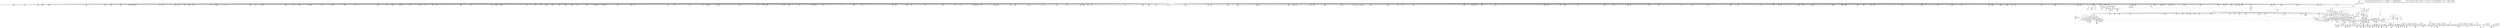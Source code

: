digraph {
	CE0x4b11680 [shape=record,shape=Mrecord,label="{CE0x4b11680|272:_i8*,_:_CRE_408,409_}"]
	CE0x4b15300 [shape=record,shape=Mrecord,label="{CE0x4b15300|272:_i8*,_:_CRE_456,457_}"]
	CE0x4b7a460 [shape=record,shape=Mrecord,label="{CE0x4b7a460|28:_i32,_:_CRE_85,86_}"]
	CE0x4a9dd60 [shape=record,shape=Mrecord,label="{CE0x4a9dd60|get_current:tmp2|*SummSource*}"]
	CE0x4ae1710 [shape=record,shape=Mrecord,label="{CE0x4ae1710|may_create:tmp51|security/selinux/hooks.c,1732}"]
	CE0x4af24f0 [shape=record,shape=Mrecord,label="{CE0x4af24f0|40:_%struct.super_block*,_56:_i8*,_:_CRE_536,540_|*MultipleSource*|Function::may_create&Arg::dir::|Function::selinux_inode_create&Arg::dir::|security/selinux/hooks.c,1713}"]
	CE0x4b0fc40 [shape=record,shape=Mrecord,label="{CE0x4b0fc40|272:_i8*,_:_CRE_352,360_|*MultipleSource*|*LoadInst*|security/selinux/hooks.c,1714|security/selinux/hooks.c,1714}"]
	CE0x4acacf0 [shape=record,shape=Mrecord,label="{CE0x4acacf0|i64_3|*Constant*|*SummSource*}"]
	CE0x4b1ba00 [shape=record,shape=Mrecord,label="{CE0x4b1ba00|272:_i8*,_:_CRE_1244,1245_}"]
	CE0x4b1a080 [shape=record,shape=Mrecord,label="{CE0x4b1a080|272:_i8*,_:_CRE_1220,1221_}"]
	CE0x4bd31e0 [shape=record,shape=Mrecord,label="{CE0x4bd31e0|may_create:tmp66|security/selinux/hooks.c,1742}"]
	CE0x4b6fee0 [shape=record,shape=Mrecord,label="{CE0x4b6fee0|272:_i8*,_:_CRE_1686,1687_}"]
	CE0x4ae3ef0 [shape=record,shape=Mrecord,label="{CE0x4ae3ef0|may_create:tmp6|security/selinux/hooks.c,1706|*SummSink*}"]
	CE0x4b02780 [shape=record,shape=Mrecord,label="{CE0x4b02780|40:_%struct.super_block*,_56:_i8*,_:_CRE_926,927_}"]
	CE0x4ab0930 [shape=record,shape=Mrecord,label="{CE0x4ab0930|40:_%struct.super_block*,_56:_i8*,_:_CRE_147,148_}"]
	CE0x4aa8690 [shape=record,shape=Mrecord,label="{CE0x4aa8690|_call_void_mcount()_#3|*SummSource*}"]
	CE0x4b753e0 [shape=record,shape=Mrecord,label="{CE0x4b753e0|may_create:tmp58|security/selinux/hooks.c,1736|*SummSource*}"]
	CE0x4b70100 [shape=record,shape=Mrecord,label="{CE0x4b70100|272:_i8*,_:_CRE_1872,1873_}"]
	CE0x4b16630 [shape=record,shape=Mrecord,label="{CE0x4b16630|272:_i8*,_:_CRE_512,528_|*MultipleSource*|*LoadInst*|security/selinux/hooks.c,1714|security/selinux/hooks.c,1714}"]
	CE0x4b7fdf0 [shape=record,shape=Mrecord,label="{CE0x4b7fdf0|may_create:tmp30|security/selinux/hooks.c,1725|*SummSink*}"]
	CE0x4b177f0 [shape=record,shape=Mrecord,label="{CE0x4b177f0|272:_i8*,_:_CRE_568,569_}"]
	CE0x4af7480 [shape=record,shape=Mrecord,label="{CE0x4af7480|40:_%struct.super_block*,_56:_i8*,_:_CRE_595,596_}"]
	CE0x4abd300 [shape=record,shape=Mrecord,label="{CE0x4abd300|may_create:if.end17}"]
	CE0x4b1d490 [shape=record,shape=Mrecord,label="{CE0x4b1d490|272:_i8*,_:_CRE_1269,1270_}"]
	CE0x4b82ef0 [shape=record,shape=Mrecord,label="{CE0x4b82ef0|may_create:call14|security/selinux/hooks.c,1722|*SummSource*}"]
	CE0x4b11df0 [shape=record,shape=Mrecord,label="{CE0x4b11df0|272:_i8*,_:_CRE_415,416_}"]
	CE0x4b01b00 [shape=record,shape=Mrecord,label="{CE0x4b01b00|40:_%struct.super_block*,_56:_i8*,_:_CRE_916,917_}"]
	CE0x4ba4290 [shape=record,shape=Mrecord,label="{CE0x4ba4290|may_create:d_name|security/selinux/hooks.c,1730|*SummSource*}"]
	CE0x4ac53f0 [shape=record,shape=Mrecord,label="{CE0x4ac53f0|28:_i32,_:_CRE_16,17_}"]
	CE0x4b15850 [shape=record,shape=Mrecord,label="{CE0x4b15850|272:_i8*,_:_CRE_461,462_}"]
	CE0x4aad010 [shape=record,shape=Mrecord,label="{CE0x4aad010|i64*_getelementptr_inbounds_(_26_x_i64_,_26_x_i64_*___llvm_gcov_ctr217,_i64_0,_i64_1)|*Constant*|*SummSink*}"]
	CE0x4b6b450 [shape=record,shape=Mrecord,label="{CE0x4b6b450|272:_i8*,_:_CRE_1617,1618_}"]
	CE0x4b6d460 [shape=record,shape=Mrecord,label="{CE0x4b6d460|272:_i8*,_:_CRE_1646,1647_}"]
	CE0x4a97570 [shape=record,shape=Mrecord,label="{CE0x4a97570|_ret_i32_%call,_!dbg_!27715|security/selinux/hooks.c,2764|*SummSource*}"]
	CE0x4aa3540 [shape=record,shape=Mrecord,label="{CE0x4aa3540|may_create:land.lhs.true}"]
	CE0x4b1c390 [shape=record,shape=Mrecord,label="{CE0x4b1c390|272:_i8*,_:_CRE_1253,1254_}"]
	CE0x4b6fcc0 [shape=record,shape=Mrecord,label="{CE0x4b6fcc0|272:_i8*,_:_CRE_1684,1685_}"]
	CE0x4b0b410 [shape=record,shape=Mrecord,label="{CE0x4b0b410|272:_i8*,_:_CRE_1212,1213_}"]
	CE0x4aa3960 [shape=record,shape=Mrecord,label="{CE0x4aa3960|may_create:tclass|Function::may_create&Arg::tclass::}"]
	CE0x4ae06b0 [shape=record,shape=Mrecord,label="{CE0x4ae06b0|may_create:call22|security/selinux/hooks.c,1729|*SummSink*}"]
	CE0x4b76d10 [shape=record,shape=Mrecord,label="{CE0x4b76d10|may_create:tmp61|security/selinux/hooks.c,1737|*SummSink*}"]
	CE0x4b90ed0 [shape=record,shape=Mrecord,label="{CE0x4b90ed0|i32_5|*Constant*|*SummSource*}"]
	CE0x4ac59b0 [shape=record,shape=Mrecord,label="{CE0x4ac59b0|28:_i32,_:_CRE_22,23_}"]
	CE0x4aecab0 [shape=record,shape=Mrecord,label="{CE0x4aecab0|40:_%struct.super_block*,_56:_i8*,_:_CRE_295,296_}"]
	CE0x4af19b0 [shape=record,shape=Mrecord,label="{CE0x4af19b0|40:_%struct.super_block*,_56:_i8*,_:_CRE_504,508_|*MultipleSource*|Function::may_create&Arg::dir::|Function::selinux_inode_create&Arg::dir::|security/selinux/hooks.c,1713}"]
	CE0x4b1b3a0 [shape=record,shape=Mrecord,label="{CE0x4b1b3a0|272:_i8*,_:_CRE_1238,1239_}"]
	CE0x4b8c260 [shape=record,shape=Mrecord,label="{CE0x4b8c260|may_create:sid11|security/selinux/hooks.c,1716|*SummSource*}"]
	CE0x4b91050 [shape=record,shape=Mrecord,label="{CE0x4b91050|i32_5|*Constant*|*SummSink*}"]
	CE0x4af1460 [shape=record,shape=Mrecord,label="{CE0x4af1460|40:_%struct.super_block*,_56:_i8*,_:_CRE_487,488_}"]
	CE0x4b75690 [shape=record,shape=Mrecord,label="{CE0x4b75690|may_create:tmp59|security/selinux/hooks.c,1736}"]
	CE0x4af0ce0 [shape=record,shape=Mrecord,label="{CE0x4af0ce0|40:_%struct.super_block*,_56:_i8*,_:_CRE_481,482_}"]
	CE0x4ab3030 [shape=record,shape=Mrecord,label="{CE0x4ab3030|may_create:ad|security/selinux/hooks.c, 1710|*SummSink*}"]
	CE0x4b6a970 [shape=record,shape=Mrecord,label="{CE0x4b6a970|272:_i8*,_:_CRE_1568,1584_|*MultipleSource*|*LoadInst*|security/selinux/hooks.c,1714|security/selinux/hooks.c,1714}"]
	"CONST[source:0(mediator),value:2(dynamic)][purpose:{subject}][SnkIdx:8]"
	CE0x4af8240 [shape=record,shape=Mrecord,label="{CE0x4af8240|40:_%struct.super_block*,_56:_i8*,_:_CRE_606,607_}"]
	CE0x4ba5e30 [shape=record,shape=Mrecord,label="{CE0x4ba5e30|VOIDTB_TE:_CE_40,48_|*MultipleSource*|security/selinux/hooks.c,1730|Function::may_create&Arg::dentry::|Function::selinux_inode_create&Arg::dentry::}"]
	CE0x4b1d380 [shape=record,shape=Mrecord,label="{CE0x4b1d380|272:_i8*,_:_CRE_1268,1269_}"]
	CE0x4b097b0 [shape=record,shape=Mrecord,label="{CE0x4b097b0|272:_i8*,_:_CRE_1208,1209_}"]
	CE0x4b8dd80 [shape=record,shape=Mrecord,label="{CE0x4b8dd80|may_create:tmp36|security/selinux/hooks.c,1728}"]
	CE0x4af75c0 [shape=record,shape=Mrecord,label="{CE0x4af75c0|40:_%struct.super_block*,_56:_i8*,_:_CRE_596,597_}"]
	CE0x4add670 [shape=record,shape=Mrecord,label="{CE0x4add670|VOIDTB_TE:_CE_216,217_}"]
	CE0x4b04f10 [shape=record,shape=Mrecord,label="{CE0x4b04f10|may_create:tmp22|*LoadInst*|security/selinux/hooks.c,1713}"]
	CE0x4b11ce0 [shape=record,shape=Mrecord,label="{CE0x4b11ce0|272:_i8*,_:_CRE_414,415_}"]
	CE0x4b70bb0 [shape=record,shape=Mrecord,label="{CE0x4b70bb0|272:_i8*,_:_CRE_1736,1752_|*MultipleSource*|*LoadInst*|security/selinux/hooks.c,1714|security/selinux/hooks.c,1714}"]
	CE0x4af3690 [shape=record,shape=Mrecord,label="{CE0x4af3690|272:_i8*,_:_CRE_1338,1339_}"]
	CE0x4a96f90 [shape=record,shape=Mrecord,label="{CE0x4a96f90|may_create:tmp4|security/selinux/hooks.c,1706|*SummSource*}"]
	CE0x4ada280 [shape=record,shape=Mrecord,label="{CE0x4ada280|40:_%struct.super_block*,_56:_i8*,_:_CRE_0,2_|*MultipleSource*|Function::may_create&Arg::dir::|Function::selinux_inode_create&Arg::dir::|security/selinux/hooks.c,1713}"]
	CE0x4a8df90 [shape=record,shape=Mrecord,label="{CE0x4a8df90|may_create:if.end26}"]
	CE0x4b80900 [shape=record,shape=Mrecord,label="{CE0x4b80900|may_create:tmp33|security/selinux/hooks.c,1725}"]
	CE0x4b07b00 [shape=record,shape=Mrecord,label="{CE0x4b07b00|272:_i8*,_:_CRE_605,606_}"]
	CE0x4b6bbf0 [shape=record,shape=Mrecord,label="{CE0x4b6bbf0|272:_i8*,_:_CRE_1623,1624_}"]
	CE0x4afad50 [shape=record,shape=Mrecord,label="{CE0x4afad50|40:_%struct.super_block*,_56:_i8*,_:_CRE_696,704_|*MultipleSource*|Function::may_create&Arg::dir::|Function::selinux_inode_create&Arg::dir::|security/selinux/hooks.c,1713}"]
	CE0x4af7e80 [shape=record,shape=Mrecord,label="{CE0x4af7e80|40:_%struct.super_block*,_56:_i8*,_:_CRE_603,604_}"]
	CE0x4b86120 [shape=record,shape=Mrecord,label="{CE0x4b86120|may_create:tmp28|security/selinux/hooks.c,1717|*SummSink*}"]
	CE0x4adcf00 [shape=record,shape=Mrecord,label="{CE0x4adcf00|VOIDTB_TE:_CE_209,210_}"]
	CE0x4affa80 [shape=record,shape=Mrecord,label="{CE0x4affa80|40:_%struct.super_block*,_56:_i8*,_:_CRE_890,891_}"]
	CE0x4ac1ab0 [shape=record,shape=Mrecord,label="{CE0x4ac1ab0|40:_%struct.super_block*,_56:_i8*,_:_CRE_175,176_}"]
	CE0x4b00d40 [shape=record,shape=Mrecord,label="{CE0x4b00d40|40:_%struct.super_block*,_56:_i8*,_:_CRE_905,906_}"]
	CE0x4b6dac0 [shape=record,shape=Mrecord,label="{CE0x4b6dac0|272:_i8*,_:_CRE_1652,1653_}"]
	CE0x4b17270 [shape=record,shape=Mrecord,label="{CE0x4b17270|272:_i8*,_:_CRE_564,565_}"]
	CE0x4b7b160 [shape=record,shape=Mrecord,label="{CE0x4b7b160|28:_i32,_:_CRE_98,99_}"]
	CE0x4b140f0 [shape=record,shape=Mrecord,label="{CE0x4b140f0|272:_i8*,_:_CRE_439,440_}"]
	CE0x4aecbf0 [shape=record,shape=Mrecord,label="{CE0x4aecbf0|40:_%struct.super_block*,_56:_i8*,_:_CRE_296,297_}"]
	CE0x4b1e8b0 [shape=record,shape=Mrecord,label="{CE0x4b1e8b0|272:_i8*,_:_CRE_1308,1309_}"]
	CE0x4b00480 [shape=record,shape=Mrecord,label="{CE0x4b00480|40:_%struct.super_block*,_56:_i8*,_:_CRE_898,899_}"]
	CE0x4ac1330 [shape=record,shape=Mrecord,label="{CE0x4ac1330|40:_%struct.super_block*,_56:_i8*,_:_CRE_165,166_}"]
	CE0x4abb2f0 [shape=record,shape=Mrecord,label="{CE0x4abb2f0|may_create:if.then20|*SummSource*}"]
	CE0x4b00340 [shape=record,shape=Mrecord,label="{CE0x4b00340|40:_%struct.super_block*,_56:_i8*,_:_CRE_897,898_}"]
	CE0x4aafc80 [shape=record,shape=Mrecord,label="{CE0x4aafc80|40:_%struct.super_block*,_56:_i8*,_:_CRE_128,136_|*MultipleSource*|Function::may_create&Arg::dir::|Function::selinux_inode_create&Arg::dir::|security/selinux/hooks.c,1713}"]
	CE0x4b15740 [shape=record,shape=Mrecord,label="{CE0x4b15740|272:_i8*,_:_CRE_460,461_}"]
	CE0x4adcdf0 [shape=record,shape=Mrecord,label="{CE0x4adcdf0|VOIDTB_TE:_CE_208,209_}"]
	CE0x4b11020 [shape=record,shape=Mrecord,label="{CE0x4b11020|272:_i8*,_:_CRE_402,403_}"]
	CE0x4aa34a0 [shape=record,shape=Mrecord,label="{CE0x4aa34a0|may_create:land.lhs.true2|*SummSink*}"]
	CE0x4aafe40 [shape=record,shape=Mrecord,label="{CE0x4aafe40|40:_%struct.super_block*,_56:_i8*,_:_CRE_136,137_}"]
	CE0x4ac23b0 [shape=record,shape=Mrecord,label="{CE0x4ac23b0|40:_%struct.super_block*,_56:_i8*,_:_CRE_187,188_}"]
	CE0x4b6f770 [shape=record,shape=Mrecord,label="{CE0x4b6f770|272:_i8*,_:_CRE_1679,1680_}"]
	CE0x4abe250 [shape=record,shape=Mrecord,label="{CE0x4abe250|i64*_getelementptr_inbounds_(_26_x_i64_,_26_x_i64_*___llvm_gcov_ctr217,_i64_0,_i64_0)|*Constant*|*SummSource*}"]
	CE0x4af8c40 [shape=record,shape=Mrecord,label="{CE0x4af8c40|40:_%struct.super_block*,_56:_i8*,_:_CRE_614,615_}"]
	CE0x4b19aa0 [shape=record,shape=Mrecord,label="{CE0x4b19aa0|272:_i8*,_:_CRE_392,393_}"]
	CE0x4b748c0 [shape=record,shape=Mrecord,label="{CE0x4b748c0|may_create:tmp25|security/selinux/hooks.c,1714|*SummSource*}"]
	CE0x4b7d190 [shape=record,shape=Mrecord,label="{CE0x4b7d190|28:_i32,_:_CRE_160,168_|*MultipleSource*|security/selinux/hooks.c,1722|*LoadInst*|security/selinux/hooks.c,1713|security/selinux/hooks.c,1713}"]
	CE0x4ad9690 [shape=record,shape=Mrecord,label="{CE0x4ad9690|may_create:tmp21|security/selinux/hooks.c,1706}"]
	CE0x4aca140 [shape=record,shape=Mrecord,label="{CE0x4aca140|i64_0|*Constant*|*SummSource*}"]
	CE0x4ae0ce0 [shape=record,shape=Mrecord,label="{CE0x4ae0ce0|may_create:tmp48|security/selinux/hooks.c,1731|*SummSink*}"]
	CE0x4b827f0 [shape=record,shape=Mrecord,label="{CE0x4b827f0|avc_has_perm:tclass|Function::avc_has_perm&Arg::tclass::|*SummSource*}"]
	CE0x4b11790 [shape=record,shape=Mrecord,label="{CE0x4b11790|272:_i8*,_:_CRE_409,410_}"]
	CE0x4acae90 [shape=record,shape=Mrecord,label="{CE0x4acae90|may_create:tmp7|security/selinux/hooks.c,1706|*SummSink*}"]
	CE0x4b08f30 [shape=record,shape=Mrecord,label="{CE0x4b08f30|272:_i8*,_:_CRE_624,625_}"]
	CE0x4b8cac0 [shape=record,shape=Mrecord,label="{CE0x4b8cac0|i64*_getelementptr_inbounds_(_26_x_i64_,_26_x_i64_*___llvm_gcov_ctr217,_i64_0,_i64_12)|*Constant*}"]
	CE0x4aa79a0 [shape=record,shape=Mrecord,label="{CE0x4aa79a0|may_create:if.end17|*SummSource*}"]
	CE0x4af98c0 [shape=record,shape=Mrecord,label="{CE0x4af98c0|40:_%struct.super_block*,_56:_i8*,_:_CRE_624,628_|*MultipleSource*|Function::may_create&Arg::dir::|Function::selinux_inode_create&Arg::dir::|security/selinux/hooks.c,1713}"]
	CE0x4b7b060 [shape=record,shape=Mrecord,label="{CE0x4b7b060|28:_i32,_:_CRE_97,98_}"]
	CE0x4b78e60 [shape=record,shape=Mrecord,label="{CE0x4b78e60|28:_i32,_:_CRE_63,64_}"]
	CE0x4aa97c0 [shape=record,shape=Mrecord,label="{CE0x4aa97c0|i64_4|*Constant*}"]
	CE0x4a968d0 [shape=record,shape=Mrecord,label="{CE0x4a968d0|may_create:tmp2|*SummSink*}"]
	CE0x4b6e450 [shape=record,shape=Mrecord,label="{CE0x4b6e450|272:_i8*,_:_CRE_1661,1662_}"]
	CE0x4b0b880 [shape=record,shape=Mrecord,label="{CE0x4b0b880|272:_i8*,_:_CRE_1215,1216_}"]
	CE0x4b86aa0 [shape=record,shape=Mrecord,label="{CE0x4b86aa0|may_create:type|security/selinux/hooks.c,1719|*SummSource*}"]
	CE0x4b7cd60 [shape=record,shape=Mrecord,label="{CE0x4b7cd60|28:_i32,_:_CRE_144,152_|*MultipleSource*|security/selinux/hooks.c,1722|*LoadInst*|security/selinux/hooks.c,1713|security/selinux/hooks.c,1713}"]
	CE0x4ac6d20 [shape=record,shape=Mrecord,label="{CE0x4ac6d20|28:_i32,_:_CRE_57,58_}"]
	CE0x4ab2e00 [shape=record,shape=Mrecord,label="{CE0x4ab2e00|may_create:ad|security/selinux/hooks.c, 1710|*SummSource*}"]
	CE0x4b174c0 [shape=record,shape=Mrecord,label="{CE0x4b174c0|272:_i8*,_:_CRE_565,566_}"]
	CE0x4adc790 [shape=record,shape=Mrecord,label="{CE0x4adc790|VOIDTB_TE:_CE_202,203_}"]
	CE0x4b7bc30 [shape=record,shape=Mrecord,label="{CE0x4b7bc30|28:_i32,_:_CRE_108,109_}"]
	CE0x4b7a060 [shape=record,shape=Mrecord,label="{CE0x4b7a060|28:_i32,_:_CRE_81,82_}"]
	CE0x4b0c250 [shape=record,shape=Mrecord,label="{CE0x4b0c250|272:_i8*,_:_CRE_104,112_|*MultipleSource*|*LoadInst*|security/selinux/hooks.c,1714|security/selinux/hooks.c,1714}"]
	CE0x4b099d0 [shape=record,shape=Mrecord,label="{CE0x4b099d0|272:_i8*,_:_CRE_640,648_|*MultipleSource*|*LoadInst*|security/selinux/hooks.c,1714|security/selinux/hooks.c,1714}"]
	CE0x4ac5bb0 [shape=record,shape=Mrecord,label="{CE0x4ac5bb0|28:_i32,_:_CRE_24,28_|*MultipleSource*|security/selinux/hooks.c,1722|*LoadInst*|security/selinux/hooks.c,1713|security/selinux/hooks.c,1713}"]
	CE0x4afc310 [shape=record,shape=Mrecord,label="{CE0x4afc310|40:_%struct.super_block*,_56:_i8*,_:_CRE_792,800_|*MultipleSource*|Function::may_create&Arg::dir::|Function::selinux_inode_create&Arg::dir::|security/selinux/hooks.c,1713}"]
	CE0x4af0a60 [shape=record,shape=Mrecord,label="{CE0x4af0a60|40:_%struct.super_block*,_56:_i8*,_:_CRE_479,480_}"]
	CE0x4ac6310 [shape=record,shape=Mrecord,label="{CE0x4ac6310|28:_i32,_:_CRE_48,49_}"]
	CE0x4a9d440 [shape=record,shape=Mrecord,label="{CE0x4a9d440|40:_%struct.super_block*,_56:_i8*,_:_CRE_563,564_}"]
	CE0x4b6e230 [shape=record,shape=Mrecord,label="{CE0x4b6e230|272:_i8*,_:_CRE_1659,1660_}"]
	CE0x4b1d270 [shape=record,shape=Mrecord,label="{CE0x4b1d270|272:_i8*,_:_CRE_1267,1268_}"]
	CE0x4b02f00 [shape=record,shape=Mrecord,label="{CE0x4b02f00|40:_%struct.super_block*,_56:_i8*,_:_CRE_932,933_}"]
	CE0x4b80c30 [shape=record,shape=Mrecord,label="{CE0x4b80c30|may_create:tmp33|security/selinux/hooks.c,1725|*SummSink*}"]
	CE0x4b1daf0 [shape=record,shape=Mrecord,label="{CE0x4b1daf0|272:_i8*,_:_CRE_1275,1276_}"]
	CE0x4bbd670 [shape=record,shape=Mrecord,label="{CE0x4bbd670|i64_18|*Constant*|*SummSink*}"]
	CE0x4b7e120 [shape=record,shape=Mrecord,label="{CE0x4b7e120|_ret_i32_%retval.0,_!dbg_!27728|security/selinux/avc.c,775}"]
	CE0x4a9a4f0 [shape=record,shape=Mrecord,label="{CE0x4a9a4f0|i32_78|*Constant*}"]
	CE0x4b1a900 [shape=record,shape=Mrecord,label="{CE0x4b1a900|272:_i8*,_:_CRE_1228,1229_}"]
	CE0x4adc350 [shape=record,shape=Mrecord,label="{CE0x4adc350|VOIDTB_TE:_CE_198,199_}"]
	CE0x4ba0900 [shape=record,shape=Mrecord,label="{CE0x4ba0900|may_create:tmp46|security/selinux/hooks.c,1729}"]
	CE0x4a9bb30 [shape=record,shape=Mrecord,label="{CE0x4a9bb30|i8*_getelementptr_inbounds_(_45_x_i8_,_45_x_i8_*_.str12,_i32_0,_i32_0)|*Constant*|*SummSource*}"]
	CE0x4b03e90 [shape=record,shape=Mrecord,label="{CE0x4b03e90|40:_%struct.super_block*,_56:_i8*,_:_CRE_977,978_}"]
	CE0x4b73c10 [shape=record,shape=Mrecord,label="{CE0x4b73c10|272:_i8*,_:_CRE_2056,2112_|*MultipleSource*|*LoadInst*|security/selinux/hooks.c,1714|security/selinux/hooks.c,1714}"]
	CE0x4bb8c80 [shape=record,shape=Mrecord,label="{CE0x4bb8c80|may_create:tmp55|security/selinux/hooks.c,1735|*SummSink*}"]
	CE0x4ac6ab0 [shape=record,shape=Mrecord,label="{CE0x4ac6ab0|28:_i32,_:_CRE_54,55_}"]
	CE0x4b70320 [shape=record,shape=Mrecord,label="{CE0x4b70320|272:_i8*,_:_CRE_1696,1704_|*MultipleSource*|*LoadInst*|security/selinux/hooks.c,1714|security/selinux/hooks.c,1714}"]
	CE0x4b6eab0 [shape=record,shape=Mrecord,label="{CE0x4b6eab0|272:_i8*,_:_CRE_1667,1668_}"]
	CE0x4a90310 [shape=record,shape=Mrecord,label="{CE0x4a90310|selinux_inode_create:bb|*SummSink*}"]
	CE0x4b7f170 [shape=record,shape=Mrecord,label="{CE0x4b7f170|i64_11|*Constant*}"]
	CE0x4ae4480 [shape=record,shape=Mrecord,label="{CE0x4ae4480|get_current:tmp4|./arch/x86/include/asm/current.h,14|*SummSink*}"]
	CE0x4af8740 [shape=record,shape=Mrecord,label="{CE0x4af8740|40:_%struct.super_block*,_56:_i8*,_:_CRE_610,611_}"]
	CE0x4b13540 [shape=record,shape=Mrecord,label="{CE0x4b13540|272:_i8*,_:_CRE_428,429_}"]
	CE0x4b6c690 [shape=record,shape=Mrecord,label="{CE0x4b6c690|272:_i8*,_:_CRE_1633,1634_}"]
	CE0x4ab1010 [shape=record,shape=Mrecord,label="{CE0x4ab1010|selinux_inode_create:tmp3|*SummSource*}"]
	CE0x4ad93a0 [shape=record,shape=Mrecord,label="{CE0x4ad93a0|may_create:tmp20|security/selinux/hooks.c,1706}"]
	CE0x4b172e0 [shape=record,shape=Mrecord,label="{CE0x4b172e0|272:_i8*,_:_CRE_563,564_}"]
	CE0x4b0a9a0 [shape=record,shape=Mrecord,label="{CE0x4b0a9a0|272:_i8*,_:_CRE_720,736_|*MultipleSource*|*LoadInst*|security/selinux/hooks.c,1714|security/selinux/hooks.c,1714}"]
	CE0x4bba2a0 [shape=record,shape=Mrecord,label="{CE0x4bba2a0|i64_22|*Constant*|*SummSource*}"]
	CE0x4aa3400 [shape=record,shape=Mrecord,label="{CE0x4aa3400|may_create:land.lhs.true2|*SummSource*}"]
	CE0x4ac6b80 [shape=record,shape=Mrecord,label="{CE0x4ac6b80|28:_i32,_:_CRE_55,56_}"]
	CE0x4abebe0 [shape=record,shape=Mrecord,label="{CE0x4abebe0|may_create:lor.lhs.false|*SummSink*}"]
	CE0x4b0e680 [shape=record,shape=Mrecord,label="{CE0x4b0e680|272:_i8*,_:_CRE_264,268_|*MultipleSource*|*LoadInst*|security/selinux/hooks.c,1714|security/selinux/hooks.c,1714}"]
	CE0x4ade3f0 [shape=record,shape=Mrecord,label="{CE0x4ade3f0|VOIDTB_TE:_CE_256,264_|*MultipleSource*|security/selinux/hooks.c,1730|Function::may_create&Arg::dentry::|Function::selinux_inode_create&Arg::dentry::}"]
	CE0x4b1d8d0 [shape=record,shape=Mrecord,label="{CE0x4b1d8d0|272:_i8*,_:_CRE_1273,1274_}"]
	CE0x4ab99c0 [shape=record,shape=Mrecord,label="{CE0x4ab99c0|i32_0|*Constant*}"]
	CE0x4ab78f0 [shape=record,shape=Mrecord,label="{CE0x4ab78f0|_call_void_lockdep_rcu_suspicious(i8*_getelementptr_inbounds_(_25_x_i8_,_25_x_i8_*_.str3,_i32_0,_i32_0),_i32_1706,_i8*_getelementptr_inbounds_(_45_x_i8_,_45_x_i8_*_.str12,_i32_0,_i32_0))_#10,_!dbg_!27731|security/selinux/hooks.c,1706|*SummSink*}"]
	CE0x4a99930 [shape=record,shape=Mrecord,label="{CE0x4a99930|may_create:tmp18|security/selinux/hooks.c,1706}"]
	CE0x4b19f70 [shape=record,shape=Mrecord,label="{CE0x4b19f70|272:_i8*,_:_CRE_1219,1220_}"]
	CE0x4a96e90 [shape=record,shape=Mrecord,label="{CE0x4a96e90|may_create:tmp4|security/selinux/hooks.c,1706}"]
	CE0x4b0c420 [shape=record,shape=Mrecord,label="{CE0x4b0c420|272:_i8*,_:_CRE_112,120_|*MultipleSource*|*LoadInst*|security/selinux/hooks.c,1714|security/selinux/hooks.c,1714}"]
	CE0x4b07280 [shape=record,shape=Mrecord,label="{CE0x4b07280|272:_i8*,_:_CRE_597,598_}"]
	CE0x4afba90 [shape=record,shape=Mrecord,label="{CE0x4afba90|40:_%struct.super_block*,_56:_i8*,_:_CRE_752,756_|*MultipleSource*|Function::may_create&Arg::dir::|Function::selinux_inode_create&Arg::dir::|security/selinux/hooks.c,1713}"]
	CE0x4b77650 [shape=record,shape=Mrecord,label="{CE0x4b77650|i64*_getelementptr_inbounds_(_26_x_i64_,_26_x_i64_*___llvm_gcov_ctr217,_i64_0,_i64_24)|*Constant*}"]
	CE0x4b6d570 [shape=record,shape=Mrecord,label="{CE0x4b6d570|272:_i8*,_:_CRE_1647,1648_}"]
	CE0x4b7ca00 [shape=record,shape=Mrecord,label="{CE0x4b7ca00|28:_i32,_:_CRE_128,136_|*MultipleSource*|security/selinux/hooks.c,1722|*LoadInst*|security/selinux/hooks.c,1713|security/selinux/hooks.c,1713}"]
	CE0x4aa3d80 [shape=record,shape=Mrecord,label="{CE0x4aa3d80|_ret_i32_%retval.0,_!dbg_!27798|security/selinux/hooks.c,1742|*SummSink*}"]
	CE0x4a8fc80 [shape=record,shape=Mrecord,label="{CE0x4a8fc80|selinux_inode_create:tmp}"]
	CE0x4afef40 [shape=record,shape=Mrecord,label="{CE0x4afef40|40:_%struct.super_block*,_56:_i8*,_:_CRE_881,882_}"]
	CE0x4ba74c0 [shape=record,shape=Mrecord,label="{CE0x4ba74c0|may_create:tobool19|security/selinux/hooks.c,1728|*SummSource*}"]
	CE0x4af0920 [shape=record,shape=Mrecord,label="{CE0x4af0920|40:_%struct.super_block*,_56:_i8*,_:_CRE_478,479_}"]
	CE0x4ba7770 [shape=record,shape=Mrecord,label="{CE0x4ba7770|i64_16|*Constant*|*SummSource*}"]
	CE0x4a9daf0 [shape=record,shape=Mrecord,label="{CE0x4a9daf0|GLOBAL:get_current|*Constant*|*SummSink*}"]
	CE0x4b014c0 [shape=record,shape=Mrecord,label="{CE0x4b014c0|40:_%struct.super_block*,_56:_i8*,_:_CRE_911,912_}"]
	CE0x4aaa900 [shape=record,shape=Mrecord,label="{CE0x4aaa900|40:_%struct.super_block*,_56:_i8*,_:_CRE_251,252_}"]
	CE0x4af5040 [shape=record,shape=Mrecord,label="{CE0x4af5040|40:_%struct.super_block*,_56:_i8*,_:_CRE_566,567_}"]
	CE0x4ac2620 [shape=record,shape=Mrecord,label="{CE0x4ac2620|i32_1|*Constant*}"]
	CE0x4b0dba0 [shape=record,shape=Mrecord,label="{CE0x4b0dba0|272:_i8*,_:_CRE_208,216_|*MultipleSource*|*LoadInst*|security/selinux/hooks.c,1714|security/selinux/hooks.c,1714}"]
	CE0x4acb4c0 [shape=record,shape=Mrecord,label="{CE0x4acb4c0|may_create:tobool|security/selinux/hooks.c,1706|*SummSource*}"]
	CE0x4b1ed20 [shape=record,shape=Mrecord,label="{CE0x4b1ed20|272:_i8*,_:_CRE_1311,1312_}"]
	CE0x4b0f500 [shape=record,shape=Mrecord,label="{CE0x4b0f500|272:_i8*,_:_CRE_320,328_|*MultipleSource*|*LoadInst*|security/selinux/hooks.c,1714|security/selinux/hooks.c,1714}"]
	CE0x4ac6070 [shape=record,shape=Mrecord,label="{CE0x4ac6070|28:_i32,_:_CRE_34,35_|*MultipleSource*|security/selinux/hooks.c,1722|*LoadInst*|security/selinux/hooks.c,1713|security/selinux/hooks.c,1713}"]
	CE0x4b1de20 [shape=record,shape=Mrecord,label="{CE0x4b1de20|272:_i8*,_:_CRE_1278,1279_}"]
	CE0x4b6c140 [shape=record,shape=Mrecord,label="{CE0x4b6c140|272:_i8*,_:_CRE_1628,1629_}"]
	CE0x4a9f410 [shape=record,shape=Mrecord,label="{CE0x4a9f410|40:_%struct.super_block*,_56:_i8*,_:_CRE_204,205_}"]
	CE0x4adbcf0 [shape=record,shape=Mrecord,label="{CE0x4adbcf0|VOIDTB_TE:_CE_192,193_}"]
	CE0x4a9c260 [shape=record,shape=Mrecord,label="{CE0x4a9c260|may_create:tmp17|security/selinux/hooks.c,1706}"]
	CE0x4b1e260 [shape=record,shape=Mrecord,label="{CE0x4b1e260|272:_i8*,_:_CRE_1288,1296_|*MultipleSource*|*LoadInst*|security/selinux/hooks.c,1714|security/selinux/hooks.c,1714}"]
	CE0x4aff300 [shape=record,shape=Mrecord,label="{CE0x4aff300|40:_%struct.super_block*,_56:_i8*,_:_CRE_884,885_}"]
	CE0x4b08160 [shape=record,shape=Mrecord,label="{CE0x4b08160|272:_i8*,_:_CRE_611,612_}"]
	CE0x4addde0 [shape=record,shape=Mrecord,label="{CE0x4addde0|VOIDTB_TE:_CE_223,224_}"]
	CE0x4b7a960 [shape=record,shape=Mrecord,label="{CE0x4b7a960|28:_i32,_:_CRE_90,91_}"]
	CE0x4abbc60 [shape=record,shape=Mrecord,label="{CE0x4abbc60|may_create:dentry12|security/selinux/hooks.c,1720|*SummSink*}"]
	CE0x4ac1c30 [shape=record,shape=Mrecord,label="{CE0x4ac1c30|40:_%struct.super_block*,_56:_i8*,_:_CRE_177,178_}"]
	CE0x4b6b7f0 [shape=record,shape=Mrecord,label="{CE0x4b6b7f0|272:_i8*,_:_CRE_1619,1620_}"]
	CE0x4ba52f0 [shape=record,shape=Mrecord,label="{CE0x4ba52f0|VOIDTB_TE:_CE_144,145_}"]
	CE0x4b696b0 [shape=record,shape=Mrecord,label="{CE0x4b696b0|272:_i8*,_:_CRE_1365,1366_}"]
	CE0x4ae25a0 [shape=record,shape=Mrecord,label="{CE0x4ae25a0|COLLAPSED:_CMRE:_elem_0::|security/selinux/hooks.c,1706}"]
	CE0x4b13980 [shape=record,shape=Mrecord,label="{CE0x4b13980|272:_i8*,_:_CRE_432,433_}"]
	CE0x4b1eb00 [shape=record,shape=Mrecord,label="{CE0x4b1eb00|272:_i8*,_:_CRE_1309,1310_}"]
	CE0x4b1fe20 [shape=record,shape=Mrecord,label="{CE0x4b1fe20|272:_i8*,_:_CRE_1327,1328_}"]
	CE0x4ab0e70 [shape=record,shape=Mrecord,label="{CE0x4ab0e70|40:_%struct.super_block*,_56:_i8*,_:_CRE_154,155_}"]
	CE0x4ae3860 [shape=record,shape=Mrecord,label="{CE0x4ae3860|40:_%struct.super_block*,_56:_i8*,_:_CRE_88,96_|*MultipleSource*|Function::may_create&Arg::dir::|Function::selinux_inode_create&Arg::dir::|security/selinux/hooks.c,1713}"]
	CE0x4afee00 [shape=record,shape=Mrecord,label="{CE0x4afee00|40:_%struct.super_block*,_56:_i8*,_:_CRE_880,881_}"]
	CE0x4b84ed0 [shape=record,shape=Mrecord,label="{CE0x4b84ed0|may_create:tmp27|security/selinux/hooks.c,1716}"]
	CE0x4ae9c00 [shape=record,shape=Mrecord,label="{CE0x4ae9c00|get_current:bb|*SummSink*}"]
	CE0x4b15f00 [shape=record,shape=Mrecord,label="{CE0x4b15f00|272:_i8*,_:_CRE_480,488_|*MultipleSource*|*LoadInst*|security/selinux/hooks.c,1714|security/selinux/hooks.c,1714}"]
	CE0x4b1ab20 [shape=record,shape=Mrecord,label="{CE0x4b1ab20|272:_i8*,_:_CRE_1230,1231_}"]
	CE0x4bccc60 [shape=record,shape=Mrecord,label="{CE0x4bccc60|i64*_getelementptr_inbounds_(_26_x_i64_,_26_x_i64_*___llvm_gcov_ctr217,_i64_0,_i64_25)|*Constant*|*SummSource*}"]
	CE0x4b7e190 [shape=record,shape=Mrecord,label="{CE0x4b7e190|avc_has_perm:requested|Function::avc_has_perm&Arg::requested::}"]
	CE0x4af4ac0 [shape=record,shape=Mrecord,label="{CE0x4af4ac0|272:_i8*,_:_CRE_1357,1358_}"]
	CE0x4b05890 [shape=record,shape=Mrecord,label="{CE0x4b05890|272:_i8*,_:_CRE_32,40_|*MultipleSource*|*LoadInst*|security/selinux/hooks.c,1714|security/selinux/hooks.c,1714}"]
	CE0x4b16090 [shape=record,shape=Mrecord,label="{CE0x4b16090|272:_i8*,_:_CRE_488,496_|*MultipleSource*|*LoadInst*|security/selinux/hooks.c,1714|security/selinux/hooks.c,1714}"]
	CE0x4af3cf0 [shape=record,shape=Mrecord,label="{CE0x4af3cf0|272:_i8*,_:_CRE_1344,1345_}"]
	CE0x4aff6c0 [shape=record,shape=Mrecord,label="{CE0x4aff6c0|40:_%struct.super_block*,_56:_i8*,_:_CRE_887,888_}"]
	CE0x4b06180 [shape=record,shape=Mrecord,label="{CE0x4b06180|272:_i8*,_:_CRE_581,582_}"]
	CE0x4ac7540 [shape=record,shape=Mrecord,label="{CE0x4ac7540|may_create:tmp1}"]
	CE0x4bbb9f0 [shape=record,shape=Mrecord,label="{CE0x4bbb9f0|may_create:tmp53|security/selinux/hooks.c,1733|*SummSource*}"]
	CE0x4ac6910 [shape=record,shape=Mrecord,label="{CE0x4ac6910|28:_i32,_:_CRE_52,53_}"]
	CE0x4aff440 [shape=record,shape=Mrecord,label="{CE0x4aff440|40:_%struct.super_block*,_56:_i8*,_:_CRE_885,886_}"]
	CE0x4b075b0 [shape=record,shape=Mrecord,label="{CE0x4b075b0|272:_i8*,_:_CRE_600,601_}"]
	CE0x4af5b80 [shape=record,shape=Mrecord,label="{CE0x4af5b80|40:_%struct.super_block*,_56:_i8*,_:_CRE_575,576_}"]
	CE0x4b07e30 [shape=record,shape=Mrecord,label="{CE0x4b07e30|272:_i8*,_:_CRE_608,609_}"]
	CE0x4b176e0 [shape=record,shape=Mrecord,label="{CE0x4b176e0|272:_i8*,_:_CRE_567,568_}"]
	CE0x4ba3750 [shape=record,shape=Mrecord,label="{CE0x4ba3750|VOIDTB_TE:_CE_163,164_}"]
	CE0x4ac9fe0 [shape=record,shape=Mrecord,label="{CE0x4ac9fe0|GLOBAL:__llvm_gcov_ctr217|Global_var:__llvm_gcov_ctr217|*SummSink*}"]
	CE0x4b03400 [shape=record,shape=Mrecord,label="{CE0x4b03400|40:_%struct.super_block*,_56:_i8*,_:_CRE_936,944_|*MultipleSource*|Function::may_create&Arg::dir::|Function::selinux_inode_create&Arg::dir::|security/selinux/hooks.c,1713}"]
	CE0x4addcd0 [shape=record,shape=Mrecord,label="{CE0x4addcd0|VOIDTB_TE:_CE_222,223_}"]
	CE0x4b04780 [shape=record,shape=Mrecord,label="{CE0x4b04780|40:_%struct.super_block*,_56:_i8*,_:_CRE_983,984_}"]
	CE0x4b6f110 [shape=record,shape=Mrecord,label="{CE0x4b6f110|272:_i8*,_:_CRE_1673,1674_}"]
	CE0x4b71a30 [shape=record,shape=Mrecord,label="{CE0x4b71a30|272:_i8*,_:_CRE_1808,1816_|*MultipleSource*|*LoadInst*|security/selinux/hooks.c,1714|security/selinux/hooks.c,1714}"]
	CE0x4b19e60 [shape=record,shape=Mrecord,label="{CE0x4b19e60|272:_i8*,_:_CRE_1218,1219_}"]
	CE0x4b7be50 [shape=record,shape=Mrecord,label="{CE0x4b7be50|28:_i32,_:_CRE_110,111_}"]
	CE0x4ad9a00 [shape=record,shape=Mrecord,label="{CE0x4ad9a00|may_create:tmp21|security/selinux/hooks.c,1706|*SummSource*}"]
	CE0x4a9f890 [shape=record,shape=Mrecord,label="{CE0x4a9f890|40:_%struct.super_block*,_56:_i8*,_:_CRE_216,224_|*MultipleSource*|Function::may_create&Arg::dir::|Function::selinux_inode_create&Arg::dir::|security/selinux/hooks.c,1713}"]
	CE0x4ad9520 [shape=record,shape=Mrecord,label="{CE0x4ad9520|may_create:tmp20|security/selinux/hooks.c,1706|*SummSource*}"]
	CE0x4af9500 [shape=record,shape=Mrecord,label="{CE0x4af9500|40:_%struct.super_block*,_56:_i8*,_:_CRE_621,622_}"]
	CE0x4b02000 [shape=record,shape=Mrecord,label="{CE0x4b02000|40:_%struct.super_block*,_56:_i8*,_:_CRE_920,921_}"]
	CE0x4aa87d0 [shape=record,shape=Mrecord,label="{CE0x4aa87d0|may_create:call|security/selinux/hooks.c,1706}"]
	CE0x4b05b60 [shape=record,shape=Mrecord,label="{CE0x4b05b60|272:_i8*,_:_CRE_48,56_|*MultipleSource*|*LoadInst*|security/selinux/hooks.c,1714|security/selinux/hooks.c,1714}"]
	CE0x4ab96e0 [shape=record,shape=Mrecord,label="{CE0x4ab96e0|GLOBAL:may_create|*Constant*|*SummSource*}"]
	CE0x4b186b0 [shape=record,shape=Mrecord,label="{CE0x4b186b0|may_create:tmp23|security/selinux/hooks.c,1713|*SummSink*}"]
	CE0x4aef630 [shape=record,shape=Mrecord,label="{CE0x4aef630|40:_%struct.super_block*,_56:_i8*,_:_CRE_440,448_|*MultipleSource*|Function::may_create&Arg::dir::|Function::selinux_inode_create&Arg::dir::|security/selinux/hooks.c,1713}"]
	CE0x4b77ae0 [shape=record,shape=Mrecord,label="{CE0x4b77ae0|i64*_getelementptr_inbounds_(_26_x_i64_,_26_x_i64_*___llvm_gcov_ctr217,_i64_0,_i64_24)|*Constant*|*SummSink*}"]
	CE0x4aaa6c0 [shape=record,shape=Mrecord,label="{CE0x4aaa6c0|40:_%struct.super_block*,_56:_i8*,_:_CRE_248,249_}"]
	"CONST[source:0(mediator),value:2(dynamic)][purpose:{object}][SnkIdx:6]"
	CE0x4aca1b0 [shape=record,shape=Mrecord,label="{CE0x4aca1b0|i64_0|*Constant*|*SummSink*}"]
	CE0x4b8d420 [shape=record,shape=Mrecord,label="{CE0x4b8d420|may_create:tmp35|security/selinux/hooks.c,1726}"]
	CE0x4b6c360 [shape=record,shape=Mrecord,label="{CE0x4b6c360|272:_i8*,_:_CRE_1630,1631_}"]
	CE0x4af8600 [shape=record,shape=Mrecord,label="{CE0x4af8600|40:_%struct.super_block*,_56:_i8*,_:_CRE_609,610_}"]
	CE0x4b72170 [shape=record,shape=Mrecord,label="{CE0x4b72170|272:_i8*,_:_CRE_1840,1848_|*MultipleSource*|*LoadInst*|security/selinux/hooks.c,1714|security/selinux/hooks.c,1714}"]
	CE0x4b1d9e0 [shape=record,shape=Mrecord,label="{CE0x4b1d9e0|272:_i8*,_:_CRE_1274,1275_}"]
	CE0x4ae05a0 [shape=record,shape=Mrecord,label="{CE0x4ae05a0|may_create:call22|security/selinux/hooks.c,1729|*SummSource*}"]
	CE0x4aaab80 [shape=record,shape=Mrecord,label="{CE0x4aaab80|40:_%struct.super_block*,_56:_i8*,_:_CRE_253,254_}"]
	CE0x4b108f0 [shape=record,shape=Mrecord,label="{CE0x4b108f0|272:_i8*,_:_CRE_395,396_}"]
	CE0x4ba3310 [shape=record,shape=Mrecord,label="{CE0x4ba3310|VOIDTB_TE:_CE_159,160_}"]
	CE0x4b15a70 [shape=record,shape=Mrecord,label="{CE0x4b15a70|272:_i8*,_:_CRE_463,464_}"]
	CE0x4aafac0 [shape=record,shape=Mrecord,label="{CE0x4aafac0|40:_%struct.super_block*,_56:_i8*,_:_CRE_120,128_|*MultipleSource*|Function::may_create&Arg::dir::|Function::selinux_inode_create&Arg::dir::|security/selinux/hooks.c,1713}"]
	CE0x4aa5350 [shape=record,shape=Mrecord,label="{CE0x4aa5350|selinux_inode_create:dentry|Function::selinux_inode_create&Arg::dentry::|*SummSource*}"]
	CE0x4ac3ec0 [shape=record,shape=Mrecord,label="{CE0x4ac3ec0|40:_%struct.super_block*,_56:_i8*,_:_CRE_309,310_}"]
	CE0x4af4350 [shape=record,shape=Mrecord,label="{CE0x4af4350|272:_i8*,_:_CRE_1350,1351_}"]
	CE0x4ba3ca0 [shape=record,shape=Mrecord,label="{CE0x4ba3ca0|VOIDTB_TE:_CE_169,170_}"]
	CE0x4ad8e70 [shape=record,shape=Mrecord,label="{CE0x4ad8e70|i32_22|*Constant*}"]
	CE0x4bba6e0 [shape=record,shape=Mrecord,label="{CE0x4bba6e0|i64_21|*Constant*}"]
	CE0x4b17a10 [shape=record,shape=Mrecord,label="{CE0x4b17a10|272:_i8*,_:_CRE_570,571_}"]
	CE0x4b80120 [shape=record,shape=Mrecord,label="{CE0x4b80120|may_create:tmp31|security/selinux/hooks.c,1725|*SummSource*}"]
	CE0x4b0b2b0 [shape=record,shape=Mrecord,label="{CE0x4b0b2b0|272:_i8*,_:_CRE_1210,1211_}"]
	CE0x4ae34e0 [shape=record,shape=Mrecord,label="{CE0x4ae34e0|40:_%struct.super_block*,_56:_i8*,_:_CRE_76,80_|*MultipleSource*|Function::may_create&Arg::dir::|Function::selinux_inode_create&Arg::dir::|security/selinux/hooks.c,1713}"]
	CE0x4a9ee10 [shape=record,shape=Mrecord,label="{CE0x4a9ee10|40:_%struct.super_block*,_56:_i8*,_:_CRE_196,197_}"]
	CE0x4aa5060 [shape=record,shape=Mrecord,label="{CE0x4aa5060|may_create:dir|Function::may_create&Arg::dir::|*SummSource*}"]
	CE0x4b1f380 [shape=record,shape=Mrecord,label="{CE0x4b1f380|272:_i8*,_:_CRE_1317,1318_}"]
	CE0x4ab1430 [shape=record,shape=Mrecord,label="{CE0x4ab1430|i16_6|*Constant*|*SummSource*}"]
	CE0x4ab09f0 [shape=record,shape=Mrecord,label="{CE0x4ab09f0|40:_%struct.super_block*,_56:_i8*,_:_CRE_148,149_}"]
	CE0x4b16800 [shape=record,shape=Mrecord,label="{CE0x4b16800|272:_i8*,_:_CRE_528,536_|*MultipleSource*|*LoadInst*|security/selinux/hooks.c,1714|security/selinux/hooks.c,1714}"]
	CE0x4a9ea50 [shape=record,shape=Mrecord,label="{CE0x4a9ea50|40:_%struct.super_block*,_56:_i8*,_:_CRE_191,192_}"]
	CE0x4b74bf0 [shape=record,shape=Mrecord,label="{CE0x4b74bf0|may_create:tmp26|security/selinux/hooks.c,1714|*SummSink*}"]
	CE0x4abbe50 [shape=record,shape=Mrecord,label="{CE0x4abbe50|i64_5|*Constant*|*SummSink*}"]
	CE0x4a9e920 [shape=record,shape=Mrecord,label="{CE0x4a9e920|40:_%struct.super_block*,_56:_i8*,_:_CRE_189,190_}"]
	CE0x4ba4300 [shape=record,shape=Mrecord,label="{CE0x4ba4300|may_create:d_name|security/selinux/hooks.c,1730}"]
	CE0x4ba7ab0 [shape=record,shape=Mrecord,label="{CE0x4ba7ab0|i64_16|*Constant*|*SummSink*}"]
	CE0x4b1e750 [shape=record,shape=Mrecord,label="{CE0x4b1e750|272:_i8*,_:_CRE_1306,1307_}"]
	CE0x4b72f40 [shape=record,shape=Mrecord,label="{CE0x4b72f40|272:_i8*,_:_CRE_1878,1879_}"]
	CE0x4b042d0 [shape=record,shape=Mrecord,label="{CE0x4b042d0|40:_%struct.super_block*,_56:_i8*,_:_CRE_979,980_}"]
	CE0x4ba3640 [shape=record,shape=Mrecord,label="{CE0x4ba3640|VOIDTB_TE:_CE_162,163_}"]
	CE0x4aec0b0 [shape=record,shape=Mrecord,label="{CE0x4aec0b0|40:_%struct.super_block*,_56:_i8*,_:_CRE_287,288_}"]
	CE0x4b6fff0 [shape=record,shape=Mrecord,label="{CE0x4b6fff0|272:_i8*,_:_CRE_1687,1688_}"]
	CE0x4b8f890 [shape=record,shape=Mrecord,label="{CE0x4b8f890|i64_14|*Constant*|*SummSink*}"]
	CE0x4b6ebc0 [shape=record,shape=Mrecord,label="{CE0x4b6ebc0|272:_i8*,_:_CRE_1668,1669_}"]
	CE0x4afaf10 [shape=record,shape=Mrecord,label="{CE0x4afaf10|40:_%struct.super_block*,_56:_i8*,_:_CRE_704,712_|*MultipleSource*|Function::may_create&Arg::dir::|Function::selinux_inode_create&Arg::dir::|security/selinux/hooks.c,1713}"]
	CE0x4ba29b0 [shape=record,shape=Mrecord,label="{CE0x4ba29b0|VOIDTB_TE:_CE_150,151_}"]
	CE0x4a9f110 [shape=record,shape=Mrecord,label="{CE0x4a9f110|40:_%struct.super_block*,_56:_i8*,_:_CRE_200,201_}"]
	CE0x4ac0eb0 [shape=record,shape=Mrecord,label="{CE0x4ac0eb0|40:_%struct.super_block*,_56:_i8*,_:_CRE_159,160_}"]
	CE0x4b72340 [shape=record,shape=Mrecord,label="{CE0x4b72340|272:_i8*,_:_CRE_1848,1856_|*MultipleSource*|*LoadInst*|security/selinux/hooks.c,1714|security/selinux/hooks.c,1714}"]
	CE0x4aab6c0 [shape=record,shape=Mrecord,label="{CE0x4aab6c0|40:_%struct.super_block*,_56:_i8*,_:_CRE_262,263_}"]
	CE0x4ad92b0 [shape=record,shape=Mrecord,label="{CE0x4ad92b0|i32_22|*Constant*|*SummSink*}"]
	CE0x4aa0950 [shape=record,shape=Mrecord,label="{CE0x4aa0950|may_create:entry|*SummSink*}"]
	CE0x4b04b40 [shape=record,shape=Mrecord,label="{CE0x4b04b40|40:_%struct.super_block*,_56:_i8*,_:_CRE_992,1000_|*MultipleSource*|Function::may_create&Arg::dir::|Function::selinux_inode_create&Arg::dir::|security/selinux/hooks.c,1713}"]
	CE0x4ac0f70 [shape=record,shape=Mrecord,label="{CE0x4ac0f70|40:_%struct.super_block*,_56:_i8*,_:_CRE_160,161_}"]
	CE0x4a99dd0 [shape=record,shape=Mrecord,label="{CE0x4a99dd0|may_create:call4|security/selinux/hooks.c,1706}"]
	CE0x4b17c30 [shape=record,shape=Mrecord,label="{CE0x4b17c30|272:_i8*,_:_CRE_572,573_}"]
	CE0x4b9f3c0 [shape=record,shape=Mrecord,label="{CE0x4b9f3c0|may_create:tmp44|security/selinux/hooks.c,1728}"]
	CE0x4b0a430 [shape=record,shape=Mrecord,label="{CE0x4b0a430|272:_i8*,_:_CRE_696,704_|*MultipleSource*|*LoadInst*|security/selinux/hooks.c,1714|security/selinux/hooks.c,1714}"]
	CE0x4ba45b0 [shape=record,shape=Mrecord,label="{CE0x4ba45b0|VOIDTB_TE:_CE_88,89_}"]
	CE0x4ba3420 [shape=record,shape=Mrecord,label="{CE0x4ba3420|VOIDTB_TE:_CE_160,161_}"]
	CE0x4a7fec0 [shape=record,shape=Mrecord,label="{CE0x4a7fec0|may_create:tmp13|security/selinux/hooks.c,1706|*SummSink*}"]
	CE0x4b0cd20 [shape=record,shape=Mrecord,label="{CE0x4b0cd20|272:_i8*,_:_CRE_136,140_|*MultipleSource*|*LoadInst*|security/selinux/hooks.c,1714|security/selinux/hooks.c,1714}"]
	CE0x4af0170 [shape=record,shape=Mrecord,label="{CE0x4af0170|40:_%struct.super_block*,_56:_i8*,_:_CRE_473,474_}"]
	CE0x4ac6500 [shape=record,shape=Mrecord,label="{CE0x4ac6500|28:_i32,_:_CRE_49,50_}"]
	CE0x4b9ed10 [shape=record,shape=Mrecord,label="{CE0x4b9ed10|may_create:tmp41|security/selinux/hooks.c,1728}"]
	CE0x4b7a260 [shape=record,shape=Mrecord,label="{CE0x4b7a260|28:_i32,_:_CRE_83,84_}"]
	CE0x4bb9740 [shape=record,shape=Mrecord,label="{CE0x4bb9740|may_create:tobool28|security/selinux/hooks.c,1736|*SummSource*}"]
	CE0x4b0fe10 [shape=record,shape=Mrecord,label="{CE0x4b0fe10|272:_i8*,_:_CRE_360,368_|*MultipleSource*|*LoadInst*|security/selinux/hooks.c,1714|security/selinux/hooks.c,1714}"]
	CE0x4b10be0 [shape=record,shape=Mrecord,label="{CE0x4b10be0|272:_i8*,_:_CRE_398,399_}"]
	CE0x4b90a90 [shape=record,shape=Mrecord,label="{CE0x4b90a90|may_create:tmp40|security/selinux/hooks.c,1728|*SummSink*}"]
	CE0x4ba16c0 [shape=record,shape=Mrecord,label="{CE0x4ba16c0|i64_15|*Constant*|*SummSink*}"]
	CE0x4adcbd0 [shape=record,shape=Mrecord,label="{CE0x4adcbd0|VOIDTB_TE:_CE_206,207_}"]
	CE0x4add450 [shape=record,shape=Mrecord,label="{CE0x4add450|VOIDTB_TE:_CE_214,215_}"]
	CE0x4ae9a80 [shape=record,shape=Mrecord,label="{CE0x4ae9a80|get_current:bb|*SummSource*}"]
	CE0x4abc0f0 [shape=record,shape=Mrecord,label="{CE0x4abc0f0|may_create:tmp9|security/selinux/hooks.c,1706|*SummSink*}"]
	CE0x4b12ad0 [shape=record,shape=Mrecord,label="{CE0x4b12ad0|i32_16|*Constant*}"]
	CE0x4b6f000 [shape=record,shape=Mrecord,label="{CE0x4b6f000|272:_i8*,_:_CRE_1672,1673_}"]
	CE0x4adbe00 [shape=record,shape=Mrecord,label="{CE0x4adbe00|VOIDTB_TE:_CE_193,194_}"]
	CE0x4ae3de0 [shape=record,shape=Mrecord,label="{CE0x4ae3de0|may_create:tmp6|security/selinux/hooks.c,1706|*SummSource*}"]
	CE0x4b7c4b0 [shape=record,shape=Mrecord,label="{CE0x4b7c4b0|28:_i32,_:_CRE_116,117_}"]
	CE0x4b6cbe0 [shape=record,shape=Mrecord,label="{CE0x4b6cbe0|272:_i8*,_:_CRE_1638,1639_}"]
	CE0x4b04cd0 [shape=record,shape=Mrecord,label="{CE0x4b04cd0|40:_%struct.super_block*,_56:_i8*,_:_CRE_1000,1008_|*MultipleSource*|Function::may_create&Arg::dir::|Function::selinux_inode_create&Arg::dir::|security/selinux/hooks.c,1713}"]
	CE0x4b064b0 [shape=record,shape=Mrecord,label="{CE0x4b064b0|272:_i8*,_:_CRE_584,585_}"]
	CE0x4b79e60 [shape=record,shape=Mrecord,label="{CE0x4b79e60|28:_i32,_:_CRE_79,80_}"]
	CE0x4b0ebf0 [shape=record,shape=Mrecord,label="{CE0x4b0ebf0|272:_i8*,_:_CRE_280,288_|*MultipleSource*|*LoadInst*|security/selinux/hooks.c,1714|security/selinux/hooks.c,1714}"]
	CE0x4ad8bb0 [shape=record,shape=Mrecord,label="{CE0x4ad8bb0|may_create:tmp19|security/selinux/hooks.c,1706}"]
	CE0x4af8380 [shape=record,shape=Mrecord,label="{CE0x4af8380|40:_%struct.super_block*,_56:_i8*,_:_CRE_607,608_}"]
	CE0x4b1c4a0 [shape=record,shape=Mrecord,label="{CE0x4b1c4a0|272:_i8*,_:_CRE_1254,1255_}"]
	CE0x4b70810 [shape=record,shape=Mrecord,label="{CE0x4b70810|272:_i8*,_:_CRE_1720,1728_|*MultipleSource*|*LoadInst*|security/selinux/hooks.c,1714|security/selinux/hooks.c,1714}"]
	CE0x4abb250 [shape=record,shape=Mrecord,label="{CE0x4abb250|may_create:if.then20}"]
	CE0x4b1f050 [shape=record,shape=Mrecord,label="{CE0x4b1f050|272:_i8*,_:_CRE_1314,1315_}"]
	CE0x4a9b880 [shape=record,shape=Mrecord,label="{CE0x4a9b880|i32_1706|*Constant*|*SummSink*}"]
	CE0x4b0d460 [shape=record,shape=Mrecord,label="{CE0x4b0d460|272:_i8*,_:_CRE_176,184_|*MultipleSource*|*LoadInst*|security/selinux/hooks.c,1714|security/selinux/hooks.c,1714}"]
	CE0x4b11bd0 [shape=record,shape=Mrecord,label="{CE0x4b11bd0|272:_i8*,_:_CRE_413,414_}"]
	CE0x4ba11e0 [shape=record,shape=Mrecord,label="{CE0x4ba11e0|may_create:tmp42|security/selinux/hooks.c,1728|*SummSink*}"]
	CE0x4ba5050 [shape=record,shape=Mrecord,label="{CE0x4ba5050|VOIDTB_TE:_CE_96,104_|*MultipleSource*|security/selinux/hooks.c,1730|Function::may_create&Arg::dentry::|Function::selinux_inode_create&Arg::dentry::}"]
	CE0x4b85f80 [shape=record,shape=Mrecord,label="{CE0x4b85f80|may_create:tmp28|security/selinux/hooks.c,1717}"]
	CE0x4ac17b0 [shape=record,shape=Mrecord,label="{CE0x4ac17b0|40:_%struct.super_block*,_56:_i8*,_:_CRE_171,172_}"]
	CE0x4b72c50 [shape=record,shape=Mrecord,label="{CE0x4b72c50|272:_i8*,_:_CRE_1875,1876_}"]
	CE0x4bb9100 [shape=record,shape=Mrecord,label="{CE0x4bb9100|may_create:call27|security/selinux/hooks.c,1735|*SummSource*}"]
	CE0x4b6f660 [shape=record,shape=Mrecord,label="{CE0x4b6f660|272:_i8*,_:_CRE_1678,1679_}"]
	CE0x4a9c850 [shape=record,shape=Mrecord,label="{CE0x4a9c850|40:_%struct.super_block*,_56:_i8*,_:_CRE_554,555_}"]
	CE0x4afdb90 [shape=record,shape=Mrecord,label="{CE0x4afdb90|40:_%struct.super_block*,_56:_i8*,_:_CRE_866,867_}"]
	CE0x4aa96b0 [shape=record,shape=Mrecord,label="{CE0x4aa96b0|may_create:tobool1|security/selinux/hooks.c,1706|*SummSink*}"]
	CE0x4af3f10 [shape=record,shape=Mrecord,label="{CE0x4af3f10|272:_i8*,_:_CRE_1346,1347_}"]
	CE0x4b6d790 [shape=record,shape=Mrecord,label="{CE0x4b6d790|272:_i8*,_:_CRE_1649,1650_}"]
	CE0x4ac1270 [shape=record,shape=Mrecord,label="{CE0x4ac1270|40:_%struct.super_block*,_56:_i8*,_:_CRE_164,165_}"]
	CE0x4aef3f0 [shape=record,shape=Mrecord,label="{CE0x4aef3f0|40:_%struct.super_block*,_56:_i8*,_:_CRE_432,440_|*MultipleSource*|Function::may_create&Arg::dir::|Function::selinux_inode_create&Arg::dir::|security/selinux/hooks.c,1713}"]
	"CONST[source:0(mediator),value:0(static)][purpose:{operation}][SnkIdx:3]"
	CE0x4b79860 [shape=record,shape=Mrecord,label="{CE0x4b79860|28:_i32,_:_CRE_73,74_}"]
	CE0x4af5f40 [shape=record,shape=Mrecord,label="{CE0x4af5f40|40:_%struct.super_block*,_56:_i8*,_:_CRE_578,579_}"]
	CE0x4aab440 [shape=record,shape=Mrecord,label="{CE0x4aab440|40:_%struct.super_block*,_56:_i8*,_:_CRE_260,261_}"]
	CE0x4ae12f0 [shape=record,shape=Mrecord,label="{CE0x4ae12f0|may_create:tmp50|security/selinux/hooks.c,1731}"]
	CE0x4b73870 [shape=record,shape=Mrecord,label="{CE0x4b73870|272:_i8*,_:_CRE_1920,1928_|*MultipleSource*|*LoadInst*|security/selinux/hooks.c,1714|security/selinux/hooks.c,1714}"]
	CE0x4af4460 [shape=record,shape=Mrecord,label="{CE0x4af4460|272:_i8*,_:_CRE_1351,1352_}"]
	CE0x4a99ca0 [shape=record,shape=Mrecord,label="{CE0x4a99ca0|may_create:tmp18|security/selinux/hooks.c,1706|*SummSink*}"]
	CE0x4b03180 [shape=record,shape=Mrecord,label="{CE0x4b03180|40:_%struct.super_block*,_56:_i8*,_:_CRE_934,935_}"]
	CE0x4a98c20 [shape=record,shape=Mrecord,label="{CE0x4a98c20|i64_4|*Constant*|*SummSink*}"]
	CE0x4ac69e0 [shape=record,shape=Mrecord,label="{CE0x4ac69e0|28:_i32,_:_CRE_53,54_}"]
	CE0x4ab0b70 [shape=record,shape=Mrecord,label="{CE0x4ab0b70|40:_%struct.super_block*,_56:_i8*,_:_CRE_150,151_}"]
	CE0x4b89520 [shape=record,shape=Mrecord,label="{CE0x4b89520|i8_10|*Constant*|*SummSink*}"]
	CE0x4b728b0 [shape=record,shape=Mrecord,label="{CE0x4b728b0|272:_i8*,_:_CRE_1873,1874_}"]
	CE0x4b18180 [shape=record,shape=Mrecord,label="{CE0x4b18180|272:_i8*,_:_CRE_577,578_}"]
	CE0x4af05b0 [shape=record,shape=Mrecord,label="{CE0x4af05b0|40:_%struct.super_block*,_56:_i8*,_:_CRE_475,476_}"]
	CE0x4b6ecd0 [shape=record,shape=Mrecord,label="{CE0x4b6ecd0|272:_i8*,_:_CRE_1669,1670_}"]
	CE0x4a80150 [shape=record,shape=Mrecord,label="{CE0x4a80150|may_create:tmp14|security/selinux/hooks.c,1706}"]
	CE0x4b0f6d0 [shape=record,shape=Mrecord,label="{CE0x4b0f6d0|272:_i8*,_:_CRE_328,336_|*MultipleSource*|*LoadInst*|security/selinux/hooks.c,1714|security/selinux/hooks.c,1714}"]
	CE0x4b12390 [shape=record,shape=Mrecord,label="{CE0x4b12390|may_create:tmp24|*LoadInst*|security/selinux/hooks.c,1714}"]
	CE0x4b20260 [shape=record,shape=Mrecord,label="{CE0x4b20260|272:_i8*,_:_CRE_1331,1332_}"]
	CE0x4b8b190 [shape=record,shape=Mrecord,label="{CE0x4b8b190|may_create:sid13|security/selinux/hooks.c,1722|*SummSink*}"]
	CE0x4afa390 [shape=record,shape=Mrecord,label="{CE0x4afa390|40:_%struct.super_block*,_56:_i8*,_:_CRE_672,680_|*MultipleSource*|Function::may_create&Arg::dir::|Function::selinux_inode_create&Arg::dir::|security/selinux/hooks.c,1713}"]
	CE0x4b063a0 [shape=record,shape=Mrecord,label="{CE0x4b063a0|272:_i8*,_:_CRE_583,584_}"]
	CE0x4afca10 [shape=record,shape=Mrecord,label="{CE0x4afca10|40:_%struct.super_block*,_56:_i8*,_:_CRE_816,824_|*MultipleSource*|Function::may_create&Arg::dir::|Function::selinux_inode_create&Arg::dir::|security/selinux/hooks.c,1713}"]
	CE0x4abdac0 [shape=record,shape=Mrecord,label="{CE0x4abdac0|may_create:if.end|*SummSink*}"]
	CE0x4adb690 [shape=record,shape=Mrecord,label="{CE0x4adb690|VOIDTB_TE:_CE_186,187_}"]
	CE0x4b08af0 [shape=record,shape=Mrecord,label="{CE0x4b08af0|272:_i8*,_:_CRE_620,621_}"]
	CE0x4b1ec10 [shape=record,shape=Mrecord,label="{CE0x4b1ec10|272:_i8*,_:_CRE_1310,1311_}"]
	CE0x4b6b780 [shape=record,shape=Mrecord,label="{CE0x4b6b780|272:_i8*,_:_CRE_1620,1621_}"]
	CE0x4a928b0 [shape=record,shape=Mrecord,label="{CE0x4a928b0|_call_void_mcount()_#3}"]
	CE0x4b6cad0 [shape=record,shape=Mrecord,label="{CE0x4b6cad0|272:_i8*,_:_CRE_1637,1638_}"]
	CE0x4ab6460 [shape=record,shape=Mrecord,label="{CE0x4ab6460|may_create:retval.0}"]
	CE0x4a97d10 [shape=record,shape=Mrecord,label="{CE0x4a97d10|selinux_inode_create:tmp2|*SummSink*}"]
	CE0x4bbc050 [shape=record,shape=Mrecord,label="{CE0x4bbc050|may_create:tmp54|security/selinux/hooks.c,1733|*SummSource*}"]
	CE0x4b7f310 [shape=record,shape=Mrecord,label="{CE0x4b7f310|i64_11|*Constant*|*SummSink*}"]
	CE0x4b01880 [shape=record,shape=Mrecord,label="{CE0x4b01880|40:_%struct.super_block*,_56:_i8*,_:_CRE_914,915_}"]
	CE0x4ac4000 [shape=record,shape=Mrecord,label="{CE0x4ac4000|40:_%struct.super_block*,_56:_i8*,_:_CRE_310,311_}"]
	"CONST[source:0(mediator),value:2(dynamic)][purpose:{object}][SnkIdx:2]"
	CE0x4bbbdc0 [shape=record,shape=Mrecord,label="{CE0x4bbbdc0|may_create:tmp53|security/selinux/hooks.c,1733|*SummSink*}"]
	CE0x4adb580 [shape=record,shape=Mrecord,label="{CE0x4adb580|VOIDTB_TE:_CE_185,186_}"]
	CE0x4ae94c0 [shape=record,shape=Mrecord,label="{CE0x4ae94c0|may_create:i_security|security/selinux/hooks.c,1713|*SummSource*}"]
	CE0x4b8eeb0 [shape=record,shape=Mrecord,label="{CE0x4b8eeb0|i64_13|*Constant*}"]
	CE0x4ac1cf0 [shape=record,shape=Mrecord,label="{CE0x4ac1cf0|40:_%struct.super_block*,_56:_i8*,_:_CRE_178,179_}"]
	CE0x4a9d6c0 [shape=record,shape=Mrecord,label="{CE0x4a9d6c0|40:_%struct.super_block*,_56:_i8*,_:_CRE_565,566_}"]
	CE0x4ba4180 [shape=record,shape=Mrecord,label="{CE0x4ba4180|i32_4|*Constant*|*SummSink*}"]
	CE0x4aa2240 [shape=record,shape=Mrecord,label="{CE0x4aa2240|selinux_inode_create:entry|*SummSource*}"]
	CE0x4b7fce0 [shape=record,shape=Mrecord,label="{CE0x4b7fce0|may_create:tmp30|security/selinux/hooks.c,1725|*SummSource*}"]
	CE0x4af4130 [shape=record,shape=Mrecord,label="{CE0x4af4130|272:_i8*,_:_CRE_1348,1349_}"]
	CE0x4b13dc0 [shape=record,shape=Mrecord,label="{CE0x4b13dc0|272:_i8*,_:_CRE_436,437_}"]
	CE0x4bba750 [shape=record,shape=Mrecord,label="{CE0x4bba750|i64_21|*Constant*|*SummSource*}"]
	CE0x574f4a0 [shape=record,shape=Mrecord,label="{CE0x574f4a0|may_create:dir|Function::may_create&Arg::dir::|*SummSink*}"]
	CE0x4b6a480 [shape=record,shape=Mrecord,label="{CE0x4b6a480|272:_i8*,_:_CRE_1384,1392_|*MultipleSource*|*LoadInst*|security/selinux/hooks.c,1714|security/selinux/hooks.c,1714}"]
	CE0x4ab6180 [shape=record,shape=Mrecord,label="{CE0x4ab6180|i32_128|*Constant*}"]
	CE0x4b69490 [shape=record,shape=Mrecord,label="{CE0x4b69490|272:_i8*,_:_CRE_1363,1364_}"]
	CE0x4ac6c50 [shape=record,shape=Mrecord,label="{CE0x4ac6c50|28:_i32,_:_CRE_56,57_}"]
	CE0x4b8f050 [shape=record,shape=Mrecord,label="{CE0x4b8f050|i64_13|*Constant*|*SummSink*}"]
	CE0x4af7700 [shape=record,shape=Mrecord,label="{CE0x4af7700|40:_%struct.super_block*,_56:_i8*,_:_CRE_597,598_}"]
	CE0x4b81d00 [shape=record,shape=Mrecord,label="{CE0x4b81d00|avc_has_perm:tsid|Function::avc_has_perm&Arg::tsid::}"]
	CE0x4b0d290 [shape=record,shape=Mrecord,label="{CE0x4b0d290|272:_i8*,_:_CRE_160,176_|*MultipleSource*|*LoadInst*|security/selinux/hooks.c,1714|security/selinux/hooks.c,1714}"]
	CE0x4ab5880 [shape=record,shape=Mrecord,label="{CE0x4ab5880|may_create:sid31|security/selinux/hooks.c,1739|*SummSource*}"]
	CE0x4a9ebd0 [shape=record,shape=Mrecord,label="{CE0x4a9ebd0|40:_%struct.super_block*,_56:_i8*,_:_CRE_193,194_}"]
	CE0x4b70480 [shape=record,shape=Mrecord,label="{CE0x4b70480|272:_i8*,_:_CRE_1704,1712_|*MultipleSource*|*LoadInst*|security/selinux/hooks.c,1714|security/selinux/hooks.c,1714}"]
	CE0x4b807d0 [shape=record,shape=Mrecord,label="{CE0x4b807d0|may_create:tmp32|security/selinux/hooks.c,1725|*SummSink*}"]
	CE0x4af2e70 [shape=record,shape=Mrecord,label="{CE0x4af2e70|40:_%struct.super_block*,_56:_i8*,_:_CRE_553,554_}"]
	CE0x4addbc0 [shape=record,shape=Mrecord,label="{CE0x4addbc0|VOIDTB_TE:_CE_221,222_}"]
	CE0x4adf6b0 [shape=record,shape=Mrecord,label="{CE0x4adf6b0|VOIDTB_TE:_CE_307,308_}"]
	CE0x4b048c0 [shape=record,shape=Mrecord,label="{CE0x4b048c0|40:_%struct.super_block*,_56:_i8*,_:_CRE_984,988_|*MultipleSource*|Function::may_create&Arg::dir::|Function::selinux_inode_create&Arg::dir::|security/selinux/hooks.c,1713}"]
	CE0x4aeab90 [shape=record,shape=Mrecord,label="{CE0x4aeab90|_call_void_mcount()_#3}"]
	CE0x4b07060 [shape=record,shape=Mrecord,label="{CE0x4b07060|272:_i8*,_:_CRE_595,596_}"]
	CE0x4b08270 [shape=record,shape=Mrecord,label="{CE0x4b08270|272:_i8*,_:_CRE_612,613_}"]
	CE0x4b7c8f0 [shape=record,shape=Mrecord,label="{CE0x4b7c8f0|28:_i32,_:_CRE_120,128_|*MultipleSource*|security/selinux/hooks.c,1722|*LoadInst*|security/selinux/hooks.c,1713|security/selinux/hooks.c,1713}"]
	CE0x4b7bd40 [shape=record,shape=Mrecord,label="{CE0x4b7bd40|28:_i32,_:_CRE_109,110_}"]
	CE0x4afeb80 [shape=record,shape=Mrecord,label="{CE0x4afeb80|40:_%struct.super_block*,_56:_i8*,_:_CRE_878,879_}"]
	CE0x4b71690 [shape=record,shape=Mrecord,label="{CE0x4b71690|272:_i8*,_:_CRE_1792,1800_|*MultipleSource*|*LoadInst*|security/selinux/hooks.c,1714|security/selinux/hooks.c,1714}"]
	CE0x4b695a0 [shape=record,shape=Mrecord,label="{CE0x4b695a0|272:_i8*,_:_CRE_1364,1365_}"]
	CE0x4ab62c0 [shape=record,shape=Mrecord,label="{CE0x4ab62c0|i32_128|*Constant*|*SummSink*}"]
	CE0x4a98e00 [shape=record,shape=Mrecord,label="{CE0x4a98e00|i64_5|*Constant*}"]
	CE0x4b6be10 [shape=record,shape=Mrecord,label="{CE0x4b6be10|272:_i8*,_:_CRE_1625,1626_}"]
	CE0x4a9f7d0 [shape=record,shape=Mrecord,label="{CE0x4a9f7d0|40:_%struct.super_block*,_56:_i8*,_:_CRE_212,216_|*MultipleSource*|Function::may_create&Arg::dir::|Function::selinux_inode_create&Arg::dir::|security/selinux/hooks.c,1713}"]
	CE0x4ac2870 [shape=record,shape=Mrecord,label="{CE0x4ac2870|may_create:tmp1|*SummSink*}"]
	CE0x4a9ba70 [shape=record,shape=Mrecord,label="{CE0x4a9ba70|i8*_getelementptr_inbounds_(_45_x_i8_,_45_x_i8_*_.str12,_i32_0,_i32_0)|*Constant*}"]
	CE0x4aebcf0 [shape=record,shape=Mrecord,label="{CE0x4aebcf0|40:_%struct.super_block*,_56:_i8*,_:_CRE_284,285_}"]
	CE0x4ac4d10 [shape=record,shape=Mrecord,label="{CE0x4ac4d10|40:_%struct.super_block*,_56:_i8*,_:_CRE_360,376_|*MultipleSource*|Function::may_create&Arg::dir::|Function::selinux_inode_create&Arg::dir::|security/selinux/hooks.c,1713}"]
	CE0x4ab0cf0 [shape=record,shape=Mrecord,label="{CE0x4ab0cf0|40:_%struct.super_block*,_56:_i8*,_:_CRE_152,153_}"]
	CE0x4a9aa10 [shape=record,shape=Mrecord,label="{CE0x4a9aa10|may_create:cred|security/selinux/hooks.c,1706|*SummSink*}"]
	CE0x4ba3860 [shape=record,shape=Mrecord,label="{CE0x4ba3860|VOIDTB_TE:_CE_164,165_}"]
	CE0x4ab9b80 [shape=record,shape=Mrecord,label="{CE0x4ab9b80|i32_0|*Constant*|*SummSource*}"]
	CE0x4ade110 [shape=record,shape=Mrecord,label="{CE0x4ade110|VOIDTB_TE:_CE_240,248_|*MultipleSource*|security/selinux/hooks.c,1730|Function::may_create&Arg::dentry::|Function::selinux_inode_create&Arg::dentry::}"]
	CE0x4b1e150 [shape=record,shape=Mrecord,label="{CE0x4b1e150|272:_i8*,_:_CRE_1280,1288_|*MultipleSource*|*LoadInst*|security/selinux/hooks.c,1714|security/selinux/hooks.c,1714}"]
	CE0x4b7b360 [shape=record,shape=Mrecord,label="{CE0x4b7b360|28:_i32,_:_CRE_100,101_}"]
	CE0x4ae2350 [shape=record,shape=Mrecord,label="{CE0x4ae2350|may_create:tmp52|security/selinux/hooks.c,1732}"]
	CE0x4ada480 [shape=record,shape=Mrecord,label="{CE0x4ada480|VOIDTB_TE:_CE_168,169_}"]
	CE0x4aebe30 [shape=record,shape=Mrecord,label="{CE0x4aebe30|40:_%struct.super_block*,_56:_i8*,_:_CRE_285,286_}"]
	CE0x4adbad0 [shape=record,shape=Mrecord,label="{CE0x4adbad0|VOIDTB_TE:_CE_190,191_}"]
	CE0x4a7fe50 [shape=record,shape=Mrecord,label="{CE0x4a7fe50|may_create:tmp13|security/selinux/hooks.c,1706|*SummSource*}"]
	CE0x4b1f5a0 [shape=record,shape=Mrecord,label="{CE0x4b1f5a0|272:_i8*,_:_CRE_1319,1320_}"]
	CE0x4afb850 [shape=record,shape=Mrecord,label="{CE0x4afb850|40:_%struct.super_block*,_56:_i8*,_:_CRE_744,752_|*MultipleSource*|Function::may_create&Arg::dir::|Function::selinux_inode_create&Arg::dir::|security/selinux/hooks.c,1713}"]
	CE0x4b1d5a0 [shape=record,shape=Mrecord,label="{CE0x4b1d5a0|272:_i8*,_:_CRE_1270,1271_}"]
	CE0x4add890 [shape=record,shape=Mrecord,label="{CE0x4add890|VOIDTB_TE:_CE_218,219_}"]
	CE0x4aa7d40 [shape=record,shape=Mrecord,label="{CE0x4aa7d40|may_create:if.end30|*SummSink*}"]
	CE0x4b032c0 [shape=record,shape=Mrecord,label="{CE0x4b032c0|40:_%struct.super_block*,_56:_i8*,_:_CRE_935,936_}"]
	CE0x4b6a770 [shape=record,shape=Mrecord,label="{CE0x4b6a770|272:_i8*,_:_CRE_1536,1568_|*MultipleSource*|*LoadInst*|security/selinux/hooks.c,1714|security/selinux/hooks.c,1714}"]
	CE0x4b70d80 [shape=record,shape=Mrecord,label="{CE0x4b70d80|272:_i8*,_:_CRE_1752,1760_|*MultipleSource*|*LoadInst*|security/selinux/hooks.c,1714|security/selinux/hooks.c,1714}"]
	CE0x4b0ad40 [shape=record,shape=Mrecord,label="{CE0x4b0ad40|272:_i8*,_:_CRE_880,896_|*MultipleSource*|*LoadInst*|security/selinux/hooks.c,1714|security/selinux/hooks.c,1714}"]
	CE0x4b18070 [shape=record,shape=Mrecord,label="{CE0x4b18070|272:_i8*,_:_CRE_576,577_}"]
	CE0x4b6a5e0 [shape=record,shape=Mrecord,label="{CE0x4b6a5e0|272:_i8*,_:_CRE_1392,1536_|*MultipleSource*|*LoadInst*|security/selinux/hooks.c,1714|security/selinux/hooks.c,1714}"]
	CE0x4bbc4a0 [shape=record,shape=Mrecord,label="{CE0x4bbc4a0|may_create:tmp54|security/selinux/hooks.c,1733|*SummSink*}"]
	CE0x4b9ee40 [shape=record,shape=Mrecord,label="{CE0x4b9ee40|may_create:tmp41|security/selinux/hooks.c,1728|*SummSource*}"]
	CE0x4ab65a0 [shape=record,shape=Mrecord,label="{CE0x4ab65a0|may_create:retval.0|*SummSink*}"]
	CE0x4ac48d0 [shape=record,shape=Mrecord,label="{CE0x4ac48d0|40:_%struct.super_block*,_56:_i8*,_:_CRE_344,352_|*MultipleSource*|Function::may_create&Arg::dir::|Function::selinux_inode_create&Arg::dir::|security/selinux/hooks.c,1713}"]
	CE0x4b6e780 [shape=record,shape=Mrecord,label="{CE0x4b6e780|272:_i8*,_:_CRE_1664,1665_}"]
	CE0x4aebf70 [shape=record,shape=Mrecord,label="{CE0x4aebf70|40:_%struct.super_block*,_56:_i8*,_:_CRE_286,287_}"]
	CE0x4b8d190 [shape=record,shape=Mrecord,label="{CE0x4b8d190|i64*_getelementptr_inbounds_(_26_x_i64_,_26_x_i64_*___llvm_gcov_ctr217,_i64_0,_i64_12)|*Constant*|*SummSource*}"]
	CE0x4ad9b80 [shape=record,shape=Mrecord,label="{CE0x4ad9b80|may_create:tmp21|security/selinux/hooks.c,1706|*SummSink*}"]
	CE0x4b78330 [shape=record,shape=Mrecord,label="{CE0x4b78330|may_create:tmp63|security/selinux/hooks.c,1739|*SummSink*}"]
	CE0x4b15630 [shape=record,shape=Mrecord,label="{CE0x4b15630|272:_i8*,_:_CRE_459,460_}"]
	CE0x4aea570 [shape=record,shape=Mrecord,label="{CE0x4aea570|may_create:i_security|security/selinux/hooks.c,1713|*SummSink*}"]
	CE0x4b00700 [shape=record,shape=Mrecord,label="{CE0x4b00700|40:_%struct.super_block*,_56:_i8*,_:_CRE_900,901_}"]
	CE0x4adc9b0 [shape=record,shape=Mrecord,label="{CE0x4adc9b0|VOIDTB_TE:_CE_204,205_}"]
	CE0x4afb150 [shape=record,shape=Mrecord,label="{CE0x4afb150|40:_%struct.super_block*,_56:_i8*,_:_CRE_712,728_|*MultipleSource*|Function::may_create&Arg::dir::|Function::selinux_inode_create&Arg::dir::|security/selinux/hooks.c,1713}"]
	CE0x4b6c7a0 [shape=record,shape=Mrecord,label="{CE0x4b6c7a0|272:_i8*,_:_CRE_1634,1635_}"]
	CE0x4abbb20 [shape=record,shape=Mrecord,label="{CE0x4abbb20|may_create:dentry12|security/selinux/hooks.c,1720}"]
	CE0x4b6e560 [shape=record,shape=Mrecord,label="{CE0x4b6e560|272:_i8*,_:_CRE_1662,1663_}"]
	CE0x4b183a0 [shape=record,shape=Mrecord,label="{CE0x4b183a0|272:_i8*,_:_CRE_579,580_}"]
	CE0x4b1d7c0 [shape=record,shape=Mrecord,label="{CE0x4b1d7c0|272:_i8*,_:_CRE_1272,1273_}"]
	CE0x4b043c0 [shape=record,shape=Mrecord,label="{CE0x4b043c0|40:_%struct.super_block*,_56:_i8*,_:_CRE_980,981_}"]
	CE0x4b7dd90 [shape=record,shape=Mrecord,label="{CE0x4b7dd90|may_create:tmp29|security/selinux/hooks.c,1722|*SummSource*}"]
	CE0x4ac4690 [shape=record,shape=Mrecord,label="{CE0x4ac4690|40:_%struct.super_block*,_56:_i8*,_:_CRE_336,344_|*MultipleSource*|Function::may_create&Arg::dir::|Function::selinux_inode_create&Arg::dir::|security/selinux/hooks.c,1713}"]
	CE0x4b74180 [shape=record,shape=Mrecord,label="{CE0x4b74180|272:_i8*,_:_CRE_2248,2256_|*MultipleSource*|*LoadInst*|security/selinux/hooks.c,1714|security/selinux/hooks.c,1714}"]
	CE0x4adb360 [shape=record,shape=Mrecord,label="{CE0x4adb360|VOIDTB_TE:_CE_183,184_}"]
	CE0x4aa1ef0 [shape=record,shape=Mrecord,label="{CE0x4aa1ef0|i64*_getelementptr_inbounds_(_26_x_i64_,_26_x_i64_*___llvm_gcov_ctr217,_i64_0,_i64_6)|*Constant*|*SummSink*}"]
	CE0x4aeb1b0 [shape=record,shape=Mrecord,label="{CE0x4aeb1b0|40:_%struct.super_block*,_56:_i8*,_:_CRE_275,276_}"]
	CE0x4a9eb10 [shape=record,shape=Mrecord,label="{CE0x4a9eb10|40:_%struct.super_block*,_56:_i8*,_:_CRE_192,193_}"]
	CE0x4af57c0 [shape=record,shape=Mrecord,label="{CE0x4af57c0|40:_%struct.super_block*,_56:_i8*,_:_CRE_572,573_}"]
	CE0x4b6eef0 [shape=record,shape=Mrecord,label="{CE0x4b6eef0|272:_i8*,_:_CRE_1671,1672_}"]
	CE0x4aaa600 [shape=record,shape=Mrecord,label="{CE0x4aaa600|may_create:tmp23|security/selinux/hooks.c,1713}"]
	CE0x4ac3b00 [shape=record,shape=Mrecord,label="{CE0x4ac3b00|40:_%struct.super_block*,_56:_i8*,_:_CRE_306,307_}"]
	CE0x4b1d160 [shape=record,shape=Mrecord,label="{CE0x4b1d160|272:_i8*,_:_CRE_1266,1267_}"]
	CE0x4ac2470 [shape=record,shape=Mrecord,label="{CE0x4ac2470|40:_%struct.super_block*,_56:_i8*,_:_CRE_188,189_}"]
	CE0x4b85ff0 [shape=record,shape=Mrecord,label="{CE0x4b85ff0|may_create:tmp28|security/selinux/hooks.c,1717|*SummSource*}"]
	CE0x4af07e0 [shape=record,shape=Mrecord,label="{CE0x4af07e0|40:_%struct.super_block*,_56:_i8*,_:_CRE_477,478_}"]
	CE0x4aaaa40 [shape=record,shape=Mrecord,label="{CE0x4aaaa40|40:_%struct.super_block*,_56:_i8*,_:_CRE_252,253_}"]
	CE0x4b8d240 [shape=record,shape=Mrecord,label="{CE0x4b8d240|i64*_getelementptr_inbounds_(_26_x_i64_,_26_x_i64_*___llvm_gcov_ctr217,_i64_0,_i64_12)|*Constant*|*SummSink*}"]
	CE0x4a9cb80 [shape=record,shape=Mrecord,label="{CE0x4a9cb80|40:_%struct.super_block*,_56:_i8*,_:_CRE_556,557_}"]
	CE0x4b02b40 [shape=record,shape=Mrecord,label="{CE0x4b02b40|40:_%struct.super_block*,_56:_i8*,_:_CRE_929,930_}"]
	CE0x4b8e5d0 [shape=record,shape=Mrecord,label="{CE0x4b8e5d0|may_create:tobool18|security/selinux/hooks.c,1728|*SummSource*}"]
	CE0x4a99420 [shape=record,shape=Mrecord,label="{CE0x4a99420|may_create:tmp11|security/selinux/hooks.c,1706|*SummSink*}"]
	CE0x4b09cc0 [shape=record,shape=Mrecord,label="{CE0x4b09cc0|272:_i8*,_:_CRE_656,664_|*MultipleSource*|*LoadInst*|security/selinux/hooks.c,1714|security/selinux/hooks.c,1714}"]
	CE0x4ac2e30 [shape=record,shape=Mrecord,label="{CE0x4ac2e30|may_create:return}"]
	CE0x4b13430 [shape=record,shape=Mrecord,label="{CE0x4b13430|272:_i8*,_:_CRE_427,428_}"]
	CE0x4afe7c0 [shape=record,shape=Mrecord,label="{CE0x4afe7c0|40:_%struct.super_block*,_56:_i8*,_:_CRE_875,876_}"]
	CE0x4b0bce0 [shape=record,shape=Mrecord,label="{CE0x4b0bce0|272:_i8*,_:_CRE_80,88_|*MultipleSource*|*LoadInst*|security/selinux/hooks.c,1714|security/selinux/hooks.c,1714}"]
	CE0x4ac1e70 [shape=record,shape=Mrecord,label="{CE0x4ac1e70|40:_%struct.super_block*,_56:_i8*,_:_CRE_180,181_}"]
	CE0x4ac20b0 [shape=record,shape=Mrecord,label="{CE0x4ac20b0|40:_%struct.super_block*,_56:_i8*,_:_CRE_183,184_}"]
	CE0x4aace90 [shape=record,shape=Mrecord,label="{CE0x4aace90|i64*_getelementptr_inbounds_(_26_x_i64_,_26_x_i64_*___llvm_gcov_ctr217,_i64_0,_i64_1)|*Constant*|*SummSource*}"]
	CE0x4ba6270 [shape=record,shape=Mrecord,label="{CE0x4ba6270|VOIDTB_TE:_CE_56,64_|*MultipleSource*|security/selinux/hooks.c,1730|Function::may_create&Arg::dentry::|Function::selinux_inode_create&Arg::dentry::}"]
	CE0x4bbab30 [shape=record,shape=Mrecord,label="{CE0x4bbab30|may_create:tmp56|security/selinux/hooks.c,1736|*SummSink*}"]
	CE0x4ba7070 [shape=record,shape=Mrecord,label="{CE0x4ba7070|may_create:tobool19|security/selinux/hooks.c,1728}"]
	CE0x4b9ef70 [shape=record,shape=Mrecord,label="{CE0x4b9ef70|may_create:tmp41|security/selinux/hooks.c,1728|*SummSink*}"]
	CE0x4aa8fa0 [shape=record,shape=Mrecord,label="{CE0x4aa8fa0|selinux_inode_create:call|security/selinux/hooks.c,2764|*SummSource*}"]
	CE0x4b821a0 [shape=record,shape=Mrecord,label="{CE0x4b821a0|i16_7|*Constant*}"]
	CE0x4b7b900 [shape=record,shape=Mrecord,label="{CE0x4b7b900|28:_i32,_:_CRE_105,106_}"]
	CE0x4aec1f0 [shape=record,shape=Mrecord,label="{CE0x4aec1f0|40:_%struct.super_block*,_56:_i8*,_:_CRE_288,289_}"]
	CE0x4ae0270 [shape=record,shape=Mrecord,label="{CE0x4ae0270|VOIDTB_TE:_CE_318,319_}"]
	CE0x4a990e0 [shape=record,shape=Mrecord,label="{CE0x4a990e0|may_create:tmp11|security/selinux/hooks.c,1706}"]
	CE0x4b09590 [shape=record,shape=Mrecord,label="{CE0x4b09590|272:_i8*,_:_CRE_630,631_}"]
	CE0x4aa25f0 [shape=record,shape=Mrecord,label="{CE0x4aa25f0|i64_1|*Constant*}"]
	CE0x4ac61c0 [shape=record,shape=Mrecord,label="{CE0x4ac61c0|28:_i32,_:_CRE_40,44_|*MultipleSource*|security/selinux/hooks.c,1722|*LoadInst*|security/selinux/hooks.c,1713|security/selinux/hooks.c,1713}"]
	CE0x4ac2230 [shape=record,shape=Mrecord,label="{CE0x4ac2230|40:_%struct.super_block*,_56:_i8*,_:_CRE_185,186_}"]
	CE0x4b08c00 [shape=record,shape=Mrecord,label="{CE0x4b08c00|272:_i8*,_:_CRE_621,622_}"]
	CE0x4bbb6d0 [shape=record,shape=Mrecord,label="{CE0x4bbb6d0|may_create:tmp53|security/selinux/hooks.c,1733}"]
	CE0x4bcd110 [shape=record,shape=Mrecord,label="{CE0x4bcd110|may_create:tmp67|security/selinux/hooks.c,1742|*SummSource*}"]
	CE0x4b8e700 [shape=record,shape=Mrecord,label="{CE0x4b8e700|may_create:tobool18|security/selinux/hooks.c,1728|*SummSink*}"]
	CE0x4adfa20 [shape=record,shape=Mrecord,label="{CE0x4adfa20|VOIDTB_TE:_CE_310,311_}"]
	CE0x4ac19f0 [shape=record,shape=Mrecord,label="{CE0x4ac19f0|40:_%struct.super_block*,_56:_i8*,_:_CRE_174,175_}"]
	CE0x4aec470 [shape=record,shape=Mrecord,label="{CE0x4aec470|40:_%struct.super_block*,_56:_i8*,_:_CRE_290,291_}"]
	CE0x4bbd940 [shape=record,shape=Mrecord,label="{CE0x4bbd940|i64_17|*Constant*|*SummSink*}"]
	CE0x4b129a0 [shape=record,shape=Mrecord,label="{CE0x4b129a0|may_create:tmp24|*LoadInst*|security/selinux/hooks.c,1714|*SummSink*}"]
	CE0x4b19190 [shape=record,shape=Mrecord,label="{CE0x4b19190|272:_i8*,_:_CRE_8,16_|*MultipleSource*|*LoadInst*|security/selinux/hooks.c,1714|security/selinux/hooks.c,1714}"]
	CE0x4b6e010 [shape=record,shape=Mrecord,label="{CE0x4b6e010|272:_i8*,_:_CRE_1657,1658_}"]
	CE0x4ae36a0 [shape=record,shape=Mrecord,label="{CE0x4ae36a0|40:_%struct.super_block*,_56:_i8*,_:_CRE_80,88_|*MultipleSource*|Function::may_create&Arg::dir::|Function::selinux_inode_create&Arg::dir::|security/selinux/hooks.c,1713}"]
	CE0x4ab9e40 [shape=record,shape=Mrecord,label="{CE0x4ab9e40|selinux_inode_create:tmp1|*SummSource*}"]
	CE0x4b6b0b0 [shape=record,shape=Mrecord,label="{CE0x4b6b0b0|272:_i8*,_:_CRE_1600,1604_|*MultipleSource*|*LoadInst*|security/selinux/hooks.c,1714|security/selinux/hooks.c,1714}"]
	CE0x4ac56b0 [shape=record,shape=Mrecord,label="{CE0x4ac56b0|28:_i32,_:_CRE_19,20_}"]
	CE0x4ba6470 [shape=record,shape=Mrecord,label="{CE0x4ba6470|VOIDTB_TE:_CE_64,72_|*MultipleSource*|security/selinux/hooks.c,1730|Function::may_create&Arg::dentry::|Function::selinux_inode_create&Arg::dentry::}"]
	CE0x4b75560 [shape=record,shape=Mrecord,label="{CE0x4b75560|may_create:tmp58|security/selinux/hooks.c,1736|*SummSink*}"]
	CE0x4ae4220 [shape=record,shape=Mrecord,label="{CE0x4ae4220|may_create:tmp7|security/selinux/hooks.c,1706|*SummSource*}"]
	CE0x4bba800 [shape=record,shape=Mrecord,label="{CE0x4bba800|i64_21|*Constant*|*SummSink*}"]
	CE0x4ab7ed0 [shape=record,shape=Mrecord,label="{CE0x4ab7ed0|i8*_getelementptr_inbounds_(_25_x_i8_,_25_x_i8_*_.str3,_i32_0,_i32_0)|*Constant*}"]
	CE0x4af93c0 [shape=record,shape=Mrecord,label="{CE0x4af93c0|40:_%struct.super_block*,_56:_i8*,_:_CRE_620,621_}"]
	CE0x4b70610 [shape=record,shape=Mrecord,label="{CE0x4b70610|272:_i8*,_:_CRE_1712,1720_|*MultipleSource*|*LoadInst*|security/selinux/hooks.c,1714|security/selinux/hooks.c,1714}"]
	CE0x4aef170 [shape=record,shape=Mrecord,label="{CE0x4aef170|40:_%struct.super_block*,_56:_i8*,_:_CRE_424,432_|*MultipleSource*|Function::may_create&Arg::dir::|Function::selinux_inode_create&Arg::dir::|security/selinux/hooks.c,1713}"]
	CE0x4aabf80 [shape=record,shape=Mrecord,label="{CE0x4aabf80|40:_%struct.super_block*,_56:_i8*,_:_CRE_269,270_}"]
	CE0x4b9f130 [shape=record,shape=Mrecord,label="{CE0x4b9f130|may_create:tmp43|security/selinux/hooks.c,1728|*SummSource*}"]
	CE0x4b085a0 [shape=record,shape=Mrecord,label="{CE0x4b085a0|272:_i8*,_:_CRE_615,616_}"]
	CE0x4b14ec0 [shape=record,shape=Mrecord,label="{CE0x4b14ec0|272:_i8*,_:_CRE_452,453_}"]
	CE0x4b79560 [shape=record,shape=Mrecord,label="{CE0x4b79560|28:_i32,_:_CRE_70,71_}"]
	CE0x4b7e590 [shape=record,shape=Mrecord,label="{CE0x4b7e590|avc_has_perm:auditdata|Function::avc_has_perm&Arg::auditdata::|*SummSource*}"]
	CE0x4ae7fd0 [shape=record,shape=Mrecord,label="{CE0x4ae7fd0|get_current:tmp|*SummSource*}"]
	CE0x4aa8700 [shape=record,shape=Mrecord,label="{CE0x4aa8700|_call_void_mcount()_#3|*SummSink*}"]
	CE0x4aaaf40 [shape=record,shape=Mrecord,label="{CE0x4aaaf40|40:_%struct.super_block*,_56:_i8*,_:_CRE_256,257_}"]
	CE0x4b6a040 [shape=record,shape=Mrecord,label="{CE0x4b6a040|272:_i8*,_:_CRE_1374,1375_}"]
	CE0x4af6300 [shape=record,shape=Mrecord,label="{CE0x4af6300|40:_%struct.super_block*,_56:_i8*,_:_CRE_581,582_}"]
	CE0x4b8bb50 [shape=record,shape=Mrecord,label="{CE0x4b8bb50|28:_i32,_:_CRE_10,11_}"]
	CE0x4adf080 [shape=record,shape=Mrecord,label="{CE0x4adf080|VOIDTB_TE:_CE_304,305_}"]
	CE0x4ac5db0 [shape=record,shape=Mrecord,label="{CE0x4ac5db0|28:_i32,_:_CRE_32,34_|*MultipleSource*|security/selinux/hooks.c,1722|*LoadInst*|security/selinux/hooks.c,1713|security/selinux/hooks.c,1713}"]
	CE0x4b697c0 [shape=record,shape=Mrecord,label="{CE0x4b697c0|272:_i8*,_:_CRE_1366,1367_}"]
	CE0x4b6e120 [shape=record,shape=Mrecord,label="{CE0x4b6e120|272:_i8*,_:_CRE_1658,1659_}"]
	CE0x4ae21e0 [shape=record,shape=Mrecord,label="{CE0x4ae21e0|may_create:tmp51|security/selinux/hooks.c,1732|*SummSink*}"]
	CE0x4ab0380 [shape=record,shape=Mrecord,label="{CE0x4ab0380|40:_%struct.super_block*,_56:_i8*,_:_CRE_139,140_}"]
	CE0x4ad8d10 [shape=record,shape=Mrecord,label="{CE0x4ad8d10|may_create:tmp19|security/selinux/hooks.c,1706|*SummSource*}"]
	CE0x4a9ed50 [shape=record,shape=Mrecord,label="{CE0x4a9ed50|40:_%struct.super_block*,_56:_i8*,_:_CRE_195,196_}"]
	CE0x4af7980 [shape=record,shape=Mrecord,label="{CE0x4af7980|40:_%struct.super_block*,_56:_i8*,_:_CRE_599,600_}"]
	CE0x4b01600 [shape=record,shape=Mrecord,label="{CE0x4b01600|40:_%struct.super_block*,_56:_i8*,_:_CRE_912,913_}"]
	CE0x4b0c5f0 [shape=record,shape=Mrecord,label="{CE0x4b0c5f0|272:_i8*,_:_CRE_120,128_|*MultipleSource*|*LoadInst*|security/selinux/hooks.c,1714|security/selinux/hooks.c,1714}"]
	CE0x4b17d40 [shape=record,shape=Mrecord,label="{CE0x4b17d40|272:_i8*,_:_CRE_573,574_}"]
	CE0x4b7b7f0 [shape=record,shape=Mrecord,label="{CE0x4b7b7f0|28:_i32,_:_CRE_104,105_}"]
	CE0x4af1820 [shape=record,shape=Mrecord,label="{CE0x4af1820|40:_%struct.super_block*,_56:_i8*,_:_CRE_500,504_|*MultipleSource*|Function::may_create&Arg::dir::|Function::selinux_inode_create&Arg::dir::|security/selinux/hooks.c,1713}"]
	CE0x4b124d0 [shape=record,shape=Mrecord,label="{CE0x4b124d0|may_create:i_sb|security/selinux/hooks.c,1714|*SummSource*}"]
	CE0x4a9f9a0 [shape=record,shape=Mrecord,label="{CE0x4a9f9a0|40:_%struct.super_block*,_56:_i8*,_:_CRE_224,232_|*MultipleSource*|Function::may_create&Arg::dir::|Function::selinux_inode_create&Arg::dir::|security/selinux/hooks.c,1713}"]
	CE0x4ac1870 [shape=record,shape=Mrecord,label="{CE0x4ac1870|40:_%struct.super_block*,_56:_i8*,_:_CRE_172,173_}"]
	CE0x4af10a0 [shape=record,shape=Mrecord,label="{CE0x4af10a0|40:_%struct.super_block*,_56:_i8*,_:_CRE_484,485_}"]
	CE0x4af5cc0 [shape=record,shape=Mrecord,label="{CE0x4af5cc0|40:_%struct.super_block*,_56:_i8*,_:_CRE_576,577_}"]
	CE0x4b13320 [shape=record,shape=Mrecord,label="{CE0x4b13320|272:_i8*,_:_CRE_426,427_}"]
	CE0x4aac9e0 [shape=record,shape=Mrecord,label="{CE0x4aac9e0|get_current:entry|*SummSink*}"]
	CE0x4b6e670 [shape=record,shape=Mrecord,label="{CE0x4b6e670|272:_i8*,_:_CRE_1663,1664_}"]
	CE0x4b0d800 [shape=record,shape=Mrecord,label="{CE0x4b0d800|272:_i8*,_:_CRE_192,200_|*MultipleSource*|*LoadInst*|security/selinux/hooks.c,1714|security/selinux/hooks.c,1714}"]
	CE0x4b6a370 [shape=record,shape=Mrecord,label="{CE0x4b6a370|272:_i8*,_:_CRE_1376,1384_|*MultipleSource*|*LoadInst*|security/selinux/hooks.c,1714|security/selinux/hooks.c,1714}"]
	CE0x4a9c1f0 [shape=record,shape=Mrecord,label="{CE0x4a9c1f0|i64*_getelementptr_inbounds_(_26_x_i64_,_26_x_i64_*___llvm_gcov_ctr217,_i64_0,_i64_9)|*Constant*|*SummSink*}"]
	CE0x4b1a2a0 [shape=record,shape=Mrecord,label="{CE0x4b1a2a0|272:_i8*,_:_CRE_1222,1223_}"]
	CE0x4bcf810 [shape=record,shape=Mrecord,label="{CE0x4bcf810|i64*_getelementptr_inbounds_(_2_x_i64_,_2_x_i64_*___llvm_gcov_ctr98,_i64_0,_i64_1)|*Constant*|*SummSink*}"]
	CE0x4aaf900 [shape=record,shape=Mrecord,label="{CE0x4aaf900|40:_%struct.super_block*,_56:_i8*,_:_CRE_112,120_|*MultipleSource*|Function::may_create&Arg::dir::|Function::selinux_inode_create&Arg::dir::|security/selinux/hooks.c,1713}"]
	CE0x4ba6870 [shape=record,shape=Mrecord,label="{CE0x4ba6870|VOIDTB_TE:_CE_80,88_|*MultipleSource*|security/selinux/hooks.c,1730|Function::may_create&Arg::dentry::|Function::selinux_inode_create&Arg::dentry::}"]
	CE0x4acafc0 [shape=record,shape=Mrecord,label="{CE0x4acafc0|GLOBAL:may_create.__warned|Global_var:may_create.__warned}"]
	CE0x4aab800 [shape=record,shape=Mrecord,label="{CE0x4aab800|40:_%struct.super_block*,_56:_i8*,_:_CRE_263,264_}"]
	CE0x4b079f0 [shape=record,shape=Mrecord,label="{CE0x4b079f0|272:_i8*,_:_CRE_604,605_}"]
	CE0x4aec830 [shape=record,shape=Mrecord,label="{CE0x4aec830|40:_%struct.super_block*,_56:_i8*,_:_CRE_293,294_}"]
	CE0x4b0a7d0 [shape=record,shape=Mrecord,label="{CE0x4b0a7d0|272:_i8*,_:_CRE_712,720_|*MultipleSource*|*LoadInst*|security/selinux/hooks.c,1714|security/selinux/hooks.c,1714}"]
	CE0x4b824b0 [shape=record,shape=Mrecord,label="{CE0x4b824b0|i16_7|*Constant*|*SummSink*}"]
	CE0x4af7ac0 [shape=record,shape=Mrecord,label="{CE0x4af7ac0|40:_%struct.super_block*,_56:_i8*,_:_CRE_600,601_}"]
	CE0x4ad9830 [shape=record,shape=Mrecord,label="{CE0x4ad9830|may_create:tmp20|security/selinux/hooks.c,1706|*SummSink*}"]
	CE0x4ba2250 [shape=record,shape=Mrecord,label="{CE0x4ba2250|VOIDTB_TE:_CE_16,24_|*MultipleSource*|security/selinux/hooks.c,1730|Function::may_create&Arg::dentry::|Function::selinux_inode_create&Arg::dentry::}"]
	CE0x4afdf00 [shape=record,shape=Mrecord,label="{CE0x4afdf00|40:_%struct.super_block*,_56:_i8*,_:_CRE_868,869_}"]
	CE0x4ab03f0 [shape=record,shape=Mrecord,label="{CE0x4ab03f0|40:_%struct.super_block*,_56:_i8*,_:_CRE_140,141_}"]
	CE0x4ba13d0 [shape=record,shape=Mrecord,label="{CE0x4ba13d0|may_create:tmp43|security/selinux/hooks.c,1728}"]
	CE0x4b73fb0 [shape=record,shape=Mrecord,label="{CE0x4b73fb0|272:_i8*,_:_CRE_2120,2248_|*MultipleSource*|*LoadInst*|security/selinux/hooks.c,1714|security/selinux/hooks.c,1714}"]
	CE0x4aea800 [shape=record,shape=Mrecord,label="{CE0x4aea800|40:_%struct.super_block*,_56:_i8*,_:_CRE_2,4_|*MultipleSource*|Function::may_create&Arg::dir::|Function::selinux_inode_create&Arg::dir::|security/selinux/hooks.c,1713}"]
	CE0x4b734e0 [shape=record,shape=Mrecord,label="{CE0x4b734e0|272:_i8*,_:_CRE_1896,1904_|*MultipleSource*|*LoadInst*|security/selinux/hooks.c,1714|security/selinux/hooks.c,1714}"]
	CE0x4bd2d50 [shape=record,shape=Mrecord,label="{CE0x4bd2d50|i16_5|*Constant*}"]
	"CONST[source:0(mediator),value:2(dynamic)][purpose:{object}][SnkIdx:10]"
	CE0x4adbf10 [shape=record,shape=Mrecord,label="{CE0x4adbf10|VOIDTB_TE:_CE_194,195_}"]
	CE0x4b14a80 [shape=record,shape=Mrecord,label="{CE0x4b14a80|272:_i8*,_:_CRE_448,449_}"]
	CE0x4b1fd10 [shape=record,shape=Mrecord,label="{CE0x4b1fd10|272:_i8*,_:_CRE_1326,1327_}"]
	CE0x4b1c9f0 [shape=record,shape=Mrecord,label="{CE0x4b1c9f0|272:_i8*,_:_CRE_1259,1260_}"]
	CE0x4b0fa70 [shape=record,shape=Mrecord,label="{CE0x4b0fa70|272:_i8*,_:_CRE_344,352_|*MultipleSource*|*LoadInst*|security/selinux/hooks.c,1714|security/selinux/hooks.c,1714}"]
	CE0x4b75000 [shape=record,shape=Mrecord,label="{CE0x4b75000|may_create:tmp57|security/selinux/hooks.c,1736|*SummSink*}"]
	CE0x4a9a640 [shape=record,shape=Mrecord,label="{CE0x4a9a640|i32_78|*Constant*|*SummSink*}"]
	CE0x4b1c5b0 [shape=record,shape=Mrecord,label="{CE0x4b1c5b0|272:_i8*,_:_CRE_1255,1256_}"]
	CE0x4b13650 [shape=record,shape=Mrecord,label="{CE0x4b13650|272:_i8*,_:_CRE_429,430_}"]
	CE0x4ae9d30 [shape=record,shape=Mrecord,label="{CE0x4ae9d30|i64*_getelementptr_inbounds_(_2_x_i64_,_2_x_i64_*___llvm_gcov_ctr98,_i64_0,_i64_0)|*Constant*|*SummSource*}"]
	CE0x4ade630 [shape=record,shape=Mrecord,label="{CE0x4ade630|VOIDTB_TE:_CE_264,272_|*MultipleSource*|security/selinux/hooks.c,1730|Function::may_create&Arg::dentry::|Function::selinux_inode_create&Arg::dentry::}"]
	CE0x4b13210 [shape=record,shape=Mrecord,label="{CE0x4b13210|272:_i8*,_:_CRE_425,426_}"]
	CE0x4a9f590 [shape=record,shape=Mrecord,label="{CE0x4a9f590|40:_%struct.super_block*,_56:_i8*,_:_CRE_206,207_}"]
	CE0x4ba4b30 [shape=record,shape=Mrecord,label="{CE0x4ba4b30|VOIDTB_TE:_CE_91,92_}"]
	CE0x4af2c30 [shape=record,shape=Mrecord,label="{CE0x4af2c30|40:_%struct.super_block*,_56:_i8*,_:_CRE_552,553_}"]
	CE0x4b00fc0 [shape=record,shape=Mrecord,label="{CE0x4b00fc0|40:_%struct.super_block*,_56:_i8*,_:_CRE_907,908_}"]
	CE0x4ab9520 [shape=record,shape=Mrecord,label="{CE0x4ab9520|may_create:if.then29|*SummSink*}"]
	CE0x4b023c0 [shape=record,shape=Mrecord,label="{CE0x4b023c0|40:_%struct.super_block*,_56:_i8*,_:_CRE_923,924_}"]
	CE0x4b90100 [shape=record,shape=Mrecord,label="{CE0x4b90100|may_create:tmp38|security/selinux/hooks.c,1728|*SummSink*}"]
	CE0x4aeb7f0 [shape=record,shape=Mrecord,label="{CE0x4aeb7f0|40:_%struct.super_block*,_56:_i8*,_:_CRE_280,281_}"]
	CE0x4b0b770 [shape=record,shape=Mrecord,label="{CE0x4b0b770|272:_i8*,_:_CRE_1214,1215_}"]
	CE0x4ab9340 [shape=record,shape=Mrecord,label="{CE0x4ab9340|may_create:if.then29}"]
	CE0x4b1bc20 [shape=record,shape=Mrecord,label="{CE0x4b1bc20|272:_i8*,_:_CRE_1246,1247_}"]
	CE0x4adc020 [shape=record,shape=Mrecord,label="{CE0x4adc020|VOIDTB_TE:_CE_195,196_}"]
	CE0x4aa00a0 [shape=record,shape=Mrecord,label="{CE0x4aa00a0|40:_%struct.super_block*,_56:_i8*,_:_CRE_242,243_}"]
	CE0x4ac43c0 [shape=record,shape=Mrecord,label="{CE0x4ac43c0|40:_%struct.super_block*,_56:_i8*,_:_CRE_320,328_|*MultipleSource*|Function::may_create&Arg::dir::|Function::selinux_inode_create&Arg::dir::|security/selinux/hooks.c,1713}"]
	CE0x4b6ce00 [shape=record,shape=Mrecord,label="{CE0x4b6ce00|272:_i8*,_:_CRE_1640,1641_}"]
	CE0x4aed990 [shape=record,shape=Mrecord,label="{CE0x4aed990|may_create:tmp16|security/selinux/hooks.c,1706|*SummSource*}"]
	CE0x4ba51f0 [shape=record,shape=Mrecord,label="{CE0x4ba51f0|VOIDTB_TE:_CE_112,144_|*MultipleSource*|security/selinux/hooks.c,1730|Function::may_create&Arg::dentry::|Function::selinux_inode_create&Arg::dentry::}"]
	CE0x4b08d10 [shape=record,shape=Mrecord,label="{CE0x4b08d10|272:_i8*,_:_CRE_622,623_}"]
	CE0x4b6f550 [shape=record,shape=Mrecord,label="{CE0x4b6f550|272:_i8*,_:_CRE_1677,1678_}"]
	CE0x4adad00 [shape=record,shape=Mrecord,label="{CE0x4adad00|VOIDTB_TE:_CE_177,178_}"]
	CE0x4aa83f0 [shape=record,shape=Mrecord,label="{CE0x4aa83f0|_call_void_mcount()_#3}"]
	CE0x4b05cf0 [shape=record,shape=Mrecord,label="{CE0x4b05cf0|272:_i8*,_:_CRE_56,64_|*MultipleSource*|*LoadInst*|security/selinux/hooks.c,1714|security/selinux/hooks.c,1714}"]
	CE0x4b7fac0 [shape=record,shape=Mrecord,label="{CE0x4b7fac0|i64_10|*Constant*|*SummSink*}"]
	CE0x4b1b7e0 [shape=record,shape=Mrecord,label="{CE0x4b1b7e0|272:_i8*,_:_CRE_1242,1243_}"]
	CE0x4b82380 [shape=record,shape=Mrecord,label="{CE0x4b82380|i16_7|*Constant*|*SummSource*}"]
	CE0x4b7ab60 [shape=record,shape=Mrecord,label="{CE0x4b7ab60|28:_i32,_:_CRE_92,93_}"]
	CE0x4ac58b0 [shape=record,shape=Mrecord,label="{CE0x4ac58b0|28:_i32,_:_CRE_21,22_}"]
	CE0x4ac54b0 [shape=record,shape=Mrecord,label="{CE0x4ac54b0|28:_i32,_:_CRE_17,18_}"]
	CE0x4add780 [shape=record,shape=Mrecord,label="{CE0x4add780|VOIDTB_TE:_CE_217,218_}"]
	CE0x4b12cc0 [shape=record,shape=Mrecord,label="{CE0x4b12cc0|272:_i8*,_:_CRE_420,421_}"]
	CE0x4ab0570 [shape=record,shape=Mrecord,label="{CE0x4ab0570|40:_%struct.super_block*,_56:_i8*,_:_CRE_142,143_}"]
	CE0x4af0ba0 [shape=record,shape=Mrecord,label="{CE0x4af0ba0|40:_%struct.super_block*,_56:_i8*,_:_CRE_480,481_}"]
	CE0x4b7e290 [shape=record,shape=Mrecord,label="{CE0x4b7e290|avc_has_perm:requested|Function::avc_has_perm&Arg::requested::|*SummSource*}"]
	CE0x4b0b660 [shape=record,shape=Mrecord,label="{CE0x4b0b660|272:_i8*,_:_CRE_1213,1214_}"]
	CE0x4ba0af0 [shape=record,shape=Mrecord,label="{CE0x4ba0af0|may_create:tmp46|security/selinux/hooks.c,1729|*SummSink*}"]
	CE0x4b6b620 [shape=record,shape=Mrecord,label="{CE0x4b6b620|272:_i8*,_:_CRE_1618,1619_}"]
	CE0x69b06b0 [shape=record,shape=Mrecord,label="{CE0x69b06b0|i64*_getelementptr_inbounds_(_26_x_i64_,_26_x_i64_*___llvm_gcov_ctr217,_i64_0,_i64_1)|*Constant*}"]
	CE0x4ac1030 [shape=record,shape=Mrecord,label="{CE0x4ac1030|40:_%struct.super_block*,_56:_i8*,_:_CRE_161,162_}"]
	CE0x4af0f60 [shape=record,shape=Mrecord,label="{CE0x4af0f60|40:_%struct.super_block*,_56:_i8*,_:_CRE_483,484_}"]
	CE0x4ba30f0 [shape=record,shape=Mrecord,label="{CE0x4ba30f0|VOIDTB_TE:_CE_157,158_}"]
	CE0x4ba6c10 [shape=record,shape=Mrecord,label="{CE0x4ba6c10|may_create:conv|security/selinux/hooks.c,1728|*SummSource*}"]
	CE0x4aa91b0 [shape=record,shape=Mrecord,label="{CE0x4aa91b0|may_create:ad|security/selinux/hooks.c, 1710}"]
	CE0x4abd030 [shape=record,shape=Mrecord,label="{CE0x4abd030|may_create:if.then}"]
	CE0x4b69af0 [shape=record,shape=Mrecord,label="{CE0x4b69af0|272:_i8*,_:_CRE_1369,1370_}"]
	CE0x4b1a7f0 [shape=record,shape=Mrecord,label="{CE0x4b1a7f0|272:_i8*,_:_CRE_1227,1228_}"]
	"CONST[source:0(mediator),value:0(static)][purpose:{operation}][SnkIdx:7]"
	CE0x4af1c30 [shape=record,shape=Mrecord,label="{CE0x4af1c30|40:_%struct.super_block*,_56:_i8*,_:_CRE_508,512_|*MultipleSource*|Function::may_create&Arg::dir::|Function::selinux_inode_create&Arg::dir::|security/selinux/hooks.c,1713}"]
	CE0x4ada6a0 [shape=record,shape=Mrecord,label="{CE0x4ada6a0|VOIDTB_TE:_CE_171,172_}"]
	CE0x4ae8200 [shape=record,shape=Mrecord,label="{CE0x4ae8200|40:_%struct.super_block*,_56:_i8*,_:_CRE_24,32_|*MultipleSource*|Function::may_create&Arg::dir::|Function::selinux_inode_create&Arg::dir::|security/selinux/hooks.c,1713}"]
	CE0x4b16f40 [shape=record,shape=Mrecord,label="{CE0x4b16f40|272:_i8*,_:_CRE_561,562_}"]
	CE0x4b75840 [shape=record,shape=Mrecord,label="{CE0x4b75840|may_create:tmp59|security/selinux/hooks.c,1736|*SummSource*}"]
	CE0x4b096a0 [shape=record,shape=Mrecord,label="{CE0x4b096a0|272:_i8*,_:_CRE_631,632_}"]
	CE0x4abc020 [shape=record,shape=Mrecord,label="{CE0x4abc020|may_create:tmp9|security/selinux/hooks.c,1706|*SummSource*}"]
	CE0x4aede10 [shape=record,shape=Mrecord,label="{CE0x4aede10|i8_1|*Constant*|*SummSource*}"]
	CE0x4af52c0 [shape=record,shape=Mrecord,label="{CE0x4af52c0|40:_%struct.super_block*,_56:_i8*,_:_CRE_568,569_}"]
	CE0x4b17f60 [shape=record,shape=Mrecord,label="{CE0x4b17f60|272:_i8*,_:_CRE_575,576_}"]
	CE0x4afd4d0 [shape=record,shape=Mrecord,label="{CE0x4afd4d0|40:_%struct.super_block*,_56:_i8*,_:_CRE_856,864_|*MultipleSource*|Function::may_create&Arg::dir::|Function::selinux_inode_create&Arg::dir::|security/selinux/hooks.c,1713}"]
	CE0x4b06290 [shape=record,shape=Mrecord,label="{CE0x4b06290|272:_i8*,_:_CRE_582,583_}"]
	CE0x4b0d9d0 [shape=record,shape=Mrecord,label="{CE0x4b0d9d0|272:_i8*,_:_CRE_200,204_|*MultipleSource*|*LoadInst*|security/selinux/hooks.c,1714|security/selinux/hooks.c,1714}"]
	CE0x4a9fee0 [shape=record,shape=Mrecord,label="{CE0x4a9fee0|40:_%struct.super_block*,_56:_i8*,_:_CRE_241,242_}"]
	CE0x4b8cc40 [shape=record,shape=Mrecord,label="{CE0x4b8cc40|may_create:tmp34|security/selinux/hooks.c,1726|*SummSource*}"]
	CE0x4b6c9c0 [shape=record,shape=Mrecord,label="{CE0x4b6c9c0|272:_i8*,_:_CRE_1636,1637_}"]
	CE0x4b14640 [shape=record,shape=Mrecord,label="{CE0x4b14640|272:_i8*,_:_CRE_444,445_}"]
	CE0x4b02500 [shape=record,shape=Mrecord,label="{CE0x4b02500|40:_%struct.super_block*,_56:_i8*,_:_CRE_924,925_}"]
	CE0x4b6df00 [shape=record,shape=Mrecord,label="{CE0x4b6df00|272:_i8*,_:_CRE_1656,1657_}"]
	CE0x4acb3b0 [shape=record,shape=Mrecord,label="{CE0x4acb3b0|GLOBAL:may_create.__warned|Global_var:may_create.__warned|*SummSink*}"]
	CE0x4b0ab70 [shape=record,shape=Mrecord,label="{CE0x4b0ab70|272:_i8*,_:_CRE_736,880_|*MultipleSource*|*LoadInst*|security/selinux/hooks.c,1714|security/selinux/hooks.c,1714}"]
	CE0x4b087c0 [shape=record,shape=Mrecord,label="{CE0x4b087c0|272:_i8*,_:_CRE_617,618_}"]
	CE0x4a92620 [shape=record,shape=Mrecord,label="{CE0x4a92620|selinux_inode_create:bb|*SummSource*}"]
	CE0x4b7ad60 [shape=record,shape=Mrecord,label="{CE0x4b7ad60|28:_i32,_:_CRE_94,95_}"]
	CE0x4b8b7b0 [shape=record,shape=Mrecord,label="{CE0x4b8b7b0|28:_i32,_:_CRE_9,10_}"]
	CE0x4b068f0 [shape=record,shape=Mrecord,label="{CE0x4b068f0|272:_i8*,_:_CRE_588,589_}"]
	CE0x4a9eed0 [shape=record,shape=Mrecord,label="{CE0x4a9eed0|40:_%struct.super_block*,_56:_i8*,_:_CRE_197,198_}"]
	CE0x4af6bc0 [shape=record,shape=Mrecord,label="{CE0x4af6bc0|40:_%struct.super_block*,_56:_i8*,_:_CRE_588,589_}"]
	CE0x4b02280 [shape=record,shape=Mrecord,label="{CE0x4b02280|40:_%struct.super_block*,_56:_i8*,_:_CRE_922,923_}"]
	CE0x4b7d790 [shape=record,shape=Mrecord,label="{CE0x4b7d790|28:_i32,_:_CRE_192,196_|*MultipleSource*|security/selinux/hooks.c,1722|*LoadInst*|security/selinux/hooks.c,1713|security/selinux/hooks.c,1713}"]
	CE0x4af5900 [shape=record,shape=Mrecord,label="{CE0x4af5900|40:_%struct.super_block*,_56:_i8*,_:_CRE_573,574_}"]
	CE0x4af84c0 [shape=record,shape=Mrecord,label="{CE0x4af84c0|40:_%struct.super_block*,_56:_i8*,_:_CRE_608,609_}"]
	CE0x4aa4a50 [shape=record,shape=Mrecord,label="{CE0x4aa4a50|i64_2|*Constant*|*SummSource*}"]
	CE0x4b1fc00 [shape=record,shape=Mrecord,label="{CE0x4b1fc00|272:_i8*,_:_CRE_1325,1326_}"]
	CE0x4bbd8d0 [shape=record,shape=Mrecord,label="{CE0x4bbd8d0|i64_17|*Constant*|*SummSource*}"]
	CE0x4bb8db0 [shape=record,shape=Mrecord,label="{CE0x4bb8db0|may_create:call27|security/selinux/hooks.c,1735}"]
	CE0x4b11240 [shape=record,shape=Mrecord,label="{CE0x4b11240|272:_i8*,_:_CRE_404,405_}"]
	CE0x4adc460 [shape=record,shape=Mrecord,label="{CE0x4adc460|VOIDTB_TE:_CE_199,200_}"]
	CE0x4b0e2e0 [shape=record,shape=Mrecord,label="{CE0x4b0e2e0|272:_i8*,_:_CRE_248,252_|*MultipleSource*|*LoadInst*|security/selinux/hooks.c,1714|security/selinux/hooks.c,1714}"]
	CE0x4b7a660 [shape=record,shape=Mrecord,label="{CE0x4b7a660|28:_i32,_:_CRE_87,88_}"]
	CE0x4b1bf50 [shape=record,shape=Mrecord,label="{CE0x4b1bf50|272:_i8*,_:_CRE_1249,1250_}"]
	CE0x4ba71d0 [shape=record,shape=Mrecord,label="{CE0x4ba71d0|may_create:and|security/selinux/hooks.c,1728|*SummSource*}"]
	CE0x4b0c780 [shape=record,shape=Mrecord,label="{CE0x4b0c780|272:_i8*,_:_CRE_128,132_|*MultipleSource*|*LoadInst*|security/selinux/hooks.c,1714|security/selinux/hooks.c,1714}"]
	CE0x4affe40 [shape=record,shape=Mrecord,label="{CE0x4affe40|40:_%struct.super_block*,_56:_i8*,_:_CRE_893,894_}"]
	CE0x4b10880 [shape=record,shape=Mrecord,label="{CE0x4b10880|272:_i8*,_:_CRE_396,397_}"]
	CE0x4ade000 [shape=record,shape=Mrecord,label="{CE0x4ade000|VOIDTB_TE:_CE_232,240_|*MultipleSource*|security/selinux/hooks.c,1730|Function::may_create&Arg::dentry::|Function::selinux_inode_create&Arg::dentry::}"]
	CE0x4afe180 [shape=record,shape=Mrecord,label="{CE0x4afe180|40:_%struct.super_block*,_56:_i8*,_:_CRE_870,871_}"]
	CE0x4b78c70 [shape=record,shape=Mrecord,label="{CE0x4b78c70|may_create:tmp64|security/selinux/hooks.c,1739|*SummSink*}"]
	CE0x4ae8880 [shape=record,shape=Mrecord,label="{CE0x4ae8880|may_create:tmp8|security/selinux/hooks.c,1706}"]
	CE0x4ab0db0 [shape=record,shape=Mrecord,label="{CE0x4ab0db0|40:_%struct.super_block*,_56:_i8*,_:_CRE_153,154_}"]
	CE0x4ae0050 [shape=record,shape=Mrecord,label="{CE0x4ae0050|VOIDTB_TE:_CE_316,317_}"]
	CE0x4b6ad10 [shape=record,shape=Mrecord,label="{CE0x4b6ad10|272:_i8*,_:_CRE_1592,1596_|*MultipleSource*|*LoadInst*|security/selinux/hooks.c,1714|security/selinux/hooks.c,1714}"]
	CE0x4b7cb10 [shape=record,shape=Mrecord,label="{CE0x4b7cb10|28:_i32,_:_CRE_136,144_|*MultipleSource*|security/selinux/hooks.c,1722|*LoadInst*|security/selinux/hooks.c,1713|security/selinux/hooks.c,1713}"]
	CE0x4abb590 [shape=record,shape=Mrecord,label="{CE0x4abb590|28:_i32,_:_CRE_0,8_|*MultipleSource*|security/selinux/hooks.c,1722|*LoadInst*|security/selinux/hooks.c,1713|security/selinux/hooks.c,1713}"]
	CE0x4b1c060 [shape=record,shape=Mrecord,label="{CE0x4b1c060|272:_i8*,_:_CRE_1250,1251_}"]
	CE0x4b0dd70 [shape=record,shape=Mrecord,label="{CE0x4b0dd70|272:_i8*,_:_CRE_216,224_|*MultipleSource*|*LoadInst*|security/selinux/hooks.c,1714|security/selinux/hooks.c,1714}"]
	CE0x4b1cd20 [shape=record,shape=Mrecord,label="{CE0x4b1cd20|272:_i8*,_:_CRE_1262,1263_}"]
	CE0x4b01100 [shape=record,shape=Mrecord,label="{CE0x4b01100|40:_%struct.super_block*,_56:_i8*,_:_CRE_908,909_}"]
	CE0x4af49b0 [shape=record,shape=Mrecord,label="{CE0x4af49b0|272:_i8*,_:_CRE_1356,1357_}"]
	CE0x4bd0120 [shape=record,shape=Mrecord,label="{CE0x4bd0120|_call_void_mcount()_#3|*SummSource*}"]
	CE0x4ac5cb0 [shape=record,shape=Mrecord,label="{CE0x4ac5cb0|28:_i32,_:_CRE_28,32_|*MultipleSource*|security/selinux/hooks.c,1722|*LoadInst*|security/selinux/hooks.c,1713|security/selinux/hooks.c,1713}"]
	CE0x4b79260 [shape=record,shape=Mrecord,label="{CE0x4b79260|28:_i32,_:_CRE_67,68_}"]
	"CONST[source:0(mediator),value:2(dynamic)][purpose:{subject}][SnkIdx:0]"
	CE0x4a8f630 [shape=record,shape=Mrecord,label="{CE0x4a8f630|selinux_inode_create:entry}"]
	CE0x4adf290 [shape=record,shape=Mrecord,label="{CE0x4adf290|VOIDTB_TE:_CE_305,306_}"]
	CE0x4b84450 [shape=record,shape=Mrecord,label="{CE0x4b84450|i32_(i32,_i32,_i16,_i32,_%struct.common_audit_data*)*_bitcast_(i32_(i32,_i32,_i16,_i32,_%struct.common_audit_data.495*)*_avc_has_perm_to_i32_(i32,_i32,_i16,_i32,_%struct.common_audit_data*)*)|*Constant*|*SummSink*}"]
	CE0x4bbd750 [shape=record,shape=Mrecord,label="{CE0x4bbd750|may_create:tmp48|security/selinux/hooks.c,1731}"]
	CE0x4b1e3c0 [shape=record,shape=Mrecord,label="{CE0x4b1e3c0|272:_i8*,_:_CRE_1296,1300_|*MultipleSource*|*LoadInst*|security/selinux/hooks.c,1714|security/selinux/hooks.c,1714}"]
	CE0x4b714c0 [shape=record,shape=Mrecord,label="{CE0x4b714c0|272:_i8*,_:_CRE_1784,1792_|*MultipleSource*|*LoadInst*|security/selinux/hooks.c,1714|security/selinux/hooks.c,1714}"]
	CE0x4ba4f80 [shape=record,shape=Mrecord,label="{CE0x4ba4f80|VOIDTB_TE:_CE_95,96_}"]
	CE0x4b05ec0 [shape=record,shape=Mrecord,label="{CE0x4b05ec0|272:_i8*,_:_CRE_64,72_|*MultipleSource*|*LoadInst*|security/selinux/hooks.c,1714|security/selinux/hooks.c,1714}"]
	CE0x4adc570 [shape=record,shape=Mrecord,label="{CE0x4adc570|VOIDTB_TE:_CE_200,201_}"]
	CE0x4ba3a80 [shape=record,shape=Mrecord,label="{CE0x4ba3a80|VOIDTB_TE:_CE_166,167_}"]
	CE0x4aaccb0 [shape=record,shape=Mrecord,label="{CE0x4aaccb0|_ret_%struct.task_struct*_%tmp4,_!dbg_!27714|./arch/x86/include/asm/current.h,14}"]
	CE0x4b1bb10 [shape=record,shape=Mrecord,label="{CE0x4b1bb10|272:_i8*,_:_CRE_1245,1246_}"]
	CE0x4b005c0 [shape=record,shape=Mrecord,label="{CE0x4b005c0|40:_%struct.super_block*,_56:_i8*,_:_CRE_899,900_}"]
	CE0x4b10f10 [shape=record,shape=Mrecord,label="{CE0x4b10f10|272:_i8*,_:_CRE_401,402_}"]
	CE0x4add9a0 [shape=record,shape=Mrecord,label="{CE0x4add9a0|VOIDTB_TE:_CE_219,220_}"]
	CE0x4b04500 [shape=record,shape=Mrecord,label="{CE0x4b04500|40:_%struct.super_block*,_56:_i8*,_:_CRE_981,982_}"]
	CE0x4aeefb0 [shape=record,shape=Mrecord,label="{CE0x4aeefb0|40:_%struct.super_block*,_56:_i8*,_:_CRE_416,424_|*MultipleSource*|Function::may_create&Arg::dir::|Function::selinux_inode_create&Arg::dir::|security/selinux/hooks.c,1713}"]
	"CONST[source:1(input),value:2(dynamic)][purpose:{object}][SrcIdx:16]"
	CE0x4b08050 [shape=record,shape=Mrecord,label="{CE0x4b08050|272:_i8*,_:_CRE_610,611_}"]
	CE0x4ae3a20 [shape=record,shape=Mrecord,label="{CE0x4ae3a20|40:_%struct.super_block*,_56:_i8*,_:_CRE_96,104_|*MultipleSource*|Function::may_create&Arg::dir::|Function::selinux_inode_create&Arg::dir::|security/selinux/hooks.c,1713}"]
	CE0x4b00840 [shape=record,shape=Mrecord,label="{CE0x4b00840|40:_%struct.super_block*,_56:_i8*,_:_CRE_901,902_}"]
	CE0x4af3580 [shape=record,shape=Mrecord,label="{CE0x4af3580|272:_i8*,_:_CRE_1337,1338_}"]
	CE0x4abe930 [shape=record,shape=Mrecord,label="{CE0x4abe930|may_create:bb}"]
	CE0x4add120 [shape=record,shape=Mrecord,label="{CE0x4add120|VOIDTB_TE:_CE_211,212_}"]
	CE0x4abe0e0 [shape=record,shape=Mrecord,label="{CE0x4abe0e0|i64*_getelementptr_inbounds_(_26_x_i64_,_26_x_i64_*___llvm_gcov_ctr217,_i64_0,_i64_0)|*Constant*}"]
	CE0x4afe680 [shape=record,shape=Mrecord,label="{CE0x4afe680|40:_%struct.super_block*,_56:_i8*,_:_CRE_874,875_}"]
	CE0x4b1a6e0 [shape=record,shape=Mrecord,label="{CE0x4b1a6e0|272:_i8*,_:_CRE_1226,1227_}"]
	CE0x4b0d630 [shape=record,shape=Mrecord,label="{CE0x4b0d630|272:_i8*,_:_CRE_184,188_|*MultipleSource*|*LoadInst*|security/selinux/hooks.c,1714|security/selinux/hooks.c,1714}"]
	CE0x4b0f330 [shape=record,shape=Mrecord,label="{CE0x4b0f330|272:_i8*,_:_CRE_312,320_|*MultipleSource*|*LoadInst*|security/selinux/hooks.c,1714|security/selinux/hooks.c,1714}"]
	CE0x4b6faa0 [shape=record,shape=Mrecord,label="{CE0x4b6faa0|272:_i8*,_:_CRE_1682,1683_}"]
	CE0x4aa7a40 [shape=record,shape=Mrecord,label="{CE0x4aa7a40|may_create:if.end17|*SummSink*}"]
	CE0x4ba2850 [shape=record,shape=Mrecord,label="{CE0x4ba2850|VOIDTB_TE:_CE_148,149_}"]
	CE0x4a98e70 [shape=record,shape=Mrecord,label="{CE0x4a98e70|may_create:tmp10|security/selinux/hooks.c,1706|*SummSource*}"]
	CE0x4b79160 [shape=record,shape=Mrecord,label="{CE0x4b79160|28:_i32,_:_CRE_66,67_}"]
	CE0x4bba900 [shape=record,shape=Mrecord,label="{CE0x4bba900|may_create:tmp56|security/selinux/hooks.c,1736}"]
	CE0x4af6440 [shape=record,shape=Mrecord,label="{CE0x4af6440|40:_%struct.super_block*,_56:_i8*,_:_CRE_582,583_}"]
	CE0x4a9c060 [shape=record,shape=Mrecord,label="{CE0x4a9c060|i64*_getelementptr_inbounds_(_26_x_i64_,_26_x_i64_*___llvm_gcov_ctr217,_i64_0,_i64_9)|*Constant*|*SummSource*}"]
	CE0x4b7b6e0 [shape=record,shape=Mrecord,label="{CE0x4b7b6e0|28:_i32,_:_CRE_103,104_}"]
	CE0x4ac39c0 [shape=record,shape=Mrecord,label="{CE0x4ac39c0|40:_%struct.super_block*,_56:_i8*,_:_CRE_305,306_}"]
	CE0x4b82780 [shape=record,shape=Mrecord,label="{CE0x4b82780|avc_has_perm:tclass|Function::avc_has_perm&Arg::tclass::}"]
	CE0x4b74350 [shape=record,shape=Mrecord,label="{CE0x4b74350|272:_i8*,_:_CRE_2256,2264_|*MultipleSource*|*LoadInst*|security/selinux/hooks.c,1714|security/selinux/hooks.c,1714}"]
	CE0x4aaacc0 [shape=record,shape=Mrecord,label="{CE0x4aaacc0|40:_%struct.super_block*,_56:_i8*,_:_CRE_254,255_}"]
	CE0x4b7c7e0 [shape=record,shape=Mrecord,label="{CE0x4b7c7e0|28:_i32,_:_CRE_119,120_}"]
	CE0x4b07170 [shape=record,shape=Mrecord,label="{CE0x4b07170|272:_i8*,_:_CRE_596,597_}"]
	CE0x4aec5b0 [shape=record,shape=Mrecord,label="{CE0x4aec5b0|40:_%struct.super_block*,_56:_i8*,_:_CRE_291,292_}"]
	CE0x4adb9c0 [shape=record,shape=Mrecord,label="{CE0x4adb9c0|VOIDTB_TE:_CE_189,190_}"]
	CE0x4b86200 [shape=record,shape=Mrecord,label="{CE0x4b86200|0:_i32,_:_SCMRE:_elem_0:default:}"]
	CE0x4b1be40 [shape=record,shape=Mrecord,label="{CE0x4b1be40|272:_i8*,_:_CRE_1248,1249_}"]
	CE0x4b73a40 [shape=record,shape=Mrecord,label="{CE0x4b73a40|272:_i8*,_:_CRE_1928,2056_|*MultipleSource*|*LoadInst*|security/selinux/hooks.c,1714|security/selinux/hooks.c,1714}"]
	CE0x4ab04b0 [shape=record,shape=Mrecord,label="{CE0x4ab04b0|40:_%struct.super_block*,_56:_i8*,_:_CRE_141,142_}"]
	CE0x4adb250 [shape=record,shape=Mrecord,label="{CE0x4adb250|VOIDTB_TE:_CE_182,183_}"]
	CE0x4af7c00 [shape=record,shape=Mrecord,label="{CE0x4af7c00|40:_%struct.super_block*,_56:_i8*,_:_CRE_601,602_}"]
	CE0x4af4680 [shape=record,shape=Mrecord,label="{CE0x4af4680|272:_i8*,_:_CRE_1353,1354_}"]
	CE0x4ba1930 [shape=record,shape=Mrecord,label="{CE0x4ba1930|VOIDTB_TE:_CE_0,4_|*MultipleSource*|security/selinux/hooks.c,1730|Function::may_create&Arg::dentry::|Function::selinux_inode_create&Arg::dentry::}"]
	CE0x4b726e0 [shape=record,shape=Mrecord,label="{CE0x4b726e0|272:_i8*,_:_CRE_1864,1872_|*MultipleSource*|*LoadInst*|security/selinux/hooks.c,1714|security/selinux/hooks.c,1714}"]
	CE0x4b6ccf0 [shape=record,shape=Mrecord,label="{CE0x4b6ccf0|272:_i8*,_:_CRE_1639,1640_}"]
	CE0x4b7bf60 [shape=record,shape=Mrecord,label="{CE0x4b7bf60|28:_i32,_:_CRE_111,112_}"]
	CE0x4b9f290 [shape=record,shape=Mrecord,label="{CE0x4b9f290|may_create:tmp43|security/selinux/hooks.c,1728|*SummSink*}"]
	CE0x4b6fdd0 [shape=record,shape=Mrecord,label="{CE0x4b6fdd0|272:_i8*,_:_CRE_1685,1686_}"]
	CE0x4a8dd30 [shape=record,shape=Mrecord,label="{CE0x4a8dd30|may_create:do.end}"]
	CE0x4af6800 [shape=record,shape=Mrecord,label="{CE0x4af6800|40:_%struct.super_block*,_56:_i8*,_:_CRE_585,586_}"]
	CE0x4ae7f60 [shape=record,shape=Mrecord,label="{CE0x4ae7f60|COLLAPSED:_GCMRE___llvm_gcov_ctr98_internal_global_2_x_i64_zeroinitializer:_elem_0:default:}"]
	CE0x4b6b9d0 [shape=record,shape=Mrecord,label="{CE0x4b6b9d0|272:_i8*,_:_CRE_1621,1622_}"]
	CE0x4b83020 [shape=record,shape=Mrecord,label="{CE0x4b83020|may_create:call14|security/selinux/hooks.c,1722|*SummSink*}"]
	CE0x4b7b260 [shape=record,shape=Mrecord,label="{CE0x4b7b260|28:_i32,_:_CRE_99,100_}"]
	CE0x4b7cf90 [shape=record,shape=Mrecord,label="{CE0x4b7cf90|28:_i32,_:_CRE_152,160_|*MultipleSource*|security/selinux/hooks.c,1722|*LoadInst*|security/selinux/hooks.c,1713|security/selinux/hooks.c,1713}"]
	CE0x4afa850 [shape=record,shape=Mrecord,label="{CE0x4afa850|40:_%struct.super_block*,_56:_i8*,_:_CRE_684,688_|*MultipleSource*|Function::may_create&Arg::dir::|Function::selinux_inode_create&Arg::dir::|security/selinux/hooks.c,1713}"]
	CE0x4b19d50 [shape=record,shape=Mrecord,label="{CE0x4b19d50|272:_i8*,_:_CRE_1217,1218_}"]
	CE0x4ab8120 [shape=record,shape=Mrecord,label="{CE0x4ab8120|i8*_getelementptr_inbounds_(_25_x_i8_,_25_x_i8_*_.str3,_i32_0,_i32_0)|*Constant*|*SummSink*}"]
	CE0x4b16d70 [shape=record,shape=Mrecord,label="{CE0x4b16d70|272:_i8*,_:_CRE_552,556_|*MultipleSource*|*LoadInst*|security/selinux/hooks.c,1714|security/selinux/hooks.c,1714}"]
	CE0x4b18290 [shape=record,shape=Mrecord,label="{CE0x4b18290|272:_i8*,_:_CRE_578,579_}"]
	CE0x4b8da40 [shape=record,shape=Mrecord,label="{CE0x4b8da40|may_create:tmp35|security/selinux/hooks.c,1726|*SummSink*}"]
	CE0x4ab26f0 [shape=record,shape=Mrecord,label="{CE0x4ab26f0|may_create:tmp|*SummSource*}"]
	CE0x4a96df0 [shape=record,shape=Mrecord,label="{CE0x4a96df0|i64_2|*Constant*|*SummSink*}"]
	CE0x4b16ba0 [shape=record,shape=Mrecord,label="{CE0x4b16ba0|272:_i8*,_:_CRE_544,552_|*MultipleSource*|*LoadInst*|security/selinux/hooks.c,1714|security/selinux/hooks.c,1714}"]
	CE0x4b065c0 [shape=record,shape=Mrecord,label="{CE0x4b065c0|272:_i8*,_:_CRE_585,586_}"]
	CE0x4b814b0 [shape=record,shape=Mrecord,label="{CE0x4b814b0|may_create:tobool15|security/selinux/hooks.c,1725|*SummSource*}"]
	CE0x4b86d40 [shape=record,shape=Mrecord,label="{CE0x4b86d40|0:_i8,_8:_%struct.dentry*,_24:_%struct.selinux_audit_data*,_:_SCMRE_0,1_|*MultipleSource*|security/selinux/hooks.c, 1710|security/selinux/hooks.c,1719}"]
	CE0x4b8e450 [shape=record,shape=Mrecord,label="{CE0x4b8e450|may_create:tobool18|security/selinux/hooks.c,1728}"]
	CE0x4af7840 [shape=record,shape=Mrecord,label="{CE0x4af7840|40:_%struct.super_block*,_56:_i8*,_:_CRE_598,599_}"]
	CE0x4af48a0 [shape=record,shape=Mrecord,label="{CE0x4af48a0|272:_i8*,_:_CRE_1355,1356_}"]
	CE0x4ac5ab0 [shape=record,shape=Mrecord,label="{CE0x4ac5ab0|28:_i32,_:_CRE_23,24_}"]
	CE0x4aeba70 [shape=record,shape=Mrecord,label="{CE0x4aeba70|40:_%struct.super_block*,_56:_i8*,_:_CRE_282,283_}"]
	CE0x4a98d90 [shape=record,shape=Mrecord,label="{CE0x4a98d90|may_create:tmp10|security/selinux/hooks.c,1706}"]
	CE0x4a7f5b0 [shape=record,shape=Mrecord,label="{CE0x4a7f5b0|may_create:tmp12|security/selinux/hooks.c,1706|*SummSource*}"]
	CE0x4b8f360 [shape=record,shape=Mrecord,label="{CE0x4b8f360|i64_14|*Constant*}"]
	CE0x4aaae00 [shape=record,shape=Mrecord,label="{CE0x4aaae00|40:_%struct.super_block*,_56:_i8*,_:_CRE_255,256_}"]
	CE0x4add010 [shape=record,shape=Mrecord,label="{CE0x4add010|VOIDTB_TE:_CE_210,211_}"]
	CE0x4b08490 [shape=record,shape=Mrecord,label="{CE0x4b08490|272:_i8*,_:_CRE_614,615_}"]
	CE0x4b1a190 [shape=record,shape=Mrecord,label="{CE0x4b1a190|272:_i8*,_:_CRE_1221,1222_}"]
	CE0x4aabbc0 [shape=record,shape=Mrecord,label="{CE0x4aabbc0|40:_%struct.super_block*,_56:_i8*,_:_CRE_266,267_}"]
	CE0x4b15b80 [shape=record,shape=Mrecord,label="{CE0x4b15b80|272:_i8*,_:_CRE_560,561_}"]
	CE0x4bd7510 [shape=record,shape=Mrecord,label="{CE0x4bd7510|i64*_getelementptr_inbounds_(_2_x_i64_,_2_x_i64_*___llvm_gcov_ctr98,_i64_0,_i64_0)|*Constant*}"]
	CE0x4b06a00 [shape=record,shape=Mrecord,label="{CE0x4b06a00|272:_i8*,_:_CRE_589,590_}"]
	CE0x4b10e00 [shape=record,shape=Mrecord,label="{CE0x4b10e00|272:_i8*,_:_CRE_400,401_}"]
	CE0x4afd710 [shape=record,shape=Mrecord,label="{CE0x4afd710|40:_%struct.super_block*,_56:_i8*,_:_CRE_864,865_}"]
	CE0x4b6d350 [shape=record,shape=Mrecord,label="{CE0x4b6d350|272:_i8*,_:_CRE_1645,1646_}"]
	CE0x4b80650 [shape=record,shape=Mrecord,label="{CE0x4b80650|may_create:tmp32|security/selinux/hooks.c,1725|*SummSource*}"]
	CE0x4ab2610 [shape=record,shape=Mrecord,label="{CE0x4ab2610|may_create:tmp}"]
	CE0x4b059d0 [shape=record,shape=Mrecord,label="{CE0x4b059d0|272:_i8*,_:_CRE_40,48_|*MultipleSource*|*LoadInst*|security/selinux/hooks.c,1714|security/selinux/hooks.c,1714}"]
	CE0x4b7a860 [shape=record,shape=Mrecord,label="{CE0x4b7a860|28:_i32,_:_CRE_89,90_}"]
	"CONST[source:0(mediator),value:2(dynamic)][purpose:{subject}][SnkIdx:4]"
	CE0x4b18b40 [shape=record,shape=Mrecord,label="{CE0x4b18b40|i32_8|*Constant*|*SummSource*}"]
	CE0x4ac29d0 [shape=record,shape=Mrecord,label="{CE0x4ac29d0|i32_1|*Constant*|*SummSource*}"]
	CE0x4a976d0 [shape=record,shape=Mrecord,label="{CE0x4a976d0|_ret_i32_%call,_!dbg_!27715|security/selinux/hooks.c,2764|*SummSink*}"]
	CE0x4ac1db0 [shape=record,shape=Mrecord,label="{CE0x4ac1db0|40:_%struct.super_block*,_56:_i8*,_:_CRE_179,180_}"]
	CE0x4b11460 [shape=record,shape=Mrecord,label="{CE0x4b11460|272:_i8*,_:_CRE_406,407_}"]
	CE0x4ab61f0 [shape=record,shape=Mrecord,label="{CE0x4ab61f0|i32_128|*Constant*|*SummSource*}"]
	CE0x4ab0000 [shape=record,shape=Mrecord,label="{CE0x4ab0000|40:_%struct.super_block*,_56:_i8*,_:_CRE_137,138_}"]
	CE0x4ba1e10 [shape=record,shape=Mrecord,label="{CE0x4ba1e10|may_create:d_name|security/selinux/hooks.c,1730|*SummSink*}"]
	CE0x4b1faf0 [shape=record,shape=Mrecord,label="{CE0x4b1faf0|272:_i8*,_:_CRE_1324,1325_}"]
	CE0x4b7c070 [shape=record,shape=Mrecord,label="{CE0x4b7c070|28:_i32,_:_CRE_112,113_}"]
	CE0x4ade220 [shape=record,shape=Mrecord,label="{CE0x4ade220|VOIDTB_TE:_CE_248,256_|*MultipleSource*|security/selinux/hooks.c,1730|Function::may_create&Arg::dentry::|Function::selinux_inode_create&Arg::dentry::}"]
	CE0x4b72e30 [shape=record,shape=Mrecord,label="{CE0x4b72e30|272:_i8*,_:_CRE_1877,1878_}"]
	CE0x4a9f710 [shape=record,shape=Mrecord,label="{CE0x4a9f710|40:_%struct.super_block*,_56:_i8*,_:_CRE_208,210_|*MultipleSource*|Function::may_create&Arg::dir::|Function::selinux_inode_create&Arg::dir::|security/selinux/hooks.c,1713}"]
	CE0x4b82620 [shape=record,shape=Mrecord,label="{CE0x4b82620|i32_9437184|*Constant*}"]
	CE0x4aeb430 [shape=record,shape=Mrecord,label="{CE0x4aeb430|40:_%struct.super_block*,_56:_i8*,_:_CRE_277,278_}"]
	CE0x4ae8700 [shape=record,shape=Mrecord,label="{CE0x4ae8700|40:_%struct.super_block*,_56:_i8*,_:_CRE_64,72_|*MultipleSource*|Function::may_create&Arg::dir::|Function::selinux_inode_create&Arg::dir::|security/selinux/hooks.c,1713}"]
	CE0x4aeff30 [shape=record,shape=Mrecord,label="{CE0x4aeff30|40:_%struct.super_block*,_56:_i8*,_:_CRE_472,473_}"]
	CE0x4af3250 [shape=record,shape=Mrecord,label="{CE0x4af3250|272:_i8*,_:_CRE_1334,1335_}"]
	CE0x4bbd480 [shape=record,shape=Mrecord,label="{CE0x4bbd480|i64_18|*Constant*}"]
	CE0x4a8efa0 [shape=record,shape=Mrecord,label="{CE0x4a8efa0|selinux_inode_create:bb}"]
	CE0x4b16460 [shape=record,shape=Mrecord,label="{CE0x4b16460|272:_i8*,_:_CRE_504,512_|*MultipleSource*|*LoadInst*|security/selinux/hooks.c,1714|security/selinux/hooks.c,1714}"]
	CE0x4b8d5c0 [shape=record,shape=Mrecord,label="{CE0x4b8d5c0|may_create:tmp35|security/selinux/hooks.c,1726|*SummSource*}"]
	CE0x4ab5b30 [shape=record,shape=Mrecord,label="{CE0x4ab5b30|may_create:tmp65|security/selinux/hooks.c,1739}"]
	CE0x4af06a0 [shape=record,shape=Mrecord,label="{CE0x4af06a0|40:_%struct.super_block*,_56:_i8*,_:_CRE_476,477_}"]
	CE0x4aab1c0 [shape=record,shape=Mrecord,label="{CE0x4aab1c0|40:_%struct.super_block*,_56:_i8*,_:_CRE_258,259_}"]
	CE0x4b118a0 [shape=record,shape=Mrecord,label="{CE0x4b118a0|272:_i8*,_:_CRE_410,411_}"]
	CE0x4ba75d0 [shape=record,shape=Mrecord,label="{CE0x4ba75d0|may_create:tobool19|security/selinux/hooks.c,1728|*SummSink*}"]
	CE0x6774670 [shape=record,shape=Mrecord,label="{CE0x6774670|_call_void_mcount()_#3|*SummSink*}"]
	CE0x4a9af80 [shape=record,shape=Mrecord,label="{CE0x4a9af80|may_create:dentry|Function::may_create&Arg::dentry::|*SummSource*}"]
	CE0x4b7c6d0 [shape=record,shape=Mrecord,label="{CE0x4b7c6d0|28:_i32,_:_CRE_118,119_}"]
	CE0x4b0f160 [shape=record,shape=Mrecord,label="{CE0x4b0f160|272:_i8*,_:_CRE_304,312_|*MultipleSource*|*LoadInst*|security/selinux/hooks.c,1714|security/selinux/hooks.c,1714}"]
	CE0x4b69c00 [shape=record,shape=Mrecord,label="{CE0x4b69c00|272:_i8*,_:_CRE_1370,1371_}"]
	CE0x4aa3610 [shape=record,shape=Mrecord,label="{CE0x4aa3610|may_create:land.lhs.true|*SummSource*}"]
	CE0x4a9be90 [shape=record,shape=Mrecord,label="{CE0x4a9be90|i64*_getelementptr_inbounds_(_26_x_i64_,_26_x_i64_*___llvm_gcov_ctr217,_i64_0,_i64_9)|*Constant*}"]
	CE0x4ab12a0 [shape=record,shape=Mrecord,label="{CE0x4ab12a0|i16_6|*Constant*}"]
	CE0x4a7faf0 [shape=record,shape=Mrecord,label="{CE0x4a7faf0|i64*_getelementptr_inbounds_(_26_x_i64_,_26_x_i64_*___llvm_gcov_ctr217,_i64_0,_i64_6)|*Constant*|*SummSource*}"]
	CE0x4b1e920 [shape=record,shape=Mrecord,label="{CE0x4b1e920|272:_i8*,_:_CRE_1307,1308_}"]
	CE0x4ab28e0 [shape=record,shape=Mrecord,label="{CE0x4ab28e0|GLOBAL:current_task|Global_var:current_task|*SummSink*}"]
	CE0x4b763e0 [shape=record,shape=Mrecord,label="{CE0x4b763e0|i64*_getelementptr_inbounds_(_26_x_i64_,_26_x_i64_*___llvm_gcov_ctr217,_i64_0,_i64_23)|*Constant*|*SummSource*}"]
	CE0x4b01380 [shape=record,shape=Mrecord,label="{CE0x4b01380|40:_%struct.super_block*,_56:_i8*,_:_CRE_910,911_}"]
	CE0x4ada9d0 [shape=record,shape=Mrecord,label="{CE0x4ada9d0|VOIDTB_TE:_CE_174,175_}"]
	CE0x4ac75b0 [shape=record,shape=Mrecord,label="{CE0x4ac75b0|may_create:tmp1|*SummSource*}"]
	CE0x4b7c180 [shape=record,shape=Mrecord,label="{CE0x4b7c180|28:_i32,_:_CRE_113,114_}"]
	CE0x4b8f990 [shape=record,shape=Mrecord,label="{CE0x4b8f990|may_create:tmp37|security/selinux/hooks.c,1728}"]
	CE0x4b78a80 [shape=record,shape=Mrecord,label="{CE0x4b78a80|may_create:tmp64|security/selinux/hooks.c,1739}"]
	CE0x4a7fde0 [shape=record,shape=Mrecord,label="{CE0x4a7fde0|may_create:tmp13|security/selinux/hooks.c,1706}"]
	CE0x4ac3740 [shape=record,shape=Mrecord,label="{CE0x4ac3740|40:_%struct.super_block*,_56:_i8*,_:_CRE_303,304_}"]
	CE0x4a97c30 [shape=record,shape=Mrecord,label="{CE0x4a97c30|selinux_inode_create:tmp2}"]
	CE0x4b89190 [shape=record,shape=Mrecord,label="{CE0x4b89190|i8_10|*Constant*}"]
	CE0x4ac3240 [shape=record,shape=Mrecord,label="{CE0x4ac3240|40:_%struct.super_block*,_56:_i8*,_:_CRE_299,300_}"]
	CE0x4abb0e0 [shape=record,shape=Mrecord,label="{CE0x4abb0e0|may_create:return|*SummSource*}"]
	CE0x4ab5e60 [shape=record,shape=Mrecord,label="{CE0x4ab5e60|may_create:tmp65|security/selinux/hooks.c,1739|*SummSource*}"]
	CE0x4afa5d0 [shape=record,shape=Mrecord,label="{CE0x4afa5d0|40:_%struct.super_block*,_56:_i8*,_:_CRE_680,684_|*MultipleSource*|Function::may_create&Arg::dir::|Function::selinux_inode_create&Arg::dir::|security/selinux/hooks.c,1713}"]
	CE0x4b1f160 [shape=record,shape=Mrecord,label="{CE0x4b1f160|272:_i8*,_:_CRE_1315,1316_}"]
	CE0x4ba4750 [shape=record,shape=Mrecord,label="{CE0x4ba4750|VOIDTB_TE:_CE_89,90_}"]
	CE0x4b15520 [shape=record,shape=Mrecord,label="{CE0x4b15520|272:_i8*,_:_CRE_458,459_}"]
	CE0x4af6940 [shape=record,shape=Mrecord,label="{CE0x4af6940|40:_%struct.super_block*,_56:_i8*,_:_CRE_586,587_}"]
	CE0x4aa02d0 [shape=record,shape=Mrecord,label="{CE0x4aa02d0|40:_%struct.super_block*,_56:_i8*,_:_CRE_244,245_}"]
	CE0x4b17e50 [shape=record,shape=Mrecord,label="{CE0x4b17e50|272:_i8*,_:_CRE_574,575_}"]
	CE0x4abbd80 [shape=record,shape=Mrecord,label="{CE0x4abbd80|i64_5|*Constant*|*SummSource*}"]
	CE0x4af89c0 [shape=record,shape=Mrecord,label="{CE0x4af89c0|40:_%struct.super_block*,_56:_i8*,_:_CRE_612,613_}"]
	CE0x4ab5fe0 [shape=record,shape=Mrecord,label="{CE0x4ab5fe0|may_create:tmp65|security/selinux/hooks.c,1739|*SummSink*}"]
	CE0x4ac13f0 [shape=record,shape=Mrecord,label="{CE0x4ac13f0|40:_%struct.super_block*,_56:_i8*,_:_CRE_166,167_}"]
	CE0x4b06e40 [shape=record,shape=Mrecord,label="{CE0x4b06e40|272:_i8*,_:_CRE_593,594_}"]
	CE0x4b76890 [shape=record,shape=Mrecord,label="{CE0x4b76890|may_create:tmp61|security/selinux/hooks.c,1737|*SummSource*}"]
	CE0x4b90760 [shape=record,shape=Mrecord,label="{CE0x4b90760|may_create:tmp40|security/selinux/hooks.c,1728}"]
	CE0x4b8aea0 [shape=record,shape=Mrecord,label="{CE0x4b8aea0|may_create:sid13|security/selinux/hooks.c,1722}"]
	CE0x4ab6da0 [shape=record,shape=Mrecord,label="{CE0x4ab6da0|40:_%struct.super_block*,_56:_i8*,_:_CRE_4,8_|*MultipleSource*|Function::may_create&Arg::dir::|Function::selinux_inode_create&Arg::dir::|security/selinux/hooks.c,1713}"]
	CE0x4aa0a90 [shape=record,shape=Mrecord,label="{CE0x4aa0a90|may_create:dir|Function::may_create&Arg::dir::}"]
	CE0x4b03810 [shape=record,shape=Mrecord,label="{CE0x4b03810|40:_%struct.super_block*,_56:_i8*,_:_CRE_960,968_|*MultipleSource*|Function::may_create&Arg::dir::|Function::selinux_inode_create&Arg::dir::|security/selinux/hooks.c,1713}"]
	CE0x4b74c60 [shape=record,shape=Mrecord,label="{CE0x4b74c60|may_create:tmp26|security/selinux/hooks.c,1714|*SummSource*}"]
	CE0x4b6f440 [shape=record,shape=Mrecord,label="{CE0x4b6f440|272:_i8*,_:_CRE_1676,1677_}"]
	CE0x4b18ca0 [shape=record,shape=Mrecord,label="{CE0x4b18ca0|i32_8|*Constant*|*SummSink*}"]
	CE0x4b80d60 [shape=record,shape=Mrecord,label="{CE0x4b80d60|may_create:tmp34|security/selinux/hooks.c,1726}"]
	CE0x4b7ea20 [shape=record,shape=Mrecord,label="{CE0x4b7ea20|_ret_i32_%retval.0,_!dbg_!27728|security/selinux/avc.c,775|*SummSink*}"]
	CE0x4afe900 [shape=record,shape=Mrecord,label="{CE0x4afe900|40:_%struct.super_block*,_56:_i8*,_:_CRE_876,877_}"]
	CE0x4abbb90 [shape=record,shape=Mrecord,label="{CE0x4abbb90|may_create:dentry12|security/selinux/hooks.c,1720|*SummSource*}"]
	CE0x4b07d20 [shape=record,shape=Mrecord,label="{CE0x4b07d20|272:_i8*,_:_CRE_607,608_}"]
	CE0x4aac840 [shape=record,shape=Mrecord,label="{CE0x4aac840|get_current:entry}"]
	CE0x5f52740 [shape=record,shape=Mrecord,label="{CE0x5f52740|i64*_getelementptr_inbounds_(_2_x_i64_,_2_x_i64_*___llvm_gcov_ctr216,_i64_0,_i64_1)|*Constant*}"]
	CE0x4ba60d0 [shape=record,shape=Mrecord,label="{CE0x4ba60d0|VOIDTB_TE:_CE_48,52_|*MultipleSource*|security/selinux/hooks.c,1730|Function::may_create&Arg::dentry::|Function::selinux_inode_create&Arg::dentry::}"]
	CE0x4b13fe0 [shape=record,shape=Mrecord,label="{CE0x4b13fe0|272:_i8*,_:_CRE_438,439_}"]
	CE0x4a9f4d0 [shape=record,shape=Mrecord,label="{CE0x4a9f4d0|40:_%struct.super_block*,_56:_i8*,_:_CRE_205,206_}"]
	CE0x4b1f270 [shape=record,shape=Mrecord,label="{CE0x4b1f270|272:_i8*,_:_CRE_1316,1317_}"]
	CE0x4bb95c0 [shape=record,shape=Mrecord,label="{CE0x4bb95c0|may_create:tobool28|security/selinux/hooks.c,1736}"]
	CE0x4af9a00 [shape=record,shape=Mrecord,label="{CE0x4af9a00|40:_%struct.super_block*,_56:_i8*,_:_CRE_632,640_|*MultipleSource*|Function::may_create&Arg::dir::|Function::selinux_inode_create&Arg::dir::|security/selinux/hooks.c,1713}"]
	CE0x4b14970 [shape=record,shape=Mrecord,label="{CE0x4b14970|272:_i8*,_:_CRE_447,448_}"]
	CE0x4a9ccc0 [shape=record,shape=Mrecord,label="{CE0x4a9ccc0|40:_%struct.super_block*,_56:_i8*,_:_CRE_557,558_}"]
	CE0x4b13760 [shape=record,shape=Mrecord,label="{CE0x4b13760|272:_i8*,_:_CRE_430,431_}"]
	CE0x4adcce0 [shape=record,shape=Mrecord,label="{CE0x4adcce0|VOIDTB_TE:_CE_207,208_}"]
	CE0x4a9fb60 [shape=record,shape=Mrecord,label="{CE0x4a9fb60|40:_%struct.super_block*,_56:_i8*,_:_CRE_232,236_|*MultipleSource*|Function::may_create&Arg::dir::|Function::selinux_inode_create&Arg::dir::|security/selinux/hooks.c,1713}"]
	CE0x4b79760 [shape=record,shape=Mrecord,label="{CE0x4b79760|28:_i32,_:_CRE_72,73_}"]
	CE0x4adfe30 [shape=record,shape=Mrecord,label="{CE0x4adfe30|VOIDTB_TE:_CE_314,315_}"]
	CE0x4b1b8f0 [shape=record,shape=Mrecord,label="{CE0x4b1b8f0|272:_i8*,_:_CRE_1243,1244_}"]
	CE0x4aedf90 [shape=record,shape=Mrecord,label="{CE0x4aedf90|i8_1|*Constant*|*SummSink*}"]
	CE0x4a9ce00 [shape=record,shape=Mrecord,label="{CE0x4a9ce00|40:_%struct.super_block*,_56:_i8*,_:_CRE_558,559_}"]
	CE0x4b1ef40 [shape=record,shape=Mrecord,label="{CE0x4b1ef40|272:_i8*,_:_CRE_1313,1314_}"]
	CE0x4ab0c30 [shape=record,shape=Mrecord,label="{CE0x4ab0c30|40:_%struct.super_block*,_56:_i8*,_:_CRE_151,152_}"]
	CE0x4b7a760 [shape=record,shape=Mrecord,label="{CE0x4b7a760|28:_i32,_:_CRE_88,89_}"]
	CE0x4aed770 [shape=record,shape=Mrecord,label="{CE0x4aed770|may_create:tmp16|security/selinux/hooks.c,1706}"]
	CE0x4ba20d0 [shape=record,shape=Mrecord,label="{CE0x4ba20d0|VOIDTB_TE:_CE_8,12_|*MultipleSource*|security/selinux/hooks.c,1730|Function::may_create&Arg::dentry::|Function::selinux_inode_create&Arg::dentry::}"]
	CE0x4a96ae0 [shape=record,shape=Mrecord,label="{CE0x4a96ae0|may_create:tmp3}"]
	CE0x4ac0d30 [shape=record,shape=Mrecord,label="{CE0x4ac0d30|40:_%struct.super_block*,_56:_i8*,_:_CRE_157,158_}"]
	CE0x4a9ad40 [shape=record,shape=Mrecord,label="{CE0x4a9ad40|selinux_inode_create:dentry|Function::selinux_inode_create&Arg::dentry::|*SummSink*}"]
	CE0x4ae1460 [shape=record,shape=Mrecord,label="{CE0x4ae1460|may_create:tmp50|security/selinux/hooks.c,1731|*SummSource*}"]
	CE0x4bccd10 [shape=record,shape=Mrecord,label="{CE0x4bccd10|i64*_getelementptr_inbounds_(_26_x_i64_,_26_x_i64_*___llvm_gcov_ctr217,_i64_0,_i64_25)|*Constant*|*SummSink*}"]
	CE0x4ada0b0 [shape=record,shape=Mrecord,label="{CE0x4ada0b0|i32_10|*Constant*|*SummSource*}"]
	CE0x4ae8600 [shape=record,shape=Mrecord,label="{CE0x4ae8600|40:_%struct.super_block*,_56:_i8*,_:_CRE_56,64_|*MultipleSource*|Function::may_create&Arg::dir::|Function::selinux_inode_create&Arg::dir::|security/selinux/hooks.c,1713}"]
	CE0x4b82030 [shape=record,shape=Mrecord,label="{CE0x4b82030|avc_has_perm:tsid|Function::avc_has_perm&Arg::tsid::|*SummSink*}"]
	CE0x4b7d590 [shape=record,shape=Mrecord,label="{CE0x4b7d590|28:_i32,_:_CRE_184,192_|*MultipleSource*|security/selinux/hooks.c,1722|*LoadInst*|security/selinux/hooks.c,1713|security/selinux/hooks.c,1713}"]
	CE0x4b82b30 [shape=record,shape=Mrecord,label="{CE0x4b82b30|i32_9437184|*Constant*|*SummSource*}"]
	CE0x4aca440 [shape=record,shape=Mrecord,label="{CE0x4aca440|may_create:tmp8|security/selinux/hooks.c,1706|*SummSink*}"]
	CE0x4b0df40 [shape=record,shape=Mrecord,label="{CE0x4b0df40|272:_i8*,_:_CRE_224,240_|*MultipleSource*|*LoadInst*|security/selinux/hooks.c,1714|security/selinux/hooks.c,1714}"]
	CE0x4b1c8e0 [shape=record,shape=Mrecord,label="{CE0x4b1c8e0|272:_i8*,_:_CRE_1258,1259_}"]
	CE0x4b69d10 [shape=record,shape=Mrecord,label="{CE0x4b69d10|272:_i8*,_:_CRE_1371,1372_}"]
	CE0x4a9d080 [shape=record,shape=Mrecord,label="{CE0x4a9d080|40:_%struct.super_block*,_56:_i8*,_:_CRE_560,561_}"]
	CE0x4b6fbb0 [shape=record,shape=Mrecord,label="{CE0x4b6fbb0|272:_i8*,_:_CRE_1683,1684_}"]
	CE0x4b11130 [shape=record,shape=Mrecord,label="{CE0x4b11130|272:_i8*,_:_CRE_403,404_}"]
	CE0x4adb140 [shape=record,shape=Mrecord,label="{CE0x4adb140|VOIDTB_TE:_CE_181,182_}"]
	CE0x4b7f3f0 [shape=record,shape=Mrecord,label="{CE0x4b7f3f0|may_create:tmp31|security/selinux/hooks.c,1725}"]
	CE0x4b14db0 [shape=record,shape=Mrecord,label="{CE0x4b14db0|272:_i8*,_:_CRE_451,452_}"]
	CE0x4b7db90 [shape=record,shape=Mrecord,label="{CE0x4b7db90|may_create:tmp29|security/selinux/hooks.c,1722}"]
	CE0x4b7df90 [shape=record,shape=Mrecord,label="{CE0x4b7df90|may_create:tmp29|security/selinux/hooks.c,1722|*SummSink*}"]
	CE0x4b6e890 [shape=record,shape=Mrecord,label="{CE0x4b6e890|272:_i8*,_:_CRE_1665,1666_}"]
	CE0x4adc240 [shape=record,shape=Mrecord,label="{CE0x4adc240|VOIDTB_TE:_CE_197,198_}"]
	CE0x4b01d80 [shape=record,shape=Mrecord,label="{CE0x4b01d80|40:_%struct.super_block*,_56:_i8*,_:_CRE_918,919_}"]
	CE0x4b8b020 [shape=record,shape=Mrecord,label="{CE0x4b8b020|may_create:sid13|security/selinux/hooks.c,1722|*SummSource*}"]
	CE0x4b6f880 [shape=record,shape=Mrecord,label="{CE0x4b6f880|272:_i8*,_:_CRE_1680,1681_}"]
	CE0x4bd0280 [shape=record,shape=Mrecord,label="{CE0x4bd0280|get_current:tmp4|./arch/x86/include/asm/current.h,14}"]
	CE0x4affd00 [shape=record,shape=Mrecord,label="{CE0x4affd00|40:_%struct.super_block*,_56:_i8*,_:_CRE_892,893_}"]
	CE0x4b12120 [shape=record,shape=Mrecord,label="{CE0x4b12120|272:_i8*,_:_CRE_418,419_}"]
	CE0x4b01240 [shape=record,shape=Mrecord,label="{CE0x4b01240|40:_%struct.super_block*,_56:_i8*,_:_CRE_909,910_}"]
	CE0x4ac4280 [shape=record,shape=Mrecord,label="{CE0x4ac4280|40:_%struct.super_block*,_56:_i8*,_:_CRE_312,320_|*MultipleSource*|Function::may_create&Arg::dir::|Function::selinux_inode_create&Arg::dir::|security/selinux/hooks.c,1713}"]
	CE0x4add560 [shape=record,shape=Mrecord,label="{CE0x4add560|VOIDTB_TE:_CE_215,216_}"]
	CE0x4b8fbc0 [shape=record,shape=Mrecord,label="{CE0x4b8fbc0|may_create:tmp37|security/selinux/hooks.c,1728|*SummSink*}"]
	CE0x4b1b4b0 [shape=record,shape=Mrecord,label="{CE0x4b1b4b0|272:_i8*,_:_CRE_1239,1240_}"]
	CE0x4b77460 [shape=record,shape=Mrecord,label="{CE0x4b77460|may_create:tmp62|security/selinux/hooks.c,1739}"]
	CE0x4a9a6b0 [shape=record,shape=Mrecord,label="{CE0x4a9a6b0|i32_78|*Constant*|*SummSource*}"]
	CE0x4af9f10 [shape=record,shape=Mrecord,label="{CE0x4af9f10|40:_%struct.super_block*,_56:_i8*,_:_CRE_656,664_|*MultipleSource*|Function::may_create&Arg::dir::|Function::selinux_inode_create&Arg::dir::|security/selinux/hooks.c,1713}"]
	CE0x4b0a090 [shape=record,shape=Mrecord,label="{CE0x4b0a090|272:_i8*,_:_CRE_672,680_|*MultipleSource*|*LoadInst*|security/selinux/hooks.c,1714|security/selinux/hooks.c,1714}"]
	CE0x4a7f860 [shape=record,shape=Mrecord,label="{CE0x4a7f860|i64*_getelementptr_inbounds_(_26_x_i64_,_26_x_i64_*___llvm_gcov_ctr217,_i64_0,_i64_6)|*Constant*}"]
	CE0x4b79f60 [shape=record,shape=Mrecord,label="{CE0x4b79f60|28:_i32,_:_CRE_80,81_}"]
	CE0x4b77a30 [shape=record,shape=Mrecord,label="{CE0x4b77a30|i64*_getelementptr_inbounds_(_26_x_i64_,_26_x_i64_*___llvm_gcov_ctr217,_i64_0,_i64_24)|*Constant*|*SummSource*}"]
	CE0x4b04640 [shape=record,shape=Mrecord,label="{CE0x4b04640|40:_%struct.super_block*,_56:_i8*,_:_CRE_982,983_}"]
	CE0x4b79660 [shape=record,shape=Mrecord,label="{CE0x4b79660|28:_i32,_:_CRE_71,72_}"]
	CE0x4aae480 [shape=record,shape=Mrecord,label="{CE0x4aae480|avc_has_perm:entry|*SummSource*}"]
	CE0x4af38b0 [shape=record,shape=Mrecord,label="{CE0x4af38b0|272:_i8*,_:_CRE_1340,1341_}"]
	CE0x4b1b6d0 [shape=record,shape=Mrecord,label="{CE0x4b1b6d0|272:_i8*,_:_CRE_1241,1242_}"]
	CE0x4a98790 [shape=record,shape=Mrecord,label="{CE0x4a98790|get_current:tmp3}"]
	CE0x4a97060 [shape=record,shape=Mrecord,label="{CE0x4a97060|may_create:tmp4|security/selinux/hooks.c,1706|*SummSink*}"]
	CE0x4a9a120 [shape=record,shape=Mrecord,label="{CE0x4a9a120|may_create:call4|security/selinux/hooks.c,1706|*SummSink*}"]
	CE0x4b1dc00 [shape=record,shape=Mrecord,label="{CE0x4b1dc00|272:_i8*,_:_CRE_1276,1277_}"]
	CE0x4b82c10 [shape=record,shape=Mrecord,label="{CE0x4b82c10|i32_9437184|*Constant*|*SummSink*}"]
	CE0x4ae4540 [shape=record,shape=Mrecord,label="{CE0x4ae4540|GLOBAL:current_task|Global_var:current_task}"]
	CE0x4b12210 [shape=record,shape=Mrecord,label="{CE0x4b12210|may_create:s_security|security/selinux/hooks.c,1714}"]
	CE0x4af29b0 [shape=record,shape=Mrecord,label="{CE0x4af29b0|40:_%struct.super_block*,_56:_i8*,_:_CRE_544,552_|*MultipleSource*|Function::may_create&Arg::dir::|Function::selinux_inode_create&Arg::dir::|security/selinux/hooks.c,1713}"]
	CE0x4afaa90 [shape=record,shape=Mrecord,label="{CE0x4afaa90|40:_%struct.super_block*,_56:_i8*,_:_CRE_688,692_|*MultipleSource*|Function::may_create&Arg::dir::|Function::selinux_inode_create&Arg::dir::|security/selinux/hooks.c,1713}"]
	CE0x4b13a90 [shape=record,shape=Mrecord,label="{CE0x4b13a90|272:_i8*,_:_CRE_433,434_}"]
	CE0x4ab0ab0 [shape=record,shape=Mrecord,label="{CE0x4ab0ab0|40:_%struct.super_block*,_56:_i8*,_:_CRE_149,150_}"]
	CE0x4af8b00 [shape=record,shape=Mrecord,label="{CE0x4af8b00|40:_%struct.super_block*,_56:_i8*,_:_CRE_613,614_}"]
	CE0x4ba2ba0 [shape=record,shape=Mrecord,label="{CE0x4ba2ba0|VOIDTB_TE:_CE_152,153_}"]
	CE0x4b8df70 [shape=record,shape=Mrecord,label="{CE0x4b8df70|may_create:tmp36|security/selinux/hooks.c,1728|*SummSink*}"]
	CE0x4ab5540 [shape=record,shape=Mrecord,label="{CE0x4ab5540|may_create:sid31|security/selinux/hooks.c,1739}"]
	CE0x4b92500 [shape=record,shape=Mrecord,label="{CE0x4b92500|8:_i32,_22:_i16,_:_CRE_22,24_|*MultipleSource*|security/selinux/hooks.c,1714|security/selinux/hooks.c,1714|security/selinux/hooks.c,1728}"]
	CE0x4b03a50 [shape=record,shape=Mrecord,label="{CE0x4b03a50|40:_%struct.super_block*,_56:_i8*,_:_CRE_968,976_|*MultipleSource*|Function::may_create&Arg::dir::|Function::selinux_inode_create&Arg::dir::|security/selinux/hooks.c,1713}"]
	CE0x4b1c170 [shape=record,shape=Mrecord,label="{CE0x4b1c170|272:_i8*,_:_CRE_1251,1252_}"]
	CE0x4b7ae60 [shape=record,shape=Mrecord,label="{CE0x4b7ae60|28:_i32,_:_CRE_95,96_}"]
	CE0x4ac2170 [shape=record,shape=Mrecord,label="{CE0x4ac2170|40:_%struct.super_block*,_56:_i8*,_:_CRE_184,185_}"]
	CE0x4abe2f0 [shape=record,shape=Mrecord,label="{CE0x4abe2f0|i64*_getelementptr_inbounds_(_26_x_i64_,_26_x_i64_*___llvm_gcov_ctr217,_i64_0,_i64_0)|*Constant*|*SummSink*}"]
	CE0x4b6f990 [shape=record,shape=Mrecord,label="{CE0x4b6f990|272:_i8*,_:_CRE_1681,1682_}"]
	CE0x4aff1c0 [shape=record,shape=Mrecord,label="{CE0x4aff1c0|40:_%struct.super_block*,_56:_i8*,_:_CRE_883,884_}"]
	CE0x4aa1af0 [shape=record,shape=Mrecord,label="{CE0x4aa1af0|selinux_inode_create:tmp3}"]
	CE0x4b79a60 [shape=record,shape=Mrecord,label="{CE0x4b79a60|28:_i32,_:_CRE_75,76_}"]
	CE0x4b709e0 [shape=record,shape=Mrecord,label="{CE0x4b709e0|272:_i8*,_:_CRE_1728,1736_|*MultipleSource*|*LoadInst*|security/selinux/hooks.c,1714|security/selinux/hooks.c,1714}"]
	CE0x4b0af10 [shape=record,shape=Mrecord,label="{CE0x4b0af10|272:_i8*,_:_CRE_896,1208_|*MultipleSource*|*LoadInst*|security/selinux/hooks.c,1714|security/selinux/hooks.c,1714}"]
	CE0x4b06f50 [shape=record,shape=Mrecord,label="{CE0x4b06f50|272:_i8*,_:_CRE_594,595_}"]
	CE0x4b119b0 [shape=record,shape=Mrecord,label="{CE0x4b119b0|272:_i8*,_:_CRE_411,412_}"]
	CE0x4b1bd30 [shape=record,shape=Mrecord,label="{CE0x4b1bd30|272:_i8*,_:_CRE_1247,1248_}"]
	CE0x4b698d0 [shape=record,shape=Mrecord,label="{CE0x4b698d0|272:_i8*,_:_CRE_1367,1368_}"]
	CE0x4b067e0 [shape=record,shape=Mrecord,label="{CE0x4b067e0|272:_i8*,_:_CRE_587,588_}"]
	CE0x4b9f7c0 [shape=record,shape=Mrecord,label="{CE0x4b9f7c0|may_create:tmp44|security/selinux/hooks.c,1728|*SummSink*}"]
	CE0x4b8fab0 [shape=record,shape=Mrecord,label="{CE0x4b8fab0|may_create:tmp37|security/selinux/hooks.c,1728|*SummSource*}"]
	CE0x4b0f8a0 [shape=record,shape=Mrecord,label="{CE0x4b0f8a0|272:_i8*,_:_CRE_336,344_|*MultipleSource*|*LoadInst*|security/selinux/hooks.c,1714|security/selinux/hooks.c,1714}"]
	CE0x4aee6b0 [shape=record,shape=Mrecord,label="{CE0x4aee6b0|40:_%struct.super_block*,_56:_i8*,_:_CRE_384,388_|*MultipleSource*|Function::may_create&Arg::dir::|Function::selinux_inode_create&Arg::dir::|security/selinux/hooks.c,1713}"]
	CE0x4b79060 [shape=record,shape=Mrecord,label="{CE0x4b79060|28:_i32,_:_CRE_65,66_}"]
	CE0x4b09ec0 [shape=record,shape=Mrecord,label="{CE0x4b09ec0|272:_i8*,_:_CRE_664,672_|*MultipleSource*|*LoadInst*|security/selinux/hooks.c,1714|security/selinux/hooks.c,1714}"]
	CE0x4aa39d0 [shape=record,shape=Mrecord,label="{CE0x4aa39d0|may_create:tclass|Function::may_create&Arg::tclass::|*SummSource*}"]
	CE0x4aa4ae0 [shape=record,shape=Mrecord,label="{CE0x4aa4ae0|selinux_inode_create:tmp1|*SummSink*}"]
	CE0x4b82d80 [shape=record,shape=Mrecord,label="{CE0x4b82d80|avc_has_perm:requested|Function::avc_has_perm&Arg::requested::|*SummSink*}"]
	CE0x4b8c3c0 [shape=record,shape=Mrecord,label="{CE0x4b8c3c0|may_create:sid11|security/selinux/hooks.c,1716|*SummSink*}"]
	CE0x4a8eb60 [shape=record,shape=Mrecord,label="{CE0x4a8eb60|selinux_inode_create:entry|*SummSink*}"]
	CE0x4aefab0 [shape=record,shape=Mrecord,label="{CE0x4aefab0|40:_%struct.super_block*,_56:_i8*,_:_CRE_456,464_|*MultipleSource*|Function::may_create&Arg::dir::|Function::selinux_inode_create&Arg::dir::|security/selinux/hooks.c,1713}"]
	CE0x4aeb930 [shape=record,shape=Mrecord,label="{CE0x4aeb930|40:_%struct.super_block*,_56:_i8*,_:_CRE_281,282_}"]
	CE0x574f180 [shape=record,shape=Mrecord,label="{CE0x574f180|selinux_inode_create:dir|Function::selinux_inode_create&Arg::dir::}"]
	CE0x4aaca70 [shape=record,shape=Mrecord,label="{CE0x4aaca70|_ret_%struct.task_struct*_%tmp4,_!dbg_!27714|./arch/x86/include/asm/current.h,14|*SummSource*}"]
	CE0x4b088d0 [shape=record,shape=Mrecord,label="{CE0x4b088d0|272:_i8*,_:_CRE_618,619_}"]
	CE0x4abd150 [shape=record,shape=Mrecord,label="{CE0x4abd150|may_create:if.then|*SummSource*}"]
	CE0x4af9b40 [shape=record,shape=Mrecord,label="{CE0x4af9b40|40:_%struct.super_block*,_56:_i8*,_:_CRE_640,648_|*MultipleSource*|Function::may_create&Arg::dir::|Function::selinux_inode_create&Arg::dir::|security/selinux/hooks.c,1713}"]
	CE0x4b01c40 [shape=record,shape=Mrecord,label="{CE0x4b01c40|40:_%struct.super_block*,_56:_i8*,_:_CRE_917,918_}"]
	CE0x4b77b50 [shape=record,shape=Mrecord,label="{CE0x4b77b50|may_create:tmp62|security/selinux/hooks.c,1739|*SummSink*}"]
	CE0x4ab94b0 [shape=record,shape=Mrecord,label="{CE0x4ab94b0|may_create:if.then29|*SummSource*}"]
	CE0x4ada8c0 [shape=record,shape=Mrecord,label="{CE0x4ada8c0|VOIDTB_TE:_CE_173,174_}"]
	CE0x4ac3100 [shape=record,shape=Mrecord,label="{CE0x4ac3100|40:_%struct.super_block*,_56:_i8*,_:_CRE_298,299_}"]
	CE0x4ac3c40 [shape=record,shape=Mrecord,label="{CE0x4ac3c40|40:_%struct.super_block*,_56:_i8*,_:_CRE_307,308_}"]
	CE0x4aa3360 [shape=record,shape=Mrecord,label="{CE0x4aa3360|may_create:land.lhs.true2}"]
	CE0x4bb8030 [shape=record,shape=Mrecord,label="{CE0x4bb8030|GLOBAL:security_transition_sid|*Constant*|*SummSource*}"]
	CE0x4b02a00 [shape=record,shape=Mrecord,label="{CE0x4b02a00|40:_%struct.super_block*,_56:_i8*,_:_CRE_928,929_}"]
	CE0x4b7b5d0 [shape=record,shape=Mrecord,label="{CE0x4b7b5d0|28:_i32,_:_CRE_102,103_}"]
	CE0x4af15a0 [shape=record,shape=Mrecord,label="{CE0x4af15a0|40:_%struct.super_block*,_56:_i8*,_:_CRE_488,496_|*MultipleSource*|Function::may_create&Arg::dir::|Function::selinux_inode_create&Arg::dir::|security/selinux/hooks.c,1713}"]
	CE0x4ab9860 [shape=record,shape=Mrecord,label="{CE0x4ab9860|may_create:entry}"]
	CE0x4ba6ec0 [shape=record,shape=Mrecord,label="{CE0x4ba6ec0|may_create:and|security/selinux/hooks.c,1728}"]
	CE0x4a8e220 [shape=record,shape=Mrecord,label="{CE0x4a8e220|selinux_inode_create:call|security/selinux/hooks.c,2764|*SummSink*}"]
	CE0x4b74a20 [shape=record,shape=Mrecord,label="{CE0x4b74a20|may_create:tmp26|security/selinux/hooks.c,1714}"]
	CE0x4ba3b90 [shape=record,shape=Mrecord,label="{CE0x4ba3b90|VOIDTB_TE:_CE_167,168_}"]
	CE0x4af7200 [shape=record,shape=Mrecord,label="{CE0x4af7200|40:_%struct.super_block*,_56:_i8*,_:_CRE_593,594_}"]
	CE0x4b4b8b0 [shape=record,shape=Mrecord,label="{CE0x4b4b8b0|i64*_getelementptr_inbounds_(_2_x_i64_,_2_x_i64_*___llvm_gcov_ctr98,_i64_0,_i64_1)|*Constant*|*SummSource*}"]
	CE0x4b828c0 [shape=record,shape=Mrecord,label="{CE0x4b828c0|avc_has_perm:tclass|Function::avc_has_perm&Arg::tclass::|*SummSink*}"]
	CE0x4bb8320 [shape=record,shape=Mrecord,label="{CE0x4bb8320|may_create:tobool23|security/selinux/hooks.c,1731}"]
	CE0x4ae4050 [shape=record,shape=Mrecord,label="{CE0x4ae4050|may_create:tmp7|security/selinux/hooks.c,1706}"]
	CE0x4aa9410 [shape=record,shape=Mrecord,label="{CE0x4aa9410|may_create:newsid|security/selinux/hooks.c, 1709}"]
	CE0x4b6dce0 [shape=record,shape=Mrecord,label="{CE0x4b6dce0|272:_i8*,_:_CRE_1654,1655_}"]
	CE0x4b9f8f0 [shape=record,shape=Mrecord,label="{CE0x4b9f8f0|may_create:tmp45|security/selinux/hooks.c,1728}"]
	CE0x4aa7ca0 [shape=record,shape=Mrecord,label="{CE0x4aa7ca0|may_create:if.end30|*SummSource*}"]
	CE0x4abb1b0 [shape=record,shape=Mrecord,label="{CE0x4abb1b0|may_create:return|*SummSink*}"]
	CE0x4abd920 [shape=record,shape=Mrecord,label="{CE0x4abd920|may_create:if.end}"]
	CE0x4aa32c0 [shape=record,shape=Mrecord,label="{CE0x4aa32c0|may_create:if.then24|*SummSink*}"]
	CE0x4b066d0 [shape=record,shape=Mrecord,label="{CE0x4b066d0|272:_i8*,_:_CRE_586,587_}"]
	CE0x4b0ea20 [shape=record,shape=Mrecord,label="{CE0x4b0ea20|272:_i8*,_:_CRE_272,280_|*MultipleSource*|*LoadInst*|security/selinux/hooks.c,1714|security/selinux/hooks.c,1714}"]
	CE0x4b899e0 [shape=record,shape=Mrecord,label="{CE0x4b899e0|may_create:u|security/selinux/hooks.c,1720|*SummSource*}"]
	CE0x4b73de0 [shape=record,shape=Mrecord,label="{CE0x4b73de0|272:_i8*,_:_CRE_2112,2120_|*MultipleSource*|*LoadInst*|security/selinux/hooks.c,1714|security/selinux/hooks.c,1714}"]
	CE0x4af8880 [shape=record,shape=Mrecord,label="{CE0x4af8880|40:_%struct.super_block*,_56:_i8*,_:_CRE_611,612_}"]
	CE0x4b72510 [shape=record,shape=Mrecord,label="{CE0x4b72510|272:_i8*,_:_CRE_1856,1864_|*MultipleSource*|*LoadInst*|security/selinux/hooks.c,1714|security/selinux/hooks.c,1714}"]
	CE0x4b1ce30 [shape=record,shape=Mrecord,label="{CE0x4b1ce30|272:_i8*,_:_CRE_1263,1264_}"]
	CE0x4af6080 [shape=record,shape=Mrecord,label="{CE0x4af6080|40:_%struct.super_block*,_56:_i8*,_:_CRE_579,580_}"]
	CE0x4b84a80 [shape=record,shape=Mrecord,label="{CE0x4b84a80|0:_i32,_4:_i32,_8:_i32,_12:_i32,_:_CMRE_12,16_|*MultipleSource*|security/selinux/hooks.c,1706|security/selinux/hooks.c,1706|security/selinux/hooks.c,1716}"]
	CE0x4b85830 [shape=record,shape=Mrecord,label="{CE0x4b85830|i32_3|*Constant*|*SummSink*}"]
	CE0x4ab29d0 [shape=record,shape=Mrecord,label="{CE0x4ab29d0|%struct.task_struct*_(%struct.task_struct**)*_asm_movq_%gs:$_1:P_,$0_,_r,im,_dirflag_,_fpsr_,_flags_}"]
	CE0x4aaa840 [shape=record,shape=Mrecord,label="{CE0x4aaa840|40:_%struct.super_block*,_56:_i8*,_:_CRE_250,251_}"]
	CE0x4ab7480 [shape=record,shape=Mrecord,label="{CE0x4ab7480|40:_%struct.super_block*,_56:_i8*,_:_CRE_12,16_|*MultipleSource*|Function::may_create&Arg::dir::|Function::selinux_inode_create&Arg::dir::|security/selinux/hooks.c,1713}"]
	CE0x4af6a80 [shape=record,shape=Mrecord,label="{CE0x4af6a80|40:_%struct.super_block*,_56:_i8*,_:_CRE_587,588_}"]
	CE0x4adec60 [shape=record,shape=Mrecord,label="{CE0x4adec60|VOIDTB_TE:_CE_288,296_|*MultipleSource*|security/selinux/hooks.c,1730|Function::may_create&Arg::dentry::|Function::selinux_inode_create&Arg::dentry::}"]
	CE0x4b19900 [shape=record,shape=Mrecord,label="{CE0x4b19900|i32_16|*Constant*|*SummSink*}"]
	CE0x4a9f1d0 [shape=record,shape=Mrecord,label="{CE0x4a9f1d0|40:_%struct.super_block*,_56:_i8*,_:_CRE_201,202_}"]
	CE0x4ac5360 [shape=record,shape=Mrecord,label="{CE0x4ac5360|28:_i32,_:_CRE_15,16_}"]
	CE0x4ba2cb0 [shape=record,shape=Mrecord,label="{CE0x4ba2cb0|VOIDTB_TE:_CE_153,154_}"]
	CE0x4a9c620 [shape=record,shape=Mrecord,label="{CE0x4a9c620|may_create:tmp17|security/selinux/hooks.c,1706|*SummSource*}"]
	CE0x4b150e0 [shape=record,shape=Mrecord,label="{CE0x4b150e0|272:_i8*,_:_CRE_454,455_}"]
	CE0x4b1c280 [shape=record,shape=Mrecord,label="{CE0x4b1c280|272:_i8*,_:_CRE_1252,1253_}"]
	CE0x4aed3f0 [shape=record,shape=Mrecord,label="{CE0x4aed3f0|may_create:tmp15|security/selinux/hooks.c,1706|*SummSource*}"]
	CE0x4b80ab0 [shape=record,shape=Mrecord,label="{CE0x4b80ab0|may_create:tmp33|security/selinux/hooks.c,1725|*SummSource*}"]
	CE0x4bbb390 [shape=record,shape=Mrecord,label="{CE0x4bbb390|may_create:tmp52|security/selinux/hooks.c,1732|*SummSink*}"]
	CE0x4a9cf40 [shape=record,shape=Mrecord,label="{CE0x4a9cf40|40:_%struct.super_block*,_56:_i8*,_:_CRE_559,560_}"]
	CE0x4ab8380 [shape=record,shape=Mrecord,label="{CE0x4ab8380|GLOBAL:lockdep_rcu_suspicious|*Constant*|*SummSource*}"]
	CE0x4a9ef90 [shape=record,shape=Mrecord,label="{CE0x4a9ef90|40:_%struct.super_block*,_56:_i8*,_:_CRE_198,199_}"]
	CE0x4af9000 [shape=record,shape=Mrecord,label="{CE0x4af9000|40:_%struct.super_block*,_56:_i8*,_:_CRE_617,618_}"]
	CE0x4b6c470 [shape=record,shape=Mrecord,label="{CE0x4b6c470|272:_i8*,_:_CRE_1631,1632_}"]
	CE0x4b6d680 [shape=record,shape=Mrecord,label="{CE0x4b6d680|272:_i8*,_:_CRE_1648,1649_}"]
	CE0x4ac16f0 [shape=record,shape=Mrecord,label="{CE0x4ac16f0|40:_%struct.super_block*,_56:_i8*,_:_CRE_170,171_}"]
	CE0x4a9b450 [shape=record,shape=Mrecord,label="{CE0x4a9b450|i32_1706|*Constant*|*SummSource*}"]
	CE0x4b1ee30 [shape=record,shape=Mrecord,label="{CE0x4b1ee30|272:_i8*,_:_CRE_1312,1313_}"]
	CE0x4aff580 [shape=record,shape=Mrecord,label="{CE0x4aff580|40:_%struct.super_block*,_56:_i8*,_:_CRE_886,887_}"]
	CE0x4b01ec0 [shape=record,shape=Mrecord,label="{CE0x4b01ec0|40:_%struct.super_block*,_56:_i8*,_:_CRE_919,920_}"]
	CE0x4b7a360 [shape=record,shape=Mrecord,label="{CE0x4b7a360|28:_i32,_:_CRE_84,85_}"]
	CE0x4ac74d0 [shape=record,shape=Mrecord,label="{CE0x4ac74d0|i64_1|*Constant*}"]
	CE0x4ba1730 [shape=record,shape=Mrecord,label="{CE0x4ba1730|may_create:tmp42|security/selinux/hooks.c,1728}"]
	CE0x4af9640 [shape=record,shape=Mrecord,label="{CE0x4af9640|40:_%struct.super_block*,_56:_i8*,_:_CRE_622,623_}"]
	CE0x4b85960 [shape=record,shape=Mrecord,label="{CE0x4b85960|may_create:create_sid|security/selinux/hooks.c,1717|*SummSink*}"]
	CE0x4b09150 [shape=record,shape=Mrecord,label="{CE0x4b09150|272:_i8*,_:_CRE_626,627_}"]
	CE0x4b02140 [shape=record,shape=Mrecord,label="{CE0x4b02140|40:_%struct.super_block*,_56:_i8*,_:_CRE_921,922_}"]
	CE0x4b09370 [shape=record,shape=Mrecord,label="{CE0x4b09370|272:_i8*,_:_CRE_628,629_}"]
	CE0x4ab8e10 [shape=record,shape=Mrecord,label="{CE0x4ab8e10|may_create:if.then16|*SummSource*}"]
	CE0x4aee8f0 [shape=record,shape=Mrecord,label="{CE0x4aee8f0|40:_%struct.super_block*,_56:_i8*,_:_CRE_392,400_|*MultipleSource*|Function::may_create&Arg::dir::|Function::selinux_inode_create&Arg::dir::|security/selinux/hooks.c,1713}"]
	CE0x4adc130 [shape=record,shape=Mrecord,label="{CE0x4adc130|VOIDTB_TE:_CE_196,197_}"]
	CE0x4aa45b0 [shape=record,shape=Mrecord,label="{CE0x4aa45b0|i64_1|*Constant*|*SummSink*}"]
	CE0x4b74a90 [shape=record,shape=Mrecord,label="{CE0x4b74a90|may_create:tmp25|security/selinux/hooks.c,1714|*SummSink*}"]
	CE0x4b12010 [shape=record,shape=Mrecord,label="{CE0x4b12010|272:_i8*,_:_CRE_417,418_}"]
	CE0x4b1ae50 [shape=record,shape=Mrecord,label="{CE0x4b1ae50|272:_i8*,_:_CRE_1233,1234_}"]
	CE0x4b9fc20 [shape=record,shape=Mrecord,label="{CE0x4b9fc20|may_create:tmp45|security/selinux/hooks.c,1728|*SummSink*}"]
	CE0x4aea9c0 [shape=record,shape=Mrecord,label="{CE0x4aea9c0|i64*_getelementptr_inbounds_(_2_x_i64_,_2_x_i64_*___llvm_gcov_ctr98,_i64_0,_i64_0)|*Constant*|*SummSink*}"]
	CE0x4b078e0 [shape=record,shape=Mrecord,label="{CE0x4b078e0|272:_i8*,_:_CRE_603,604_}"]
	CE0x4b0e110 [shape=record,shape=Mrecord,label="{CE0x4b0e110|272:_i8*,_:_CRE_240,248_|*MultipleSource*|*LoadInst*|security/selinux/hooks.c,1714|security/selinux/hooks.c,1714}"]
	CE0x4b71860 [shape=record,shape=Mrecord,label="{CE0x4b71860|272:_i8*,_:_CRE_1800,1804_|*MultipleSource*|*LoadInst*|security/selinux/hooks.c,1714|security/selinux/hooks.c,1714}"]
	"CONST[source:0(mediator),value:0(static)][purpose:{object}][SrcIdx:18]"
	"CONST[source:1(input),value:2(dynamic)][purpose:{object}][SrcIdx:17]"
	CE0x4b6b280 [shape=record,shape=Mrecord,label="{CE0x4b6b280|272:_i8*,_:_CRE_1608,1612_|*MultipleSource*|*LoadInst*|security/selinux/hooks.c,1714|security/selinux/hooks.c,1714}"]
	CE0x4b78d90 [shape=record,shape=Mrecord,label="{CE0x4b78d90|28:_i32,_:_CRE_62,63_}"]
	CE0x4b1b180 [shape=record,shape=Mrecord,label="{CE0x4b1b180|272:_i8*,_:_CRE_1236,1237_}"]
	CE0x4ab9dd0 [shape=record,shape=Mrecord,label="{CE0x4ab9dd0|selinux_inode_create:tmp1}"]
	CE0x4ba0060 [shape=record,shape=Mrecord,label="{CE0x4ba0060|may_create:sid21|security/selinux/hooks.c,1729}"]
	CE0x4afd290 [shape=record,shape=Mrecord,label="{CE0x4afd290|40:_%struct.super_block*,_56:_i8*,_:_CRE_848,856_|*MultipleSource*|Function::may_create&Arg::dir::|Function::selinux_inode_create&Arg::dir::|security/selinux/hooks.c,1713}"]
	CE0x4aca2c0 [shape=record,shape=Mrecord,label="{CE0x4aca2c0|may_create:tmp6|security/selinux/hooks.c,1706}"]
	CE0x4af8ec0 [shape=record,shape=Mrecord,label="{CE0x4af8ec0|40:_%struct.super_block*,_56:_i8*,_:_CRE_616,617_}"]
	CE0x4aa7b30 [shape=record,shape=Mrecord,label="{CE0x4aa7b30|may_create:if.end30}"]
	CE0x4b12ff0 [shape=record,shape=Mrecord,label="{CE0x4b12ff0|272:_i8*,_:_CRE_423,424_}"]
	CE0x4aeb2f0 [shape=record,shape=Mrecord,label="{CE0x4aeb2f0|40:_%struct.super_block*,_56:_i8*,_:_CRE_276,277_}"]
	CE0x4ad8ee0 [shape=record,shape=Mrecord,label="{CE0x4ad8ee0|may_create:tmp19|security/selinux/hooks.c,1706|*SummSink*}"]
	CE0x4af5e00 [shape=record,shape=Mrecord,label="{CE0x4af5e00|40:_%struct.super_block*,_56:_i8*,_:_CRE_577,578_}"]
	CE0x4b0ffe0 [shape=record,shape=Mrecord,label="{CE0x4b0ffe0|272:_i8*,_:_CRE_368,372_|*MultipleSource*|*LoadInst*|security/selinux/hooks.c,1714|security/selinux/hooks.c,1714}"]
	CE0x4b6ede0 [shape=record,shape=Mrecord,label="{CE0x4b6ede0|272:_i8*,_:_CRE_1670,1671_}"]
	CE0x4b7ec00 [shape=record,shape=Mrecord,label="{CE0x4b7ec00|may_create:tobool15|security/selinux/hooks.c,1725|*SummSink*}"]
	CE0x4aac680 [shape=record,shape=Mrecord,label="{CE0x4aac680|GLOBAL:get_current|*Constant*|*SummSource*}"]
	CE0x4aa0390 [shape=record,shape=Mrecord,label="{CE0x4aa0390|40:_%struct.super_block*,_56:_i8*,_:_CRE_245,246_}"]
	CE0x4ac0c70 [shape=record,shape=Mrecord,label="{CE0x4ac0c70|40:_%struct.super_block*,_56:_i8*,_:_CRE_156,157_}"]
	CE0x4ac3880 [shape=record,shape=Mrecord,label="{CE0x4ac3880|40:_%struct.super_block*,_56:_i8*,_:_CRE_304,305_}"]
	CE0x4b09040 [shape=record,shape=Mrecord,label="{CE0x4b09040|272:_i8*,_:_CRE_625,626_}"]
	CE0x4b1d6b0 [shape=record,shape=Mrecord,label="{CE0x4b1d6b0|272:_i8*,_:_CRE_1271,1272_}"]
	CE0x4ade840 [shape=record,shape=Mrecord,label="{CE0x4ade840|VOIDTB_TE:_CE_272,280_|*MultipleSource*|security/selinux/hooks.c,1730|Function::may_create&Arg::dentry::|Function::selinux_inode_create&Arg::dentry::}"]
	CE0x4a8fae0 [shape=record,shape=Mrecord,label="{CE0x4a8fae0|i64*_getelementptr_inbounds_(_2_x_i64_,_2_x_i64_*___llvm_gcov_ctr216,_i64_0,_i64_0)|*Constant*}"]
	CE0x4ac9eb0 [shape=record,shape=Mrecord,label="{CE0x4ac9eb0|GLOBAL:__llvm_gcov_ctr217|Global_var:__llvm_gcov_ctr217|*SummSource*}"]
	CE0x4b6e9a0 [shape=record,shape=Mrecord,label="{CE0x4b6e9a0|272:_i8*,_:_CRE_1666,1667_}"]
	CE0x4ac2a40 [shape=record,shape=Mrecord,label="{CE0x4ac2a40|i32_1|*Constant*|*SummSink*}"]
	CE0x4ac5240 [shape=record,shape=Mrecord,label="{CE0x4ac5240|28:_i32,_:_CRE_13,14_}"]
	CE0x4b05390 [shape=record,shape=Mrecord,label="{CE0x4b05390|may_create:tmp22|*LoadInst*|security/selinux/hooks.c,1713|*SummSink*}"]
	CE0x4a7f730 [shape=record,shape=Mrecord,label="{CE0x4a7f730|may_create:tmp12|security/selinux/hooks.c,1706|*SummSink*}"]
	CE0x4ab06f0 [shape=record,shape=Mrecord,label="{CE0x4ab06f0|40:_%struct.super_block*,_56:_i8*,_:_CRE_144,145_}"]
	CE0x4ac1930 [shape=record,shape=Mrecord,label="{CE0x4ac1930|40:_%struct.super_block*,_56:_i8*,_:_CRE_173,174_}"]
	CE0x4b14860 [shape=record,shape=Mrecord,label="{CE0x4b14860|272:_i8*,_:_CRE_446,447_}"]
	CE0x4b1f8d0 [shape=record,shape=Mrecord,label="{CE0x4b1f8d0|272:_i8*,_:_CRE_1322,1323_}"]
	CE0x4bba540 [shape=record,shape=Mrecord,label="{CE0x4bba540|may_create:tmp57|security/selinux/hooks.c,1736}"]
	CE0x4aa2660 [shape=record,shape=Mrecord,label="{CE0x4aa2660|get_current:tmp1}"]
	CE0x4b028c0 [shape=record,shape=Mrecord,label="{CE0x4b028c0|40:_%struct.super_block*,_56:_i8*,_:_CRE_927,928_}"]
	CE0x4af9780 [shape=record,shape=Mrecord,label="{CE0x4af9780|40:_%struct.super_block*,_56:_i8*,_:_CRE_623,624_}"]
	CE0x4ac3380 [shape=record,shape=Mrecord,label="{CE0x4ac3380|40:_%struct.super_block*,_56:_i8*,_:_CRE_300,301_}"]
	CE0x4bb8b00 [shape=record,shape=Mrecord,label="{CE0x4bb8b00|may_create:tmp55|security/selinux/hooks.c,1735|*SummSource*}"]
	CE0x4b1b5c0 [shape=record,shape=Mrecord,label="{CE0x4b1b5c0|272:_i8*,_:_CRE_1240,1241_}"]
	CE0x4bd01c0 [shape=record,shape=Mrecord,label="{CE0x4bd01c0|_call_void_mcount()_#3|*SummSink*}"]
	CE0x4b8ddf0 [shape=record,shape=Mrecord,label="{CE0x4b8ddf0|may_create:tmp36|security/selinux/hooks.c,1728|*SummSource*}"]
	CE0x4b7a560 [shape=record,shape=Mrecord,label="{CE0x4b7a560|28:_i32,_:_CRE_86,87_}"]
	CE0x4b7f1e0 [shape=record,shape=Mrecord,label="{CE0x4b7f1e0|i64_11|*Constant*|*SummSource*}"]
	CE0x4b7ba10 [shape=record,shape=Mrecord,label="{CE0x4b7ba10|28:_i32,_:_CRE_106,107_}"]
	CE0x4abeb70 [shape=record,shape=Mrecord,label="{CE0x4abeb70|may_create:lor.lhs.false|*SummSource*}"]
	CE0x4a9a840 [shape=record,shape=Mrecord,label="{CE0x4a9a840|COLLAPSED:_GCMRE_current_task_external_global_%struct.task_struct*:_elem_0::|security/selinux/hooks.c,1706}"]
	CE0x4ae15e0 [shape=record,shape=Mrecord,label="{CE0x4ae15e0|may_create:tmp50|security/selinux/hooks.c,1731|*SummSink*}"]
	CE0x4aed380 [shape=record,shape=Mrecord,label="{CE0x4aed380|may_create:tmp15|security/selinux/hooks.c,1706}"]
	CE0x4b904b0 [shape=record,shape=Mrecord,label="{CE0x4b904b0|may_create:tmp39|security/selinux/hooks.c,1728|*SummSource*}"]
	CE0x4b9f640 [shape=record,shape=Mrecord,label="{CE0x4b9f640|may_create:tmp44|security/selinux/hooks.c,1728|*SummSource*}"]
	CE0x4b10550 [shape=record,shape=Mrecord,label="{CE0x4b10550|272:_i8*,_:_CRE_393,394_}"]
	CE0x4ab6b20 [shape=record,shape=Mrecord,label="{CE0x4ab6b20|i64*_getelementptr_inbounds_(_26_x_i64_,_26_x_i64_*___llvm_gcov_ctr217,_i64_0,_i64_25)|*Constant*}"]
	CE0x4aa8f30 [shape=record,shape=Mrecord,label="{CE0x4aa8f30|selinux_inode_create:call|security/selinux/hooks.c,2764}"]
	CE0x4b1f7c0 [shape=record,shape=Mrecord,label="{CE0x4b1f7c0|272:_i8*,_:_CRE_1321,1322_}"]
	CE0x4ae8f80 [shape=record,shape=Mrecord,label="{CE0x4ae8f80|may_create:tobool1|security/selinux/hooks.c,1706}"]
	CE0x4b03680 [shape=record,shape=Mrecord,label="{CE0x4b03680|40:_%struct.super_block*,_56:_i8*,_:_CRE_952,960_|*MultipleSource*|Function::may_create&Arg::dir::|Function::selinux_inode_create&Arg::dir::|security/selinux/hooks.c,1713}"]
	CE0x4a9ddd0 [shape=record,shape=Mrecord,label="{CE0x4a9ddd0|get_current:tmp2|*SummSink*}"]
	CE0x4ab7810 [shape=record,shape=Mrecord,label="{CE0x4ab7810|_call_void_lockdep_rcu_suspicious(i8*_getelementptr_inbounds_(_25_x_i8_,_25_x_i8_*_.str3,_i32_0,_i32_0),_i32_1706,_i8*_getelementptr_inbounds_(_45_x_i8_,_45_x_i8_*_.str12,_i32_0,_i32_0))_#10,_!dbg_!27731|security/selinux/hooks.c,1706}"]
	CE0x4ac4500 [shape=record,shape=Mrecord,label="{CE0x4ac4500|40:_%struct.super_block*,_56:_i8*,_:_CRE_328,336_|*MultipleSource*|Function::may_create&Arg::dir::|Function::selinux_inode_create&Arg::dir::|security/selinux/hooks.c,1713}"]
	CE0x4ac52d0 [shape=record,shape=Mrecord,label="{CE0x4ac52d0|28:_i32,_:_CRE_14,15_}"]
	CE0x60fad10 [shape=record,shape=Mrecord,label="{CE0x60fad10|GLOBAL:may_create|*Constant*}"]
	CE0x4b10720 [shape=record,shape=Mrecord,label="{CE0x4b10720|272:_i8*,_:_CRE_394,395_}"]
	CE0x4b760b0 [shape=record,shape=Mrecord,label="{CE0x4b760b0|may_create:tmp60|security/selinux/hooks.c,1737|*SummSource*}"]
	CE0x4b02dc0 [shape=record,shape=Mrecord,label="{CE0x4b02dc0|40:_%struct.super_block*,_56:_i8*,_:_CRE_931,932_}"]
	CE0x4abe890 [shape=record,shape=Mrecord,label="{CE0x4abe890|may_create:do.body|*SummSink*}"]
	CE0x4b13100 [shape=record,shape=Mrecord,label="{CE0x4b13100|272:_i8*,_:_CRE_424,425_}"]
	CE0x4adae10 [shape=record,shape=Mrecord,label="{CE0x4adae10|VOIDTB_TE:_CE_178,179_}"]
	CE0x4ae1ba0 [shape=record,shape=Mrecord,label="{CE0x4ae1ba0|i64*_getelementptr_inbounds_(_26_x_i64_,_26_x_i64_*___llvm_gcov_ctr217,_i64_0,_i64_19)|*Constant*}"]
	CE0x4b69f30 [shape=record,shape=Mrecord,label="{CE0x4b69f30|272:_i8*,_:_CRE_1373,1374_}"]
	CE0x4b0edc0 [shape=record,shape=Mrecord,label="{CE0x4b0edc0|272:_i8*,_:_CRE_288,296_|*MultipleSource*|*LoadInst*|security/selinux/hooks.c,1714|security/selinux/hooks.c,1714}"]
	CE0x4af4020 [shape=record,shape=Mrecord,label="{CE0x4af4020|272:_i8*,_:_CRE_1347,1348_}"]
	CE0x4afbcd0 [shape=record,shape=Mrecord,label="{CE0x4afbcd0|40:_%struct.super_block*,_56:_i8*,_:_CRE_760,768_|*MultipleSource*|Function::may_create&Arg::dir::|Function::selinux_inode_create&Arg::dir::|security/selinux/hooks.c,1713}"]
	CE0x4b6c030 [shape=record,shape=Mrecord,label="{CE0x4b6c030|272:_i8*,_:_CRE_1627,1628_}"]
	CE0x4adfb00 [shape=record,shape=Mrecord,label="{CE0x4adfb00|VOIDTB_TE:_CE_311,312_}"]
	CE0x4a96860 [shape=record,shape=Mrecord,label="{CE0x4a96860|may_create:tmp2|*SummSource*}"]
	CE0x4b0b0e0 [shape=record,shape=Mrecord,label="{CE0x4b0b0e0|272:_i8*,_:_CRE_1209,1210_}"]
	CE0x4a9df00 [shape=record,shape=Mrecord,label="{CE0x4a9df00|may_create:tmp5|security/selinux/hooks.c,1706|*SummSink*}"]
	CE0x4b75f80 [shape=record,shape=Mrecord,label="{CE0x4b75f80|i64*_getelementptr_inbounds_(_26_x_i64_,_26_x_i64_*___llvm_gcov_ctr217,_i64_0,_i64_23)|*Constant*}"]
	CE0x4ac7020 [shape=record,shape=Mrecord,label="{CE0x4ac7020|28:_i32,_:_CRE_60,61_}"]
	CE0x4b6d240 [shape=record,shape=Mrecord,label="{CE0x4b6d240|272:_i8*,_:_CRE_1644,1645_}"]
	CE0x4ba7640 [shape=record,shape=Mrecord,label="{CE0x4ba7640|i64_16|*Constant*}"]
	CE0x4ac11b0 [shape=record,shape=Mrecord,label="{CE0x4ac11b0|40:_%struct.super_block*,_56:_i8*,_:_CRE_163,164_}"]
	CE0x4b19520 [shape=record,shape=Mrecord,label="{CE0x4b19520|272:_i8*,_:_CRE_16,20_|*MultipleSource*|*LoadInst*|security/selinux/hooks.c,1714|security/selinux/hooks.c,1714}"]
	CE0x4acac80 [shape=record,shape=Mrecord,label="{CE0x4acac80|i64_3|*Constant*}"]
	CE0x4af3be0 [shape=record,shape=Mrecord,label="{CE0x4af3be0|272:_i8*,_:_CRE_1343,1344_}"]
	CE0x4af9140 [shape=record,shape=Mrecord,label="{CE0x4af9140|40:_%struct.super_block*,_56:_i8*,_:_CRE_618,619_}"]
	CE0x4ae1040 [shape=record,shape=Mrecord,label="{CE0x4ae1040|may_create:tmp49|security/selinux/hooks.c,1731|*SummSource*}"]
	CE0x4b13cb0 [shape=record,shape=Mrecord,label="{CE0x4b13cb0|272:_i8*,_:_CRE_435,436_}"]
	CE0x4ae2770 [shape=record,shape=Mrecord,label="{CE0x4ae2770|may_create:security|security/selinux/hooks.c,1706}"]
	CE0x4a8f1b0 [shape=record,shape=Mrecord,label="{CE0x4a8f1b0|i64*_getelementptr_inbounds_(_2_x_i64_,_2_x_i64_*___llvm_gcov_ctr216,_i64_0,_i64_1)|*Constant*|*SummSource*}"]
	CE0x4ae2170 [shape=record,shape=Mrecord,label="{CE0x4ae2170|i64*_getelementptr_inbounds_(_26_x_i64_,_26_x_i64_*___llvm_gcov_ctr217,_i64_0,_i64_19)|*Constant*|*SummSink*}"]
	"CONST[source:0(mediator),value:2(dynamic)][purpose:{object}][SnkIdx:5]"
	CE0x4b14b90 [shape=record,shape=Mrecord,label="{CE0x4b14b90|272:_i8*,_:_CRE_449,450_}"]
	CE0x4b75130 [shape=record,shape=Mrecord,label="{CE0x4b75130|may_create:tmp58|security/selinux/hooks.c,1736}"]
	CE0x4a992a0 [shape=record,shape=Mrecord,label="{CE0x4a992a0|may_create:tmp11|security/selinux/hooks.c,1706|*SummSource*}"]
	CE0x4a9e990 [shape=record,shape=Mrecord,label="{CE0x4a9e990|40:_%struct.super_block*,_56:_i8*,_:_CRE_190,191_}"]
	CE0x4b03c50 [shape=record,shape=Mrecord,label="{CE0x4b03c50|40:_%struct.super_block*,_56:_i8*,_:_CRE_976,977_}"]
	CE0x4ada590 [shape=record,shape=Mrecord,label="{CE0x4ada590|VOIDTB_TE:_CE_170,171_}"]
	CE0x4af5540 [shape=record,shape=Mrecord,label="{CE0x4af5540|40:_%struct.super_block*,_56:_i8*,_:_CRE_570,571_}"]
	CE0x4ac1b70 [shape=record,shape=Mrecord,label="{CE0x4ac1b70|40:_%struct.super_block*,_56:_i8*,_:_CRE_176,177_}"]
	CE0x4ab6110 [shape=record,shape=Mrecord,label="{CE0x4ab6110|may_create:call32|security/selinux/hooks.c,1739}"]
	CE0x4a9d580 [shape=record,shape=Mrecord,label="{CE0x4a9d580|40:_%struct.super_block*,_56:_i8*,_:_CRE_564,565_}"]
	CE0x4afc590 [shape=record,shape=Mrecord,label="{CE0x4afc590|40:_%struct.super_block*,_56:_i8*,_:_CRE_800,804_|*MultipleSource*|Function::may_create&Arg::dir::|Function::selinux_inode_create&Arg::dir::|security/selinux/hooks.c,1713}"]
	CE0x4a9f290 [shape=record,shape=Mrecord,label="{CE0x4a9f290|40:_%struct.super_block*,_56:_i8*,_:_CRE_202,203_}"]
	CE0x4afe040 [shape=record,shape=Mrecord,label="{CE0x4afe040|40:_%struct.super_block*,_56:_i8*,_:_CRE_869,870_}"]
	CE0x4b0d0c0 [shape=record,shape=Mrecord,label="{CE0x4b0d0c0|272:_i8*,_:_CRE_152,160_|*MultipleSource*|*LoadInst*|security/selinux/hooks.c,1714|security/selinux/hooks.c,1714}"]
	CE0x4b6ddf0 [shape=record,shape=Mrecord,label="{CE0x4b6ddf0|272:_i8*,_:_CRE_1655,1656_}"]
	CE0x4b6a150 [shape=record,shape=Mrecord,label="{CE0x4b6a150|272:_i8*,_:_CRE_1375,1376_}"]
	CE0x4ac3600 [shape=record,shape=Mrecord,label="{CE0x4ac3600|40:_%struct.super_block*,_56:_i8*,_:_CRE_302,303_}"]
	CE0x4ba3200 [shape=record,shape=Mrecord,label="{CE0x4ba3200|VOIDTB_TE:_CE_158,159_}"]
	CE0x4afde10 [shape=record,shape=Mrecord,label="{CE0x4afde10|40:_%struct.super_block*,_56:_i8*,_:_CRE_867,868_}"]
	CE0x4add230 [shape=record,shape=Mrecord,label="{CE0x4add230|VOIDTB_TE:_CE_212,213_}"]
	CE0x4b1cb00 [shape=record,shape=Mrecord,label="{CE0x4b1cb00|272:_i8*,_:_CRE_1260,1261_}"]
	CE0x4ae8500 [shape=record,shape=Mrecord,label="{CE0x4ae8500|40:_%struct.super_block*,_56:_i8*,_:_CRE_48,56_|*MultipleSource*|Function::may_create&Arg::dir::|Function::selinux_inode_create&Arg::dir::|security/selinux/hooks.c,1713}"]
	CE0x4b0beb0 [shape=record,shape=Mrecord,label="{CE0x4b0beb0|272:_i8*,_:_CRE_88,96_|*MultipleSource*|*LoadInst*|security/selinux/hooks.c,1714|security/selinux/hooks.c,1714}"]
	CE0x4bccf70 [shape=record,shape=Mrecord,label="{CE0x4bccf70|may_create:tmp67|security/selinux/hooks.c,1742}"]
	CE0x4b85b60 [shape=record,shape=Mrecord,label="{CE0x4b85b60|may_create:create_sid|security/selinux/hooks.c,1717}"]
	CE0x4b1f9e0 [shape=record,shape=Mrecord,label="{CE0x4b1f9e0|272:_i8*,_:_CRE_1323,1324_}"]
	CE0x4b90230 [shape=record,shape=Mrecord,label="{CE0x4b90230|may_create:tmp39|security/selinux/hooks.c,1728}"]
	CE0x4aeb070 [shape=record,shape=Mrecord,label="{CE0x4aeb070|40:_%struct.super_block*,_56:_i8*,_:_CRE_274,275_}"]
	CE0x4aed000 [shape=record,shape=Mrecord,label="{CE0x4aed000|i64*_getelementptr_inbounds_(_26_x_i64_,_26_x_i64_*___llvm_gcov_ctr217,_i64_0,_i64_8)|*Constant*|*SummSource*}"]
	CE0x4b8f3d0 [shape=record,shape=Mrecord,label="{CE0x4b8f3d0|i64_14|*Constant*|*SummSource*}"]
	CE0x6774530 [shape=record,shape=Mrecord,label="{CE0x6774530|_call_void_mcount()_#3|*SummSource*}"]
	CE0x4b766f0 [shape=record,shape=Mrecord,label="{CE0x4b766f0|may_create:tmp61|security/selinux/hooks.c,1737}"]
	CE0x4ab9920 [shape=record,shape=Mrecord,label="{CE0x4ab9920|may_create:entry|*SummSource*}"]
	CE0x4ab5a00 [shape=record,shape=Mrecord,label="{CE0x4ab5a00|may_create:sid31|security/selinux/hooks.c,1739|*SummSink*}"]
	CE0x4b1a5d0 [shape=record,shape=Mrecord,label="{CE0x4b1a5d0|272:_i8*,_:_CRE_1225,1226_}"]
	CE0x4aa3060 [shape=record,shape=Mrecord,label="{CE0x4aa3060|get_current:tmp|*SummSink*}"]
	CE0x4af4df0 [shape=record,shape=Mrecord,label="{CE0x4af4df0|272:_i8*,_:_CRE_1360,1361_}"]
	CE0x4b7ac60 [shape=record,shape=Mrecord,label="{CE0x4b7ac60|28:_i32,_:_CRE_93,94_}"]
	CE0x4bbbd50 [shape=record,shape=Mrecord,label="{CE0x4bbbd50|i64*_getelementptr_inbounds_(_26_x_i64_,_26_x_i64_*___llvm_gcov_ctr217,_i64_0,_i64_20)|*Constant*|*SummSink*}"]
	CE0x4a9dcf0 [shape=record,shape=Mrecord,label="{CE0x4a9dcf0|get_current:tmp2}"]
	CE0x4aaec30 [shape=record,shape=Mrecord,label="{CE0x4aaec30|i1_true|*Constant*}"]
	CE0x4ae4410 [shape=record,shape=Mrecord,label="{CE0x4ae4410|get_current:tmp4|./arch/x86/include/asm/current.h,14|*SummSource*}"]
	CE0x4aac8f0 [shape=record,shape=Mrecord,label="{CE0x4aac8f0|get_current:entry|*SummSource*}"]
	CE0x4ab9ce0 [shape=record,shape=Mrecord,label="{CE0x4ab9ce0|i32_0|*Constant*|*SummSink*}"]
	CE0x4af66c0 [shape=record,shape=Mrecord,label="{CE0x4af66c0|40:_%struct.super_block*,_56:_i8*,_:_CRE_584,585_}"]
	CE0x4ac10f0 [shape=record,shape=Mrecord,label="{CE0x4ac10f0|40:_%struct.super_block*,_56:_i8*,_:_CRE_162,163_}"]
	CE0x4b0e850 [shape=record,shape=Mrecord,label="{CE0x4b0e850|272:_i8*,_:_CRE_268,272_|*MultipleSource*|*LoadInst*|security/selinux/hooks.c,1714|security/selinux/hooks.c,1714}"]
	CE0x4bd2c20 [shape=record,shape=Mrecord,label="{CE0x4bd2c20|may_create:call32|security/selinux/hooks.c,1739|*SummSink*}"]
	CE0x4ac6f20 [shape=record,shape=Mrecord,label="{CE0x4ac6f20|28:_i32,_:_CRE_59,60_}"]
	CE0x4b08e20 [shape=record,shape=Mrecord,label="{CE0x4b08e20|272:_i8*,_:_CRE_623,624_}"]
	CE0x4aff940 [shape=record,shape=Mrecord,label="{CE0x4aff940|40:_%struct.super_block*,_56:_i8*,_:_CRE_889,890_}"]
	CE0x4b076c0 [shape=record,shape=Mrecord,label="{CE0x4b076c0|272:_i8*,_:_CRE_601,602_}"]
	CE0x4ada210 [shape=record,shape=Mrecord,label="{CE0x4ada210|i32_10|*Constant*|*SummSink*}"]
	CE0x4b73670 [shape=record,shape=Mrecord,label="{CE0x4b73670|272:_i8*,_:_CRE_1904,1920_|*MultipleSource*|*LoadInst*|security/selinux/hooks.c,1714|security/selinux/hooks.c,1714}"]
	CE0x4b12bb0 [shape=record,shape=Mrecord,label="{CE0x4b12bb0|272:_i8*,_:_CRE_419,420_}"]
	CE0x4aa4820 [shape=record,shape=Mrecord,label="{CE0x4aa4820|may_create:tobool|security/selinux/hooks.c,1706}"]
	CE0x4af6f80 [shape=record,shape=Mrecord,label="{CE0x4af6f80|40:_%struct.super_block*,_56:_i8*,_:_CRE_591,592_}"]
	CE0x4b14200 [shape=record,shape=Mrecord,label="{CE0x4b14200|272:_i8*,_:_CRE_440,441_}"]
	CE0x4b8ff80 [shape=record,shape=Mrecord,label="{CE0x4b8ff80|may_create:tmp38|security/selinux/hooks.c,1728|*SummSource*}"]
	CE0x4b1a4c0 [shape=record,shape=Mrecord,label="{CE0x4b1a4c0|272:_i8*,_:_CRE_1224,1225_}"]
	CE0x4aeadf0 [shape=record,shape=Mrecord,label="{CE0x4aeadf0|40:_%struct.super_block*,_56:_i8*,_:_CRE_272,273_}"]
	CE0x4b12280 [shape=record,shape=Mrecord,label="{CE0x4b12280|may_create:s_security|security/selinux/hooks.c,1714|*SummSource*}"]
	CE0x4b09260 [shape=record,shape=Mrecord,label="{CE0x4b09260|272:_i8*,_:_CRE_627,628_}"]
	CE0x4a9a7d0 [shape=record,shape=Mrecord,label="{CE0x4a9a7d0|may_create:cred|security/selinux/hooks.c,1706}"]
	CE0x4a90150 [shape=record,shape=Mrecord,label="{CE0x4a90150|selinux_inode_create:tmp|*SummSource*}"]
	CE0x4b19c40 [shape=record,shape=Mrecord,label="{CE0x4b19c40|272:_i8*,_:_CRE_1216,1217_}"]
	CE0x4ac7120 [shape=record,shape=Mrecord,label="{CE0x4ac7120|28:_i32,_:_CRE_61,62_}"]
	CE0x4a99fa0 [shape=record,shape=Mrecord,label="{CE0x4a99fa0|may_create:call4|security/selinux/hooks.c,1706|*SummSource*}"]
	CE0x4b7c290 [shape=record,shape=Mrecord,label="{CE0x4b7c290|28:_i32,_:_CRE_114,115_}"]
	CE0x4b12ee0 [shape=record,shape=Mrecord,label="{CE0x4b12ee0|272:_i8*,_:_CRE_422,423_}"]
	CE0x4ab8c00 [shape=record,shape=Mrecord,label="{CE0x4ab8c00|may_create:if.end26|*SummSink*}"]
	CE0x4abd9c0 [shape=record,shape=Mrecord,label="{CE0x4abd9c0|may_create:if.end|*SummSource*}"]
	CE0x4b19010 [shape=record,shape=Mrecord,label="{CE0x4b19010|272:_i8*,_:_CRE_0,8_|*MultipleSource*|*LoadInst*|security/selinux/hooks.c,1714|security/selinux/hooks.c,1714}"]
	CE0x4b85040 [shape=record,shape=Mrecord,label="{CE0x4b85040|may_create:tmp27|security/selinux/hooks.c,1716|*SummSource*}"]
	CE0x4b8bce0 [shape=record,shape=Mrecord,label="{CE0x4b8bce0|28:_i32,_:_CRE_12,13_}"]
	CE0x4b06d30 [shape=record,shape=Mrecord,label="{CE0x4b06d30|272:_i8*,_:_CRE_592,593_}"]
	CE0x4ba2dc0 [shape=record,shape=Mrecord,label="{CE0x4ba2dc0|VOIDTB_TE:_CE_154,155_}"]
	CE0x4ab9750 [shape=record,shape=Mrecord,label="{CE0x4ab9750|GLOBAL:may_create|*Constant*|*SummSink*}"]
	CE0x4aa4950 [shape=record,shape=Mrecord,label="{CE0x4aa4950|i64_0|*Constant*}"]
	CE0x4ab0630 [shape=record,shape=Mrecord,label="{CE0x4ab0630|40:_%struct.super_block*,_56:_i8*,_:_CRE_143,144_}"]
	CE0x4aec330 [shape=record,shape=Mrecord,label="{CE0x4aec330|40:_%struct.super_block*,_56:_i8*,_:_CRE_289,290_}"]
	CE0x4a9a940 [shape=record,shape=Mrecord,label="{CE0x4a9a940|may_create:cred|security/selinux/hooks.c,1706|*SummSource*}"]
	CE0x4ab9230 [shape=record,shape=Mrecord,label="{CE0x4ab9230|may_create:if.then16|*SummSink*}"]
	CE0x4b71c00 [shape=record,shape=Mrecord,label="{CE0x4b71c00|272:_i8*,_:_CRE_1816,1824_|*MultipleSource*|*LoadInst*|security/selinux/hooks.c,1714|security/selinux/hooks.c,1714}"]
	CE0x4a8dbf0 [shape=record,shape=Mrecord,label="{CE0x4a8dbf0|may_create:if.end25|*SummSource*}"]
	CE0x4b79b60 [shape=record,shape=Mrecord,label="{CE0x4b79b60|28:_i32,_:_CRE_76,77_}"]
	CE0x4abead0 [shape=record,shape=Mrecord,label="{CE0x4abead0|may_create:lor.lhs.false}"]
	CE0x4aff080 [shape=record,shape=Mrecord,label="{CE0x4aff080|40:_%struct.super_block*,_56:_i8*,_:_CRE_882,883_}"]
	CE0x4ab2c30 [shape=record,shape=Mrecord,label="{CE0x4ab2c30|%struct.task_struct*_(%struct.task_struct**)*_asm_movq_%gs:$_1:P_,$0_,_r,im,_dirflag_,_fpsr_,_flags_|*SummSink*}"]
	CE0x4abb430 [shape=record,shape=Mrecord,label="{CE0x4abb430|may_create:if.then24}"]
	CE0x4af4570 [shape=record,shape=Mrecord,label="{CE0x4af4570|272:_i8*,_:_CRE_1352,1353_}"]
	CE0x4ad9090 [shape=record,shape=Mrecord,label="{CE0x4ad9090|i32_22|*Constant*|*SummSource*}"]
	CE0x4b842d0 [shape=record,shape=Mrecord,label="{CE0x4b842d0|i32_(i32,_i32,_i16,_i32,_%struct.common_audit_data*)*_bitcast_(i32_(i32,_i32,_i16,_i32,_%struct.common_audit_data.495*)*_avc_has_perm_to_i32_(i32,_i32,_i16,_i32,_%struct.common_audit_data*)*)|*Constant*|*SummSource*}"]
	CE0x4b6e340 [shape=record,shape=Mrecord,label="{CE0x4b6e340|272:_i8*,_:_CRE_1660,1661_}"]
	CE0x4b125a0 [shape=record,shape=Mrecord,label="{CE0x4b125a0|may_create:i_sb|security/selinux/hooks.c,1714|*SummSink*}"]
	CE0x4ba4de0 [shape=record,shape=Mrecord,label="{CE0x4ba4de0|VOIDTB_TE:_CE_93,94_}"]
	CE0x4b6f220 [shape=record,shape=Mrecord,label="{CE0x4b6f220|272:_i8*,_:_CRE_1674,1675_}"]
	CE0x4abbef0 [shape=record,shape=Mrecord,label="{CE0x4abbef0|may_create:tmp9|security/selinux/hooks.c,1706}"]
	CE0x4a8dc90 [shape=record,shape=Mrecord,label="{CE0x4a8dc90|may_create:if.end25|*SummSink*}"]
	CE0x4ab07b0 [shape=record,shape=Mrecord,label="{CE0x4ab07b0|40:_%struct.super_block*,_56:_i8*,_:_CRE_145,146_}"]
	CE0x4b7d390 [shape=record,shape=Mrecord,label="{CE0x4b7d390|28:_i32,_:_CRE_168,184_|*MultipleSource*|security/selinux/hooks.c,1722|*LoadInst*|security/selinux/hooks.c,1713|security/selinux/hooks.c,1713}"]
	CE0x4aabe40 [shape=record,shape=Mrecord,label="{CE0x4aabe40|40:_%struct.super_block*,_56:_i8*,_:_CRE_268,269_}"]
	CE0x4b1af60 [shape=record,shape=Mrecord,label="{CE0x4b1af60|272:_i8*,_:_CRE_1234,1235_}"]
	CE0x4aaef80 [shape=record,shape=Mrecord,label="{CE0x4aaef80|i1_true|*Constant*|*SummSink*}"]
	CE0x4b14fd0 [shape=record,shape=Mrecord,label="{CE0x4b14fd0|272:_i8*,_:_CRE_453,454_}"]
	CE0x4aa2910 [shape=record,shape=Mrecord,label="{CE0x4aa2910|selinux_inode_create:tmp|*SummSink*}"]
	CE0x4b7fbc0 [shape=record,shape=Mrecord,label="{CE0x4b7fbc0|may_create:tmp30|security/selinux/hooks.c,1725}"]
	CE0x4adfc10 [shape=record,shape=Mrecord,label="{CE0x4adfc10|VOIDTB_TE:_CE_312,313_}"]
	CE0x4aa8320 [shape=record,shape=Mrecord,label="{CE0x4aa8320|may_create:tmp3|*SummSink*}"]
	CE0x4b1ff30 [shape=record,shape=Mrecord,label="{CE0x4b1ff30|272:_i8*,_:_CRE_1328,1329_}"]
	CE0x4b1dd10 [shape=record,shape=Mrecord,label="{CE0x4b1dd10|272:_i8*,_:_CRE_1277,1278_}"]
	CE0x4ac0df0 [shape=record,shape=Mrecord,label="{CE0x4ac0df0|40:_%struct.super_block*,_56:_i8*,_:_CRE_158,159_}"]
	CE0x4bb83e0 [shape=record,shape=Mrecord,label="{CE0x4bb83e0|may_create:tobool23|security/selinux/hooks.c,1731|*SummSource*}"]
	CE0x4af5680 [shape=record,shape=Mrecord,label="{CE0x4af5680|40:_%struct.super_block*,_56:_i8*,_:_CRE_571,572_}"]
	CE0x4aab300 [shape=record,shape=Mrecord,label="{CE0x4aab300|40:_%struct.super_block*,_56:_i8*,_:_CRE_259,260_}"]
	CE0x4aba5c0 [shape=record,shape=Mrecord,label="{CE0x4aba5c0|COLLAPSED:_GCMRE___llvm_gcov_ctr216_internal_global_2_x_i64_zeroinitializer:_elem_0:default:}"]
	CE0x4af22f0 [shape=record,shape=Mrecord,label="{CE0x4af22f0|40:_%struct.super_block*,_56:_i8*,_:_CRE_528,536_|*MultipleSource*|Function::may_create&Arg::dir::|Function::selinux_inode_create&Arg::dir::|security/selinux/hooks.c,1713}"]
	CE0x4b13870 [shape=record,shape=Mrecord,label="{CE0x4b13870|272:_i8*,_:_CRE_431,432_}"]
	CE0x4b759c0 [shape=record,shape=Mrecord,label="{CE0x4b759c0|may_create:tmp59|security/selinux/hooks.c,1736|*SummSink*}"]
	CE0x4b52210 [shape=record,shape=Mrecord,label="{CE0x4b52210|get_current:tmp}"]
	CE0x4aa0450 [shape=record,shape=Mrecord,label="{CE0x4aa0450|40:_%struct.super_block*,_56:_i8*,_:_CRE_246,247_}"]
	CE0x4b73270 [shape=record,shape=Mrecord,label="{CE0x4b73270|272:_i8*,_:_CRE_1880,1884_|*MultipleSource*|*LoadInst*|security/selinux/hooks.c,1714|security/selinux/hooks.c,1714}"]
	CE0x4b893c0 [shape=record,shape=Mrecord,label="{CE0x4b893c0|i8_10|*Constant*|*SummSource*}"]
	CE0x4ae27e0 [shape=record,shape=Mrecord,label="{CE0x4ae27e0|may_create:security|security/selinux/hooks.c,1706|*SummSource*}"]
	CE0x4ac4140 [shape=record,shape=Mrecord,label="{CE0x4ac4140|40:_%struct.super_block*,_56:_i8*,_:_CRE_311,312_}"]
	CE0x4a97ca0 [shape=record,shape=Mrecord,label="{CE0x4a97ca0|selinux_inode_create:tmp2|*SummSource*}"]
	CE0x4abd1f0 [shape=record,shape=Mrecord,label="{CE0x4abd1f0|may_create:if.then|*SummSink*}"]
	CE0x4ab8ae0 [shape=record,shape=Mrecord,label="{CE0x4ab8ae0|may_create:if.end26|*SummSource*}"]
	CE0x4bd2ef0 [shape=record,shape=Mrecord,label="{CE0x4bd2ef0|i16_5|*Constant*|*SummSource*}"]
	CE0x4aeaf30 [shape=record,shape=Mrecord,label="{CE0x4aeaf30|40:_%struct.super_block*,_56:_i8*,_:_CRE_273,274_}"]
	CE0x4ae0e10 [shape=record,shape=Mrecord,label="{CE0x4ae0e10|may_create:tmp49|security/selinux/hooks.c,1731}"]
	CE0x4af70c0 [shape=record,shape=Mrecord,label="{CE0x4af70c0|40:_%struct.super_block*,_56:_i8*,_:_CRE_592,593_}"]
	CE0x4ba4eb0 [shape=record,shape=Mrecord,label="{CE0x4ba4eb0|VOIDTB_TE:_CE_94,95_}"]
	CE0x4b803d0 [shape=record,shape=Mrecord,label="{CE0x4b803d0|may_create:tmp32|security/selinux/hooks.c,1725}"]
	CE0x4bbaa20 [shape=record,shape=Mrecord,label="{CE0x4bbaa20|may_create:tmp56|security/selinux/hooks.c,1736|*SummSource*}"]
	CE0x4ba1110 [shape=record,shape=Mrecord,label="{CE0x4ba1110|may_create:tmp42|security/selinux/hooks.c,1728|*SummSource*}"]
	CE0x4b1c7d0 [shape=record,shape=Mrecord,label="{CE0x4b1c7d0|272:_i8*,_:_CRE_1257,1258_}"]
	CE0x4aa4890 [shape=record,shape=Mrecord,label="{CE0x4aa4890|i64_3|*Constant*|*SummSink*}"]
	CE0x4adb030 [shape=record,shape=Mrecord,label="{CE0x4adb030|VOIDTB_TE:_CE_180,181_}"]
	CE0x4ba7300 [shape=record,shape=Mrecord,label="{CE0x4ba7300|may_create:and|security/selinux/hooks.c,1728|*SummSink*}"]
	CE0x4ae3340 [shape=record,shape=Mrecord,label="{CE0x4ae3340|may_create:call|security/selinux/hooks.c,1706|*SummSink*}"]
	CE0x4b1b290 [shape=record,shape=Mrecord,label="{CE0x4b1b290|272:_i8*,_:_CRE_1237,1238_}"]
	CE0x4adc680 [shape=record,shape=Mrecord,label="{CE0x4adc680|VOIDTB_TE:_CE_201,202_}"]
	CE0x4ba23c0 [shape=record,shape=Mrecord,label="{CE0x4ba23c0|VOIDTB_TE:_CE_24,40_|*MultipleSource*|security/selinux/hooks.c,1730|Function::may_create&Arg::dentry::|Function::selinux_inode_create&Arg::dentry::}"]
	CE0x4a9c690 [shape=record,shape=Mrecord,label="{CE0x4a9c690|may_create:tmp17|security/selinux/hooks.c,1706|*SummSink*}"]
	CE0x4b8c0e0 [shape=record,shape=Mrecord,label="{CE0x4b8c0e0|may_create:sid11|security/selinux/hooks.c,1716}"]
	CE0x4ba4930 [shape=record,shape=Mrecord,label="{CE0x4ba4930|VOIDTB_TE:_CE_90,91_}"]
	CE0x4b78f60 [shape=record,shape=Mrecord,label="{CE0x4b78f60|28:_i32,_:_CRE_64,65_}"]
	CE0x4ab2680 [shape=record,shape=Mrecord,label="{CE0x4ab2680|COLLAPSED:_GCMRE___llvm_gcov_ctr217_internal_global_26_x_i64_zeroinitializer:_elem_0:default:}"]
	CE0x4af9280 [shape=record,shape=Mrecord,label="{CE0x4af9280|40:_%struct.super_block*,_56:_i8*,_:_CRE_619,620_}"]
	CE0x4bb98b0 [shape=record,shape=Mrecord,label="{CE0x4bb98b0|may_create:tobool28|security/selinux/hooks.c,1736|*SummSink*}"]
	CE0x4afff80 [shape=record,shape=Mrecord,label="{CE0x4afff80|40:_%struct.super_block*,_56:_i8*,_:_CRE_894,895_}"]
	CE0x4b0e4b0 [shape=record,shape=Mrecord,label="{CE0x4b0e4b0|272:_i8*,_:_CRE_256,264_|*MultipleSource*|*LoadInst*|security/selinux/hooks.c,1714|security/selinux/hooks.c,1714}"]
	CE0x4af4bd0 [shape=record,shape=Mrecord,label="{CE0x4af4bd0|272:_i8*,_:_CRE_1358,1359_}"]
	CE0x4aff800 [shape=record,shape=Mrecord,label="{CE0x4aff800|40:_%struct.super_block*,_56:_i8*,_:_CRE_888,889_}"]
	CE0x4b7c3a0 [shape=record,shape=Mrecord,label="{CE0x4b7c3a0|28:_i32,_:_CRE_115,116_}"]
	CE0x4ae8400 [shape=record,shape=Mrecord,label="{CE0x4ae8400|40:_%struct.super_block*,_56:_i8*,_:_CRE_40,48_|*MultipleSource*|Function::may_create&Arg::dir::|Function::selinux_inode_create&Arg::dir::|security/selinux/hooks.c,1713}"]
	CE0x574f310 [shape=record,shape=Mrecord,label="{CE0x574f310|selinux_inode_create:dir|Function::selinux_inode_create&Arg::dir::|*SummSink*}"]
	CE0x4ae2880 [shape=record,shape=Mrecord,label="{CE0x4ae2880|may_create:security|security/selinux/hooks.c,1706|*SummSink*}"]
	CE0x4b1aa10 [shape=record,shape=Mrecord,label="{CE0x4b1aa10|272:_i8*,_:_CRE_1229,1230_}"]
	CE0x4b1e040 [shape=record,shape=Mrecord,label="{CE0x4b1e040|272:_i8*,_:_CRE_1304,1305_}"]
	CE0x4b05190 [shape=record,shape=Mrecord,label="{CE0x4b05190|may_create:tmp22|*LoadInst*|security/selinux/hooks.c,1713|*SummSource*}"]
	CE0x4aa1c50 [shape=record,shape=Mrecord,label="{CE0x4aa1c50|i64*_getelementptr_inbounds_(_2_x_i64_,_2_x_i64_*___llvm_gcov_ctr216,_i64_0,_i64_0)|*Constant*|*SummSink*}"]
	CE0x4b169d0 [shape=record,shape=Mrecord,label="{CE0x4b169d0|272:_i8*,_:_CRE_536,540_|*MultipleSource*|*LoadInst*|security/selinux/hooks.c,1714|security/selinux/hooks.c,1714}"]
	CE0x4aaa780 [shape=record,shape=Mrecord,label="{CE0x4aaa780|40:_%struct.super_block*,_56:_i8*,_:_CRE_249,250_}"]
	CE0x4b055c0 [shape=record,shape=Mrecord,label="{CE0x4b055c0|272:_i8*,_:_CRE_20,21_|*MultipleSource*|*LoadInst*|security/selinux/hooks.c,1714|security/selinux/hooks.c,1714}"]
	CE0x4b7e520 [shape=record,shape=Mrecord,label="{CE0x4b7e520|avc_has_perm:auditdata|Function::avc_has_perm&Arg::auditdata::}"]
	CE0x4aa3aa0 [shape=record,shape=Mrecord,label="{CE0x4aa3aa0|may_create:tclass|Function::may_create&Arg::tclass::|*SummSink*}"]
	CE0x4adabf0 [shape=record,shape=Mrecord,label="{CE0x4adabf0|VOIDTB_TE:_CE_176,177_}"]
	CE0x4acb250 [shape=record,shape=Mrecord,label="{CE0x4acb250|GLOBAL:may_create.__warned|Global_var:may_create.__warned|*SummSource*}"]
	CE0x4aa8b50 [shape=record,shape=Mrecord,label="{CE0x4aa8b50|may_create:call|security/selinux/hooks.c,1706|*SummSource*}"]
	CE0x4aa3ed0 [shape=record,shape=Mrecord,label="{CE0x4aa3ed0|may_create:do.body|*SummSource*}"]
	CE0x4af8d80 [shape=record,shape=Mrecord,label="{CE0x4af8d80|40:_%struct.super_block*,_56:_i8*,_:_CRE_615,616_}"]
	CE0x4ba01e0 [shape=record,shape=Mrecord,label="{CE0x4ba01e0|may_create:sid21|security/selinux/hooks.c,1729|*SummSource*}"]
	CE0x4aecd30 [shape=record,shape=Mrecord,label="{CE0x4aecd30|may_create:if.then24|*SummSource*}"]
	CE0x4b15960 [shape=record,shape=Mrecord,label="{CE0x4b15960|272:_i8*,_:_CRE_462,463_}"]
	CE0x4b040d0 [shape=record,shape=Mrecord,label="{CE0x4b040d0|40:_%struct.super_block*,_56:_i8*,_:_CRE_978,979_}"]
	CE0x4b8c990 [shape=record,shape=Mrecord,label="{CE0x4b8c990|i32_3|*Constant*}"]
	CE0x4b9faa0 [shape=record,shape=Mrecord,label="{CE0x4b9faa0|may_create:tmp45|security/selinux/hooks.c,1728|*SummSource*}"]
	CE0x4b1cc10 [shape=record,shape=Mrecord,label="{CE0x4b1cc10|272:_i8*,_:_CRE_1261,1262_}"]
	CE0x4b91780 [shape=record,shape=Mrecord,label="{CE0x4b91780|may_create:flags|security/selinux/hooks.c,1728|*SummSink*}"]
	CE0x4afea40 [shape=record,shape=Mrecord,label="{CE0x4afea40|40:_%struct.super_block*,_56:_i8*,_:_CRE_877,878_}"]
	CE0x4ac6800 [shape=record,shape=Mrecord,label="{CE0x4ac6800|28:_i32,_:_CRE_51,52_}"]
	CE0x4aef870 [shape=record,shape=Mrecord,label="{CE0x4aef870|40:_%struct.super_block*,_56:_i8*,_:_CRE_448,456_|*MultipleSource*|Function::may_create&Arg::dir::|Function::selinux_inode_create&Arg::dir::|security/selinux/hooks.c,1713}"]
	CE0x4b10ad0 [shape=record,shape=Mrecord,label="{CE0x4b10ad0|272:_i8*,_:_CRE_397,398_}"]
	CE0x4b0ef90 [shape=record,shape=Mrecord,label="{CE0x4b0ef90|272:_i8*,_:_CRE_296,304_|*MultipleSource*|*LoadInst*|security/selinux/hooks.c,1714|security/selinux/hooks.c,1714}"]
	CE0x4b20040 [shape=record,shape=Mrecord,label="{CE0x4b20040|272:_i8*,_:_CRE_1329,1330_}"]
	CE0x4b6d020 [shape=record,shape=Mrecord,label="{CE0x4b6d020|272:_i8*,_:_CRE_1642,1643_}"]
	CE0x4a9ca90 [shape=record,shape=Mrecord,label="{CE0x4a9ca90|40:_%struct.super_block*,_56:_i8*,_:_CRE_555,556_}"]
	CE0x4b10380 [shape=record,shape=Mrecord,label="{CE0x4b10380|272:_i8*,_:_CRE_384,388_|*MultipleSource*|*LoadInst*|security/selinux/hooks.c,1714|security/selinux/hooks.c,1714}"]
	CE0x4b71fa0 [shape=record,shape=Mrecord,label="{CE0x4b71fa0|272:_i8*,_:_CRE_1832,1840_|*MultipleSource*|*LoadInst*|security/selinux/hooks.c,1714|security/selinux/hooks.c,1714}"]
	CE0x4afecc0 [shape=record,shape=Mrecord,label="{CE0x4afecc0|40:_%struct.super_block*,_56:_i8*,_:_CRE_879,880_}"]
	CE0x4ae0160 [shape=record,shape=Mrecord,label="{CE0x4ae0160|VOIDTB_TE:_CE_317,318_}"]
	CE0x4b76500 [shape=record,shape=Mrecord,label="{CE0x4b76500|may_create:tmp60|security/selinux/hooks.c,1737|*SummSink*}"]
	CE0x4ba0970 [shape=record,shape=Mrecord,label="{CE0x4ba0970|may_create:tmp46|security/selinux/hooks.c,1729|*SummSource*}"]
	CE0x4afe2c0 [shape=record,shape=Mrecord,label="{CE0x4afe2c0|40:_%struct.super_block*,_56:_i8*,_:_CRE_871,872_}"]
	CE0x4b02640 [shape=record,shape=Mrecord,label="{CE0x4b02640|40:_%struct.super_block*,_56:_i8*,_:_CRE_925,926_}"]
	CE0x4b14420 [shape=record,shape=Mrecord,label="{CE0x4b14420|272:_i8*,_:_CRE_442,443_}"]
	CE0x4b20150 [shape=record,shape=Mrecord,label="{CE0x4b20150|272:_i8*,_:_CRE_1330,1331_}"]
	CE0x4ada2f0 [shape=record,shape=Mrecord,label="{CE0x4ada2f0|may_create:i_security|security/selinux/hooks.c,1713}"]
	CE0x4aae7a0 [shape=record,shape=Mrecord,label="{CE0x4aae7a0|avc_has_perm:entry|*SummSink*}"]
	CE0x4b1a3b0 [shape=record,shape=Mrecord,label="{CE0x4b1a3b0|272:_i8*,_:_CRE_1223,1224_}"]
	CE0x4a8dea0 [shape=record,shape=Mrecord,label="{CE0x4a8dea0|may_create:do.end|*SummSink*}"]
	CE0x4b91670 [shape=record,shape=Mrecord,label="{CE0x4b91670|may_create:flags|security/selinux/hooks.c,1728|*SummSource*}"]
	CE0x4ab64d0 [shape=record,shape=Mrecord,label="{CE0x4ab64d0|may_create:retval.0|*SummSource*}"]
	CE0x4b6f330 [shape=record,shape=Mrecord,label="{CE0x4b6f330|272:_i8*,_:_CRE_1675,1676_}"]
	CE0x4ab7250 [shape=record,shape=Mrecord,label="{CE0x4ab7250|40:_%struct.super_block*,_56:_i8*,_:_CRE_8,12_|*MultipleSource*|Function::may_create&Arg::dir::|Function::selinux_inode_create&Arg::dir::|security/selinux/hooks.c,1713}"]
	CE0x4ada7b0 [shape=record,shape=Mrecord,label="{CE0x4ada7b0|VOIDTB_TE:_CE_172,173_}"]
	CE0x4bbcf70 [shape=record,shape=Mrecord,label="{CE0x4bbcf70|may_create:tmp47|security/selinux/hooks.c,1731|*SummSink*}"]
	CE0x4ac34c0 [shape=record,shape=Mrecord,label="{CE0x4ac34c0|40:_%struct.super_block*,_56:_i8*,_:_CRE_301,302_}"]
	CE0x4b73160 [shape=record,shape=Mrecord,label="{CE0x4b73160|may_create:tmp25|security/selinux/hooks.c,1714}"]
	CE0x4aaf290 [shape=record,shape=Mrecord,label="{CE0x4aaf290|i64*_getelementptr_inbounds_(_26_x_i64_,_26_x_i64_*___llvm_gcov_ctr217,_i64_0,_i64_8)|*Constant*}"]
	CE0x4afe400 [shape=record,shape=Mrecord,label="{CE0x4afe400|40:_%struct.super_block*,_56:_i8*,_:_CRE_872,873_}"]
	CE0x4afcc50 [shape=record,shape=Mrecord,label="{CE0x4afcc50|40:_%struct.super_block*,_56:_i8*,_:_CRE_824,832_|*MultipleSource*|Function::may_create&Arg::dir::|Function::selinux_inode_create&Arg::dir::|security/selinux/hooks.c,1713}"]
	CE0x4adf4a0 [shape=record,shape=Mrecord,label="{CE0x4adf4a0|VOIDTB_TE:_CE_306,307_}"]
	CE0x4aeeb30 [shape=record,shape=Mrecord,label="{CE0x4aeeb30|40:_%struct.super_block*,_56:_i8*,_:_CRE_400,408_|*MultipleSource*|Function::may_create&Arg::dir::|Function::selinux_inode_create&Arg::dir::|security/selinux/hooks.c,1713}"]
	CE0x4b699e0 [shape=record,shape=Mrecord,label="{CE0x4b699e0|272:_i8*,_:_CRE_1368,1369_}"]
	CE0x4b07f40 [shape=record,shape=Mrecord,label="{CE0x4b07f40|272:_i8*,_:_CRE_609,610_}"]
	CE0x4aee370 [shape=record,shape=Mrecord,label="{CE0x4aee370|may_create:bb|*SummSource*}"]
	CE0x4ba5740 [shape=record,shape=Mrecord,label="{CE0x4ba5740|VOIDTB_TE:_CE_146,147_}"]
	CE0x4aae910 [shape=record,shape=Mrecord,label="{CE0x4aae910|avc_has_perm:ssid|Function::avc_has_perm&Arg::ssid::}"]
	CE0x4b11350 [shape=record,shape=Mrecord,label="{CE0x4b11350|272:_i8*,_:_CRE_405,406_}"]
	CE0x4b15410 [shape=record,shape=Mrecord,label="{CE0x4b15410|272:_i8*,_:_CRE_457,458_}"]
	CE0x4b6d9b0 [shape=record,shape=Mrecord,label="{CE0x4b6d9b0|272:_i8*,_:_CRE_1651,1652_}"]
	CE0x4a9b110 [shape=record,shape=Mrecord,label="{CE0x4a9b110|may_create:dentry|Function::may_create&Arg::dentry::|*SummSink*}"]
	CE0x4b77780 [shape=record,shape=Mrecord,label="{CE0x4b77780|may_create:tmp62|security/selinux/hooks.c,1739|*SummSource*}"]
	CE0x4a8ddd0 [shape=record,shape=Mrecord,label="{CE0x4a8ddd0|may_create:do.end|*SummSource*}"]
	CE0x4adcac0 [shape=record,shape=Mrecord,label="{CE0x4adcac0|VOIDTB_TE:_CE_205,206_}"]
	"CONST[source:0(mediator),value:2(dynamic)][purpose:{object}][SnkIdx:1]"
	CE0x4b03540 [shape=record,shape=Mrecord,label="{CE0x4b03540|40:_%struct.super_block*,_56:_i8*,_:_CRE_944,952_|*MultipleSource*|Function::may_create&Arg::dir::|Function::selinux_inode_create&Arg::dir::|security/selinux/hooks.c,1713}"]
	CE0x4b12dd0 [shape=record,shape=Mrecord,label="{CE0x4b12dd0|272:_i8*,_:_CRE_421,422_}"]
	CE0x4af3360 [shape=record,shape=Mrecord,label="{CE0x4af3360|272:_i8*,_:_CRE_1335,1336_}"]
	CE0x4b0cef0 [shape=record,shape=Mrecord,label="{CE0x4b0cef0|272:_i8*,_:_CRE_144,152_|*MultipleSource*|*LoadInst*|security/selinux/hooks.c,1714|security/selinux/hooks.c,1714}"]
	CE0x4bbda10 [shape=record,shape=Mrecord,label="{CE0x4bbda10|may_create:tmp47|security/selinux/hooks.c,1731}"]
	CE0x4af5400 [shape=record,shape=Mrecord,label="{CE0x4af5400|40:_%struct.super_block*,_56:_i8*,_:_CRE_569,570_}"]
	CE0x4aedc40 [shape=record,shape=Mrecord,label="{CE0x4aedc40|i8_1|*Constant*}"]
	CE0x4b856b0 [shape=record,shape=Mrecord,label="{CE0x4b856b0|i32_3|*Constant*|*SummSource*}"]
	CE0x4adbbe0 [shape=record,shape=Mrecord,label="{CE0x4adbbe0|VOIDTB_TE:_CE_191,192_}"]
	CE0x4abea30 [shape=record,shape=Mrecord,label="{CE0x4abea30|may_create:bb|*SummSink*}"]
	CE0x4b1df30 [shape=record,shape=Mrecord,label="{CE0x4b1df30|272:_i8*,_:_CRE_1279,1280_}"]
	CE0x4adb470 [shape=record,shape=Mrecord,label="{CE0x4adb470|VOIDTB_TE:_CE_184,185_}"]
	CE0x4ab7c90 [shape=record,shape=Mrecord,label="{CE0x4ab7c90|i8*_getelementptr_inbounds_(_25_x_i8_,_25_x_i8_*_.str3,_i32_0,_i32_0)|*Constant*|*SummSource*}"]
	CE0x4b0bb40 [shape=record,shape=Mrecord,label="{CE0x4b0bb40|272:_i8*,_:_CRE_72,80_|*MultipleSource*|*LoadInst*|security/selinux/hooks.c,1714|security/selinux/hooks.c,1714}"]
	CE0x4ac66f0 [shape=record,shape=Mrecord,label="{CE0x4ac66f0|28:_i32,_:_CRE_50,51_}"]
	CE0x4b0a600 [shape=record,shape=Mrecord,label="{CE0x4b0a600|272:_i8*,_:_CRE_704,708_|*MultipleSource*|*LoadInst*|security/selinux/hooks.c,1714|security/selinux/hooks.c,1714}"]
	CE0x4ab15d0 [shape=record,shape=Mrecord,label="{CE0x4ab15d0|i16_6|*Constant*|*SummSink*}"]
	CE0x4aa4070 [shape=record,shape=Mrecord,label="{CE0x4aa4070|_ret_i32_%call,_!dbg_!27715|security/selinux/hooks.c,2764}"]
	CE0x4b1ad40 [shape=record,shape=Mrecord,label="{CE0x4b1ad40|272:_i8*,_:_CRE_1232,1233_}"]
	CE0x4bbd4f0 [shape=record,shape=Mrecord,label="{CE0x4bbd4f0|i64_18|*Constant*|*SummSource*}"]
	CE0x4b00200 [shape=record,shape=Mrecord,label="{CE0x4b00200|40:_%struct.super_block*,_56:_i8*,_:_CRE_896,897_}"]
	CE0x4b7e6e0 [shape=record,shape=Mrecord,label="{CE0x4b7e6e0|avc_has_perm:auditdata|Function::avc_has_perm&Arg::auditdata::|*SummSink*}"]
	CE0x4af1320 [shape=record,shape=Mrecord,label="{CE0x4af1320|40:_%struct.super_block*,_56:_i8*,_:_CRE_486,487_}"]
	CE0x4b8ef20 [shape=record,shape=Mrecord,label="{CE0x4b8ef20|i64_13|*Constant*|*SummSource*}"]
	CE0x4afe540 [shape=record,shape=Mrecord,label="{CE0x4afe540|40:_%struct.super_block*,_56:_i8*,_:_CRE_873,874_}"]
	CE0x4b13ba0 [shape=record,shape=Mrecord,label="{CE0x4b13ba0|272:_i8*,_:_CRE_434,435_}"]
	CE0x4b09480 [shape=record,shape=Mrecord,label="{CE0x4b09480|272:_i8*,_:_CRE_629,630_}"]
	CE0x4ab01c0 [shape=record,shape=Mrecord,label="{CE0x4ab01c0|40:_%struct.super_block*,_56:_i8*,_:_CRE_138,139_}"]
	CE0x4af6e40 [shape=record,shape=Mrecord,label="{CE0x4af6e40|40:_%struct.super_block*,_56:_i8*,_:_CRE_590,591_}"]
	CE0x4b1d050 [shape=record,shape=Mrecord,label="{CE0x4b1d050|272:_i8*,_:_CRE_1265,1266_}"]
	CE0x4ba4050 [shape=record,shape=Mrecord,label="{CE0x4ba4050|i32_4|*Constant*|*SummSource*}"]
	CE0x4bbbca0 [shape=record,shape=Mrecord,label="{CE0x4bbbca0|i64*_getelementptr_inbounds_(_26_x_i64_,_26_x_i64_*___llvm_gcov_ctr217,_i64_0,_i64_20)|*Constant*|*SummSource*}"]
	CE0x4ac1f30 [shape=record,shape=Mrecord,label="{CE0x4ac1f30|40:_%struct.super_block*,_56:_i8*,_:_CRE_181,182_}"]
	CE0x4b15c90 [shape=record,shape=Mrecord,label="{CE0x4b15c90|272:_i8*,_:_CRE_464,472_|*MultipleSource*|*LoadInst*|security/selinux/hooks.c,1714|security/selinux/hooks.c,1714}"]
	CE0x4b76490 [shape=record,shape=Mrecord,label="{CE0x4b76490|i64*_getelementptr_inbounds_(_26_x_i64_,_26_x_i64_*___llvm_gcov_ctr217,_i64_0,_i64_23)|*Constant*|*SummSink*}"]
	CE0x4adee70 [shape=record,shape=Mrecord,label="{CE0x4adee70|VOIDTB_TE:_CE_296,304_|*MultipleSource*|security/selinux/hooks.c,1730|Function::may_create&Arg::dentry::|Function::selinux_inode_create&Arg::dentry::}"]
	CE0x4b1e550 [shape=record,shape=Mrecord,label="{CE0x4b1e550|272:_i8*,_:_CRE_1305,1306_}"]
	CE0x4adfd20 [shape=record,shape=Mrecord,label="{CE0x4adfd20|VOIDTB_TE:_CE_313,314_}"]
	CE0x4b6dbd0 [shape=record,shape=Mrecord,label="{CE0x4b6dbd0|272:_i8*,_:_CRE_1653,1654_}"]
	CE0x4b02c80 [shape=record,shape=Mrecord,label="{CE0x4b02c80|40:_%struct.super_block*,_56:_i8*,_:_CRE_930,931_}"]
	CE0x4a99580 [shape=record,shape=Mrecord,label="{CE0x4a99580|may_create:tmp12|security/selinux/hooks.c,1706}"]
	CE0x4bbd860 [shape=record,shape=Mrecord,label="{CE0x4bbd860|i64_17|*Constant*}"]
	CE0x4af5a40 [shape=record,shape=Mrecord,label="{CE0x4af5a40|40:_%struct.super_block*,_56:_i8*,_:_CRE_574,575_}"]
	CE0x4b14ca0 [shape=record,shape=Mrecord,label="{CE0x4b14ca0|272:_i8*,_:_CRE_450,451_}"]
	CE0x4b73050 [shape=record,shape=Mrecord,label="{CE0x4b73050|272:_i8*,_:_CRE_1879,1880_}"]
	CE0x4b79460 [shape=record,shape=Mrecord,label="{CE0x4b79460|28:_i32,_:_CRE_69,70_}"]
	CE0x4b7e860 [shape=record,shape=Mrecord,label="{CE0x4b7e860|_ret_i32_%retval.0,_!dbg_!27728|security/selinux/avc.c,775|*SummSource*}"]
	CE0x4ba6670 [shape=record,shape=Mrecord,label="{CE0x4ba6670|VOIDTB_TE:_CE_72,80_|*MultipleSource*|security/selinux/hooks.c,1730|Function::may_create&Arg::dentry::|Function::selinux_inode_create&Arg::dentry::}"]
	CE0x4b07390 [shape=record,shape=Mrecord,label="{CE0x4b07390|272:_i8*,_:_CRE_598,599_}"]
	CE0x4af16e0 [shape=record,shape=Mrecord,label="{CE0x4af16e0|40:_%struct.super_block*,_56:_i8*,_:_CRE_496,500_|*MultipleSource*|Function::may_create&Arg::dir::|Function::selinux_inode_create&Arg::dir::|security/selinux/hooks.c,1713}"]
	CE0x4af3e00 [shape=record,shape=Mrecord,label="{CE0x4af3e00|272:_i8*,_:_CRE_1345,1346_}"]
	CE0x4bccd80 [shape=record,shape=Mrecord,label="{CE0x4bccd80|may_create:tmp66|security/selinux/hooks.c,1742|*SummSink*}"]
	CE0x4b79d60 [shape=record,shape=Mrecord,label="{CE0x4b79d60|28:_i32,_:_CRE_78,79_}"]
	CE0x4b8f1c0 [shape=record,shape=Mrecord,label="{CE0x4b8f1c0|may_create:tmp38|security/selinux/hooks.c,1728}"]
	CE0x4af4790 [shape=record,shape=Mrecord,label="{CE0x4af4790|272:_i8*,_:_CRE_1354,1355_}"]
	CE0x4ba5530 [shape=record,shape=Mrecord,label="{CE0x4ba5530|VOIDTB_TE:_CE_145,146_}"]
	CE0x4aad0e0 [shape=record,shape=Mrecord,label="{CE0x4aad0e0|may_create:tmp2}"]
	CE0x4a98880 [shape=record,shape=Mrecord,label="{CE0x4a98880|get_current:tmp3|*SummSink*}"]
	CE0x4ac57b0 [shape=record,shape=Mrecord,label="{CE0x4ac57b0|28:_i32,_:_CRE_20,21_}"]
	CE0x4b6bae0 [shape=record,shape=Mrecord,label="{CE0x4b6bae0|272:_i8*,_:_CRE_1622,1623_}"]
	CE0x4b086b0 [shape=record,shape=Mrecord,label="{CE0x4b086b0|272:_i8*,_:_CRE_616,617_}"]
	CE0x4b8c6e0 [shape=record,shape=Mrecord,label="{CE0x4b8c6e0|0:_i32,_4:_i32,_8:_i32,_12:_i32,_:_CMRE_4,8_|*MultipleSource*|security/selinux/hooks.c,1706|security/selinux/hooks.c,1706|security/selinux/hooks.c,1716}"]
	CE0x4aec970 [shape=record,shape=Mrecord,label="{CE0x4aec970|40:_%struct.super_block*,_56:_i8*,_:_CRE_294,295_}"]
	CE0x4bba230 [shape=record,shape=Mrecord,label="{CE0x4bba230|i64_22|*Constant*}"]
	CE0x4b6aee0 [shape=record,shape=Mrecord,label="{CE0x4b6aee0|272:_i8*,_:_CRE_1596,1600_|*MultipleSource*|*LoadInst*|security/selinux/hooks.c,1714|security/selinux/hooks.c,1714}"]
	CE0x4a9f350 [shape=record,shape=Mrecord,label="{CE0x4a9f350|40:_%struct.super_block*,_56:_i8*,_:_CRE_203,204_}"]
	CE0x4b00980 [shape=record,shape=Mrecord,label="{CE0x4b00980|40:_%struct.super_block*,_56:_i8*,_:_CRE_902,903_}"]
	CE0x4ac6e20 [shape=record,shape=Mrecord,label="{CE0x4ac6e20|28:_i32,_:_CRE_58,59_}"]
	CE0x4af39c0 [shape=record,shape=Mrecord,label="{CE0x4af39c0|272:_i8*,_:_CRE_1341,1342_}"]
	CE0x4bb81b0 [shape=record,shape=Mrecord,label="{CE0x4bb81b0|GLOBAL:security_transition_sid|*Constant*|*SummSink*}"]
	CE0x4af3ad0 [shape=record,shape=Mrecord,label="{CE0x4af3ad0|272:_i8*,_:_CRE_1342,1343_}"]
	CE0x4b74e80 [shape=record,shape=Mrecord,label="{CE0x4b74e80|may_create:tmp57|security/selinux/hooks.c,1736|*SummSource*}"]
	CE0x4ae8100 [shape=record,shape=Mrecord,label="{CE0x4ae8100|40:_%struct.super_block*,_56:_i8*,_:_CRE_16,24_|*MultipleSource*|Function::may_create&Arg::dir::|Function::selinux_inode_create&Arg::dir::|security/selinux/hooks.c,1713}"]
	CE0x4b72be0 [shape=record,shape=Mrecord,label="{CE0x4b72be0|272:_i8*,_:_CRE_1876,1877_}"]
	CE0x4b6d130 [shape=record,shape=Mrecord,label="{CE0x4b6d130|272:_i8*,_:_CRE_1643,1644_}"]
	CE0x4ab7520 [shape=record,shape=Mrecord,label="{CE0x4ab7520|GLOBAL:lockdep_rcu_suspicious|*Constant*}"]
	CE0x4af0e20 [shape=record,shape=Mrecord,label="{CE0x4af0e20|40:_%struct.super_block*,_56:_i8*,_:_CRE_482,483_}"]
	CE0x4b7f600 [shape=record,shape=Mrecord,label="{CE0x4b7f600|i64_10|*Constant*|*SummSource*}"]
	CE0x4b70210 [shape=record,shape=Mrecord,label="{CE0x4b70210|272:_i8*,_:_CRE_1688,1696_|*MultipleSource*|*LoadInst*|security/selinux/hooks.c,1714|security/selinux/hooks.c,1714}"]
	CE0x4b10cf0 [shape=record,shape=Mrecord,label="{CE0x4b10cf0|272:_i8*,_:_CRE_399,400_}"]
	CE0x4af4ce0 [shape=record,shape=Mrecord,label="{CE0x4af4ce0|272:_i8*,_:_CRE_1359,1360_}"]
	CE0x4adb8b0 [shape=record,shape=Mrecord,label="{CE0x4adb8b0|VOIDTB_TE:_CE_188,189_}"]
	CE0x4aa9d30 [shape=record,shape=Mrecord,label="{CE0x4aa9d30|may_create:newsid|security/selinux/hooks.c, 1709|*SummSink*}"]
	CE0x4aeaad0 [shape=record,shape=Mrecord,label="{CE0x4aeaad0|get_current:tmp3|*SummSource*}"]
	CE0x4b7b460 [shape=record,shape=Mrecord,label="{CE0x4b7b460|28:_i32,_:_CRE_101,102_}"]
	CE0x4b6bd00 [shape=record,shape=Mrecord,label="{CE0x4b6bd00|272:_i8*,_:_CRE_1624,1625_}"]
	CE0x4b197d0 [shape=record,shape=Mrecord,label="{CE0x4b197d0|i32_16|*Constant*|*SummSource*}"]
	CE0x4ae3cf0 [shape=record,shape=Mrecord,label="{CE0x4ae3cf0|may_create:tmp5|security/selinux/hooks.c,1706|*SummSource*}"]
	CE0x4a9a250 [shape=record,shape=Mrecord,label="{CE0x4a9a250|GLOBAL:get_current|*Constant*}"]
	CE0x4abb390 [shape=record,shape=Mrecord,label="{CE0x4abb390|may_create:if.then20|*SummSink*}"]
	CE0x4b81ba0 [shape=record,shape=Mrecord,label="{CE0x4b81ba0|avc_has_perm:ssid|Function::avc_has_perm&Arg::ssid::|*SummSource*}"]
	CE0x4ab10b0 [shape=record,shape=Mrecord,label="{CE0x4ab10b0|selinux_inode_create:tmp3|*SummSink*}"]
	CE0x4b79360 [shape=record,shape=Mrecord,label="{CE0x4b79360|28:_i32,_:_CRE_68,69_}"]
	CE0x4b0b480 [shape=record,shape=Mrecord,label="{CE0x4b0b480|272:_i8*,_:_CRE_1211,1212_}"]
	CE0x4ae8c60 [shape=record,shape=Mrecord,label="{CE0x4ae8c60|0:_i8,_:_GCMR_may_create.__warned_internal_global_i8_0,_section_.data.unlikely_,_align_1:_elem_0:default:}"]
	CE0x4bbb8c0 [shape=record,shape=Mrecord,label="{CE0x4bbb8c0|i64*_getelementptr_inbounds_(_26_x_i64_,_26_x_i64_*___llvm_gcov_ctr217,_i64_0,_i64_20)|*Constant*}"]
	CE0x4ac3d80 [shape=record,shape=Mrecord,label="{CE0x4ac3d80|40:_%struct.super_block*,_56:_i8*,_:_CRE_308,309_}"]
	CE0x4affbc0 [shape=record,shape=Mrecord,label="{CE0x4affbc0|40:_%struct.super_block*,_56:_i8*,_:_CRE_891,892_}"]
	CE0x4af61c0 [shape=record,shape=Mrecord,label="{CE0x4af61c0|40:_%struct.super_block*,_56:_i8*,_:_CRE_580,581_}"]
	CE0x4aa7060 [shape=record,shape=Mrecord,label="{CE0x4aa7060|may_create:do.body}"]
	CE0x4a8f7f0 [shape=record,shape=Mrecord,label="{CE0x4a8f7f0|i64*_getelementptr_inbounds_(_2_x_i64_,_2_x_i64_*___llvm_gcov_ctr216,_i64_0,_i64_0)|*Constant*|*SummSource*}"]
	CE0x4ae3bf0 [shape=record,shape=Mrecord,label="{CE0x4ae3bf0|may_create:tmp5|security/selinux/hooks.c,1706}"]
	CE0x4ab8cf0 [shape=record,shape=Mrecord,label="{CE0x4ab8cf0|may_create:if.then16}"]
	CE0x4af37a0 [shape=record,shape=Mrecord,label="{CE0x4af37a0|272:_i8*,_:_CRE_1339,1340_}"]
	CE0x4b03040 [shape=record,shape=Mrecord,label="{CE0x4b03040|40:_%struct.super_block*,_56:_i8*,_:_CRE_933,934_}"]
	CE0x4b04a00 [shape=record,shape=Mrecord,label="{CE0x4b04a00|40:_%struct.super_block*,_56:_i8*,_:_CRE_988,992_|*MultipleSource*|Function::may_create&Arg::dir::|Function::selinux_inode_create&Arg::dir::|security/selinux/hooks.c,1713}"]
	CE0x4b81c40 [shape=record,shape=Mrecord,label="{CE0x4b81c40|avc_has_perm:ssid|Function::avc_has_perm&Arg::ssid::|*SummSink*}"]
	CE0x4aa8260 [shape=record,shape=Mrecord,label="{CE0x4aa8260|i64*_getelementptr_inbounds_(_2_x_i64_,_2_x_i64_*___llvm_gcov_ctr216,_i64_0,_i64_1)|*Constant*|*SummSink*}"]
	CE0x4af2730 [shape=record,shape=Mrecord,label="{CE0x4af2730|40:_%struct.super_block*,_56:_i8*,_:_CRE_540,544_|*MultipleSource*|Function::may_create&Arg::dir::|Function::selinux_inode_create&Arg::dir::|security/selinux/hooks.c,1713}"]
	CE0x4b6c250 [shape=record,shape=Mrecord,label="{CE0x4b6c250|272:_i8*,_:_CRE_1629,1630_}"]
	CE0x4ab1ec0 [shape=record,shape=Mrecord,label="{CE0x4ab1ec0|may_create:tmp|*SummSink*}"]
	CE0x4af3470 [shape=record,shape=Mrecord,label="{CE0x4af3470|272:_i8*,_:_CRE_1336,1337_}"]
	CE0x4b79c60 [shape=record,shape=Mrecord,label="{CE0x4b79c60|28:_i32,_:_CRE_77,78_}"]
	CE0x4abd850 [shape=record,shape=Mrecord,label="{CE0x4abd850|may_create:land.lhs.true|*SummSink*}"]
	CE0x4b4b6c0 [shape=record,shape=Mrecord,label="{CE0x4b4b6c0|get_current:tmp1|*SummSink*}"]
	CE0x4aa49e0 [shape=record,shape=Mrecord,label="{CE0x4aa49e0|i64_2|*Constant*}"]
	CE0x4afd050 [shape=record,shape=Mrecord,label="{CE0x4afd050|40:_%struct.super_block*,_56:_i8*,_:_CRE_840,848_|*MultipleSource*|Function::may_create&Arg::dir::|Function::selinux_inode_create&Arg::dir::|security/selinux/hooks.c,1713}"]
	CE0x4b6cf10 [shape=record,shape=Mrecord,label="{CE0x4b6cf10|272:_i8*,_:_CRE_1641,1642_}"]
	CE0x4b8d2b0 [shape=record,shape=Mrecord,label="{CE0x4b8d2b0|may_create:tmp34|security/selinux/hooks.c,1726|*SummSink*}"]
	CE0x4ab83f0 [shape=record,shape=Mrecord,label="{CE0x4ab83f0|GLOBAL:lockdep_rcu_suspicious|*Constant*|*SummSink*}"]
	CE0x4aa5190 [shape=record,shape=Mrecord,label="{CE0x4aa5190|selinux_inode_create:dentry|Function::selinux_inode_create&Arg::dentry::}"]
	CE0x4b7bb20 [shape=record,shape=Mrecord,label="{CE0x4b7bb20|28:_i32,_:_CRE_107,108_}"]
	CE0x4ac4f50 [shape=record,shape=Mrecord,label="{CE0x4ac4f50|40:_%struct.super_block*,_56:_i8*,_:_CRE_376,384_|*MultipleSource*|Function::may_create&Arg::dir::|Function::selinux_inode_create&Arg::dir::|security/selinux/hooks.c,1713}"]
	CE0x4b89620 [shape=record,shape=Mrecord,label="{CE0x4b89620|may_create:u|security/selinux/hooks.c,1720|*SummSink*}"]
	CE0x4aa4540 [shape=record,shape=Mrecord,label="{CE0x4aa4540|i64_1|*Constant*|*SummSource*}"]
	CE0x4b7c5c0 [shape=record,shape=Mrecord,label="{CE0x4b7c5c0|28:_i32,_:_CRE_117,118_}"]
	CE0x4b6ab40 [shape=record,shape=Mrecord,label="{CE0x4b6ab40|272:_i8*,_:_CRE_1584,1592_|*MultipleSource*|*LoadInst*|security/selinux/hooks.c,1714|security/selinux/hooks.c,1714}"]
	CE0x4b06c20 [shape=record,shape=Mrecord,label="{CE0x4b06c20|272:_i8*,_:_CRE_591,592_}"]
	CE0x4b74520 [shape=record,shape=Mrecord,label="{CE0x4b74520|272:_i8*,_:_CRE_2264,2268_|*MultipleSource*|*LoadInst*|security/selinux/hooks.c,1714|security/selinux/hooks.c,1714}"]
	CE0x4b00c00 [shape=record,shape=Mrecord,label="{CE0x4b00c00|40:_%struct.super_block*,_56:_i8*,_:_CRE_904,905_}"]
	CE0x4b86800 [shape=record,shape=Mrecord,label="{CE0x4b86800|may_create:type|security/selinux/hooks.c,1719|*SummSink*}"]
	CE0x4b00e80 [shape=record,shape=Mrecord,label="{CE0x4b00e80|40:_%struct.super_block*,_56:_i8*,_:_CRE_906,907_}"]
	CE0x4b06b10 [shape=record,shape=Mrecord,label="{CE0x4b06b10|272:_i8*,_:_CRE_590,591_}"]
	CE0x4aab080 [shape=record,shape=Mrecord,label="{CE0x4aab080|40:_%struct.super_block*,_56:_i8*,_:_CRE_257,258_}"]
	CE0x4b866d0 [shape=record,shape=Mrecord,label="{CE0x4b866d0|may_create:type|security/selinux/hooks.c,1719}"]
	CE0x4ba2fe0 [shape=record,shape=Mrecord,label="{CE0x4ba2fe0|VOIDTB_TE:_CE_156,157_}"]
	CE0x4b85bd0 [shape=record,shape=Mrecord,label="{CE0x4b85bd0|may_create:create_sid|security/selinux/hooks.c,1717|*SummSource*}"]
	CE0x4a9ec90 [shape=record,shape=Mrecord,label="{CE0x4a9ec90|40:_%struct.super_block*,_56:_i8*,_:_CRE_194,195_}"]
	CE0x4b79960 [shape=record,shape=Mrecord,label="{CE0x4b79960|28:_i32,_:_CRE_74,75_}"]
	CE0x4bbdad0 [shape=record,shape=Mrecord,label="{CE0x4bbdad0|may_create:tmp47|security/selinux/hooks.c,1731|*SummSource*}"]
	CE0x4af03b0 [shape=record,shape=Mrecord,label="{CE0x4af03b0|40:_%struct.super_block*,_56:_i8*,_:_CRE_474,475_}"]
	CE0x4ba3ed0 [shape=record,shape=Mrecord,label="{CE0x4ba3ed0|i32_4|*Constant*}"]
	CE0x4b78af0 [shape=record,shape=Mrecord,label="{CE0x4b78af0|may_create:tmp64|security/selinux/hooks.c,1739|*SummSource*}"]
	CE0x4a9bbf0 [shape=record,shape=Mrecord,label="{CE0x4a9bbf0|i8*_getelementptr_inbounds_(_45_x_i8_,_45_x_i8_*_.str12,_i32_0,_i32_0)|*Constant*|*SummSink*}"]
	CE0x4ba7b90 [shape=record,shape=Mrecord,label="{CE0x4ba7b90|i64_15|*Constant*}"]
	CE0x4b14750 [shape=record,shape=Mrecord,label="{CE0x4b14750|272:_i8*,_:_CRE_445,446_}"]
	CE0x4ac1570 [shape=record,shape=Mrecord,label="{CE0x4ac1570|40:_%struct.super_block*,_56:_i8*,_:_CRE_168,169_}"]
	CE0x4b0a260 [shape=record,shape=Mrecord,label="{CE0x4b0a260|272:_i8*,_:_CRE_680,696_|*MultipleSource*|*LoadInst*|security/selinux/hooks.c,1714|security/selinux/hooks.c,1714}"]
	CE0x4b8b8e0 [shape=record,shape=Mrecord,label="{CE0x4b8b8e0|may_create:call14|security/selinux/hooks.c,1722}"]
	CE0x4aacd50 [shape=record,shape=Mrecord,label="{CE0x4aacd50|_ret_%struct.task_struct*_%tmp4,_!dbg_!27714|./arch/x86/include/asm/current.h,14|*SummSink*}"]
	CE0x4bbbf30 [shape=record,shape=Mrecord,label="{CE0x4bbbf30|may_create:tmp54|security/selinux/hooks.c,1733}"]
	CE0x4addab0 [shape=record,shape=Mrecord,label="{CE0x4addab0|VOIDTB_TE:_CE_220,221_}"]
	CE0x4aab940 [shape=record,shape=Mrecord,label="{CE0x4aab940|40:_%struct.super_block*,_56:_i8*,_:_CRE_264,265_}"]
	CE0x4bb84c0 [shape=record,shape=Mrecord,label="{CE0x4bb84c0|may_create:tobool23|security/selinux/hooks.c,1731|*SummSink*}"]
	CE0x4b6d8a0 [shape=record,shape=Mrecord,label="{CE0x4b6d8a0|272:_i8*,_:_CRE_1650,1651_}"]
	CE0x4b75af0 [shape=record,shape=Mrecord,label="{CE0x4b75af0|may_create:tmp60|security/selinux/hooks.c,1737}"]
	CE0x4ae0490 [shape=record,shape=Mrecord,label="{CE0x4ae0490|may_create:call22|security/selinux/hooks.c,1729}"]
	CE0x4ab7880 [shape=record,shape=Mrecord,label="{CE0x4ab7880|_call_void_lockdep_rcu_suspicious(i8*_getelementptr_inbounds_(_25_x_i8_,_25_x_i8_*_.str3,_i32_0,_i32_0),_i32_1706,_i8*_getelementptr_inbounds_(_45_x_i8_,_45_x_i8_*_.str12,_i32_0,_i32_0))_#10,_!dbg_!27731|security/selinux/hooks.c,1706|*SummSource*}"]
	CE0x4bba3d0 [shape=record,shape=Mrecord,label="{CE0x4bba3d0|i64_22|*Constant*|*SummSink*}"]
	CE0x4ab0870 [shape=record,shape=Mrecord,label="{CE0x4ab0870|40:_%struct.super_block*,_56:_i8*,_:_CRE_146,147_}"]
	CE0x4af7340 [shape=record,shape=Mrecord,label="{CE0x4af7340|40:_%struct.super_block*,_56:_i8*,_:_CRE_594,595_}"]
	CE0x4ac4ad0 [shape=record,shape=Mrecord,label="{CE0x4ac4ad0|40:_%struct.super_block*,_56:_i8*,_:_CRE_352,360_|*MultipleSource*|Function::may_create&Arg::dir::|Function::selinux_inode_create&Arg::dir::|security/selinux/hooks.c,1713}"]
	CE0x4b175d0 [shape=record,shape=Mrecord,label="{CE0x4b175d0|272:_i8*,_:_CRE_566,567_}"]
	CE0x4b189c0 [shape=record,shape=Mrecord,label="{CE0x4b189c0|i32_8|*Constant*}"]
	"CONST[source:0(mediator),value:0(static)][purpose:{operation}][SnkIdx:11]"
	CE0x4b1cf40 [shape=record,shape=Mrecord,label="{CE0x4b1cf40|272:_i8*,_:_CRE_1264,1265_}"]
	CE0x4af7d40 [shape=record,shape=Mrecord,label="{CE0x4af7d40|40:_%struct.super_block*,_56:_i8*,_:_CRE_602,603_}"]
	"CONST[source:0(mediator),value:2(dynamic)][purpose:{object}][SnkIdx:9]"
	CE0x4af6580 [shape=record,shape=Mrecord,label="{CE0x4af6580|40:_%struct.super_block*,_56:_i8*,_:_CRE_583,584_}"]
	CE0x4b72a80 [shape=record,shape=Mrecord,label="{CE0x4b72a80|272:_i8*,_:_CRE_1874,1875_}"]
	CE0x4adb7a0 [shape=record,shape=Mrecord,label="{CE0x4adb7a0|VOIDTB_TE:_CE_187,188_}"]
	CE0x4ac14b0 [shape=record,shape=Mrecord,label="{CE0x4ac14b0|40:_%struct.super_block*,_56:_i8*,_:_CRE_167,168_}"]
	CE0x4ae0380 [shape=record,shape=Mrecord,label="{CE0x4ae0380|VOIDTB_TE:_CE_319,320_}"]
	CE0x4aedb10 [shape=record,shape=Mrecord,label="{CE0x4aedb10|may_create:tmp16|security/selinux/hooks.c,1706|*SummSink*}"]
	CE0x4abb600 [shape=record,shape=Mrecord,label="{CE0x4abb600|28:_i32,_:_CRE_8,9_}"]
	CE0x4aeb6b0 [shape=record,shape=Mrecord,label="{CE0x4aeb6b0|40:_%struct.super_block*,_56:_i8*,_:_CRE_279,280_}"]
	CE0x4afb610 [shape=record,shape=Mrecord,label="{CE0x4afb610|40:_%struct.super_block*,_56:_i8*,_:_CRE_736,740_|*MultipleSource*|Function::may_create&Arg::dir::|Function::selinux_inode_create&Arg::dir::|security/selinux/hooks.c,1713}"]
	CE0x4b0cb50 [shape=record,shape=Mrecord,label="{CE0x4b0cb50|272:_i8*,_:_CRE_132,136_|*MultipleSource*|*LoadInst*|security/selinux/hooks.c,1714|security/selinux/hooks.c,1714}"]
	CE0x4ac5130 [shape=record,shape=Mrecord,label="{CE0x4ac5130|get_current:tmp1|*SummSource*}"]
	CE0x4ae4640 [shape=record,shape=Mrecord,label="{CE0x4ae4640|GLOBAL:current_task|Global_var:current_task|*SummSource*}"]
	CE0x4ae33e0 [shape=record,shape=Mrecord,label="{CE0x4ae33e0|40:_%struct.super_block*,_56:_i8*,_:_CRE_247,248_}"]
	CE0x4ae1cd0 [shape=record,shape=Mrecord,label="{CE0x4ae1cd0|may_create:tmp51|security/selinux/hooks.c,1732|*SummSource*}"]
	CE0x4b14310 [shape=record,shape=Mrecord,label="{CE0x4b14310|272:_i8*,_:_CRE_441,442_}"]
	CE0x4ba5120 [shape=record,shape=Mrecord,label="{CE0x4ba5120|VOIDTB_TE:_CE_104,112_|*MultipleSource*|security/selinux/hooks.c,1730|Function::may_create&Arg::dentry::|Function::selinux_inode_create&Arg::dentry::}"]
	CE0x4abdb60 [shape=record,shape=Mrecord,label="{CE0x4abdb60|may_create:if.end25}"]
	CE0x4ac1ff0 [shape=record,shape=Mrecord,label="{CE0x4ac1ff0|40:_%struct.super_block*,_56:_i8*,_:_CRE_182,183_}"]
	CE0x4add340 [shape=record,shape=Mrecord,label="{CE0x4add340|VOIDTB_TE:_CE_213,214_}"]
	CE0x4adf8c0 [shape=record,shape=Mrecord,label="{CE0x4adf8c0|VOIDTB_TE:_CE_308,309_}"]
	CE0x4af3140 [shape=record,shape=Mrecord,label="{CE0x4af3140|272:_i8*,_:_CRE_1333,1334_}"]
	CE0x4b15da0 [shape=record,shape=Mrecord,label="{CE0x4b15da0|272:_i8*,_:_CRE_472,480_|*MultipleSource*|*LoadInst*|security/selinux/hooks.c,1714|security/selinux/hooks.c,1714}"]
	CE0x4b71dd0 [shape=record,shape=Mrecord,label="{CE0x4b71dd0|272:_i8*,_:_CRE_1824,1828_|*MultipleSource*|*LoadInst*|security/selinux/hooks.c,1714|security/selinux/hooks.c,1714}"]
	CE0x4b17b20 [shape=record,shape=Mrecord,label="{CE0x4b17b20|272:_i8*,_:_CRE_571,572_}"]
	CE0x4b693b0 [shape=record,shape=Mrecord,label="{CE0x4b693b0|272:_i8*,_:_CRE_1362,1363_}"]
	CE0x4bbaf10 [shape=record,shape=Mrecord,label="{CE0x4bbaf10|may_create:tmp52|security/selinux/hooks.c,1732|*SummSource*}"]
	CE0x4afc150 [shape=record,shape=Mrecord,label="{CE0x4afc150|40:_%struct.super_block*,_56:_i8*,_:_CRE_776,792_|*MultipleSource*|Function::may_create&Arg::dir::|Function::selinux_inode_create&Arg::dir::|security/selinux/hooks.c,1713}"]
	CE0x4ae8db0 [shape=record,shape=Mrecord,label="{CE0x4ae8db0|may_create:tmp8|security/selinux/hooks.c,1706|*SummSource*}"]
	CE0x574f220 [shape=record,shape=Mrecord,label="{CE0x574f220|selinux_inode_create:dir|Function::selinux_inode_create&Arg::dir::|*SummSource*}"]
	CE0x4b1f490 [shape=record,shape=Mrecord,label="{CE0x4b1f490|272:_i8*,_:_CRE_1318,1319_}"]
	CE0x4b89690 [shape=record,shape=Mrecord,label="{CE0x4b89690|may_create:u|security/selinux/hooks.c,1720}"]
	CE0x4b84160 [shape=record,shape=Mrecord,label="{CE0x4b84160|i32_(i32,_i32,_i16,_i32,_%struct.common_audit_data*)*_bitcast_(i32_(i32,_i32,_i16,_i32,_%struct.common_audit_data.495*)*_avc_has_perm_to_i32_(i32,_i32,_i16,_i32,_%struct.common_audit_data*)*)|*Constant*}"]
	CE0x4adff40 [shape=record,shape=Mrecord,label="{CE0x4adff40|VOIDTB_TE:_CE_315,316_}"]
	CE0x4ba3530 [shape=record,shape=Mrecord,label="{CE0x4ba3530|VOIDTB_TE:_CE_161,162_}"]
	CE0x4aefcf0 [shape=record,shape=Mrecord,label="{CE0x4aefcf0|40:_%struct.super_block*,_56:_i8*,_:_CRE_464,472_|*MultipleSource*|Function::may_create&Arg::dir::|Function::selinux_inode_create&Arg::dir::|security/selinux/hooks.c,1713}"]
	CE0x4b73380 [shape=record,shape=Mrecord,label="{CE0x4b73380|272:_i8*,_:_CRE_1888,1896_|*MultipleSource*|*LoadInst*|security/selinux/hooks.c,1714|security/selinux/hooks.c,1714}"]
	CE0x4ba2900 [shape=record,shape=Mrecord,label="{CE0x4ba2900|VOIDTB_TE:_CE_149,150_}"]
	CE0x4b7af60 [shape=record,shape=Mrecord,label="{CE0x4b7af60|28:_i32,_:_CRE_96,97_}"]
	CE0x4af11e0 [shape=record,shape=Mrecord,label="{CE0x4af11e0|40:_%struct.super_block*,_56:_i8*,_:_CRE_485,486_}"]
	CE0x4bd2af0 [shape=record,shape=Mrecord,label="{CE0x4bd2af0|may_create:call32|security/selinux/hooks.c,1739|*SummSource*}"]
	CE0x4bb7ce0 [shape=record,shape=Mrecord,label="{CE0x4bb7ce0|may_create:tmp48|security/selinux/hooks.c,1731|*SummSource*}"]
	CE0x4adaf20 [shape=record,shape=Mrecord,label="{CE0x4adaf20|VOIDTB_TE:_CE_179,180_}"]
	CE0x4af4240 [shape=record,shape=Mrecord,label="{CE0x4af4240|272:_i8*,_:_CRE_1349,1350_}"]
	CE0x4b81f00 [shape=record,shape=Mrecord,label="{CE0x4b81f00|avc_has_perm:tsid|Function::avc_has_perm&Arg::tsid::|*SummSource*}"]
	CE0x4aebbb0 [shape=record,shape=Mrecord,label="{CE0x4aebbb0|40:_%struct.super_block*,_56:_i8*,_:_CRE_283,284_}"]
	CE0x4b90630 [shape=record,shape=Mrecord,label="{CE0x4b90630|may_create:tmp39|security/selinux/hooks.c,1728|*SummSink*}"]
	CE0x4aeb570 [shape=record,shape=Mrecord,label="{CE0x4aeb570|40:_%struct.super_block*,_56:_i8*,_:_CRE_278,279_}"]
	CE0x4ba0310 [shape=record,shape=Mrecord,label="{CE0x4ba0310|may_create:sid21|security/selinux/hooks.c,1729|*SummSink*}"]
	CE0x4aaee00 [shape=record,shape=Mrecord,label="{CE0x4aaee00|i1_true|*Constant*|*SummSource*}"]
	CE0x4b6a260 [shape=record,shape=Mrecord,label="{CE0x4b6a260|272:_i8*,_:_CRE_1616,1617_}"]
	CE0x4b90910 [shape=record,shape=Mrecord,label="{CE0x4b90910|may_create:tmp40|security/selinux/hooks.c,1728|*SummSource*}"]
	CE0x4bb8a90 [shape=record,shape=Mrecord,label="{CE0x4bb8a90|may_create:tmp55|security/selinux/hooks.c,1735}"]
	CE0x4aabd00 [shape=record,shape=Mrecord,label="{CE0x4aabd00|40:_%struct.super_block*,_56:_i8*,_:_CRE_267,268_}"]
	CE0x4ab6c00 [shape=record,shape=Mrecord,label="{CE0x4ab6c00|may_create:tmp66|security/selinux/hooks.c,1742|*SummSource*}"]
	CE0x4a9fd20 [shape=record,shape=Mrecord,label="{CE0x4a9fd20|40:_%struct.super_block*,_56:_i8*,_:_CRE_240,241_}"]
	CE0x4afce90 [shape=record,shape=Mrecord,label="{CE0x4afce90|40:_%struct.super_block*,_56:_i8*,_:_CRE_832,840_|*MultipleSource*|Function::may_create&Arg::dir::|Function::selinux_inode_create&Arg::dir::|security/selinux/hooks.c,1713}"]
	CE0x4a802f0 [shape=record,shape=Mrecord,label="{CE0x4a802f0|may_create:tmp14|security/selinux/hooks.c,1706|*SummSource*}"]
	CE0x4aaf740 [shape=record,shape=Mrecord,label="{CE0x4aaf740|40:_%struct.super_block*,_56:_i8*,_:_CRE_104,112_|*MultipleSource*|Function::may_create&Arg::dir::|Function::selinux_inode_create&Arg::dir::|security/selinux/hooks.c,1713}"]
	CE0x4b77ee0 [shape=record,shape=Mrecord,label="{CE0x4b77ee0|may_create:tmp63|security/selinux/hooks.c,1739|*SummSource*}"]
	CE0x4b11ac0 [shape=record,shape=Mrecord,label="{CE0x4b11ac0|272:_i8*,_:_CRE_412,413_}"]
	CE0x4af3030 [shape=record,shape=Mrecord,label="{CE0x4af3030|272:_i8*,_:_CRE_1332,1333_}"]
	CE0x4ba5980 [shape=record,shape=Mrecord,label="{CE0x4ba5980|VOIDTB_TE:_CE_147,148_}"]
	CE0x4aab580 [shape=record,shape=Mrecord,label="{CE0x4aab580|40:_%struct.super_block*,_56:_i8*,_:_CRE_261,262_}"]
	CE0x4b18d10 [shape=record,shape=Mrecord,label="{CE0x4b18d10|may_create:s_security|security/selinux/hooks.c,1714|*SummSink*}"]
	CE0x4ae20c0 [shape=record,shape=Mrecord,label="{CE0x4ae20c0|i64*_getelementptr_inbounds_(_26_x_i64_,_26_x_i64_*___llvm_gcov_ctr217,_i64_0,_i64_19)|*Constant*|*SummSource*}"]
	CE0x4b01740 [shape=record,shape=Mrecord,label="{CE0x4b01740|40:_%struct.super_block*,_56:_i8*,_:_CRE_913,914_}"]
	CE0x4a9f050 [shape=record,shape=Mrecord,label="{CE0x4a9f050|40:_%struct.super_block*,_56:_i8*,_:_CRE_199,200_}"]
	CE0x4b000c0 [shape=record,shape=Mrecord,label="{CE0x4b000c0|40:_%struct.super_block*,_56:_i8*,_:_CRE_895,896_}"]
	CE0x4af1e70 [shape=record,shape=Mrecord,label="{CE0x4af1e70|40:_%struct.super_block*,_56:_i8*,_:_CRE_512,520_|*MultipleSource*|Function::may_create&Arg::dir::|Function::selinux_inode_create&Arg::dir::|security/selinux/hooks.c,1713}"]
	CE0x4b812d0 [shape=record,shape=Mrecord,label="{CE0x4b812d0|may_create:tobool15|security/selinux/hooks.c,1725}"]
	CE0x4b17900 [shape=record,shape=Mrecord,label="{CE0x4b17900|272:_i8*,_:_CRE_569,570_}"]
	CE0x4b1ac30 [shape=record,shape=Mrecord,label="{CE0x4b1ac30|272:_i8*,_:_CRE_1231,1232_}"]
	CE0x4afa150 [shape=record,shape=Mrecord,label="{CE0x4afa150|40:_%struct.super_block*,_56:_i8*,_:_CRE_664,672_|*MultipleSource*|Function::may_create&Arg::dir::|Function::selinux_inode_create&Arg::dir::|security/selinux/hooks.c,1713}"]
	CE0x4b05780 [shape=record,shape=Mrecord,label="{CE0x4b05780|272:_i8*,_:_CRE_24,32_|*MultipleSource*|*LoadInst*|security/selinux/hooks.c,1714|security/selinux/hooks.c,1714}"]
	CE0x4a9f650 [shape=record,shape=Mrecord,label="{CE0x4a9f650|40:_%struct.super_block*,_56:_i8*,_:_CRE_207,208_}"]
	CE0x4b91ac0 [shape=record,shape=Mrecord,label="{CE0x4b91ac0|8:_i32,_22:_i16,_:_CRE_8,12_|*MultipleSource*|security/selinux/hooks.c,1714|security/selinux/hooks.c,1714|security/selinux/hooks.c,1728}"]
	CE0x4b0c080 [shape=record,shape=Mrecord,label="{CE0x4b0c080|272:_i8*,_:_CRE_96,104_|*MultipleSource*|*LoadInst*|security/selinux/hooks.c,1714|security/selinux/hooks.c,1714}"]
	CE0x4b70f50 [shape=record,shape=Mrecord,label="{CE0x4b70f50|272:_i8*,_:_CRE_1760,1764_|*MultipleSource*|*LoadInst*|security/selinux/hooks.c,1714|security/selinux/hooks.c,1714}"]
	CE0x4b09b30 [shape=record,shape=Mrecord,label="{CE0x4b09b30|272:_i8*,_:_CRE_648,656_|*MultipleSource*|*LoadInst*|security/selinux/hooks.c,1714|security/selinux/hooks.c,1714}"]
	CE0x4af6d00 [shape=record,shape=Mrecord,label="{CE0x4af6d00|40:_%struct.super_block*,_56:_i8*,_:_CRE_589,590_}"]
	CE0x4ae11c0 [shape=record,shape=Mrecord,label="{CE0x4ae11c0|may_create:tmp49|security/selinux/hooks.c,1731|*SummSink*}"]
	CE0x4ba2ed0 [shape=record,shape=Mrecord,label="{CE0x4ba2ed0|VOIDTB_TE:_CE_155,156_}"]
	CE0x4b11f00 [shape=record,shape=Mrecord,label="{CE0x4b11f00|272:_i8*,_:_CRE_416,417_}"]
	CE0x4b77d40 [shape=record,shape=Mrecord,label="{CE0x4b77d40|may_create:tmp63|security/selinux/hooks.c,1739}"]
	CE0x4ba6d90 [shape=record,shape=Mrecord,label="{CE0x4ba6d90|may_create:conv|security/selinux/hooks.c,1728|*SummSink*}"]
	CE0x4b12400 [shape=record,shape=Mrecord,label="{CE0x4b12400|may_create:i_sb|security/selinux/hooks.c,1714}"]
	CE0x4b6bf20 [shape=record,shape=Mrecord,label="{CE0x4b6bf20|272:_i8*,_:_CRE_1626,1627_}"]
	CE0x4b6c580 [shape=record,shape=Mrecord,label="{CE0x4b6c580|272:_i8*,_:_CRE_1632,1633_}"]
	CE0x4af20b0 [shape=record,shape=Mrecord,label="{CE0x4af20b0|40:_%struct.super_block*,_56:_i8*,_:_CRE_520,528_|*MultipleSource*|Function::may_create&Arg::dir::|Function::selinux_inode_create&Arg::dir::|security/selinux/hooks.c,1713}"]
	CE0x4ac2fc0 [shape=record,shape=Mrecord,label="{CE0x4ac2fc0|40:_%struct.super_block*,_56:_i8*,_:_CRE_297,298_}"]
	CE0x4aa2980 [shape=record,shape=Mrecord,label="{CE0x4aa2980|i64_1|*Constant*}"]
	CE0x4ab2b50 [shape=record,shape=Mrecord,label="{CE0x4ab2b50|%struct.task_struct*_(%struct.task_struct**)*_asm_movq_%gs:$_1:P_,$0_,_r,im,_dirflag_,_fpsr_,_flags_|*SummSource*}"]
	CE0x4aaeb00 [shape=record,shape=Mrecord,label="{CE0x4aaeb00|may_create:tmp14|security/selinux/hooks.c,1706|*SummSink*}"]
	CE0x4ac22f0 [shape=record,shape=Mrecord,label="{CE0x4ac22f0|40:_%struct.super_block*,_56:_i8*,_:_CRE_186,187_}"]
	CE0x4a99b20 [shape=record,shape=Mrecord,label="{CE0x4a99b20|may_create:tmp18|security/selinux/hooks.c,1706|*SummSource*}"]
	CE0x4b08380 [shape=record,shape=Mrecord,label="{CE0x4b08380|272:_i8*,_:_CRE_613,614_}"]
	CE0x4b1f6b0 [shape=record,shape=Mrecord,label="{CE0x4b1f6b0|272:_i8*,_:_CRE_1320,1321_}"]
	CE0x4afd950 [shape=record,shape=Mrecord,label="{CE0x4afd950|40:_%struct.super_block*,_56:_i8*,_:_CRE_865,866_}"]
	CE0x4afbf10 [shape=record,shape=Mrecord,label="{CE0x4afbf10|40:_%struct.super_block*,_56:_i8*,_:_CRE_768,776_|*MultipleSource*|Function::may_create&Arg::dir::|Function::selinux_inode_create&Arg::dir::|security/selinux/hooks.c,1713}"]
	CE0x4af7fc0 [shape=record,shape=Mrecord,label="{CE0x4af7fc0|40:_%struct.super_block*,_56:_i8*,_:_CRE_604,605_}"]
	CE0x4b8bc50 [shape=record,shape=Mrecord,label="{CE0x4b8bc50|28:_i32,_:_CRE_11,12_}"]
	CE0x4b074a0 [shape=record,shape=Mrecord,label="{CE0x4b074a0|272:_i8*,_:_CRE_599,600_}"]
	CE0x4b4bc30 [shape=record,shape=Mrecord,label="{CE0x4b4bc30|i64*_getelementptr_inbounds_(_2_x_i64_,_2_x_i64_*___llvm_gcov_ctr98,_i64_0,_i64_1)|*Constant*}"]
	CE0x4aa0260 [shape=record,shape=Mrecord,label="{CE0x4aa0260|40:_%struct.super_block*,_56:_i8*,_:_CRE_243,244_}"]
	CE0x4b90bc0 [shape=record,shape=Mrecord,label="{CE0x4b90bc0|i32_5|*Constant*}"]
	CE0x4ba2a90 [shape=record,shape=Mrecord,label="{CE0x4ba2a90|VOIDTB_TE:_CE_151,152_}"]
	CE0x4b802a0 [shape=record,shape=Mrecord,label="{CE0x4b802a0|may_create:tmp31|security/selinux/hooks.c,1725|*SummSink*}"]
	CE0x4b077d0 [shape=record,shape=Mrecord,label="{CE0x4b077d0|272:_i8*,_:_CRE_602,603_}"]
	CE0x4ac1630 [shape=record,shape=Mrecord,label="{CE0x4ac1630|40:_%struct.super_block*,_56:_i8*,_:_CRE_169,170_}"]
	CE0x4b18580 [shape=record,shape=Mrecord,label="{CE0x4b18580|may_create:tmp23|security/selinux/hooks.c,1713|*SummSource*}"]
	CE0x4ab6f40 [shape=record,shape=Mrecord,label="{CE0x4ab6f40|40:_%struct.super_block*,_56:_i8*,_:_CRE_72,76_|*MultipleSource*|Function::may_create&Arg::dir::|Function::selinux_inode_create&Arg::dir::|security/selinux/hooks.c,1713}"]
	CE0x4adaae0 [shape=record,shape=Mrecord,label="{CE0x4adaae0|VOIDTB_TE:_CE_175,176_}"]
	CE0x4b91d70 [shape=record,shape=Mrecord,label="{CE0x4b91d70|may_create:conv|security/selinux/hooks.c,1728}"]
	CE0x4b07c10 [shape=record,shape=Mrecord,label="{CE0x4b07c10|272:_i8*,_:_CRE_606,607_}"]
	CE0x4b12840 [shape=record,shape=Mrecord,label="{CE0x4b12840|may_create:tmp24|*LoadInst*|security/selinux/hooks.c,1714|*SummSource*}"]
	CE0x4b11570 [shape=record,shape=Mrecord,label="{CE0x4b11570|272:_i8*,_:_CRE_407,408_}"]
	CE0x4b101b0 [shape=record,shape=Mrecord,label="{CE0x4b101b0|272:_i8*,_:_CRE_376,380_|*MultipleSource*|*LoadInst*|security/selinux/hooks.c,1714|security/selinux/hooks.c,1714}"]
	CE0x4b16290 [shape=record,shape=Mrecord,label="{CE0x4b16290|272:_i8*,_:_CRE_496,504_|*MultipleSource*|*LoadInst*|security/selinux/hooks.c,1714|security/selinux/hooks.c,1714}"]
	CE0x4ba3970 [shape=record,shape=Mrecord,label="{CE0x4ba3970|VOIDTB_TE:_CE_165,166_}"]
	CE0x4adea50 [shape=record,shape=Mrecord,label="{CE0x4adea50|VOIDTB_TE:_CE_280,288_|*MultipleSource*|security/selinux/hooks.c,1730|Function::may_create&Arg::dentry::|Function::selinux_inode_create&Arg::dentry::}"]
	CE0x4aa4740 [shape=record,shape=Mrecord,label="{CE0x4aa4740|may_create:tobool|security/selinux/hooks.c,1706|*SummSink*}"]
	CE0x4adf970 [shape=record,shape=Mrecord,label="{CE0x4adf970|VOIDTB_TE:_CE_309,310_}"]
	CE0x4aaba80 [shape=record,shape=Mrecord,label="{CE0x4aaba80|40:_%struct.super_block*,_56:_i8*,_:_CRE_265,266_}"]
	CE0x4afc7d0 [shape=record,shape=Mrecord,label="{CE0x4afc7d0|40:_%struct.super_block*,_56:_i8*,_:_CRE_808,816_|*MultipleSource*|Function::may_create&Arg::dir::|Function::selinux_inode_create&Arg::dir::|security/selinux/hooks.c,1713}"]
	CE0x4b7a160 [shape=record,shape=Mrecord,label="{CE0x4b7a160|28:_i32,_:_CRE_82,83_}"]
	CE0x4aeed70 [shape=record,shape=Mrecord,label="{CE0x4aeed70|40:_%struct.super_block*,_56:_i8*,_:_CRE_408,416_|*MultipleSource*|Function::may_create&Arg::dir::|Function::selinux_inode_create&Arg::dir::|security/selinux/hooks.c,1713}"]
	CE0x4a98af0 [shape=record,shape=Mrecord,label="{CE0x4a98af0|i64_4|*Constant*|*SummSource*}"]
	CE0x4a9ae50 [shape=record,shape=Mrecord,label="{CE0x4a9ae50|may_create:dentry|Function::may_create&Arg::dentry::}"]
	CE0x4ae9a10 [shape=record,shape=Mrecord,label="{CE0x4ae9a10|get_current:bb}"]
	CE0x4b91600 [shape=record,shape=Mrecord,label="{CE0x4b91600|may_create:flags|security/selinux/hooks.c,1728}"]
	CE0x4b84530 [shape=record,shape=Mrecord,label="{CE0x4b84530|avc_has_perm:entry}"]
	CE0x4afb390 [shape=record,shape=Mrecord,label="{CE0x4afb390|40:_%struct.super_block*,_56:_i8*,_:_CRE_728,736_|*MultipleSource*|Function::may_create&Arg::dir::|Function::selinux_inode_create&Arg::dir::|security/selinux/hooks.c,1713}"]
	CE0x4addef0 [shape=record,shape=Mrecord,label="{CE0x4addef0|VOIDTB_TE:_CE_224,232_|*MultipleSource*|security/selinux/hooks.c,1730|Function::may_create&Arg::dentry::|Function::selinux_inode_create&Arg::dentry::}"]
	CE0x4b7d990 [shape=record,shape=Mrecord,label="{CE0x4b7d990|28:_i32,_:_CRE_200,208_|*MultipleSource*|security/selinux/hooks.c,1722|*LoadInst*|security/selinux/hooks.c,1713|security/selinux/hooks.c,1713}"]
	CE0x4b6c8b0 [shape=record,shape=Mrecord,label="{CE0x4b6c8b0|272:_i8*,_:_CRE_1635,1636_}"]
	CE0x4b151f0 [shape=record,shape=Mrecord,label="{CE0x4b151f0|272:_i8*,_:_CRE_455,456_}"]
	CE0x4b851b0 [shape=record,shape=Mrecord,label="{CE0x4b851b0|may_create:tmp27|security/selinux/hooks.c,1716|*SummSink*}"]
	CE0x4ac55b0 [shape=record,shape=Mrecord,label="{CE0x4ac55b0|28:_i32,_:_CRE_18,19_}"]
	CE0x4aa9550 [shape=record,shape=Mrecord,label="{CE0x4aa9550|may_create:tobool1|security/selinux/hooks.c,1706|*SummSource*}"]
	CE0x4b69e20 [shape=record,shape=Mrecord,label="{CE0x4b69e20|272:_i8*,_:_CRE_1372,1373_}"]
	CE0x4adc8a0 [shape=record,shape=Mrecord,label="{CE0x4adc8a0|VOIDTB_TE:_CE_203,204_}"]
	CE0x4b71120 [shape=record,shape=Mrecord,label="{CE0x4b71120|272:_i8*,_:_CRE_1768,1776_|*MultipleSource*|*LoadInst*|security/selinux/hooks.c,1714|security/selinux/hooks.c,1714}"]
	CE0x4b06070 [shape=record,shape=Mrecord,label="{CE0x4b06070|272:_i8*,_:_CRE_580,581_}"]
	CE0x4aac200 [shape=record,shape=Mrecord,label="{CE0x4aac200|40:_%struct.super_block*,_56:_i8*,_:_CRE_271,272_}"]
	CE0x4af4f00 [shape=record,shape=Mrecord,label="{CE0x4af4f00|272:_i8*,_:_CRE_1361,1362_}"]
	CE0x4aa3c70 [shape=record,shape=Mrecord,label="{CE0x4aa3c70|_ret_i32_%retval.0,_!dbg_!27798|security/selinux/hooks.c,1742|*SummSource*}"]
	CE0x4af8100 [shape=record,shape=Mrecord,label="{CE0x4af8100|40:_%struct.super_block*,_56:_i8*,_:_CRE_605,606_}"]
	CE0x4b1b070 [shape=record,shape=Mrecord,label="{CE0x4b1b070|272:_i8*,_:_CRE_1235,1236_}"]
	CE0x4a9d300 [shape=record,shape=Mrecord,label="{CE0x4a9d300|40:_%struct.super_block*,_56:_i8*,_:_CRE_562,563_}"]
	CE0x4aaf0b0 [shape=record,shape=Mrecord,label="{CE0x4aaf0b0|i64*_getelementptr_inbounds_(_26_x_i64_,_26_x_i64_*___llvm_gcov_ctr217,_i64_0,_i64_8)|*Constant*|*SummSink*}"]
	CE0x4ba1650 [shape=record,shape=Mrecord,label="{CE0x4ba1650|i64_15|*Constant*|*SummSource*}"]
	"CONST[source:2(external),value:2(dynamic)][purpose:{subject}][SrcIdx:19]"
	CE0x4ae07c0 [shape=record,shape=Mrecord,label="{CE0x4ae07c0|GLOBAL:security_transition_sid|*Constant*}"]
	CE0x4ab0f30 [shape=record,shape=Mrecord,label="{CE0x4ab0f30|40:_%struct.super_block*,_56:_i8*,_:_CRE_155,156_}"]
	CE0x4ae8300 [shape=record,shape=Mrecord,label="{CE0x4ae8300|40:_%struct.super_block*,_56:_i8*,_:_CRE_32,40_|*MultipleSource*|Function::may_create&Arg::dir::|Function::selinux_inode_create&Arg::dir::|security/selinux/hooks.c,1713}"]
	CE0x4b712f0 [shape=record,shape=Mrecord,label="{CE0x4b712f0|272:_i8*,_:_CRE_1776,1784_|*MultipleSource*|*LoadInst*|security/selinux/hooks.c,1714|security/selinux/hooks.c,1714}"]
	CE0x4b17110 [shape=record,shape=Mrecord,label="{CE0x4b17110|272:_i8*,_:_CRE_562,563_}"]
	CE0x4aa9480 [shape=record,shape=Mrecord,label="{CE0x4aa9480|may_create:newsid|security/selinux/hooks.c, 1709|*SummSource*}"]
	CE0x4ad9f30 [shape=record,shape=Mrecord,label="{CE0x4ad9f30|i32_10|*Constant*}"]
	CE0x4b00ac0 [shape=record,shape=Mrecord,label="{CE0x4b00ac0|40:_%struct.super_block*,_56:_i8*,_:_CRE_903,904_}"]
	CE0x4a98fd0 [shape=record,shape=Mrecord,label="{CE0x4a98fd0|may_create:tmp10|security/selinux/hooks.c,1706|*SummSink*}"]
	CE0x4aed460 [shape=record,shape=Mrecord,label="{CE0x4aed460|may_create:tmp15|security/selinux/hooks.c,1706|*SummSink*}"]
	CE0x4af9cd0 [shape=record,shape=Mrecord,label="{CE0x4af9cd0|40:_%struct.super_block*,_56:_i8*,_:_CRE_648,656_|*MultipleSource*|Function::may_create&Arg::dir::|Function::selinux_inode_create&Arg::dir::|security/selinux/hooks.c,1713}"]
	CE0x4b7aa60 [shape=record,shape=Mrecord,label="{CE0x4b7aa60|28:_i32,_:_CRE_91,92_}"]
	CE0x4aac0c0 [shape=record,shape=Mrecord,label="{CE0x4aac0c0|40:_%struct.super_block*,_56:_i8*,_:_CRE_270,271_}"]
	CE0x4bcd580 [shape=record,shape=Mrecord,label="{CE0x4bcd580|may_create:tmp67|security/selinux/hooks.c,1742|*SummSink*}"]
	CE0x4ab1750 [shape=record,shape=Mrecord,label="{CE0x4ab1750|_ret_i32_%retval.0,_!dbg_!27798|security/selinux/hooks.c,1742}"]
	CE0x4a97330 [shape=record,shape=Mrecord,label="{CE0x4a97330|GLOBAL:__llvm_gcov_ctr217|Global_var:__llvm_gcov_ctr217}"]
	CE0x4b019c0 [shape=record,shape=Mrecord,label="{CE0x4b019c0|40:_%struct.super_block*,_56:_i8*,_:_CRE_915,916_}"]
	CE0x4af5180 [shape=record,shape=Mrecord,label="{CE0x4af5180|40:_%struct.super_block*,_56:_i8*,_:_CRE_567,568_}"]
	CE0x4ba4d10 [shape=record,shape=Mrecord,label="{CE0x4ba4d10|VOIDTB_TE:_CE_92,93_}"]
	CE0x4bb9280 [shape=record,shape=Mrecord,label="{CE0x4bb9280|may_create:call27|security/selinux/hooks.c,1735|*SummSink*}"]
	CE0x4a96d30 [shape=record,shape=Mrecord,label="{CE0x4a96d30|may_create:tmp3|*SummSource*}"]
	CE0x4b089e0 [shape=record,shape=Mrecord,label="{CE0x4b089e0|272:_i8*,_:_CRE_619,620_}"]
	CE0x4b746f0 [shape=record,shape=Mrecord,label="{CE0x4b746f0|272:_i8*,_:_CRE_2268,2304_|*MultipleSource*|*LoadInst*|security/selinux/hooks.c,1714|security/selinux/hooks.c,1714}"]
	CE0x4bd3070 [shape=record,shape=Mrecord,label="{CE0x4bd3070|i16_5|*Constant*|*SummSink*}"]
	CE0x4b098c0 [shape=record,shape=Mrecord,label="{CE0x4b098c0|272:_i8*,_:_CRE_632,640_|*MultipleSource*|*LoadInst*|security/selinux/hooks.c,1714|security/selinux/hooks.c,1714}"]
	CE0x4a9d1c0 [shape=record,shape=Mrecord,label="{CE0x4a9d1c0|40:_%struct.super_block*,_56:_i8*,_:_CRE_561,562_}"]
	CE0x4b1c6c0 [shape=record,shape=Mrecord,label="{CE0x4b1c6c0|272:_i8*,_:_CRE_1256,1257_}"]
	CE0x4ab8570 [shape=record,shape=Mrecord,label="{CE0x4ab8570|i32_1706|*Constant*}"]
	CE0x4b13ed0 [shape=record,shape=Mrecord,label="{CE0x4b13ed0|272:_i8*,_:_CRE_437,438_}"]
	CE0x4b14530 [shape=record,shape=Mrecord,label="{CE0x4b14530|272:_i8*,_:_CRE_443,444_}"]
	CE0x4aec6f0 [shape=record,shape=Mrecord,label="{CE0x4aec6f0|40:_%struct.super_block*,_56:_i8*,_:_CRE_292,293_}"]
	CE0x4b7f590 [shape=record,shape=Mrecord,label="{CE0x4b7f590|i64_10|*Constant*}"]
	"CONST[source:1(input),value:2(dynamic)][purpose:{object}][SrcIdx:17]" -> CE0x4ba2fe0
	CE0x4aa5350 -> CE0x4aa5190
	CE0x4bba230 -> CE0x4bba900
	"CONST[source:1(input),value:2(dynamic)][purpose:{object}][SrcIdx:16]" -> CE0x4b1a4c0
	"CONST[source:1(input),value:2(dynamic)][purpose:{object}][SrcIdx:16]" -> CE0x4b0c250
	"CONST[source:1(input),value:2(dynamic)][purpose:{object}][SrcIdx:16]" -> CE0x4b09040
	"CONST[source:1(input),value:2(dynamic)][purpose:{object}][SrcIdx:16]" -> CE0x4af7ac0
	CE0x4ba7070 -> CE0x4ba1730
	CE0x4ae2350 -> CE0x4ab2680
	CE0x4ba4750 -> CE0x4ae0490
	CE0x4aa9410 -> CE0x4b8dd80
	"CONST[source:1(input),value:2(dynamic)][purpose:{object}][SrcIdx:16]" -> CE0x4b698d0
	CE0x4ae1ba0 -> CE0x4ae1710
	CE0x4bd2d50 -> CE0x4bd3070
	"CONST[source:1(input),value:2(dynamic)][purpose:{object}][SrcIdx:16]" -> CE0x4afbf10
	CE0x4b7f600 -> CE0x4b7f590
	"CONST[source:1(input),value:2(dynamic)][purpose:{object}][SrcIdx:16]" -> CE0x4b055c0
	"CONST[source:1(input),value:2(dynamic)][purpose:{object}][SrcIdx:16]" -> CE0x4b1e8b0
	CE0x4b75130 -> CE0x4b75690
	CE0x4ab1430 -> CE0x4ab12a0
	CE0x4b75f80 -> CE0x4b76490
	"CONST[source:1(input),value:2(dynamic)][purpose:{object}][SrcIdx:16]" -> CE0x4ac3b00
	CE0x4b9faa0 -> CE0x4b9f8f0
	CE0x4a98d90 -> CE0x4a98fd0
	"CONST[source:1(input),value:2(dynamic)][purpose:{object}][SrcIdx:16]" -> CE0x4b13760
	"CONST[source:1(input),value:2(dynamic)][purpose:{object}][SrcIdx:16]" -> CE0x4b7ae60
	"CONST[source:1(input),value:2(dynamic)][purpose:{object}][SrcIdx:16]" -> CE0x4b0f500
	"CONST[source:1(input),value:2(dynamic)][purpose:{object}][SrcIdx:16]" -> CE0x4abb590
	"CONST[source:1(input),value:2(dynamic)][purpose:{object}][SrcIdx:16]" -> CE0x4b7a560
	"CONST[source:1(input),value:2(dynamic)][purpose:{object}][SrcIdx:16]" -> CE0x4b72c50
	"CONST[source:1(input),value:2(dynamic)][purpose:{object}][SrcIdx:16]" -> CE0x4af5400
	CE0x4b763e0 -> CE0x4b75f80
	CE0x4acb250 -> CE0x4acafc0
	"CONST[source:1(input),value:2(dynamic)][purpose:{object}][SrcIdx:16]" -> CE0x4b09370
	"CONST[source:1(input),value:2(dynamic)][purpose:{object}][SrcIdx:17]" -> CE0x4addef0
	"CONST[source:1(input),value:2(dynamic)][purpose:{object}][SrcIdx:17]" -> CE0x4ade220
	"CONST[source:1(input),value:2(dynamic)][purpose:{object}][SrcIdx:16]" -> CE0x4b7a360
	CE0x4aca140 -> CE0x4aa4950
	"CONST[source:1(input),value:2(dynamic)][purpose:{object}][SrcIdx:16]" -> CE0x4b1ba00
	"CONST[source:1(input),value:2(dynamic)][purpose:{object}][SrcIdx:16]" -> CE0x4ac11b0
	CE0x4ae8880 -> CE0x4ae8f80
	"CONST[source:1(input),value:2(dynamic)][purpose:{object}][SrcIdx:16]" -> CE0x4b0f160
	CE0x4b90230 -> CE0x4b90630
	"CONST[source:1(input),value:2(dynamic)][purpose:{object}][SrcIdx:17]" -> CE0x4ba5740
	"CONST[source:1(input),value:2(dynamic)][purpose:{object}][SrcIdx:16]" -> CE0x4b6fdd0
	CE0x4bba540 -> CE0x4b75130
	"CONST[source:1(input),value:2(dynamic)][purpose:{object}][SrcIdx:16]" -> CE0x4b70100
	"CONST[source:1(input),value:2(dynamic)][purpose:{object}][SrcIdx:16]" -> CE0x4b8bb50
	"CONST[source:1(input),value:2(dynamic)][purpose:{object}][SrcIdx:16]" -> CE0x4ae8700
	"CONST[source:1(input),value:2(dynamic)][purpose:{object}][SrcIdx:16]" -> CE0x4b0f330
	"CONST[source:1(input),value:2(dynamic)][purpose:{object}][SrcIdx:16]" -> CE0x4b7c8f0
	CE0x4ae1cd0 -> CE0x4ae1710
	"CONST[source:1(input),value:2(dynamic)][purpose:{object}][SrcIdx:17]" -> CE0x4adc8a0
	CE0x4ab9dd0 -> CE0x4aa4ae0
	"CONST[source:1(input),value:2(dynamic)][purpose:{object}][SrcIdx:17]" -> CE0x4adc020
	"CONST[source:1(input),value:2(dynamic)][purpose:{object}][SrcIdx:16]" -> CE0x4af0ba0
	CE0x4b75840 -> CE0x4b75690
	"CONST[source:1(input),value:2(dynamic)][purpose:{object}][SrcIdx:16]" -> CE0x4b6c9c0
	"CONST[source:1(input),value:2(dynamic)][purpose:{object}][SrcIdx:16]" -> CE0x4afa850
	"CONST[source:1(input),value:2(dynamic)][purpose:{object}][SrcIdx:16]" -> CE0x4b16800
	"CONST[source:1(input),value:2(dynamic)][purpose:{object}][SrcIdx:16]" -> CE0x4b73870
	CE0x4a990e0 -> CE0x4a99420
	CE0x4ae4540 -> CE0x4a9a840
	"CONST[source:1(input),value:2(dynamic)][purpose:{object}][SrcIdx:16]" -> CE0x4b6cbe0
	"CONST[source:1(input),value:2(dynamic)][purpose:{object}][SrcIdx:16]" -> CE0x4b6f440
	"CONST[source:1(input),value:2(dynamic)][purpose:{object}][SrcIdx:16]" -> CE0x4b78d90
	"CONST[source:1(input),value:2(dynamic)][purpose:{object}][SrcIdx:16]" -> CE0x4b1b6d0
	"CONST[source:1(input),value:2(dynamic)][purpose:{object}][SrcIdx:16]" -> CE0x4b7ad60
	CE0x4ab2680 -> CE0x4ae0e10
	"CONST[source:1(input),value:2(dynamic)][purpose:{object}][SrcIdx:16]" -> CE0x4b07060
	"CONST[source:1(input),value:2(dynamic)][purpose:{object}][SrcIdx:16]" -> CE0x4b72a80
	CE0x4a9dd60 -> CE0x4a9dcf0
	"CONST[source:1(input),value:2(dynamic)][purpose:{object}][SrcIdx:17]" -> CE0x4adcbd0
	"CONST[source:1(input),value:2(dynamic)][purpose:{object}][SrcIdx:17]" -> CE0x4ada590
	"CONST[source:1(input),value:2(dynamic)][purpose:{object}][SrcIdx:17]" -> CE0x4ba2cb0
	"CONST[source:1(input),value:2(dynamic)][purpose:{object}][SrcIdx:16]" -> CE0x4b03810
	"CONST[source:1(input),value:2(dynamic)][purpose:{object}][SrcIdx:16]" -> CE0x4b73c10
	"CONST[source:1(input),value:2(dynamic)][purpose:{object}][SrcIdx:16]" -> CE0x4ab04b0
	"CONST[source:1(input),value:2(dynamic)][purpose:{object}][SrcIdx:16]" -> CE0x4b0dba0
	CE0x4ab99c0 -> CE0x4b8c0e0
	CE0x4a9be90 -> CE0x4a9c1f0
	CE0x4b73160 -> CE0x4b74a20
	CE0x4abead0 -> CE0x4abebe0
	CE0x4ac9eb0 -> CE0x4a97330
	"CONST[source:1(input),value:2(dynamic)][purpose:{object}][SrcIdx:16]" -> CE0x4a9cb80
	CE0x4ab99c0 -> CE0x4b12400
	CE0x4a8fae0 -> CE0x4a8fc80
	CE0x4ab26f0 -> CE0x4ab2610
	"CONST[source:1(input),value:2(dynamic)][purpose:{object}][SrcIdx:16]" -> CE0x4af4240
	"CONST[source:1(input),value:2(dynamic)][purpose:{object}][SrcIdx:16]" -> CE0x4b7a660
	CE0x4a9a4f0 -> CE0x4a9a640
	"CONST[source:1(input),value:2(dynamic)][purpose:{object}][SrcIdx:16]" -> CE0x4b02dc0
	"CONST[source:1(input),value:2(dynamic)][purpose:{object}][SrcIdx:16]" -> CE0x4b6a040
	"CONST[source:1(input),value:2(dynamic)][purpose:{object}][SrcIdx:16]" -> CE0x4ac6c50
	"CONST[source:1(input),value:2(dynamic)][purpose:{object}][SrcIdx:17]" -> CE0x4adbbe0
	"CONST[source:1(input),value:2(dynamic)][purpose:{object}][SrcIdx:16]" -> CE0x4af7840
	CE0x4aa4950 -> CE0x4ba13d0
	"CONST[source:1(input),value:2(dynamic)][purpose:{object}][SrcIdx:16]" -> CE0x4b6bae0
	CE0x4b8f1c0 -> CE0x4b90100
	CE0x4b90bc0 -> CE0x4b91600
	CE0x4b74a20 -> CE0x4ab5540
	CE0x4aed380 -> CE0x4aed770
	CE0x4ab5e60 -> CE0x4ab5b30
	CE0x4bba750 -> CE0x4bba6e0
	"CONST[source:1(input),value:2(dynamic)][purpose:{object}][SrcIdx:16]" -> CE0x4b0a260
	CE0x4b78a80 -> CE0x4aae910
	"CONST[source:1(input),value:2(dynamic)][purpose:{object}][SrcIdx:16]" -> CE0x4b19d50
	"CONST[source:1(input),value:2(dynamic)][purpose:{object}][SrcIdx:16]" -> CE0x4aab440
	"CONST[source:1(input),value:2(dynamic)][purpose:{object}][SrcIdx:17]" -> CE0x4adf4a0
	"CONST[source:1(input),value:2(dynamic)][purpose:{object}][SrcIdx:16]" -> CE0x4ac3d80
	"CONST[source:1(input),value:2(dynamic)][purpose:{object}][SrcIdx:16]" -> CE0x4b0e2e0
	"CONST[source:1(input),value:2(dynamic)][purpose:{object}][SrcIdx:16]" -> CE0x4b11130
	CE0x4bba6e0 -> CE0x4bba800
	"CONST[source:1(input),value:2(dynamic)][purpose:{object}][SrcIdx:16]" -> CE0x4a9ec90
	"CONST[source:1(input),value:2(dynamic)][purpose:{object}][SrcIdx:16]" -> CE0x4b7a060
	"CONST[source:1(input),value:2(dynamic)][purpose:{object}][SrcIdx:16]" -> CE0x4b101b0
	CE0x4b7fce0 -> CE0x4b7fbc0
	CE0x4ab2680 -> CE0x4a7fde0
	"CONST[source:1(input),value:2(dynamic)][purpose:{object}][SrcIdx:16]" -> CE0x4b118a0
	CE0x4b7fbc0 -> CE0x4b7fdf0
	"CONST[source:1(input),value:2(dynamic)][purpose:{object}][SrcIdx:16]" -> CE0x4a9ce00
	"CONST[source:1(input),value:2(dynamic)][purpose:{object}][SrcIdx:16]" -> CE0x4b79b60
	"CONST[source:1(input),value:2(dynamic)][purpose:{object}][SrcIdx:16]" -> CE0x4b08f30
	CE0x4a96f90 -> CE0x4a96e90
	"CONST[source:1(input),value:2(dynamic)][purpose:{object}][SrcIdx:16]" -> CE0x4b10720
	"CONST[source:1(input),value:2(dynamic)][purpose:{object}][SrcIdx:16]" -> CE0x4ae33e0
	"CONST[source:1(input),value:2(dynamic)][purpose:{object}][SrcIdx:16]" -> CE0x4b175d0
	"CONST[source:1(input),value:2(dynamic)][purpose:{object}][SrcIdx:16]" -> CE0x4a9d580
	"CONST[source:1(input),value:2(dynamic)][purpose:{object}][SrcIdx:16]" -> CE0x4b1e260
	"CONST[source:1(input),value:2(dynamic)][purpose:{object}][SrcIdx:17]" -> CE0x4adc9b0
	CE0x4aad0e0 -> CE0x4a96ae0
	"CONST[source:1(input),value:2(dynamic)][purpose:{object}][SrcIdx:16]" -> CE0x4b79360
	"CONST[source:1(input),value:2(dynamic)][purpose:{object}][SrcIdx:16]" -> CE0x4b1f160
	"CONST[source:1(input),value:2(dynamic)][purpose:{object}][SrcIdx:16]" -> CE0x4b10f10
	"CONST[source:1(input),value:2(dynamic)][purpose:{object}][SrcIdx:16]" -> CE0x4af3580
	"CONST[source:1(input),value:2(dynamic)][purpose:{object}][SrcIdx:17]" -> CE0x4ba20d0
	"CONST[source:1(input),value:2(dynamic)][purpose:{object}][SrcIdx:17]" -> CE0x4ba2ba0
	CE0x4ab99c0 -> CE0x4ba0060
	CE0x4ab1010 -> CE0x4aa1af0
	CE0x4a98af0 -> CE0x4aa97c0
	CE0x4ab2680 -> CE0x4a9c260
	CE0x4ab5fe0 -> "CONST[source:0(mediator),value:2(dynamic)][purpose:{object}][SnkIdx:9]"
	CE0x4a7f860 -> CE0x4a7fde0
	"CONST[source:1(input),value:2(dynamic)][purpose:{object}][SrcIdx:16]" -> CE0x4ac22f0
	"CONST[source:1(input),value:2(dynamic)][purpose:{object}][SrcIdx:16]" -> CE0x4aec830
	CE0x4a99930 -> CE0x4a99ca0
	"CONST[source:1(input),value:2(dynamic)][purpose:{object}][SrcIdx:16]" -> CE0x4b06070
	CE0x4b91600 -> CE0x4b91780
	CE0x4a9a840 -> CE0x4bd0280
	"CONST[source:1(input),value:2(dynamic)][purpose:{object}][SrcIdx:16]" -> CE0x4aac0c0
	"CONST[source:1(input),value:2(dynamic)][purpose:{object}][SrcIdx:16]" -> CE0x4b6a150
	CE0x4aa4950 -> CE0x4b8f1c0
	CE0x4b90760 -> CE0x4ab2680
	"CONST[source:1(input),value:2(dynamic)][purpose:{object}][SrcIdx:16]" -> CE0x4b0e680
	"CONST[source:1(input),value:2(dynamic)][purpose:{object}][SrcIdx:16]" -> CE0x4b6e120
	"CONST[source:1(input),value:2(dynamic)][purpose:{object}][SrcIdx:16]" -> CE0x4b6f110
	"CONST[source:1(input),value:2(dynamic)][purpose:{object}][SrcIdx:17]" -> CE0x4ba3a80
	"CONST[source:1(input),value:2(dynamic)][purpose:{object}][SrcIdx:16]" -> CE0x4ab0db0
	CE0x4ab5880 -> CE0x4ab5540
	CE0x4b8aea0 -> CE0x4b8b190
	CE0x4ae0490 -> CE0x4ae06b0
	CE0x4ac74d0 -> CE0x4b90760
	CE0x4ab2680 -> CE0x4b77460
	"CONST[source:1(input),value:2(dynamic)][purpose:{object}][SrcIdx:16]" -> CE0x4b714c0
	CE0x4b74a20 -> CE0x4b91600
	"CONST[source:1(input),value:2(dynamic)][purpose:{object}][SrcIdx:16]" -> CE0x4a9f890
	CE0x4bba230 -> CE0x4bba3d0
	CE0x4ba45b0 -> CE0x4ae0490
	"CONST[source:1(input),value:2(dynamic)][purpose:{object}][SrcIdx:16]" -> CE0x4b09ec0
	"CONST[source:1(input),value:2(dynamic)][purpose:{object}][SrcIdx:16]" -> CE0x4aff940
	"CONST[source:1(input),value:2(dynamic)][purpose:{object}][SrcIdx:16]" -> CE0x4b14ec0
	"CONST[source:1(input),value:2(dynamic)][purpose:{object}][SrcIdx:16]" -> CE0x4b6c360
	"CONST[source:1(input),value:2(dynamic)][purpose:{object}][SrcIdx:16]" -> CE0x4afb850
	CE0x4b12210 -> CE0x4b73160
	"CONST[source:1(input),value:2(dynamic)][purpose:{object}][SrcIdx:16]" -> CE0x4a9ee10
	"CONST[source:1(input),value:2(dynamic)][purpose:{object}][SrcIdx:16]" -> CE0x4b78f60
	CE0x4a8ddd0 -> CE0x4a8dd30
	CE0x4b7e120 -> CE0x4ab6110
	"CONST[source:1(input),value:2(dynamic)][purpose:{object}][SrcIdx:17]" -> CE0x4ba2dc0
	"CONST[source:1(input),value:2(dynamic)][purpose:{object}][SrcIdx:16]" -> CE0x4af6300
	CE0x4a97330 -> CE0x4a98d90
	CE0x4b8c260 -> CE0x4b8c0e0
	"CONST[source:1(input),value:2(dynamic)][purpose:{object}][SrcIdx:16]" -> CE0x4b07e30
	"CONST[source:1(input),value:2(dynamic)][purpose:{object}][SrcIdx:16]" -> CE0x4b1cd20
	"CONST[source:1(input),value:2(dynamic)][purpose:{object}][SrcIdx:17]" -> CE0x4ba3ca0
	"CONST[source:1(input),value:2(dynamic)][purpose:{object}][SrcIdx:16]" -> CE0x4b74180
	"CONST[source:1(input),value:2(dynamic)][purpose:{object}][SrcIdx:16]" -> CE0x4af3e00
	"CONST[source:1(input),value:2(dynamic)][purpose:{object}][SrcIdx:16]" -> CE0x4af2730
	CE0x4b77d40 -> CE0x4b78330
	"CONST[source:1(input),value:2(dynamic)][purpose:{object}][SrcIdx:17]" -> CE0x4add450
	CE0x4aae480 -> CE0x4b84530
	CE0x4b8c6e0 -> CE0x4b84ed0
	"CONST[source:1(input),value:2(dynamic)][purpose:{object}][SrcIdx:16]" -> CE0x4b12ee0
	"CONST[source:1(input),value:2(dynamic)][purpose:{object}][SrcIdx:16]" -> CE0x4b15b80
	CE0x4ba0900 -> CE0x4ae0490
	"CONST[source:1(input),value:2(dynamic)][purpose:{object}][SrcIdx:16]" -> CE0x4afe2c0
	CE0x4ab8cf0 -> CE0x4ab9230
	CE0x4a8fc80 -> CE0x4ab9dd0
	"CONST[source:1(input),value:2(dynamic)][purpose:{object}][SrcIdx:16]" -> CE0x4b6e340
	"CONST[source:1(input),value:2(dynamic)][purpose:{object}][SrcIdx:16]" -> CE0x4aeb6b0
	"CONST[source:1(input),value:2(dynamic)][purpose:{object}][SrcIdx:16]" -> CE0x4b02c80
	CE0x4ac75b0 -> CE0x4ac7540
	CE0x4a7fe50 -> CE0x4a7fde0
	"CONST[source:1(input),value:2(dynamic)][purpose:{object}][SrcIdx:16]" -> CE0x4b18070
	"CONST[source:1(input),value:2(dynamic)][purpose:{object}][SrcIdx:16]" -> CE0x4b6e230
	CE0x4b80900 -> CE0x4ab2680
	"CONST[source:1(input),value:2(dynamic)][purpose:{object}][SrcIdx:16]" -> CE0x4afe400
	"CONST[source:1(input),value:2(dynamic)][purpose:{object}][SrcIdx:16]" -> CE0x4af10a0
	"CONST[source:1(input),value:2(dynamic)][purpose:{object}][SrcIdx:16]" -> CE0x4a9c850
	CE0x4ba0060 -> CE0x4ba0310
	"CONST[source:1(input),value:2(dynamic)][purpose:{object}][SrcIdx:16]" -> CE0x4ae8200
	"CONST[source:1(input),value:2(dynamic)][purpose:{object}][SrcIdx:16]" -> CE0x4b0edc0
	"CONST[source:1(input),value:2(dynamic)][purpose:{object}][SrcIdx:16]" -> CE0x4b7b060
	"CONST[source:1(input),value:2(dynamic)][purpose:{object}][SrcIdx:17]" -> CE0x4adea50
	"CONST[source:1(input),value:2(dynamic)][purpose:{object}][SrcIdx:16]" -> CE0x4af3cf0
	CE0x4a9be90 -> CE0x4a9c260
	"CONST[source:1(input),value:2(dynamic)][purpose:{object}][SrcIdx:16]" -> CE0x4b70810
	CE0x4bb8db0 -> CE0x4bb9280
	CE0x4bb8b00 -> CE0x4bb8a90
	"CONST[source:1(input),value:2(dynamic)][purpose:{object}][SrcIdx:16]" -> CE0x4ab6f40
	"CONST[source:1(input),value:2(dynamic)][purpose:{object}][SrcIdx:16]" -> CE0x4af4350
	"CONST[source:1(input),value:2(dynamic)][purpose:{object}][SrcIdx:16]" -> CE0x4b11f00
	CE0x4a97330 -> CE0x4ae3bf0
	CE0x4b893c0 -> CE0x4b89190
	"CONST[source:1(input),value:2(dynamic)][purpose:{object}][SrcIdx:16]" -> CE0x4b14310
	"CONST[source:1(input),value:2(dynamic)][purpose:{object}][SrcIdx:16]" -> CE0x4af07e0
	"CONST[source:1(input),value:2(dynamic)][purpose:{object}][SrcIdx:16]" -> CE0x4b1fc00
	"CONST[source:1(input),value:2(dynamic)][purpose:{object}][SrcIdx:16]" -> CE0x4b06a00
	"CONST[source:1(input),value:2(dynamic)][purpose:{object}][SrcIdx:16]" -> CE0x4ac1870
	"CONST[source:1(input),value:2(dynamic)][purpose:{object}][SrcIdx:16]" -> CE0x4ac0f70
	"CONST[source:1(input),value:2(dynamic)][purpose:{object}][SrcIdx:16]" -> CE0x4b097b0
	"CONST[source:1(input),value:2(dynamic)][purpose:{object}][SrcIdx:16]" -> CE0x4b79e60
	"CONST[source:1(input),value:2(dynamic)][purpose:{object}][SrcIdx:16]" -> CE0x4ac1570
	CE0x4aa2240 -> CE0x4a8f630
	CE0x4ab1750 -> CE0x4aa3d80
	"CONST[source:1(input),value:2(dynamic)][purpose:{object}][SrcIdx:16]" -> CE0x4b1cc10
	"CONST[source:1(input),value:2(dynamic)][purpose:{object}][SrcIdx:16]" -> CE0x4b19e60
	"CONST[source:1(input),value:2(dynamic)][purpose:{object}][SrcIdx:16]" -> CE0x4b04780
	CE0x4a99fa0 -> CE0x4a99dd0
	"CONST[source:1(input),value:2(dynamic)][purpose:{object}][SrcIdx:16]" -> CE0x4aeeb30
	CE0x4ba6c10 -> CE0x4b91d70
	"CONST[source:1(input),value:2(dynamic)][purpose:{object}][SrcIdx:16]" -> CE0x4b6f660
	CE0x4b7f1e0 -> CE0x4b7f170
	"CONST[source:1(input),value:2(dynamic)][purpose:{object}][SrcIdx:16]" -> CE0x4b79a60
	"CONST[source:1(input),value:2(dynamic)][purpose:{object}][SrcIdx:16]" -> CE0x4af9a00
	"CONST[source:1(input),value:2(dynamic)][purpose:{object}][SrcIdx:16]" -> CE0x4b1c170
	CE0x4b84160 -> CE0x4b84450
	"CONST[source:1(input),value:2(dynamic)][purpose:{object}][SrcIdx:16]" -> CE0x4b1ac30
	CE0x4aa4540 -> CE0x4aa25f0
	CE0x4bbb6d0 -> CE0x4bbbdc0
	CE0x4bd7510 -> CE0x4b52210
	"CONST[source:1(input),value:2(dynamic)][purpose:{object}][SrcIdx:16]" -> CE0x4a9ef90
	"CONST[source:1(input),value:2(dynamic)][purpose:{object}][SrcIdx:16]" -> CE0x4affe40
	CE0x4ae05a0 -> CE0x4ae0490
	CE0x4ab99c0 -> CE0x4aa4820
	CE0x4ba7640 -> CE0x4ba1730
	CE0x4ba0060 -> CE0x4ba0900
	CE0x4a92620 -> CE0x4a8efa0
	CE0x4b90bc0 -> CE0x4b91050
	CE0x4b78a80 -> CE0x4b78c70
	"CONST[source:1(input),value:2(dynamic)][purpose:{object}][SrcIdx:17]" -> CE0x4adad00
	CE0x4aa2660 -> CE0x4ae7f60
	"CONST[source:1(input),value:2(dynamic)][purpose:{object}][SrcIdx:16]" -> CE0x4b6d460
	CE0x4ba1730 -> CE0x4ba11e0
	"CONST[source:1(input),value:2(dynamic)][purpose:{object}][SrcIdx:16]" -> CE0x4af3ad0
	"CONST[source:1(input),value:2(dynamic)][purpose:{object}][SrcIdx:16]" -> CE0x4ae8100
	"CONST[source:1(input),value:2(dynamic)][purpose:{object}][SrcIdx:16]" -> CE0x4b6d240
	CE0x4ae7f60 -> CE0x4a9dcf0
	CE0x4aa8b50 -> CE0x4aa87d0
	"CONST[source:1(input),value:2(dynamic)][purpose:{object}][SrcIdx:16]" -> CE0x4b7ca00
	"CONST[source:1(input),value:2(dynamic)][purpose:{object}][SrcIdx:16]" -> CE0x4b048c0
	"CONST[source:1(input),value:2(dynamic)][purpose:{object}][SrcIdx:17]" -> CE0x4ba1930
	CE0x4ab2680 -> CE0x4aad0e0
	CE0x4acafc0 -> CE0x4ae8880
	"CONST[source:1(input),value:2(dynamic)][purpose:{object}][SrcIdx:16]" -> CE0x4af3250
	CE0x4b8f990 -> CE0x4b8f1c0
	CE0x4bd2af0 -> CE0x4ab6110
	"CONST[source:1(input),value:2(dynamic)][purpose:{object}][SrcIdx:16]" -> CE0x4b13ed0
	"CONST[source:1(input),value:2(dynamic)][purpose:{object}][SrcIdx:16]" -> CE0x4b6fff0
	CE0x574f180 -> CE0x4aa0a90
	"CONST[source:1(input),value:2(dynamic)][purpose:{object}][SrcIdx:16]" -> CE0x4aebf70
	"CONST[source:1(input),value:2(dynamic)][purpose:{object}][SrcIdx:16]" -> CE0x4b6fee0
	"CONST[source:1(input),value:2(dynamic)][purpose:{object}][SrcIdx:16]" -> CE0x4b6d130
	CE0x4ae4540 -> CE0x4ab28e0
	"CONST[source:1(input),value:2(dynamic)][purpose:{object}][SrcIdx:16]" -> CE0x4af6080
	CE0x4aaca70 -> CE0x4aaccb0
	"CONST[source:1(input),value:2(dynamic)][purpose:{object}][SrcIdx:16]" -> CE0x4b14a80
	"CONST[source:1(input),value:2(dynamic)][purpose:{object}][SrcIdx:16]" -> CE0x4b151f0
	"CONST[source:1(input),value:2(dynamic)][purpose:{object}][SrcIdx:17]" -> CE0x4ba4eb0
	"CONST[source:1(input),value:2(dynamic)][purpose:{object}][SrcIdx:16]" -> CE0x4af1e70
	CE0x4ac74d0 -> CE0x4aa45b0
	CE0x4ab6c00 -> CE0x4bd31e0
	CE0x4bd7510 -> CE0x4aea9c0
	"CONST[source:1(input),value:2(dynamic)][purpose:{object}][SrcIdx:16]" -> CE0x4ab0380
	CE0x4bb8db0 -> CE0x4ab6460
	CE0x4ae2350 -> CE0x4bbb390
	"CONST[source:1(input),value:2(dynamic)][purpose:{object}][SrcIdx:16]" -> CE0x4b096a0
	CE0x4ac74d0 -> CE0x4a99580
	"CONST[source:1(input),value:2(dynamic)][purpose:{object}][SrcIdx:16]" -> CE0x4ac55b0
	"CONST[source:1(input),value:2(dynamic)][purpose:{object}][SrcIdx:16]" -> CE0x4b71dd0
	"CONST[source:1(input),value:2(dynamic)][purpose:{object}][SrcIdx:16]" -> CE0x4b697c0
	CE0x4b8aea0 -> CE0x4b7db90
	"CONST[source:1(input),value:2(dynamic)][purpose:{object}][SrcIdx:16]" -> CE0x4b8bc50
	CE0x4aa3540 -> CE0x4abd850
	"CONST[source:1(input),value:2(dynamic)][purpose:{object}][SrcIdx:16]" -> CE0x4af6e40
	"CONST[source:1(input),value:2(dynamic)][purpose:{object}][SrcIdx:16]" -> CE0x4b0fc40
	"CONST[source:1(input),value:2(dynamic)][purpose:{object}][SrcIdx:16]" -> CE0x4b0a7d0
	"CONST[source:1(input),value:2(dynamic)][purpose:{object}][SrcIdx:16]" -> CE0x4b6b9d0
	"CONST[source:1(input),value:2(dynamic)][purpose:{object}][SrcIdx:16]" -> CE0x4b74520
	"CONST[source:1(input),value:2(dynamic)][purpose:{object}][SrcIdx:16]" -> CE0x4ac2230
	CE0x4ba4300 -> CE0x4ba1e10
	CE0x4aa9410 -> CE0x4ae0490
	CE0x4ab9dd0 -> CE0x4aba5c0
	CE0x4b86200 -> CE0x4b8dd80
	"CONST[source:1(input),value:2(dynamic)][purpose:{object}][SrcIdx:16]" -> CE0x4b70d80
	CE0x4abbb90 -> CE0x4abbb20
	CE0x4ae07c0 -> CE0x4bb81b0
	"CONST[source:1(input),value:2(dynamic)][purpose:{object}][SrcIdx:16]" -> CE0x4b064b0
	CE0x4b9f3c0 -> CE0x4b9f8f0
	CE0x4ae0490 -> CE0x4ab6460
	CE0x4b8cac0 -> CE0x4b80d60
	"CONST[source:1(input),value:2(dynamic)][purpose:{object}][SrcIdx:16]" -> CE0x4b1d6b0
	CE0x4a9a840 -> CE0x4ad8bb0
	"CONST[source:1(input),value:2(dynamic)][purpose:{object}][SrcIdx:16]" -> CE0x4a9d440
	"CONST[source:1(input),value:2(dynamic)][purpose:{object}][SrcIdx:16]" -> CE0x4afecc0
	"CONST[source:1(input),value:2(dynamic)][purpose:{object}][SrcIdx:16]" -> CE0x4a9d080
	"CONST[source:1(input),value:2(dynamic)][purpose:{object}][SrcIdx:16]" -> CE0x4aaaa40
	CE0x4b04f10 -> CE0x4b05390
	CE0x4ab2680 -> CE0x4b803d0
	"CONST[source:1(input),value:2(dynamic)][purpose:{object}][SrcIdx:16]" -> CE0x4af8880
	"CONST[source:1(input),value:2(dynamic)][purpose:{object}][SrcIdx:16]" -> CE0x4b14fd0
	CE0x4b75130 -> CE0x4b75560
	"CONST[source:1(input),value:2(dynamic)][purpose:{object}][SrcIdx:16]" -> CE0x4ac4140
	CE0x4bba900 -> CE0x4bbab30
	"CONST[source:1(input),value:2(dynamic)][purpose:{object}][SrcIdx:17]" -> CE0x4ba30f0
	"CONST[source:1(input),value:2(dynamic)][purpose:{object}][SrcIdx:16]" -> CE0x4b0e110
	"CONST[source:1(input),value:2(dynamic)][purpose:{object}][SrcIdx:17]" -> CE0x4ba6470
	"CONST[source:1(input),value:2(dynamic)][purpose:{object}][SrcIdx:16]" -> CE0x4b6ad10
	CE0x4a97330 -> CE0x4bbd750
	"CONST[source:1(input),value:2(dynamic)][purpose:{object}][SrcIdx:16]" -> CE0x4b1a190
	CE0x4ba5050 -> CE0x4ae0490
	CE0x4ad9690 -> CE0x4b8c0e0
	"CONST[source:1(input),value:2(dynamic)][purpose:{object}][SrcIdx:16]" -> CE0x4b15a70
	"CONST[source:1(input),value:2(dynamic)][purpose:{object}][SrcIdx:16]" -> CE0x4b7c5c0
	"CONST[source:1(input),value:2(dynamic)][purpose:{object}][SrcIdx:16]" -> CE0x4b7c180
	"CONST[source:1(input),value:2(dynamic)][purpose:{object}][SrcIdx:16]" -> CE0x4b169d0
	"CONST[source:1(input),value:2(dynamic)][purpose:{object}][SrcIdx:16]" -> CE0x4b0b0e0
	"CONST[source:1(input),value:2(dynamic)][purpose:{object}][SrcIdx:16]" -> CE0x4a9f590
	CE0x4aaccb0 -> CE0x4aacd50
	"CONST[source:1(input),value:2(dynamic)][purpose:{object}][SrcIdx:16]" -> CE0x4b09150
	CE0x4a96d30 -> CE0x4a96ae0
	CE0x4b821a0 -> CE0x4b824b0
	"CONST[source:1(input),value:2(dynamic)][purpose:{object}][SrcIdx:16]" -> CE0x4b023c0
	CE0x4b89690 -> CE0x4abbb20
	"CONST[source:1(input),value:2(dynamic)][purpose:{object}][SrcIdx:16]" -> CE0x4b00980
	"CONST[source:1(input),value:2(dynamic)][purpose:{object}][SrcIdx:16]" -> CE0x4b13100
	"CONST[source:1(input),value:2(dynamic)][purpose:{object}][SrcIdx:16]" -> CE0x4afe180
	"CONST[source:1(input),value:2(dynamic)][purpose:{object}][SrcIdx:16]" -> CE0x4aff440
	"CONST[source:1(input),value:2(dynamic)][purpose:{object}][SrcIdx:16]" -> CE0x4b14750
	"CONST[source:1(input),value:2(dynamic)][purpose:{object}][SrcIdx:16]" -> CE0x4a9ca90
	CE0x4b8f360 -> CE0x4b8f990
	CE0x4aa3400 -> CE0x4aa3360
	CE0x4ab6460 -> CE0x4ab65a0
	CE0x4b76890 -> CE0x4b766f0
	"CONST[source:1(input),value:2(dynamic)][purpose:{object}][SrcIdx:16]" -> CE0x4b6f330
	"CONST[source:1(input),value:2(dynamic)][purpose:{object}][SrcIdx:16]" -> CE0x4b6e450
	"CONST[source:1(input),value:2(dynamic)][purpose:{object}][SrcIdx:16]" -> CE0x4af6a80
	"CONST[source:1(input),value:2(dynamic)][purpose:{object}][SrcIdx:16]" -> CE0x4b1e750
	CE0x4ac2620 -> CE0x4ab5540
	"CONST[source:1(input),value:2(dynamic)][purpose:{object}][SrcIdx:16]" -> CE0x4b0a9a0
	"CONST[source:1(input),value:2(dynamic)][purpose:{object}][SrcIdx:16]" -> CE0x4b6b780
	"CONST[source:1(input),value:2(dynamic)][purpose:{object}][SrcIdx:16]" -> CE0x4ac1630
	CE0x4aa9410 -> CE0x4aa9d30
	"CONST[source:1(input),value:2(dynamic)][purpose:{object}][SrcIdx:16]" -> CE0x4b1cf40
	CE0x4b7db90 -> CE0x4b81d00
	"CONST[source:1(input),value:2(dynamic)][purpose:{object}][SrcIdx:16]" -> CE0x4b05b60
	"CONST[source:1(input),value:2(dynamic)][purpose:{object}][SrcIdx:16]" -> CE0x4b08050
	"CONST[source:1(input),value:2(dynamic)][purpose:{object}][SrcIdx:17]" -> CE0x4ba52f0
	CE0x4a80150 -> CE0x4aaeb00
	"CONST[source:1(input),value:2(dynamic)][purpose:{object}][SrcIdx:16]" -> CE0x4b6cf10
	CE0x4ab61f0 -> CE0x4ab6180
	CE0x4b18b40 -> CE0x4b189c0
	CE0x4aa3c70 -> CE0x4ab1750
	CE0x4aa39d0 -> CE0x4aa3960
	"CONST[source:1(input),value:2(dynamic)][purpose:{object}][SrcIdx:16]" -> CE0x4b065c0
	"CONST[source:1(input),value:2(dynamic)][purpose:{object}][SrcIdx:16]" -> CE0x4ae3a20
	CE0x4ab6460 -> CE0x4ab1750
	"CONST[source:1(input),value:2(dynamic)][purpose:{object}][SrcIdx:16]" -> CE0x4b6c7a0
	"CONST[source:1(input),value:2(dynamic)][purpose:{object}][SrcIdx:16]" -> CE0x4afff80
	CE0x4ae1710 -> CE0x4ae2350
	"CONST[source:1(input),value:2(dynamic)][purpose:{object}][SrcIdx:16]" -> CE0x4ae8400
	"CONST[source:1(input),value:2(dynamic)][purpose:{object}][SrcIdx:16]" -> CE0x4b6c8b0
	"CONST[source:1(input),value:2(dynamic)][purpose:{object}][SrcIdx:16]" -> CE0x4af70c0
	CE0x4a9a4f0 -> CE0x4a9a7d0
	"CONST[source:1(input),value:2(dynamic)][purpose:{object}][SrcIdx:16]" -> CE0x4b1a2a0
	"CONST[source:1(input),value:2(dynamic)][purpose:{object}][SrcIdx:16]" -> CE0x4ac0df0
	CE0x4aa9550 -> CE0x4ae8f80
	"CONST[source:1(input),value:2(dynamic)][purpose:{object}][SrcIdx:16]" -> CE0x4b076c0
	CE0x4bba6e0 -> CE0x4bba900
	"CONST[source:2(external),value:2(dynamic)][purpose:{subject}][SrcIdx:19]" -> CE0x4a9a840
	"CONST[source:1(input),value:2(dynamic)][purpose:{object}][SrcIdx:16]" -> CE0x4ac6070
	CE0x4aba5c0 -> CE0x4a8fc80
	CE0x4b86aa0 -> CE0x4b866d0
	CE0x4b77650 -> CE0x4b77ae0
	CE0x4aeab90 -> CE0x4bd01c0
	"CONST[source:1(input),value:2(dynamic)][purpose:{object}][SrcIdx:16]" -> CE0x4b6b280
	"CONST[source:1(input),value:2(dynamic)][purpose:{object}][SrcIdx:16]" -> CE0x4b6f770
	"CONST[source:1(input),value:2(dynamic)][purpose:{object}][SrcIdx:16]" -> CE0x4affa80
	"CONST[source:1(input),value:2(dynamic)][purpose:{object}][SrcIdx:17]" -> CE0x4adc790
	"CONST[source:1(input),value:2(dynamic)][purpose:{object}][SrcIdx:16]" -> CE0x4b11680
	"CONST[source:1(input),value:2(dynamic)][purpose:{object}][SrcIdx:16]" -> CE0x4ab0b70
	"CONST[source:1(input),value:2(dynamic)][purpose:{object}][SrcIdx:16]" -> CE0x4b12ff0
	CE0x4b82620 -> CE0x4b82c10
	"CONST[source:1(input),value:2(dynamic)][purpose:{object}][SrcIdx:16]" -> CE0x4afc590
	CE0x4a9ba70 -> CE0x4a9bbf0
	CE0x4a9c620 -> CE0x4a9c260
	CE0x4aa0a90 -> CE0x4b12400
	"CONST[source:1(input),value:2(dynamic)][purpose:{object}][SrcIdx:16]" -> CE0x4b1c5b0
	CE0x4ae25a0 -> CE0x4ad93a0
	CE0x4ac5cb0 -> CE0x4ba0900
	CE0x4b75af0 -> CE0x4b76500
	"CONST[source:1(input),value:2(dynamic)][purpose:{object}][SrcIdx:16]" -> CE0x4af11e0
	CE0x4b92500 -> CE0x4b9ed10
	"CONST[source:1(input),value:2(dynamic)][purpose:{object}][SrcIdx:16]" -> CE0x4af7700
	CE0x4aed990 -> CE0x4aed770
	"CONST[source:1(input),value:2(dynamic)][purpose:{object}][SrcIdx:16]" -> CE0x4b01d80
	"CONST[source:1(input),value:2(dynamic)][purpose:{object}][SrcIdx:16]" -> CE0x4b1c280
	CE0x4b851b0 -> "CONST[source:0(mediator),value:2(dynamic)][purpose:{subject}][SnkIdx:4]"
	"CONST[source:1(input),value:2(dynamic)][purpose:{object}][SrcIdx:16]" -> CE0x4b0e850
	"CONST[source:1(input),value:2(dynamic)][purpose:{object}][SrcIdx:16]" -> CE0x574f220
	CE0x4b8cc40 -> CE0x4b80d60
	"CONST[source:1(input),value:2(dynamic)][purpose:{object}][SrcIdx:16]" -> CE0x4afaa90
	CE0x4a8dd30 -> CE0x4a8dea0
	"CONST[source:1(input),value:2(dynamic)][purpose:{object}][SrcIdx:16]" -> CE0x4b13980
	"CONST[source:1(input),value:2(dynamic)][purpose:{object}][SrcIdx:16]" -> CE0x4b7c7e0
	CE0x4aaee00 -> CE0x4aaec30
	CE0x4b189c0 -> CE0x4b7e190
	"CONST[source:1(input),value:2(dynamic)][purpose:{object}][SrcIdx:16]" -> CE0x4b8b7b0
	CE0x4b78c70 -> "CONST[source:0(mediator),value:2(dynamic)][purpose:{subject}][SnkIdx:8]"
	"CONST[source:1(input),value:2(dynamic)][purpose:{object}][SrcIdx:16]" -> CE0x4b1bf50
	CE0x4a97330 -> CE0x4ba13d0
	"CONST[source:1(input),value:2(dynamic)][purpose:{object}][SrcIdx:17]" -> CE0x4adcf00
	"CONST[source:1(input),value:2(dynamic)][purpose:{object}][SrcIdx:16]" -> CE0x4afce90
	"CONST[source:1(input),value:2(dynamic)][purpose:{object}][SrcIdx:16]" -> CE0x4b7b7f0
	CE0x4ab2680 -> CE0x4a990e0
	"CONST[source:1(input),value:2(dynamic)][purpose:{object}][SrcIdx:16]" -> CE0x4b1ee30
	CE0x4ada0b0 -> CE0x4ad9f30
	"CONST[source:1(input),value:2(dynamic)][purpose:{object}][SrcIdx:16]" -> CE0x4b0ea20
	"CONST[source:1(input),value:2(dynamic)][purpose:{object}][SrcIdx:16]" -> CE0x4b6d020
	CE0x4ab2b50 -> CE0x4ab29d0
	"CONST[source:1(input),value:2(dynamic)][purpose:{object}][SrcIdx:16]" -> CE0x4b7d790
	CE0x4b77650 -> CE0x4b77460
	"CONST[source:1(input),value:2(dynamic)][purpose:{object}][SrcIdx:16]" -> CE0x4b0cb50
	CE0x4ab9920 -> CE0x4ab9860
	CE0x4a7fde0 -> CE0x4a80150
	"CONST[source:1(input),value:2(dynamic)][purpose:{object}][SrcIdx:16]" -> CE0x4af2c30
	"CONST[source:1(input),value:2(dynamic)][purpose:{object}][SrcIdx:16]" -> CE0x4b1c9f0
	"CONST[source:1(input),value:2(dynamic)][purpose:{object}][SrcIdx:16]" -> CE0x4ac4000
	"CONST[source:1(input),value:2(dynamic)][purpose:{object}][SrcIdx:16]" -> CE0x4b07c10
	"CONST[source:1(input),value:2(dynamic)][purpose:{object}][SrcIdx:16]" -> CE0x4b6d8a0
	CE0x4abe0e0 -> CE0x4ab2610
	CE0x4a97570 -> CE0x4aa4070
	CE0x4ae1040 -> CE0x4ae0e10
	"CONST[source:1(input),value:2(dynamic)][purpose:{object}][SrcIdx:16]" -> CE0x4b6a370
	"CONST[source:1(input),value:2(dynamic)][purpose:{object}][SrcIdx:16]" -> CE0x4aea800
	"CONST[source:1(input),value:2(dynamic)][purpose:{object}][SrcIdx:16]" -> CE0x4b12010
	"CONST[source:1(input),value:2(dynamic)][purpose:{object}][SrcIdx:16]" -> CE0x4b72340
	"CONST[source:1(input),value:2(dynamic)][purpose:{object}][SrcIdx:16]" -> CE0x4b6be10
	"CONST[source:1(input),value:2(dynamic)][purpose:{object}][SrcIdx:16]" -> CE0x4a9f7d0
	CE0x4abd920 -> CE0x4abdac0
	CE0x4b7f3f0 -> CE0x4b802a0
	"CONST[source:1(input),value:2(dynamic)][purpose:{object}][SrcIdx:16]" -> CE0x4ac17b0
	CE0x4b89190 -> CE0x4b86d40
	CE0x5f52740 -> CE0x4aa8260
	"CONST[source:1(input),value:2(dynamic)][purpose:{object}][SrcIdx:17]" -> CE0x4ba3640
	"CONST[source:1(input),value:2(dynamic)][purpose:{object}][SrcIdx:16]" -> CE0x4ac4280
	CE0x4bd3070 -> "CONST[source:0(mediator),value:2(dynamic)][purpose:{object}][SnkIdx:10]"
	"CONST[source:1(input),value:2(dynamic)][purpose:{object}][SrcIdx:16]" -> CE0x4af8100
	CE0x4aa0a90 -> CE0x574f4a0
	"CONST[source:1(input),value:2(dynamic)][purpose:{object}][SrcIdx:16]" -> CE0x4ae3860
	"CONST[source:1(input),value:2(dynamic)][purpose:{object}][SrcIdx:16]" -> CE0x4aab300
	"CONST[source:1(input),value:2(dynamic)][purpose:{object}][SrcIdx:16]" -> CE0x4b1be40
	"CONST[source:1(input),value:2(dynamic)][purpose:{object}][SrcIdx:17]" -> CE0x4ba4b30
	CE0x4b85b60 -> CE0x4b85f80
	"CONST[source:1(input),value:2(dynamic)][purpose:{object}][SrcIdx:16]" -> CE0x4b79d60
	"CONST[source:1(input),value:2(dynamic)][purpose:{object}][SrcIdx:17]" -> CE0x4adb250
	CE0x4ae4640 -> CE0x4ae4540
	CE0x4bd31e0 -> CE0x4bccf70
	"CONST[source:1(input),value:2(dynamic)][purpose:{object}][SrcIdx:16]" -> CE0x4b1a3b0
	"CONST[source:1(input),value:2(dynamic)][purpose:{object}][SrcIdx:16]" -> CE0x4b0a090
	CE0x4acac80 -> CE0x4aa4890
	"CONST[source:1(input),value:2(dynamic)][purpose:{object}][SrcIdx:16]" -> CE0x4b11790
	CE0x574f220 -> CE0x574f180
	"CONST[source:1(input),value:2(dynamic)][purpose:{object}][SrcIdx:16]" -> CE0x4b6dac0
	"CONST[source:1(input),value:2(dynamic)][purpose:{object}][SrcIdx:16]" -> CE0x4afd950
	"CONST[source:1(input),value:2(dynamic)][purpose:{object}][SrcIdx:16]" -> CE0x4b0bb40
	CE0x4bccf70 -> CE0x4ab2680
	"CONST[source:1(input),value:2(dynamic)][purpose:{object}][SrcIdx:16]" -> CE0x4af4130
	"CONST[source:1(input),value:2(dynamic)][purpose:{object}][SrcIdx:16]" -> CE0x4aeba70
	CE0x4aa1af0 -> CE0x4aba5c0
	CE0x4b760b0 -> CE0x4b75af0
	"CONST[source:1(input),value:2(dynamic)][purpose:{object}][SrcIdx:16]" -> CE0x4aeadf0
	"CONST[source:1(input),value:2(dynamic)][purpose:{object}][SrcIdx:16]" -> CE0x4b7b900
	"CONST[source:1(input),value:2(dynamic)][purpose:{object}][SrcIdx:16]" -> CE0x4b13650
	CE0x4b7e290 -> CE0x4b7e190
	"CONST[source:1(input),value:2(dynamic)][purpose:{object}][SrcIdx:16]" -> CE0x4b1c4a0
	"CONST[source:1(input),value:2(dynamic)][purpose:{object}][SrcIdx:16]" -> CE0x4ac2fc0
	CE0x4bd0280 -> CE0x4aaccb0
	"CONST[source:1(input),value:2(dynamic)][purpose:{object}][SrcIdx:16]" -> CE0x4aee8f0
	CE0x4ab5540 -> CE0x4ab5a00
	CE0x4ac74d0 -> CE0x4b9f8f0
	"CONST[source:1(input),value:2(dynamic)][purpose:{object}][SrcIdx:16]" -> CE0x4ae8300
	"CONST[source:1(input),value:2(dynamic)][purpose:{object}][SrcIdx:16]" -> CE0x4b1d5a0
	"CONST[source:1(input),value:2(dynamic)][purpose:{object}][SrcIdx:16]" -> CE0x4ac3c40
	CE0x4aede10 -> CE0x4aedc40
	CE0x4b7f170 -> CE0x4b7fbc0
	"CONST[source:1(input),value:2(dynamic)][purpose:{object}][SrcIdx:16]" -> CE0x4ac7020
	"CONST[source:1(input),value:2(dynamic)][purpose:{object}][SrcIdx:16]" -> CE0x4b6a5e0
	"CONST[source:1(input),value:2(dynamic)][purpose:{object}][SrcIdx:16]" -> CE0x4b6ebc0
	CE0x4abe250 -> CE0x4abe0e0
	"CONST[source:1(input),value:2(dynamic)][purpose:{object}][SrcIdx:16]" -> CE0x4b6a260
	CE0x4b82ef0 -> CE0x4b8b8e0
	"CONST[source:1(input),value:2(dynamic)][purpose:{object}][SrcIdx:16]" -> CE0x4af1320
	CE0x4a99dd0 -> CE0x4a9a120
	CE0x4ae4050 -> CE0x4ab2680
	"CONST[source:1(input),value:2(dynamic)][purpose:{object}][SrcIdx:16]" -> CE0x4b09b30
	CE0x4aedc40 -> CE0x4aedf90
	"CONST[source:1(input),value:2(dynamic)][purpose:{object}][SrcIdx:16]" -> CE0x4b1ad40
	"CONST[source:1(input),value:2(dynamic)][purpose:{object}][SrcIdx:16]" -> CE0x4a9fb60
	"CONST[source:1(input),value:2(dynamic)][purpose:{object}][SrcIdx:16]" -> CE0x4b17b20
	"CONST[source:1(input),value:2(dynamic)][purpose:{object}][SrcIdx:16]" -> CE0x4b746f0
	CE0x4bb95c0 -> CE0x4bb98b0
	"CONST[source:1(input),value:2(dynamic)][purpose:{object}][SrcIdx:16]" -> CE0x4afe540
	"CONST[source:1(input),value:2(dynamic)][purpose:{object}][SrcIdx:16]" -> CE0x4ac53f0
	CE0x4a96860 -> CE0x4aad0e0
	"CONST[source:1(input),value:2(dynamic)][purpose:{object}][SrcIdx:17]" -> CE0x4adf970
	CE0x4ac7540 -> CE0x4ac2870
	"CONST[source:1(input),value:2(dynamic)][purpose:{object}][SrcIdx:16]" -> CE0x4b043c0
	CE0x4b8e450 -> CE0x4b8e700
	CE0x574f180 -> CE0x574f310
	"CONST[source:1(input),value:2(dynamic)][purpose:{object}][SrcIdx:16]" -> CE0x4ac4ad0
	"CONST[source:1(input),value:2(dynamic)][purpose:{object}][SrcIdx:16]" -> CE0x4b6c690
	"CONST[source:1(input),value:2(dynamic)][purpose:{object}][SrcIdx:16]" -> CE0x4b11ac0
	"CONST[source:1(input),value:2(dynamic)][purpose:{object}][SrcIdx:16]" -> CE0x4b01240
	CE0x4ac2620 -> CE0x4ac2a40
	"CONST[source:1(input),value:2(dynamic)][purpose:{object}][SrcIdx:16]" -> CE0x4b00840
	CE0x4ac74d0 -> CE0x4a80150
	CE0x4ab12a0 -> CE0x4aa3960
	"CONST[source:1(input),value:2(dynamic)][purpose:{object}][SrcIdx:16]" -> CE0x4b10ad0
	"CONST[source:1(input),value:2(dynamic)][purpose:{object}][SrcIdx:16]" -> CE0x4aaba80
	"CONST[source:1(input),value:2(dynamic)][purpose:{object}][SrcIdx:16]" -> CE0x4b6f550
	"CONST[source:1(input),value:2(dynamic)][purpose:{object}][SrcIdx:16]" -> CE0x4b028c0
	"CONST[source:1(input),value:2(dynamic)][purpose:{object}][SrcIdx:17]" -> CE0x4add9a0
	"CONST[source:1(input),value:2(dynamic)][purpose:{object}][SrcIdx:16]" -> CE0x4ac39c0
	CE0x4aa5190 -> CE0x4a9ae50
	"CONST[source:1(input),value:2(dynamic)][purpose:{object}][SrcIdx:16]" -> CE0x4b72f40
	"CONST[source:1(input),value:2(dynamic)][purpose:{object}][SrcIdx:16]" -> CE0x4af5900
	CE0x4a928b0 -> CE0x6774670
	"CONST[source:1(input),value:2(dynamic)][purpose:{object}][SrcIdx:16]" -> CE0x4b0d800
	CE0x4ad9f30 -> CE0x4ada2f0
	CE0x4b866d0 -> CE0x4b86800
	CE0x4ba1110 -> CE0x4ba1730
	"CONST[source:1(input),value:2(dynamic)][purpose:{object}][SrcIdx:16]" -> CE0x4ab7480
	CE0x4aed770 -> CE0x4aedb10
	CE0x4ac2620 -> CE0x4aa91b0
	CE0x4bbd750 -> CE0x4ae0e10
	"CONST[source:0(mediator),value:0(static)][purpose:{object}][SrcIdx:18]" -> CE0x4aa39d0
	"CONST[source:1(input),value:2(dynamic)][purpose:{object}][SrcIdx:17]" -> CE0x4add120
	"CONST[source:1(input),value:2(dynamic)][purpose:{object}][SrcIdx:16]" -> CE0x4aec0b0
	"CONST[source:1(input),value:2(dynamic)][purpose:{object}][SrcIdx:16]" -> CE0x4b14db0
	CE0x4a8f630 -> CE0x4a8eb60
	"CONST[source:1(input),value:2(dynamic)][purpose:{object}][SrcIdx:16]" -> CE0x4af98c0
	"CONST[source:1(input),value:2(dynamic)][purpose:{object}][SrcIdx:17]" -> CE0x4ba2900
	"CONST[source:1(input),value:2(dynamic)][purpose:{object}][SrcIdx:16]" -> CE0x4ac69e0
	"CONST[source:1(input),value:2(dynamic)][purpose:{object}][SrcIdx:17]" -> CE0x4adb580
	CE0x4ab2680 -> CE0x4ae1710
	CE0x4a99b20 -> CE0x4a99930
	"CONST[source:1(input),value:2(dynamic)][purpose:{object}][SrcIdx:16]" -> CE0x4ac6f20
	"CONST[source:1(input),value:2(dynamic)][purpose:{object}][SrcIdx:16]" -> CE0x4aff580
	"CONST[source:1(input),value:2(dynamic)][purpose:{object}][SrcIdx:17]" -> CE0x4ba6270
	"CONST[source:1(input),value:2(dynamic)][purpose:{object}][SrcIdx:16]" -> CE0x4ab7250
	"CONST[source:1(input),value:2(dynamic)][purpose:{object}][SrcIdx:16]" -> CE0x4b72510
	"CONST[source:1(input),value:2(dynamic)][purpose:{object}][SrcIdx:16]" -> CE0x4b7a260
	"CONST[source:1(input),value:2(dynamic)][purpose:{object}][SrcIdx:16]" -> CE0x4b7b260
	CE0x4bbda10 -> CE0x4bbcf70
	"CONST[source:1(input),value:2(dynamic)][purpose:{object}][SrcIdx:16]" -> CE0x4af7e80
	CE0x4ac74d0 -> CE0x4b77d40
	CE0x4b82c10 -> "CONST[source:0(mediator),value:0(static)][purpose:{operation}][SnkIdx:3]"
	CE0x4a99580 -> CE0x4ab2680
	CE0x4bb95c0 -> CE0x4bba900
	CE0x4ac2620 -> CE0x4aa9410
	"CONST[source:1(input),value:2(dynamic)][purpose:{object}][SrcIdx:16]" -> CE0x4b19aa0
	"CONST[source:1(input),value:2(dynamic)][purpose:{object}][SrcIdx:16]" -> CE0x4b17a10
	CE0x4aa4540 -> CE0x4ac74d0
	CE0x4ac74d0 -> CE0x4aed770
	"CONST[source:1(input),value:2(dynamic)][purpose:{object}][SrcIdx:16]" -> CE0x4b79760
	CE0x4a98e70 -> CE0x4a98d90
	CE0x4ab6180 -> CE0x4ab62c0
	"CONST[source:1(input),value:2(dynamic)][purpose:{object}][SrcIdx:16]" -> CE0x4b06d30
	CE0x4ab64d0 -> CE0x4ab6460
	"CONST[source:1(input),value:2(dynamic)][purpose:{object}][SrcIdx:17]" -> CE0x4ba4d10
	CE0x4ab2610 -> CE0x4ac7540
	CE0x4aa97c0 -> CE0x4a98c20
	"CONST[source:1(input),value:2(dynamic)][purpose:{object}][SrcIdx:16]" -> CE0x4b15630
	CE0x4a9b450 -> CE0x4ab8570
	"CONST[source:1(input),value:2(dynamic)][purpose:{object}][SrcIdx:17]" -> CE0x4adfc10
	"CONST[source:1(input),value:2(dynamic)][purpose:{object}][SrcIdx:17]" -> CE0x4ba23c0
	CE0x4aca2c0 -> CE0x4ae3ef0
	CE0x4a9c060 -> CE0x4a9be90
	CE0x4aa5060 -> CE0x4aa0a90
	CE0x4b8d5c0 -> CE0x4b8d420
	"CONST[source:1(input),value:2(dynamic)][purpose:{object}][SrcIdx:16]" -> CE0x4b02a00
	"CONST[source:1(input),value:2(dynamic)][purpose:{object}][SrcIdx:16]" -> CE0x4aeb2f0
	"CONST[source:1(input),value:2(dynamic)][purpose:{object}][SrcIdx:16]" -> CE0x4b16ba0
	CE0x4abb2f0 -> CE0x4abb250
	CE0x4b856b0 -> CE0x4b8c990
	CE0x4ab8570 -> CE0x4a9b880
	"CONST[source:1(input),value:2(dynamic)][purpose:{object}][SrcIdx:17]" -> CE0x4adc570
	"CONST[source:1(input),value:2(dynamic)][purpose:{object}][SrcIdx:16]" -> CE0x4b17110
	"CONST[source:1(input),value:2(dynamic)][purpose:{object}][SrcIdx:16]" -> CE0x4b7c3a0
	"CONST[source:1(input),value:2(dynamic)][purpose:{object}][SrcIdx:17]" -> CE0x4adc680
	CE0x4b8fab0 -> CE0x4b8f990
	CE0x4b8d420 -> CE0x4b8da40
	"CONST[source:1(input),value:2(dynamic)][purpose:{object}][SrcIdx:16]" -> CE0x4a9ebd0
	CE0x4ab96e0 -> CE0x60fad10
	"CONST[source:1(input),value:2(dynamic)][purpose:{object}][SrcIdx:16]" -> CE0x4b15da0
	"CONST[source:1(input),value:2(dynamic)][purpose:{object}][SrcIdx:16]" -> CE0x4b174c0
	CE0x4ab2680 -> CE0x4aca2c0
	"CONST[source:1(input),value:2(dynamic)][purpose:{object}][SrcIdx:16]" -> CE0x4b0b660
	"CONST[source:1(input),value:2(dynamic)][purpose:{object}][SrcIdx:16]" -> CE0x4af8380
	"CONST[source:1(input),value:2(dynamic)][purpose:{object}][SrcIdx:16]" -> CE0x4a9f290
	CE0x4ae3de0 -> CE0x4aca2c0
	"CONST[source:1(input),value:2(dynamic)][purpose:{object}][SrcIdx:16]" -> CE0x4af4f00
	CE0x4aa8f30 -> CE0x4a8e220
	CE0x4aa49e0 -> CE0x4a96df0
	CE0x4b84ed0 -> CE0x4ae0490
	"CONST[source:1(input),value:2(dynamic)][purpose:{object}][SrcIdx:16]" -> CE0x4b7c070
	CE0x4ac2620 -> CE0x4b8c0e0
	CE0x4ae3bf0 -> CE0x4a9df00
	CE0x4ab99c0 -> CE0x4ab5540
	CE0x4ab6110 -> CE0x4bd2c20
	CE0x4b75af0 -> CE0x4b766f0
	"CONST[source:1(input),value:2(dynamic)][purpose:{object}][SrcIdx:16]" -> CE0x4ab0cf0
	CE0x4bbbf30 -> CE0x4ab2680
	"CONST[source:1(input),value:2(dynamic)][purpose:{object}][SrcIdx:17]" -> CE0x4adb690
	CE0x4b77460 -> CE0x4b77b50
	"CONST[source:1(input),value:2(dynamic)][purpose:{object}][SrcIdx:17]" -> CE0x4ba5050
	CE0x4bcd110 -> CE0x4bccf70
	CE0x4aa3610 -> CE0x4aa3540
	CE0x4aa4950 -> CE0x4aca1b0
	CE0x4ab2680 -> CE0x4aed380
	"CONST[source:1(input),value:2(dynamic)][purpose:{object}][SrcIdx:16]" -> CE0x4b6c470
	"CONST[source:1(input),value:2(dynamic)][purpose:{object}][SrcIdx:16]" -> CE0x4b01c40
	CE0x4aa87d0 -> CE0x4ae3340
	CE0x4ab99c0 -> CE0x4bb95c0
	"CONST[source:1(input),value:2(dynamic)][purpose:{object}][SrcIdx:16]" -> CE0x4afba90
	"CONST[source:1(input),value:2(dynamic)][purpose:{object}][SrcIdx:16]" -> CE0x4b693b0
	"CONST[source:1(input),value:2(dynamic)][purpose:{object}][SrcIdx:16]" -> CE0x4b6aee0
	CE0x4b18580 -> CE0x4aaa600
	CE0x4aa1af0 -> CE0x4ab10b0
	"CONST[source:1(input),value:2(dynamic)][purpose:{object}][SrcIdx:16]" -> CE0x4aff1c0
	CE0x4b8c990 -> CE0x4b8aea0
	CE0x4ae3bf0 -> CE0x4aca2c0
	"CONST[source:1(input),value:2(dynamic)][purpose:{object}][SrcIdx:16]" -> CE0x4b18290
	"CONST[source:1(input),value:2(dynamic)][purpose:{object}][SrcIdx:16]" -> CE0x4aff080
	"CONST[source:1(input),value:2(dynamic)][purpose:{object}][SrcIdx:16]" -> CE0x4ab0c30
	CE0x4abd030 -> CE0x4abd1f0
	CE0x4aecd30 -> CE0x4abb430
	"CONST[source:1(input),value:2(dynamic)][purpose:{object}][SrcIdx:16]" -> CE0x4b73050
	CE0x4ab99c0 -> CE0x4ba4300
	"CONST[source:1(input),value:2(dynamic)][purpose:{object}][SrcIdx:16]" -> CE0x4b6c250
	"CONST[source:1(input),value:2(dynamic)][purpose:{object}][SrcIdx:16]" -> CE0x4b0ab70
	CE0x4ae0490 -> CE0x4bb8320
	"CONST[source:1(input),value:2(dynamic)][purpose:{object}][SrcIdx:16]" -> CE0x4b73a40
	CE0x4ba71d0 -> CE0x4ba6ec0
	"CONST[source:1(input),value:2(dynamic)][purpose:{object}][SrcIdx:16]" -> CE0x4b086b0
	"CONST[source:1(input),value:2(dynamic)][purpose:{object}][SrcIdx:17]" -> CE0x4ada7b0
	"CONST[source:1(input),value:2(dynamic)][purpose:{object}][SrcIdx:16]" -> CE0x4b1e040
	CE0x4b8c0e0 -> CE0x4b84ed0
	"CONST[source:1(input),value:2(dynamic)][purpose:{object}][SrcIdx:16]" -> CE0x4af93c0
	"CONST[source:1(input),value:2(dynamic)][purpose:{object}][SrcIdx:16]" -> CE0x4ac7120
	"CONST[source:1(input),value:2(dynamic)][purpose:{object}][SrcIdx:16]" -> CE0x4b0d9d0
	"CONST[source:1(input),value:2(dynamic)][purpose:{object}][SrcIdx:16]" -> CE0x4b04b40
	"CONST[source:1(input),value:2(dynamic)][purpose:{object}][SrcIdx:16]" -> CE0x4b1ae50
	CE0x4b78af0 -> CE0x4b78a80
	"CONST[source:1(input),value:2(dynamic)][purpose:{object}][SrcIdx:16]" -> CE0x4b1d160
	CE0x4b18ca0 -> "CONST[source:0(mediator),value:0(static)][purpose:{operation}][SnkIdx:7]"
	"CONST[source:1(input),value:2(dynamic)][purpose:{object}][SrcIdx:16]" -> CE0x4afa5d0
	"CONST[source:1(input),value:2(dynamic)][purpose:{object}][SrcIdx:16]" -> CE0x4af61c0
	"CONST[source:1(input),value:2(dynamic)][purpose:{object}][SrcIdx:17]" -> CE0x4ae0270
	CE0x4ba4d10 -> CE0x4ae0490
	CE0x4bb9740 -> CE0x4bb95c0
	CE0x4ac74d0 -> CE0x4b80900
	"CONST[source:1(input),value:2(dynamic)][purpose:{object}][SrcIdx:17]" -> CE0x4ba3310
	"CONST[source:1(input),value:2(dynamic)][purpose:{object}][SrcIdx:16]" -> CE0x4ac13f0
	CE0x4b90910 -> CE0x4b90760
	CE0x4b90760 -> CE0x4b90a90
	"CONST[source:1(input),value:2(dynamic)][purpose:{object}][SrcIdx:16]" -> CE0x4b10e00
	CE0x4ab9860 -> CE0x4aa0950
	CE0x4b84ed0 -> CE0x4b851b0
	"CONST[source:1(input),value:2(dynamic)][purpose:{object}][SrcIdx:16]" -> CE0x4aef870
	CE0x4b52210 -> CE0x4aa3060
	"CONST[source:1(input),value:2(dynamic)][purpose:{object}][SrcIdx:16]" -> CE0x4ac1ab0
	"CONST[source:1(input),value:2(dynamic)][purpose:{object}][SrcIdx:16]" -> CE0x4a9f1d0
	"CONST[source:1(input),value:2(dynamic)][purpose:{object}][SrcIdx:16]" -> CE0x4af8d80
	"CONST[source:1(input),value:2(dynamic)][purpose:{object}][SrcIdx:16]" -> CE0x4ac6800
	"CONST[source:1(input),value:2(dynamic)][purpose:{object}][SrcIdx:16]" -> CE0x4af29b0
	CE0x4b803d0 -> CE0x4b80900
	"CONST[source:1(input),value:2(dynamic)][purpose:{object}][SrcIdx:16]" -> CE0x4b1fd10
	"CONST[source:1(input),value:2(dynamic)][purpose:{object}][SrcIdx:16]" -> CE0x4ac6310
	"CONST[source:1(input),value:2(dynamic)][purpose:{object}][SrcIdx:16]" -> CE0x4aff800
	"CONST[source:1(input),value:2(dynamic)][purpose:{object}][SrcIdx:17]" -> CE0x4ae0050
	"CONST[source:1(input),value:2(dynamic)][purpose:{object}][SrcIdx:16]" -> CE0x4b695a0
	"CONST[source:1(input),value:2(dynamic)][purpose:{object}][SrcIdx:16]" -> CE0x4af5180
	"CONST[source:1(input),value:2(dynamic)][purpose:{object}][SrcIdx:16]" -> CE0x4b11240
	"CONST[source:1(input),value:2(dynamic)][purpose:{object}][SrcIdx:16]" -> CE0x4b6a970
	"CONST[source:1(input),value:2(dynamic)][purpose:{object}][SrcIdx:16]" -> CE0x4ac16f0
	"CONST[source:1(input),value:2(dynamic)][purpose:{object}][SrcIdx:16]" -> CE0x4aec330
	CE0x4b73160 -> CE0x4b74a90
	CE0x4ba4300 -> CE0x4ae0490
	CE0x4b8eeb0 -> CE0x4b8f990
	CE0x4b91ac0 -> CE0x4ab5b30
	CE0x4ba13d0 -> CE0x4b9f3c0
	"CONST[source:1(input),value:2(dynamic)][purpose:{object}][SrcIdx:16]" -> CE0x4a9e990
	"CONST[source:1(input),value:2(dynamic)][purpose:{object}][SrcIdx:16]" -> CE0x4af22f0
	"CONST[source:1(input),value:2(dynamic)][purpose:{object}][SrcIdx:16]" -> CE0x4b1c060
	CE0x4ab5540 -> CE0x4ab5b30
	CE0x4b9f130 -> CE0x4ba13d0
	"CONST[source:1(input),value:2(dynamic)][purpose:{object}][SrcIdx:17]" -> CE0x4addde0
	"CONST[source:1(input),value:2(dynamic)][purpose:{object}][SrcIdx:16]" -> CE0x4b0ad40
	"CONST[source:1(input),value:2(dynamic)][purpose:{object}][SrcIdx:16]" -> CE0x4aecbf0
	CE0x4ab7c90 -> CE0x4ab7ed0
	"CONST[source:1(input),value:2(dynamic)][purpose:{object}][SrcIdx:16]" -> CE0x4afc150
	"CONST[source:1(input),value:2(dynamic)][purpose:{object}][SrcIdx:17]" -> CE0x4ba60d0
	"CONST[source:1(input),value:2(dynamic)][purpose:{object}][SrcIdx:16]" -> CE0x4af05b0
	"CONST[source:1(input),value:2(dynamic)][purpose:{object}][SrcIdx:16]" -> CE0x4aff6c0
	"CONST[source:1(input),value:2(dynamic)][purpose:{object}][SrcIdx:16]" -> CE0x4af9b40
	CE0x4ae0e10 -> CE0x4ae12f0
	"CONST[source:1(input),value:2(dynamic)][purpose:{object}][SrcIdx:16]" -> CE0x4b6dce0
	CE0x4ab99c0 -> CE0x4b85b60
	CE0x4aa3960 -> CE0x4ae0490
	"CONST[source:1(input),value:2(dynamic)][purpose:{object}][SrcIdx:16]" -> CE0x4b177f0
	CE0x4b814b0 -> CE0x4b812d0
	CE0x4b84ed0 -> CE0x4aae910
	CE0x4bbd4f0 -> CE0x4bbd480
	CE0x4aa0a90 -> CE0x4ada2f0
	"CONST[source:1(input),value:2(dynamic)][purpose:{object}][SrcIdx:16]" -> CE0x4af5e00
	"CONST[source:1(input),value:2(dynamic)][purpose:{object}][SrcIdx:16]" -> CE0x4afcc50
	CE0x4b124d0 -> CE0x4b12400
	"CONST[source:1(input),value:2(dynamic)][purpose:{object}][SrcIdx:16]" -> CE0x4aec970
	"CONST[source:1(input),value:2(dynamic)][purpose:{object}][SrcIdx:16]" -> CE0x4b1f5a0
	CE0x4b8b020 -> CE0x4b8aea0
	"CONST[source:1(input),value:2(dynamic)][purpose:{object}][SrcIdx:16]" -> CE0x4aeaf30
	"CONST[source:1(input),value:2(dynamic)][purpose:{object}][SrcIdx:16]" -> CE0x4ab0930
	CE0x4b7e190 -> CE0x4b82d80
	CE0x4b74a20 -> CE0x4b74bf0
	CE0x4b82780 -> CE0x4b828c0
	CE0x4ada2f0 -> CE0x4b04f10
	"CONST[source:1(input),value:2(dynamic)][purpose:{object}][SrcIdx:16]" -> CE0x4b10880
	"CONST[source:1(input),value:2(dynamic)][purpose:{object}][SrcIdx:16]" -> CE0x4abb600
	"CONST[source:1(input),value:2(dynamic)][purpose:{object}][SrcIdx:16]" -> CE0x4aac200
	CE0x4a992a0 -> CE0x4a990e0
	"CONST[source:1(input),value:2(dynamic)][purpose:{object}][SrcIdx:16]" -> CE0x4aa0450
	"CONST[source:1(input),value:2(dynamic)][purpose:{object}][SrcIdx:16]" -> CE0x4afdb90
	CE0x4aa4950 -> CE0x4bbd750
	"CONST[source:1(input),value:2(dynamic)][purpose:{object}][SrcIdx:16]" -> CE0x4b0e4b0
	"CONST[source:1(input),value:2(dynamic)][purpose:{object}][SrcIdx:16]" -> CE0x4b14860
	"CONST[source:1(input),value:2(dynamic)][purpose:{object}][SrcIdx:16]" -> CE0x4b15f00
	"CONST[source:1(input),value:2(dynamic)][purpose:{object}][SrcIdx:17]" -> CE0x4ba3860
	CE0x4ba7640 -> CE0x4ba7ab0
	CE0x4a8f7f0 -> CE0x4a8fae0
	"CONST[source:1(input),value:2(dynamic)][purpose:{object}][SrcIdx:16]" -> CE0x4a9ccc0
	"CONST[source:1(input),value:2(dynamic)][purpose:{object}][SrcIdx:16]" -> CE0x4b07390
	"CONST[source:1(input),value:2(dynamic)][purpose:{object}][SrcIdx:16]" -> CE0x4af4df0
	"CONST[source:1(input),value:2(dynamic)][purpose:{object}][SrcIdx:16]" -> CE0x4ac23b0
	CE0x4a9a840 -> CE0x4ad93a0
	"CONST[source:1(input),value:2(dynamic)][purpose:{object}][SrcIdx:16]" -> CE0x4af8ec0
	CE0x4acb4c0 -> CE0x4aa4820
	CE0x4b85f80 -> CE0x4b86200
	"CONST[source:1(input),value:2(dynamic)][purpose:{object}][SrcIdx:16]" -> CE0x4ac6ab0
	"CONST[source:1(input),value:2(dynamic)][purpose:{object}][SrcIdx:16]" -> CE0x4a9e920
	CE0x4a98e00 -> CE0x4abbe50
	"CONST[source:1(input),value:2(dynamic)][purpose:{object}][SrcIdx:17]" -> CE0x4adc240
	"CONST[source:1(input),value:2(dynamic)][purpose:{object}][SrcIdx:16]" -> CE0x4b1b5c0
	"CONST[source:1(input),value:2(dynamic)][purpose:{object}][SrcIdx:16]" -> CE0x4af6bc0
	CE0x4ae4050 -> CE0x4acae90
	"CONST[source:1(input),value:2(dynamic)][purpose:{object}][SrcIdx:16]" -> CE0x4ab6da0
	"CONST[source:1(input),value:2(dynamic)][purpose:{object}][SrcIdx:17]" -> CE0x4ada480
	"CONST[source:1(input),value:2(dynamic)][purpose:{object}][SrcIdx:16]" -> CE0x4b1df30
	"CONST[source:1(input),value:2(dynamic)][purpose:{object}][SrcIdx:17]" -> CE0x4adcdf0
	"CONST[source:1(input),value:2(dynamic)][purpose:{object}][SrcIdx:16]" -> CE0x4af4790
	"CONST[source:1(input),value:2(dynamic)][purpose:{object}][SrcIdx:16]" -> CE0x4b08490
	"CONST[source:1(input),value:2(dynamic)][purpose:{object}][SrcIdx:16]" -> CE0x4b7a160
	CE0x4a9ae50 -> CE0x4a9b110
	"CONST[source:1(input),value:2(dynamic)][purpose:{object}][SrcIdx:16]" -> CE0x4ac3600
	"CONST[source:1(input),value:2(dynamic)][purpose:{object}][SrcIdx:16]" -> CE0x4b7b160
	CE0x4bb9100 -> CE0x4bb8db0
	"CONST[source:1(input),value:2(dynamic)][purpose:{object}][SrcIdx:17]" -> CE0x4ba4f80
	"CONST[source:1(input),value:2(dynamic)][purpose:{object}][SrcIdx:16]" -> CE0x4ab09f0
	CE0x4b9f8f0 -> CE0x4b9fc20
	CE0x4aa91b0 -> CE0x4b7e520
	CE0x4b75690 -> CE0x4ab2680
	"CONST[source:1(input),value:2(dynamic)][purpose:{object}][SrcIdx:16]" -> CE0x4b0c5f0
	CE0x4bb8030 -> CE0x4ae07c0
	"CONST[source:1(input),value:2(dynamic)][purpose:{object}][SrcIdx:16]" -> CE0x4b20150
	"CONST[source:1(input),value:2(dynamic)][purpose:{object}][SrcIdx:16]" -> CE0x4b13870
	CE0x4b84a80 -> CE0x4b85f80
	"CONST[source:1(input),value:2(dynamic)][purpose:{object}][SrcIdx:16]" -> CE0x4b17c30
	"CONST[source:1(input),value:2(dynamic)][purpose:{object}][SrcIdx:16]" -> CE0x4ac5240
	CE0x4a8efa0 -> CE0x4a90310
	CE0x4b12390 -> CE0x4b129a0
	"CONST[source:1(input),value:2(dynamic)][purpose:{object}][SrcIdx:16]" -> CE0x4b1d270
	"CONST[source:1(input),value:2(dynamic)][purpose:{object}][SrcIdx:16]" -> CE0x4b07d20
	CE0x4a9a940 -> CE0x4a9a7d0
	CE0x4b12400 -> CE0x4b12390
	CE0x4aa9480 -> CE0x4aa9410
	"CONST[source:1(input),value:2(dynamic)][purpose:{object}][SrcIdx:16]" -> CE0x4ab0630
	CE0x4ab2680 -> CE0x4b80d60
	"CONST[source:1(input),value:2(dynamic)][purpose:{object}][SrcIdx:16]" -> CE0x4b0ffe0
	"CONST[source:1(input),value:2(dynamic)][purpose:{object}][SrcIdx:16]" -> CE0x4ac5360
	"CONST[source:1(input),value:2(dynamic)][purpose:{object}][SrcIdx:16]" -> CE0x4b79c60
	"CONST[source:1(input),value:2(dynamic)][purpose:{object}][SrcIdx:16]" -> CE0x4b08380
	CE0x4abdb60 -> CE0x4a8dc90
	"CONST[source:1(input),value:2(dynamic)][purpose:{object}][SrcIdx:16]" -> CE0x4b067e0
	CE0x4bd2ef0 -> CE0x4bd2d50
	"CONST[source:1(input),value:2(dynamic)][purpose:{object}][SrcIdx:16]" -> CE0x4ab06f0
	"CONST[source:1(input),value:2(dynamic)][purpose:{object}][SrcIdx:16]" -> CE0x4af20b0
	"CONST[source:1(input),value:2(dynamic)][purpose:{object}][SrcIdx:16]" -> CE0x4b15300
	"CONST[source:1(input),value:2(dynamic)][purpose:{object}][SrcIdx:16]" -> CE0x4b13320
	CE0x4aae910 -> CE0x4b81c40
	CE0x4aa4070 -> CE0x4a976d0
	CE0x4a96ae0 -> CE0x4aa8320
	CE0x4b80d60 -> CE0x4b8d2b0
	"CONST[source:1(input),value:2(dynamic)][purpose:{object}][SrcIdx:16]" -> CE0x4b6c580
	"CONST[source:1(input),value:2(dynamic)][purpose:{object}][SrcIdx:17]" -> CE0x4addbc0
	CE0x4b12210 -> CE0x4b18d10
	CE0x4bb8db0 -> CE0x4bb95c0
	"CONST[source:1(input),value:2(dynamic)][purpose:{object}][SrcIdx:16]" -> CE0x4b108f0
	"CONST[source:1(input),value:2(dynamic)][purpose:{object}][SrcIdx:16]" -> CE0x4b6ddf0
	"CONST[source:1(input),value:2(dynamic)][purpose:{object}][SrcIdx:16]" -> CE0x4afee00
	"CONST[source:1(input),value:2(dynamic)][purpose:{object}][SrcIdx:16]" -> CE0x4aaa780
	CE0x4b9f8f0 -> CE0x4ab2680
	"CONST[source:1(input),value:2(dynamic)][purpose:{object}][SrcIdx:16]" -> CE0x4b10380
	"CONST[source:1(input),value:2(dynamic)][purpose:{object}][SrcIdx:16]" -> CE0x4b1b8f0
	"CONST[source:1(input),value:2(dynamic)][purpose:{object}][SrcIdx:16]" -> CE0x4b0b880
	"CONST[source:1(input),value:2(dynamic)][purpose:{object}][SrcIdx:17]" -> CE0x4adc130
	CE0x4aa3960 -> CE0x4aa3aa0
	CE0x4b85ff0 -> CE0x4b85f80
	CE0x4ab99c0 -> CE0x4b8e450
	"CONST[source:1(input),value:2(dynamic)][purpose:{object}][SrcIdx:17]" -> CE0x4ba3750
	CE0x4aaa600 -> CE0x4b8aea0
	CE0x4b8b8e0 -> CE0x4b83020
	"CONST[source:1(input),value:2(dynamic)][purpose:{object}][SrcIdx:16]" -> CE0x4ac6e20
	"CONST[source:1(input),value:2(dynamic)][purpose:{object}][SrcIdx:17]" -> CE0x4ada6a0
	"CONST[source:1(input),value:2(dynamic)][purpose:{object}][SrcIdx:16]" -> CE0x4b079f0
	CE0x4ac74d0 -> CE0x4a96ae0
	CE0x4abb0e0 -> CE0x4ac2e30
	"CONST[source:1(input),value:2(dynamic)][purpose:{object}][SrcIdx:16]" -> CE0x4af37a0
	CE0x4ab7520 -> CE0x4ab83f0
	"CONST[source:1(input),value:2(dynamic)][purpose:{object}][SrcIdx:16]" -> CE0x4aab940
	"CONST[source:1(input),value:2(dynamic)][purpose:{object}][SrcIdx:16]" -> CE0x4b1d8d0
	CE0x4ba6ec0 -> CE0x4ba7300
	CE0x4aa25f0 -> CE0x4a98790
	"CONST[source:1(input),value:2(dynamic)][purpose:{object}][SrcIdx:16]" -> CE0x4b01ec0
	CE0x4b904b0 -> CE0x4b90230
	CE0x4a96e90 -> CE0x4ae3bf0
	CE0x4b81d00 -> CE0x4b82030
	CE0x4ae12f0 -> CE0x4ae15e0
	"CONST[source:1(input),value:2(dynamic)][purpose:{object}][SrcIdx:16]" -> CE0x4ac1930
	"CONST[source:1(input),value:2(dynamic)][purpose:{object}][SrcIdx:16]" -> CE0x4b13cb0
	"CONST[source:1(input),value:2(dynamic)][purpose:{object}][SrcIdx:16]" -> CE0x4af6580
	"CONST[source:1(input),value:2(dynamic)][purpose:{object}][SrcIdx:16]" -> CE0x4b6bd00
	"CONST[source:1(input),value:2(dynamic)][purpose:{object}][SrcIdx:16]" -> CE0x4b06290
	CE0x4bd2d50 -> CE0x4b82780
	"CONST[source:1(input),value:2(dynamic)][purpose:{object}][SrcIdx:16]" -> CE0x4b11ce0
	"CONST[source:1(input),value:2(dynamic)][purpose:{object}][SrcIdx:16]" -> CE0x4b02780
	"CONST[source:1(input),value:2(dynamic)][purpose:{object}][SrcIdx:16]" -> CE0x4b08af0
	"CONST[source:1(input),value:2(dynamic)][purpose:{object}][SrcIdx:17]" -> CE0x4adbf10
	"CONST[source:1(input),value:2(dynamic)][purpose:{object}][SrcIdx:16]" -> CE0x4af0170
	"CONST[source:1(input),value:2(dynamic)][purpose:{object}][SrcIdx:16]" -> CE0x4b03a50
	"CONST[source:1(input),value:2(dynamic)][purpose:{object}][SrcIdx:16]" -> CE0x4ac6b80
	"CONST[source:1(input),value:2(dynamic)][purpose:{object}][SrcIdx:16]" -> CE0x4ac1f30
	"CONST[source:1(input),value:2(dynamic)][purpose:{object}][SrcIdx:16]" -> CE0x4b1b7e0
	"CONST[source:1(input),value:2(dynamic)][purpose:{object}][SrcIdx:16]" -> CE0x4b1c7d0
	"CONST[source:1(input),value:2(dynamic)][purpose:{object}][SrcIdx:16]" -> CE0x4af16e0
	CE0x4aa2660 -> CE0x4b4b6c0
	CE0x4ab2680 -> CE0x4bd31e0
	"CONST[source:1(input),value:2(dynamic)][purpose:{object}][SrcIdx:16]" -> CE0x4af5b80
	CE0x4acacf0 -> CE0x4acac80
	"CONST[source:1(input),value:2(dynamic)][purpose:{object}][SrcIdx:16]" -> CE0x4b0b770
	"CONST[source:1(input),value:2(dynamic)][purpose:{object}][SrcIdx:16]" -> CE0x4ac3380
	"CONST[source:1(input),value:2(dynamic)][purpose:{object}][SrcIdx:16]" -> CE0x4af4ce0
	"CONST[source:1(input),value:2(dynamic)][purpose:{object}][SrcIdx:16]" -> CE0x4b03680
	"CONST[source:1(input),value:2(dynamic)][purpose:{object}][SrcIdx:17]" -> CE0x4aa5350
	CE0x4aac840 -> CE0x4aac9e0
	"CONST[source:1(input),value:2(dynamic)][purpose:{object}][SrcIdx:16]" -> CE0x4ac4f50
	"CONST[source:1(input),value:2(dynamic)][purpose:{object}][SrcIdx:16]" -> CE0x4ac19f0
	"CONST[source:1(input),value:2(dynamic)][purpose:{object}][SrcIdx:16]" -> CE0x4af03b0
	"CONST[source:1(input),value:2(dynamic)][purpose:{object}][SrcIdx:16]" -> CE0x4b726e0
	"CONST[source:1(input),value:2(dynamic)][purpose:{object}][SrcIdx:16]" -> CE0x4b1ec10
	CE0x60fad10 -> CE0x4ab9750
	"CONST[source:1(input),value:2(dynamic)][purpose:{object}][SrcIdx:16]" -> CE0x4b6f000
	CE0x4aa3ed0 -> CE0x4aa7060
	"CONST[source:1(input),value:2(dynamic)][purpose:{object}][SrcIdx:16]" -> CE0x4b79960
	"CONST[source:1(input),value:2(dynamic)][purpose:{object}][SrcIdx:16]" -> CE0x4ac2170
	"CONST[source:1(input),value:2(dynamic)][purpose:{object}][SrcIdx:16]" -> CE0x4b10cf0
	"CONST[source:1(input),value:2(dynamic)][purpose:{object}][SrcIdx:16]" -> CE0x4a9f110
	"CONST[source:1(input),value:2(dynamic)][purpose:{object}][SrcIdx:16]" -> CE0x4ac6500
	"CONST[source:1(input),value:2(dynamic)][purpose:{object}][SrcIdx:16]" -> CE0x4afa390
	"CONST[source:1(input),value:2(dynamic)][purpose:{object}][SrcIdx:16]" -> CE0x4aabbc0
	"CONST[source:1(input),value:2(dynamic)][purpose:{object}][SrcIdx:16]" -> CE0x4b6b620
	"CONST[source:1(input),value:2(dynamic)][purpose:{object}][SrcIdx:16]" -> CE0x4af15a0
	"CONST[source:1(input),value:2(dynamic)][purpose:{object}][SrcIdx:16]" -> CE0x4b1b180
	"CONST[source:1(input),value:2(dynamic)][purpose:{object}][SrcIdx:16]" -> CE0x4af8240
	CE0x4bb7ce0 -> CE0x4bbd750
	"CONST[source:1(input),value:2(dynamic)][purpose:{object}][SrcIdx:16]" -> CE0x4b15520
	CE0x4ac7540 -> CE0x4ab2680
	"CONST[source:1(input),value:2(dynamic)][purpose:{object}][SrcIdx:16]" -> CE0x4b6ede0
	"CONST[source:1(input),value:2(dynamic)][purpose:{object}][SrcIdx:17]" -> CE0x4adfe30
	CE0x4b80900 -> CE0x4b80c30
	"CONST[source:1(input),value:2(dynamic)][purpose:{object}][SrcIdx:16]" -> CE0x4b7af60
	CE0x4ba7b90 -> CE0x4ba1730
	"CONST[source:1(input),value:2(dynamic)][purpose:{object}][SrcIdx:16]" -> CE0x4aa02d0
	"CONST[source:1(input),value:2(dynamic)][purpose:{object}][SrcIdx:16]" -> CE0x4b03400
	CE0x4ae8f80 -> CE0x4abbef0
	"CONST[source:1(input),value:2(dynamic)][purpose:{object}][SrcIdx:16]" -> CE0x4b6bf20
	CE0x4b85bd0 -> CE0x4b85b60
	"CONST[source:1(input),value:2(dynamic)][purpose:{object}][SrcIdx:17]" -> CE0x4adbcf0
	CE0x4a8dbf0 -> CE0x4abdb60
	"CONST[source:1(input),value:2(dynamic)][purpose:{object}][SrcIdx:17]" -> CE0x4ba3970
	"CONST[source:1(input),value:2(dynamic)][purpose:{object}][SrcIdx:16]" -> CE0x4b6fcc0
	"CONST[source:1(input),value:2(dynamic)][purpose:{object}][SrcIdx:16]" -> CE0x4b19f70
	"CONST[source:1(input),value:2(dynamic)][purpose:{object}][SrcIdx:17]" -> CE0x4adb7a0
	CE0x4ab2680 -> CE0x4b75af0
	CE0x4ab8e10 -> CE0x4ab8cf0
	"CONST[source:1(input),value:2(dynamic)][purpose:{object}][SrcIdx:17]" -> CE0x4adf8c0
	"CONST[source:1(input),value:2(dynamic)][purpose:{object}][SrcIdx:16]" -> CE0x4b71860
	"CONST[source:1(input),value:2(dynamic)][purpose:{object}][SrcIdx:16]" -> CE0x4aaacc0
	CE0x4a9bb30 -> CE0x4a9ba70
	"CONST[source:1(input),value:2(dynamic)][purpose:{object}][SrcIdx:17]" -> CE0x4ba51f0
	"CONST[source:1(input),value:2(dynamic)][purpose:{object}][SrcIdx:16]" -> CE0x4b06b10
	CE0x4abd300 -> CE0x4aa7a40
	"CONST[source:1(input),value:2(dynamic)][purpose:{object}][SrcIdx:16]" -> CE0x4b6f880
	"CONST[source:1(input),value:2(dynamic)][purpose:{object}][SrcIdx:16]" -> CE0x4b00c00
	"CONST[source:1(input),value:2(dynamic)][purpose:{object}][SrcIdx:16]" -> CE0x4afef40
	"CONST[source:1(input),value:2(dynamic)][purpose:{object}][SrcIdx:16]" -> CE0x4ac0eb0
	CE0x4aa8f30 -> CE0x4aa4070
	CE0x4ab99c0 -> CE0x4b91600
	"CONST[source:1(input),value:2(dynamic)][purpose:{object}][SrcIdx:16]" -> CE0x4aec5b0
	"CONST[source:1(input),value:2(dynamic)][purpose:{object}][SrcIdx:16]" -> CE0x4af6440
	"CONST[source:1(input),value:2(dynamic)][purpose:{object}][SrcIdx:16]" -> CE0x4b6faa0
	CE0x4b12ad0 -> CE0x4b19900
	CE0x4aa3360 -> CE0x4aa34a0
	"CONST[source:1(input),value:2(dynamic)][purpose:{object}][SrcIdx:16]" -> CE0x4b6d350
	"CONST[source:1(input),value:2(dynamic)][purpose:{object}][SrcIdx:16]" -> CE0x4b032c0
	"CONST[source:2(external),value:2(dynamic)][purpose:{subject}][SrcIdx:19]" -> CE0x4ae25a0
	"CONST[source:1(input),value:2(dynamic)][purpose:{object}][SrcIdx:16]" -> CE0x4ac3740
	"CONST[source:1(input),value:2(dynamic)][purpose:{object}][SrcIdx:16]" -> CE0x4b7a760
	"CONST[source:1(input),value:2(dynamic)][purpose:{object}][SrcIdx:17]" -> CE0x4ade110
	CE0x4b12390 -> CE0x4b12210
	"CONST[source:1(input),value:2(dynamic)][purpose:{object}][SrcIdx:16]" -> CE0x4b06e40
	CE0x4a7f860 -> CE0x4aa1ef0
	"CONST[source:1(input),value:2(dynamic)][purpose:{object}][SrcIdx:16]" -> CE0x4b06f50
	"CONST[source:1(input),value:2(dynamic)][purpose:{object}][SrcIdx:16]" -> CE0x4af9280
	"CONST[source:1(input),value:2(dynamic)][purpose:{object}][SrcIdx:16]" -> CE0x4afe7c0
	"CONST[source:1(input),value:2(dynamic)][purpose:{object}][SrcIdx:16]" -> CE0x4b16f40
	"CONST[source:1(input),value:2(dynamic)][purpose:{object}][SrcIdx:17]" -> CE0x4ba3200
	CE0x4ac29d0 -> CE0x4ac2620
	CE0x4ae7f60 -> CE0x4b52210
	CE0x4ae8400 -> CE0x4b12390
	"CONST[source:1(input),value:2(dynamic)][purpose:{object}][SrcIdx:16]" -> CE0x4ab01c0
	CE0x4b85b60 -> CE0x4b85960
	CE0x4a8fc80 -> CE0x4aa2910
	CE0x4aaa600 -> CE0x4b186b0
	CE0x4ad8d10 -> CE0x4ad8bb0
	"CONST[source:1(input),value:2(dynamic)][purpose:{object}][SrcIdx:16]" -> CE0x4af3030
	CE0x4bd0120 -> CE0x4aeab90
	CE0x4b8dd80 -> CE0x4b8e450
	"CONST[source:1(input),value:2(dynamic)][purpose:{object}][SrcIdx:17]" -> CE0x4ada9d0
	"CONST[source:1(input),value:2(dynamic)][purpose:{object}][SrcIdx:16]" -> CE0x4b03e90
	"CONST[source:1(input),value:2(dynamic)][purpose:{object}][SrcIdx:16]" -> CE0x4b06180
	"CONST[source:1(input),value:2(dynamic)][purpose:{object}][SrcIdx:16]" -> CE0x4b019c0
	"CONST[source:1(input),value:2(dynamic)][purpose:{object}][SrcIdx:16]" -> CE0x4aec1f0
	CE0x4ae9d30 -> CE0x4bd7510
	CE0x4ab6110 -> CE0x4ab6460
	"CONST[source:1(input),value:2(dynamic)][purpose:{object}][SrcIdx:16]" -> CE0x4afeb80
	CE0x4b8f360 -> CE0x4b8f890
	CE0x4ba74c0 -> CE0x4ba7070
	"CONST[source:1(input),value:2(dynamic)][purpose:{object}][SrcIdx:16]" -> CE0x4aaab80
	CE0x4b8f990 -> CE0x4b8fbc0
	CE0x4a99dd0 -> CE0x4a9a7d0
	CE0x4bbd860 -> CE0x4bbda10
	CE0x4ac74d0 -> CE0x4ae12f0
	CE0x4ab99c0 -> CE0x4ab9ce0
	CE0x4ba4eb0 -> CE0x4ae0490
	"CONST[source:1(input),value:2(dynamic)][purpose:{object}][SrcIdx:17]" -> CE0x4ba5120
	CE0x4ae94c0 -> CE0x4ada2f0
	"CONST[source:1(input),value:2(dynamic)][purpose:{object}][SrcIdx:16]" -> CE0x4b17f60
	CE0x4a9a840 -> CE0x4a9a840
	CE0x4b827f0 -> CE0x4b82780
	CE0x4aa97c0 -> CE0x4abbef0
	"CONST[source:1(input),value:2(dynamic)][purpose:{object}][SrcIdx:16]" -> CE0x4af4460
	"CONST[source:1(input),value:2(dynamic)][purpose:{object}][SrcIdx:16]" -> CE0x4b6e010
	"CONST[source:1(input),value:2(dynamic)][purpose:{object}][SrcIdx:16]" -> CE0x4b7b460
	CE0x4ad93a0 -> CE0x4ad9690
	CE0x4b82620 -> CE0x4b7e190
	CE0x4b753e0 -> CE0x4b75130
	"CONST[source:1(input),value:2(dynamic)][purpose:{object}][SrcIdx:16]" -> CE0x4b18180
	"CONST[source:1(input),value:2(dynamic)][purpose:{object}][SrcIdx:16]" -> CE0x4b69490
	"CONST[source:1(input),value:2(dynamic)][purpose:{object}][SrcIdx:16]" -> CE0x4ac1270
	"CONST[source:1(input),value:2(dynamic)][purpose:{object}][SrcIdx:16]" -> CE0x4b6dbd0
	CE0x4b12ad0 -> CE0x4b12210
	CE0x4a97c30 -> CE0x4a97d10
	"CONST[source:1(input),value:2(dynamic)][purpose:{object}][SrcIdx:16]" -> CE0x4b068f0
	CE0x4b74c60 -> CE0x4b74a20
	CE0x4ae20c0 -> CE0x4ae1ba0
	"CONST[source:1(input),value:2(dynamic)][purpose:{object}][SrcIdx:16]" -> CE0x4b089e0
	"CONST[source:1(input),value:2(dynamic)][purpose:{object}][SrcIdx:16]" -> CE0x4b6d790
	CE0x4b748c0 -> CE0x4b73160
	"CONST[source:1(input),value:2(dynamic)][purpose:{object}][SrcIdx:16]" -> CE0x4af4020
	"CONST[source:1(input),value:2(dynamic)][purpose:{object}][SrcIdx:16]" -> CE0x4b08d10
	"CONST[source:1(input),value:2(dynamic)][purpose:{object}][SrcIdx:16]" -> CE0x4b02640
	"CONST[source:1(input),value:2(dynamic)][purpose:{object}][SrcIdx:16]" -> CE0x4b09590
	"CONST[source:1(input),value:2(dynamic)][purpose:{object}][SrcIdx:16]" -> CE0x4a9d6c0
	"CONST[source:1(input),value:2(dynamic)][purpose:{object}][SrcIdx:17]" -> CE0x4ba4de0
	CE0x4aa79a0 -> CE0x4abd300
	"CONST[source:1(input),value:2(dynamic)][purpose:{object}][SrcIdx:16]" -> CE0x4b0d0c0
	CE0x4b80d60 -> CE0x4b8d420
	"CONST[source:1(input),value:2(dynamic)][purpose:{object}][SrcIdx:16]" -> CE0x4b699e0
	CE0x4ad9a00 -> CE0x4ad9690
	"CONST[source:1(input),value:2(dynamic)][purpose:{object}][SrcIdx:16]" -> CE0x4aa00a0
	CE0x4b812d0 -> CE0x4b7fbc0
	"CONST[source:1(input),value:2(dynamic)][purpose:{object}][SrcIdx:17]" -> CE0x4ba4930
	"CONST[source:1(input),value:2(dynamic)][purpose:{object}][SrcIdx:16]" -> CE0x4b1c8e0
	CE0x4aa4a50 -> CE0x4aa49e0
	CE0x4ab2680 -> CE0x4bbb6d0
	CE0x4bba900 -> CE0x4bba540
	CE0x4b82380 -> CE0x4b821a0
	"CONST[source:1(input),value:2(dynamic)][purpose:{object}][SrcIdx:16]" -> CE0x4b1e150
	CE0x4b9ed10 -> CE0x4b91d70
	"CONST[source:1(input),value:2(dynamic)][purpose:{object}][SrcIdx:16]" -> CE0x4ac66f0
	"CONST[source:1(input),value:2(dynamic)][purpose:{object}][SrcIdx:16]" -> CE0x4b1a900
	"CONST[source:1(input),value:2(dynamic)][purpose:{object}][SrcIdx:16]" -> CE0x4b7b360
	CE0x4b7f3f0 -> CE0x4b803d0
	"CONST[source:1(input),value:2(dynamic)][purpose:{object}][SrcIdx:17]" -> CE0x4adfd20
	CE0x4ad9690 -> CE0x4b85b60
	CE0x4bba2a0 -> CE0x4bba230
	CE0x4aedc40 -> CE0x4ae8c60
	CE0x4ab2680 -> CE0x4b75130
	"CONST[source:1(input),value:2(dynamic)][purpose:{object}][SrcIdx:16]" -> CE0x4afb150
	CE0x4ab99c0 -> CE0x4b89690
	CE0x4ab6b20 -> CE0x4bd31e0
	"CONST[source:1(input),value:2(dynamic)][purpose:{object}][SrcIdx:16]" -> CE0x4aab580
	CE0x4b89190 -> CE0x4b89520
	"CONST[source:1(input),value:2(dynamic)][purpose:{object}][SrcIdx:16]" -> CE0x4af3140
	"CONST[source:1(input),value:2(dynamic)][purpose:{object}][SrcIdx:17]" -> CE0x4adfb00
	CE0x4abd9c0 -> CE0x4abd920
	"CONST[source:1(input),value:2(dynamic)][purpose:{object}][SrcIdx:16]" -> CE0x4b6a480
	"CONST[source:1(input),value:2(dynamic)][purpose:{object}][SrcIdx:16]" -> CE0x4b00700
	"CONST[source:1(input),value:2(dynamic)][purpose:{object}][SrcIdx:16]" -> CE0x4b69f30
	CE0x4bbaa20 -> CE0x4bba900
	"CONST[source:1(input),value:2(dynamic)][purpose:{object}][SrcIdx:16]" -> CE0x4aaa840
	"CONST[source:1(input),value:2(dynamic)][purpose:{object}][SrcIdx:17]" -> CE0x4adb140
	CE0x4a990e0 -> CE0x4a99580
	"CONST[source:1(input),value:2(dynamic)][purpose:{object}][SrcIdx:16]" -> CE0x4af7fc0
	"CONST[source:1(input),value:2(dynamic)][purpose:{object}][SrcIdx:16]" -> CE0x4b01740
	CE0x4aa9410 -> CE0x4b78a80
	CE0x4a8fae0 -> CE0x4aa1c50
	CE0x4b12ad0 -> CE0x4ba6ec0
	"CONST[source:1(input),value:2(dynamic)][purpose:{object}][SrcIdx:16]" -> CE0x4b7cb10
	"CONST[source:1(input),value:2(dynamic)][purpose:{object}][SrcIdx:16]" -> CE0x4b00ac0
	"CONST[source:1(input),value:2(dynamic)][purpose:{object}][SrcIdx:16]" -> CE0x4aab080
	"CONST[source:1(input),value:2(dynamic)][purpose:{object}][SrcIdx:16]" -> CE0x4b7c6d0
	"CONST[source:1(input),value:2(dynamic)][purpose:{object}][SrcIdx:17]" -> CE0x4adff40
	CE0x4b7f170 -> CE0x4b7f310
	CE0x4b89690 -> CE0x4b89620
	CE0x4ab99c0 -> CE0x4ba7070
	"CONST[source:1(input),value:2(dynamic)][purpose:{object}][SrcIdx:16]" -> CE0x4b0b480
	CE0x4b91670 -> CE0x4b91600
	"CONST[source:1(input),value:2(dynamic)][purpose:{object}][SrcIdx:16]" -> CE0x4af0ce0
	"CONST[source:1(input),value:2(dynamic)][purpose:{object}][SrcIdx:16]" -> CE0x4b0bce0
	CE0x4ba3ed0 -> CE0x4ba4300
	"CONST[source:1(input),value:2(dynamic)][purpose:{object}][SrcIdx:17]" -> CE0x4ade000
	"CONST[source:1(input),value:2(dynamic)][purpose:{object}][SrcIdx:16]" -> CE0x4b01b00
	"CONST[source:1(input),value:2(dynamic)][purpose:{object}][SrcIdx:16]" -> CE0x4b13210
	"CONST[source:1(input),value:2(dynamic)][purpose:{object}][SrcIdx:16]" -> CE0x4b14640
	CE0x4a9dcf0 -> CE0x4a9ddd0
	"CONST[source:1(input),value:2(dynamic)][purpose:{object}][SrcIdx:16]" -> CE0x4b08160
	CE0x4b8dd80 -> CE0x4b8df70
	"CONST[source:1(input),value:2(dynamic)][purpose:{object}][SrcIdx:16]" -> CE0x4b10550
	"CONST[source:1(input),value:2(dynamic)][purpose:{object}][SrcIdx:16]" -> CE0x4aeefb0
	"CONST[source:1(input),value:2(dynamic)][purpose:{object}][SrcIdx:17]" -> CE0x4ae0380
	CE0x4bccc60 -> CE0x4ab6b20
	CE0x4a9a7d0 -> CE0x4ad8bb0
	"CONST[source:1(input),value:2(dynamic)][purpose:{object}][SrcIdx:16]" -> CE0x4b69af0
	CE0x4aa87d0 -> CE0x4aa4820
	CE0x4ab62c0 -> "CONST[source:0(mediator),value:0(static)][purpose:{operation}][SnkIdx:11]"
	"CONST[source:1(input),value:2(dynamic)][purpose:{object}][SrcIdx:16]" -> CE0x4b17900
	CE0x4a7f5b0 -> CE0x4a99580
	CE0x4ab5b30 -> CE0x4b81d00
	"CONST[source:1(input),value:2(dynamic)][purpose:{object}][SrcIdx:16]" -> CE0x4b1bb10
	"CONST[source:1(input),value:2(dynamic)][purpose:{object}][SrcIdx:16]" -> CE0x4b1af60
	"CONST[source:1(input),value:2(dynamic)][purpose:{object}][SrcIdx:16]" -> CE0x4b6ab40
	CE0x4b8e450 -> CE0x4b8f990
	CE0x4bccf70 -> CE0x4bcd580
	CE0x4ab2610 -> CE0x4ab1ec0
	"CONST[source:1(input),value:2(dynamic)][purpose:{object}][SrcIdx:16]" -> CE0x4a9f4d0
	CE0x4b8b8e0 -> CE0x4ab6460
	"CONST[source:1(input),value:2(dynamic)][purpose:{object}][SrcIdx:16]" -> CE0x4af24f0
	"CONST[source:1(input),value:2(dynamic)][purpose:{object}][SrcIdx:16]" -> CE0x4ac3880
	"CONST[source:1(input),value:2(dynamic)][purpose:{object}][SrcIdx:16]" -> CE0x4ac0d30
	CE0x4ae8600 -> CE0x4b04f10
	"CONST[source:1(input),value:2(dynamic)][purpose:{object}][SrcIdx:16]" -> CE0x4b1d9e0
	"CONST[source:1(input),value:2(dynamic)][purpose:{object}][SrcIdx:16]" -> CE0x4b7a460
	CE0x4ab2680 -> CE0x4b9f3c0
	CE0x4bbd480 -> CE0x4bbd670
	"CONST[source:1(input),value:2(dynamic)][purpose:{object}][SrcIdx:16]" -> CE0x4af8c40
	"CONST[source:1(input),value:2(dynamic)][purpose:{object}][SrcIdx:16]" -> CE0x4ae8600
	"CONST[source:1(input),value:2(dynamic)][purpose:{object}][SrcIdx:16]" -> CE0x4b16090
	"CONST[source:1(input),value:2(dynamic)][purpose:{object}][SrcIdx:16]" -> CE0x4ae8500
	CE0x4a90150 -> CE0x4a8fc80
	"CONST[source:1(input),value:2(dynamic)][purpose:{object}][SrcIdx:17]" -> CE0x4adfa20
	CE0x4b7df90 -> "CONST[source:0(mediator),value:2(dynamic)][purpose:{object}][SnkIdx:1]"
	"CONST[source:1(input),value:2(dynamic)][purpose:{object}][SrcIdx:16]" -> CE0x4ac1ff0
	"CONST[source:1(input),value:2(dynamic)][purpose:{object}][SrcIdx:16]" -> CE0x4af5680
	"CONST[source:1(input),value:2(dynamic)][purpose:{object}][SrcIdx:16]" -> CE0x4b70320
	"CONST[source:1(input),value:2(dynamic)][purpose:{object}][SrcIdx:16]" -> CE0x4b72be0
	"CONST[source:1(input),value:2(dynamic)][purpose:{object}][SrcIdx:16]" -> CE0x4b14420
	CE0x4ac5cb0 -> CE0x4b7db90
	"CONST[source:1(input),value:2(dynamic)][purpose:{object}][SrcIdx:16]" -> CE0x4afad50
	"CONST[source:1(input),value:2(dynamic)][purpose:{object}][SrcIdx:16]" -> CE0x4b03180
	CE0x4a802f0 -> CE0x4a80150
	"CONST[source:1(input),value:2(dynamic)][purpose:{object}][SrcIdx:16]" -> CE0x4af0e20
	CE0x4ac74d0 -> CE0x4a99930
	"CONST[source:1(input),value:2(dynamic)][purpose:{object}][SrcIdx:16]" -> CE0x4b15850
	"CONST[source:1(input),value:2(dynamic)][purpose:{object}][SrcIdx:16]" -> CE0x4b70210
	CE0x4a97c30 -> CE0x4aa1af0
	"CONST[source:1(input),value:2(dynamic)][purpose:{object}][SrcIdx:16]" -> CE0x4b7cf90
	"CONST[source:1(input),value:2(dynamic)][purpose:{object}][SrcIdx:16]" -> CE0x4aa0260
	CE0x4b85f80 -> CE0x4b86120
	CE0x4ae1710 -> CE0x4ae21e0
	"CONST[source:1(input),value:2(dynamic)][purpose:{object}][SrcIdx:16]" -> CE0x4af75c0
	"CONST[source:1(input),value:2(dynamic)][purpose:{object}][SrcIdx:16]" -> CE0x4b119b0
	CE0x4ab9e40 -> CE0x4ab9dd0
	CE0x4a98790 -> CE0x4a98880
	"CONST[source:1(input),value:2(dynamic)][purpose:{object}][SrcIdx:16]" -> CE0x4af19b0
	"CONST[source:1(input),value:2(dynamic)][purpose:{object}][SrcIdx:17]" -> CE0x4adcac0
	CE0x4b189c0 -> CE0x4b12400
	CE0x4abbd80 -> CE0x4a98e00
	"CONST[source:1(input),value:2(dynamic)][purpose:{object}][SrcIdx:16]" -> CE0x4b14530
	CE0x4ad93a0 -> CE0x4ad9830
	"CONST[source:1(input),value:2(dynamic)][purpose:{object}][SrcIdx:16]" -> CE0x4ab07b0
	"CONST[source:1(input),value:2(dynamic)][purpose:{object}][SrcIdx:17]" -> CE0x4adb470
	"CONST[source:1(input),value:2(dynamic)][purpose:{object}][SrcIdx:16]" -> CE0x4b0ef90
	CE0x4a9a7d0 -> CE0x4a9aa10
	CE0x4b8c990 -> CE0x4b85830
	"CONST[source:1(input),value:2(dynamic)][purpose:{object}][SrcIdx:16]" -> CE0x4ac56b0
	"CONST[source:1(input),value:2(dynamic)][purpose:{object}][SrcIdx:16]" -> CE0x4b728b0
	"CONST[source:1(input),value:2(dynamic)][purpose:{object}][SrcIdx:16]" -> CE0x4b00480
	"CONST[source:1(input),value:2(dynamic)][purpose:{object}][SrcIdx:17]" -> CE0x4add560
	"CONST[source:1(input),value:2(dynamic)][purpose:{object}][SrcIdx:16]" -> CE0x4ac59b0
	"CONST[source:1(input),value:2(dynamic)][purpose:{object}][SrcIdx:16]" -> CE0x4ac3ec0
	CE0x4b7e120 -> CE0x4b7ea20
	"CONST[source:1(input),value:2(dynamic)][purpose:{object}][SrcIdx:16]" -> CE0x4b79f60
	CE0x4bb8c80 -> "CONST[source:0(mediator),value:2(dynamic)][purpose:{object}][SnkIdx:5]"
	CE0x4abeb70 -> CE0x4abead0
	"CONST[source:1(input),value:2(dynamic)][purpose:{object}][SrcIdx:16]" -> CE0x4b11570
	"CONST[source:1(input),value:2(dynamic)][purpose:{object}][SrcIdx:17]" -> CE0x4ba3530
	"CONST[source:1(input),value:2(dynamic)][purpose:{object}][SrcIdx:16]" -> CE0x4b1ff30
	CE0x4b812d0 -> CE0x4b7ec00
	"CONST[source:1(input),value:2(dynamic)][purpose:{object}][SrcIdx:16]" -> CE0x4b712f0
	CE0x4aa7060 -> CE0x4abe890
	CE0x4b197d0 -> CE0x4b12ad0
	"CONST[source:1(input),value:2(dynamic)][purpose:{object}][SrcIdx:16]" -> CE0x4b01880
	"CONST[source:1(input),value:2(dynamic)][purpose:{object}][SrcIdx:16]" -> CE0x4b0fe10
	"CONST[source:1(input),value:2(dynamic)][purpose:{object}][SrcIdx:16]" -> CE0x4b0a430
	CE0x4b8f3d0 -> CE0x4b8f360
	CE0x4ba6ec0 -> CE0x4ba7070
	"CONST[source:1(input),value:2(dynamic)][purpose:{object}][SrcIdx:16]" -> CE0x4b04cd0
	"CONST[source:1(input),value:2(dynamic)][purpose:{object}][SrcIdx:16]" -> CE0x4b1b3a0
	"CONST[source:1(input),value:2(dynamic)][purpose:{object}][SrcIdx:16]" -> CE0x4b7bc30
	"CONST[source:1(input),value:2(dynamic)][purpose:{object}][SrcIdx:16]" -> CE0x4a9fd20
	CE0x4a98e00 -> CE0x4abbef0
	CE0x4ab9b80 -> CE0x4ab99c0
	CE0x4aa7ca0 -> CE0x4aa7b30
	"CONST[source:1(input),value:2(dynamic)][purpose:{object}][SrcIdx:16]" -> CE0x4b79060
	"CONST[source:1(input),value:2(dynamic)][purpose:{object}][SrcIdx:16]" -> CE0x4af8600
	CE0x4ae8db0 -> CE0x4ae8880
	CE0x4ba13d0 -> CE0x4b9f290
	"CONST[source:1(input),value:2(dynamic)][purpose:{object}][SrcIdx:17]" -> CE0x4adf290
	CE0x4aed000 -> CE0x4aaf290
	CE0x4aac680 -> CE0x4a9a250
	"CONST[source:1(input),value:2(dynamic)][purpose:{object}][SrcIdx:17]" -> CE0x4adc350
	"CONST[source:1(input),value:2(dynamic)][purpose:{object}][SrcIdx:16]" -> CE0x4af7980
	"CONST[source:1(input),value:2(dynamic)][purpose:{object}][SrcIdx:16]" -> CE0x4b79560
	"CONST[source:1(input),value:2(dynamic)][purpose:{object}][SrcIdx:16]" -> CE0x4b1ef40
	"CONST[source:1(input),value:2(dynamic)][purpose:{object}][SrcIdx:16]" -> CE0x4b6b0b0
	CE0x4b8c990 -> CE0x4b85b60
	CE0x4ae0e10 -> CE0x4ae11c0
	CE0x4ba4290 -> CE0x4ba4300
	CE0x4a98790 -> CE0x4ae7f60
	"CONST[source:1(input),value:2(dynamic)][purpose:{object}][SrcIdx:16]" -> CE0x4aef3f0
	"CONST[source:1(input),value:2(dynamic)][purpose:{object}][SrcIdx:16]" -> CE0x4afa150
	"CONST[source:1(input),value:2(dynamic)][purpose:{object}][SrcIdx:16]" -> CE0x4b0f6d0
	"CONST[source:1(input),value:2(dynamic)][purpose:{object}][SrcIdx:16]" -> CE0x4b04500
	"CONST[source:1(input),value:2(dynamic)][purpose:{object}][SrcIdx:16]" -> CE0x4b16d70
	CE0x4ae4220 -> CE0x4ae4050
	CE0x4aa2980 -> CE0x4ab9dd0
	"CONST[source:1(input),value:2(dynamic)][purpose:{object}][SrcIdx:16]" -> CE0x4ac3240
	"CONST[source:1(input),value:2(dynamic)][purpose:{object}][SrcIdx:16]" -> CE0x4b1ed20
	CE0x4ab6b20 -> CE0x4bccd10
	"CONST[source:1(input),value:2(dynamic)][purpose:{object}][SrcIdx:16]" -> CE0x4a9d300
	"CONST[source:1(input),value:2(dynamic)][purpose:{object}][SrcIdx:16]" -> CE0x4af5540
	"CONST[source:1(input),value:2(dynamic)][purpose:{object}][SrcIdx:16]" -> CE0x4afd290
	"CONST[source:1(input),value:2(dynamic)][purpose:{object}][SrcIdx:17]" -> CE0x4add890
	"CONST[source:1(input),value:2(dynamic)][purpose:{object}][SrcIdx:16]" -> CE0x4b10be0
	"CONST[source:1(input),value:2(dynamic)][purpose:{object}][SrcIdx:16]" -> CE0x4af9000
	CE0x4a97ca0 -> CE0x4a97c30
	CE0x4b851b0 -> "CONST[source:0(mediator),value:2(dynamic)][purpose:{subject}][SnkIdx:0]"
	"CONST[source:1(input),value:2(dynamic)][purpose:{object}][SrcIdx:16]" -> CE0x4b1e3c0
	CE0x4b8f1c0 -> CE0x4b90230
	CE0x4b842d0 -> CE0x4b84160
	"CONST[source:1(input),value:2(dynamic)][purpose:{object}][SrcIdx:17]" -> CE0x4adc460
	"CONST[source:1(input),value:2(dynamic)][purpose:{object}][SrcIdx:17]" -> CE0x4addab0
	"CONST[source:1(input),value:2(dynamic)][purpose:{object}][SrcIdx:16]" -> CE0x4ac4690
	CE0x4b84530 -> CE0x4aae7a0
	"CONST[source:1(input),value:2(dynamic)][purpose:{object}][SrcIdx:16]" -> CE0x4af4ac0
	"CONST[source:1(input),value:2(dynamic)][purpose:{object}][SrcIdx:16]" -> CE0x4b14970
	"CONST[source:1(input),value:2(dynamic)][purpose:{object}][SrcIdx:16]" -> CE0x4aebcf0
	CE0x4abc020 -> CE0x4abbef0
	"CONST[source:1(input),value:2(dynamic)][purpose:{object}][SrcIdx:16]" -> CE0x4b1eb00
	"CONST[source:1(input),value:2(dynamic)][purpose:{object}][SrcIdx:16]" -> CE0x4b7b6e0
	"CONST[source:1(input),value:2(dynamic)][purpose:{object}][SrcIdx:16]" -> CE0x4aafc80
	CE0x69b06b0 -> CE0x4aad0e0
	CE0x4ab99c0 -> CE0x4ae2770
	CE0x4b77460 -> CE0x4b77d40
	"CONST[source:1(input),value:2(dynamic)][purpose:{object}][SrcIdx:16]" -> CE0x4b000c0
	"CONST[source:1(input),value:2(dynamic)][purpose:{object}][SrcIdx:16]" -> CE0x4afe040
	"CONST[source:1(input),value:2(dynamic)][purpose:{object}][SrcIdx:16]" -> CE0x4a9eb10
	CE0x4ab12a0 -> CE0x4ab15d0
	"CONST[source:1(input),value:2(dynamic)][purpose:{object}][SrcIdx:16]" -> CE0x4b1e550
	"CONST[source:1(input),value:2(dynamic)][purpose:{object}][SrcIdx:16]" -> CE0x4b172e0
	"CONST[source:1(input),value:2(dynamic)][purpose:{object}][SrcIdx:16]" -> CE0x4b7ba10
	"CONST[source:1(input),value:2(dynamic)][purpose:{object}][SrcIdx:16]" -> CE0x4aef170
	"CONST[source:1(input),value:2(dynamic)][purpose:{object}][SrcIdx:16]" -> CE0x4b6c140
	CE0x4aa4820 -> CE0x4aa4740
	"CONST[source:1(input),value:2(dynamic)][purpose:{object}][SrcIdx:16]" -> CE0x4b1a080
	CE0x4ac74d0 -> CE0x4ae2350
	CE0x4a9dcf0 -> CE0x4a98790
	"CONST[source:1(input),value:2(dynamic)][purpose:{object}][SrcIdx:16]" -> CE0x4b1b290
	"CONST[source:1(input),value:2(dynamic)][purpose:{object}][SrcIdx:16]" -> CE0x4aebbb0
	"CONST[source:1(input),value:2(dynamic)][purpose:{object}][SrcIdx:16]" -> CE0x4b1a6e0
	"CONST[source:1(input),value:2(dynamic)][purpose:{object}][SrcIdx:17]" -> CE0x4ba6670
	"CONST[source:1(input),value:2(dynamic)][purpose:{object}][SrcIdx:16]" -> CE0x4afbcd0
	"CONST[source:1(input),value:2(dynamic)][purpose:{object}][SrcIdx:16]" -> CE0x4aaf900
	CE0x4b7db90 -> CE0x4b7df90
	"CONST[source:1(input),value:2(dynamic)][purpose:{object}][SrcIdx:16]" -> CE0x4b02500
	CE0x4b75f80 -> CE0x4b75af0
	"CONST[source:1(input),value:2(dynamic)][purpose:{object}][SrcIdx:16]" -> CE0x4aabe40
	CE0x4ab2e00 -> CE0x4aa91b0
	CE0x4b7e120 -> CE0x4bb8db0
	CE0x4b8b8e0 -> CE0x4b812d0
	"CONST[source:1(input),value:2(dynamic)][purpose:{object}][SrcIdx:16]" -> CE0x4af66c0
	CE0x4bb83e0 -> CE0x4bb8320
	CE0x4ad9090 -> CE0x4ad8e70
	"CONST[source:1(input),value:2(dynamic)][purpose:{object}][SrcIdx:16]" -> CE0x4b71120
	"CONST[source:1(input),value:2(dynamic)][purpose:{object}][SrcIdx:16]" -> CE0x4ac2470
	CE0x4b7dd90 -> CE0x4b7db90
	CE0x4aa91b0 -> CE0x4ab3030
	CE0x4aa5190 -> CE0x4a9ad40
	"CONST[source:1(input),value:2(dynamic)][purpose:{object}][SrcIdx:16]" -> CE0x4aee6b0
	CE0x4ae4540 -> CE0x4bd0280
	"CONST[source:1(input),value:2(dynamic)][purpose:{object}][SrcIdx:16]" -> CE0x4af6f80
	"CONST[source:1(input),value:2(dynamic)][purpose:{object}][SrcIdx:16]" -> CE0x4aabd00
	CE0x4ba7070 -> CE0x4ba75d0
	CE0x6774530 -> CE0x4a928b0
	"CONST[source:1(input),value:2(dynamic)][purpose:{object}][SrcIdx:16]" -> CE0x4b04640
	CE0x4ad8bb0 -> CE0x4ae2770
	CE0x4b82b30 -> CE0x4b82620
	"CONST[source:1(input),value:2(dynamic)][purpose:{object}][SrcIdx:16]" -> CE0x4a9f710
	"CONST[source:1(input),value:2(dynamic)][purpose:{object}][SrcIdx:16]" -> CE0x4b1f8d0
	CE0x4aace90 -> CE0x69b06b0
	"CONST[source:1(input),value:2(dynamic)][purpose:{object}][SrcIdx:16]" -> CE0x4b6f220
	"CONST[source:1(input),value:2(dynamic)][purpose:{object}][SrcIdx:16]" -> CE0x4af9640
	CE0x4bbb9f0 -> CE0x4bbb6d0
	"CONST[source:1(input),value:2(dynamic)][purpose:{object}][SrcIdx:16]" -> CE0x4b79260
	"CONST[source:1(input),value:2(dynamic)][purpose:{object}][SrcIdx:16]" -> CE0x4b176e0
	CE0x4b81f00 -> CE0x4b81d00
	CE0x4ae9a10 -> CE0x4ae9c00
	"CONST[source:1(input),value:2(dynamic)][purpose:{object}][SrcIdx:16]" -> CE0x4b09cc0
	CE0x4aa8690 -> CE0x4aa83f0
	"CONST[source:1(input),value:2(dynamic)][purpose:{object}][SrcIdx:16]" -> CE0x4af1820
	"CONST[source:1(input),value:2(dynamic)][purpose:{object}][SrcIdx:16]" -> CE0x4b69e20
	CE0x4abe930 -> CE0x4abea30
	"CONST[source:1(input),value:2(dynamic)][purpose:{object}][SrcIdx:16]" -> CE0x4b01100
	"CONST[source:1(input),value:2(dynamic)][purpose:{object}][SrcIdx:16]" -> CE0x4ac6d20
	"CONST[source:1(input),value:2(dynamic)][purpose:{object}][SrcIdx:16]" -> CE0x4b0c420
	"CONST[source:1(input),value:2(dynamic)][purpose:{object}][SrcIdx:16]" -> CE0x4b7ac60
	"CONST[source:1(input),value:2(dynamic)][purpose:{object}][SrcIdx:16]" -> CE0x4b7aa60
	"CONST[source:1(input),value:2(dynamic)][purpose:{object}][SrcIdx:17]" -> CE0x4adcce0
	"CONST[source:1(input),value:2(dynamic)][purpose:{object}][SrcIdx:16]" -> CE0x4b72e30
	"CONST[source:1(input),value:2(dynamic)][purpose:{object}][SrcIdx:16]" -> CE0x4b1f050
	CE0x4a96e90 -> CE0x4a97060
	"CONST[source:1(input),value:2(dynamic)][purpose:{object}][SrcIdx:16]" -> CE0x4a9eed0
	CE0x4bb8320 -> CE0x4bbda10
	CE0x4aa83f0 -> CE0x4aa8700
	CE0x4aac8f0 -> CE0x4aac840
	CE0x4ab5b30 -> CE0x4ab5fe0
	CE0x4a9a6b0 -> CE0x4a9a4f0
	CE0x4ba01e0 -> CE0x4ba0060
	"CONST[source:1(input),value:2(dynamic)][purpose:{object}][SrcIdx:16]" -> CE0x4b7d590
	"CONST[source:1(input),value:2(dynamic)][purpose:{object}][SrcIdx:16]" -> CE0x4b005c0
	"CONST[source:1(input),value:2(dynamic)][purpose:{object}][SrcIdx:16]" -> CE0x4b11350
	CE0x4ac2620 -> CE0x4b89690
	"CONST[source:1(input),value:2(dynamic)][purpose:{object}][SrcIdx:16]" -> CE0x4aeb430
	"CONST[source:1(input),value:2(dynamic)][purpose:{object}][SrcIdx:16]" -> CE0x4b1b4b0
	"CONST[source:1(input),value:2(dynamic)][purpose:{object}][SrcIdx:17]" -> CE0x4add230
	"CONST[source:1(input),value:2(dynamic)][purpose:{object}][SrcIdx:16]" -> CE0x4b0cd20
	"CONST[source:1(input),value:2(dynamic)][purpose:{object}][SrcIdx:16]" -> CE0x4b6ecd0
	"CONST[source:1(input),value:2(dynamic)][purpose:{object}][SrcIdx:17]" -> CE0x4ade840
	"CONST[source:1(input),value:2(dynamic)][purpose:{object}][SrcIdx:16]" -> CE0x4ae34e0
	CE0x4b91d70 -> CE0x4ba6d90
	CE0x4bd31e0 -> CE0x4bccd80
	"CONST[source:1(input),value:2(dynamic)][purpose:{object}][SrcIdx:16]" -> CE0x4b08270
	"CONST[source:1(input),value:2(dynamic)][purpose:{object}][SrcIdx:16]" -> CE0x4af7200
	CE0x4b8ff80 -> CE0x4b8f1c0
	CE0x4aba5c0 -> CE0x4a97c30
	"CONST[source:1(input),value:2(dynamic)][purpose:{object}][SrcIdx:16]" -> CE0x4a9ea50
	"CONST[source:1(input),value:2(dynamic)][purpose:{object}][SrcIdx:16]" -> CE0x4b19190
	CE0x4ab9340 -> CE0x4ab9520
	"CONST[source:1(input),value:2(dynamic)][purpose:{object}][SrcIdx:16]" -> CE0x4afd4d0
	"CONST[source:1(input),value:2(dynamic)][purpose:{object}][SrcIdx:16]" -> CE0x4aeb570
	"CONST[source:1(input),value:2(dynamic)][purpose:{object}][SrcIdx:16]" -> CE0x4b12bb0
	"CONST[source:1(input),value:2(dynamic)][purpose:{object}][SrcIdx:16]" -> CE0x4ac5bb0
	CE0x4ac74d0 -> CE0x4bccf70
	"CONST[source:1(input),value:2(dynamic)][purpose:{object}][SrcIdx:16]" -> CE0x4b0a600
	"CONST[source:1(input),value:2(dynamic)][purpose:{object}][SrcIdx:17]" -> CE0x4ade3f0
	"CONST[source:1(input),value:2(dynamic)][purpose:{object}][SrcIdx:16]" -> CE0x4b05ec0
	CE0x4b7e590 -> CE0x4b7e520
	"CONST[source:1(input),value:2(dynamic)][purpose:{object}][SrcIdx:16]" -> CE0x4aab1c0
	CE0x4acac80 -> CE0x4a96e90
	CE0x4aa4950 -> CE0x4a98d90
	CE0x4bbbca0 -> CE0x4bbb8c0
	"CONST[source:1(input),value:2(dynamic)][purpose:{object}][SrcIdx:16]" -> CE0x4ac1db0
	"CONST[source:1(input),value:2(dynamic)][purpose:{object}][SrcIdx:16]" -> CE0x4ac57b0
	"CONST[source:1(input),value:2(dynamic)][purpose:{object}][SrcIdx:16]" -> CE0x4af0a60
	"CONST[source:1(input),value:2(dynamic)][purpose:{object}][SrcIdx:16]" -> CE0x4b07280
	"CONST[source:1(input),value:2(dynamic)][purpose:{object}][SrcIdx:16]" -> CE0x4b12120
	"CONST[source:1(input),value:2(dynamic)][purpose:{object}][SrcIdx:16]" -> CE0x4b1cb00
	"CONST[source:1(input),value:2(dynamic)][purpose:{object}][SrcIdx:16]" -> CE0x4ab0ab0
	"CONST[source:1(input),value:2(dynamic)][purpose:{object}][SrcIdx:16]" -> CE0x4aaa6c0
	"CONST[source:1(input),value:2(dynamic)][purpose:{object}][SrcIdx:16]" -> CE0x4aa0390
	"CONST[source:1(input),value:2(dynamic)][purpose:{object}][SrcIdx:16]" -> CE0x4a9cf40
	"CONST[source:1(input),value:2(dynamic)][purpose:{object}][SrcIdx:16]" -> CE0x4b150e0
	CE0x4b4bc30 -> CE0x4bcf810
	"CONST[source:1(input),value:2(dynamic)][purpose:{object}][SrcIdx:17]" -> CE0x4add010
	CE0x4bbd750 -> CE0x4ae0ce0
	"CONST[source:1(input),value:2(dynamic)][purpose:{object}][SrcIdx:16]" -> CE0x4afe680
	"CONST[source:1(input),value:2(dynamic)][purpose:{object}][SrcIdx:16]" -> CE0x4b16290
	"CONST[source:1(input),value:2(dynamic)][purpose:{object}][SrcIdx:16]" -> CE0x4b6a770
	"CONST[source:1(input),value:2(dynamic)][purpose:{object}][SrcIdx:16]" -> CE0x4b1c390
	"CONST[source:1(input),value:2(dynamic)][purpose:{object}][SrcIdx:16]" -> CE0x4af3690
	"CONST[source:1(input),value:2(dynamic)][purpose:{object}][SrcIdx:16]" -> CE0x4b040d0
	"CONST[source:1(input),value:2(dynamic)][purpose:{object}][SrcIdx:16]" -> CE0x4afd710
	"CONST[source:1(input),value:2(dynamic)][purpose:{object}][SrcIdx:16]" -> CE0x4b03040
	"CONST[source:1(input),value:2(dynamic)][purpose:{object}][SrcIdx:16]" -> CE0x4b1aa10
	CE0x4abd150 -> CE0x4abd030
	CE0x4bb8a90 -> CE0x4b81d00
	CE0x4a7faf0 -> CE0x4a7f860
	"CONST[source:1(input),value:2(dynamic)][purpose:{object}][SrcIdx:16]" -> CE0x4b08e20
	"CONST[source:1(input),value:2(dynamic)][purpose:{object}][SrcIdx:16]" -> CE0x4b709e0
	"CONST[source:1(input),value:2(dynamic)][purpose:{object}][SrcIdx:16]" -> CE0x4b73670
	"CONST[source:1(input),value:2(dynamic)][purpose:{object}][SrcIdx:16]" -> CE0x4af52c0
	CE0x4b8e5d0 -> CE0x4b8e450
	"CONST[source:1(input),value:2(dynamic)][purpose:{object}][SrcIdx:16]" -> CE0x4af7c00
	"CONST[source:1(input),value:2(dynamic)][purpose:{object}][SrcIdx:16]" -> CE0x4af9f10
	"CONST[source:1(input),value:2(dynamic)][purpose:{object}][SrcIdx:16]" -> CE0x4aeb7f0
	"CONST[source:1(input),value:2(dynamic)][purpose:{object}][SrcIdx:17]" -> CE0x4adaae0
	CE0x4ba4050 -> CE0x4ba3ed0
	CE0x4ae8c60 -> CE0x4ae8880
	"CONST[source:1(input),value:2(dynamic)][purpose:{object}][SrcIdx:17]" -> CE0x4adee70
	CE0x4ac74d0 -> CE0x4ae4050
	"CONST[source:1(input),value:2(dynamic)][purpose:{object}][SrcIdx:16]" -> CE0x4b7cd60
	"CONST[source:1(input),value:2(dynamic)][purpose:{object}][SrcIdx:17]" -> CE0x4ade630
	"CONST[source:1(input),value:2(dynamic)][purpose:{object}][SrcIdx:16]" -> CE0x4b72170
	"CONST[source:1(input),value:2(dynamic)][purpose:{object}][SrcIdx:16]" -> CE0x4b05780
	"CONST[source:1(input),value:2(dynamic)][purpose:{object}][SrcIdx:16]" -> CE0x4aabf80
	CE0x4b80ab0 -> CE0x4b80900
	CE0x4ab7810 -> CE0x4ab78f0
	CE0x4bbda10 -> CE0x4bbd750
	CE0x4ac74d0 -> CE0x4bbbf30
	"CONST[source:1(input),value:2(dynamic)][purpose:{object}][SrcIdx:16]" -> CE0x4b78e60
	CE0x4abbef0 -> CE0x4a98d90
	"CONST[source:1(input),value:2(dynamic)][purpose:{object}][SrcIdx:16]" -> CE0x4af7340
	"CONST[source:1(input),value:2(dynamic)][purpose:{object}][SrcIdx:16]" -> CE0x4b1bd30
	CE0x4b9f3c0 -> CE0x4b9f7c0
	"CONST[source:1(input),value:2(dynamic)][purpose:{object}][SrcIdx:16]" -> CE0x4b71c00
	CE0x4abbef0 -> CE0x4abc0f0
	CE0x4bbbf30 -> CE0x4bbc4a0
	CE0x4b8ef20 -> CE0x4b8eeb0
	"CONST[source:1(input),value:2(dynamic)][purpose:{object}][SrcIdx:16]" -> CE0x4af6800
	CE0x4ae9a80 -> CE0x4ae9a10
	"CONST[source:1(input),value:2(dynamic)][purpose:{object}][SrcIdx:16]" -> CE0x4aefcf0
	CE0x4ae7fd0 -> CE0x4b52210
	CE0x4ab99c0 -> CE0x4a9a7d0
	"CONST[source:1(input),value:2(dynamic)][purpose:{object}][SrcIdx:16]" -> CE0x4b014c0
	"CONST[source:1(input),value:2(dynamic)][purpose:{object}][SrcIdx:16]" -> CE0x4aeb1b0
	"CONST[source:1(input),value:2(dynamic)][purpose:{object}][SrcIdx:16]" -> CE0x4af39c0
	"CONST[source:1(input),value:2(dynamic)][purpose:{object}][SrcIdx:16]" -> CE0x4aafe40
	"CONST[source:1(input),value:2(dynamic)][purpose:{object}][SrcIdx:16]" -> CE0x4b15c90
	CE0x4a99930 -> CE0x4ab2680
	"CONST[source:1(input),value:2(dynamic)][purpose:{object}][SrcIdx:17]" -> CE0x4add340
	CE0x4b766f0 -> CE0x4ab2680
	"CONST[source:1(input),value:2(dynamic)][purpose:{object}][SrcIdx:16]" -> CE0x4af06a0
	CE0x4ba0970 -> CE0x4ba0900
	CE0x4bbd8d0 -> CE0x4bbd860
	"CONST[source:1(input),value:2(dynamic)][purpose:{object}][SrcIdx:16]" -> CE0x4ac48d0
	"CONST[source:1(input),value:2(dynamic)][purpose:{object}][SrcIdx:16]" -> CE0x4b15410
	"CONST[source:1(input),value:2(dynamic)][purpose:{object}][SrcIdx:16]" -> CE0x4af3be0
	CE0x4aa91b0 -> CE0x4b89690
	"CONST[source:1(input),value:2(dynamic)][purpose:{object}][SrcIdx:16]" -> CE0x4b1d490
	"CONST[source:1(input),value:2(dynamic)][purpose:{object}][SrcIdx:16]" -> CE0x4ac1e70
	"CONST[source:1(input),value:2(dynamic)][purpose:{object}][SrcIdx:16]" -> CE0x4af38b0
	"CONST[source:1(input),value:2(dynamic)][purpose:{object}][SrcIdx:16]" -> CE0x4b1a5d0
	"CONST[source:1(input),value:2(dynamic)][purpose:{object}][SrcIdx:16]" -> CE0x4b07170
	CE0x4aed770 -> CE0x4ab2680
	"CONST[source:1(input),value:2(dynamic)][purpose:{object}][SrcIdx:16]" -> CE0x4b04a00
	CE0x4abe0e0 -> CE0x4abe2f0
	"CONST[source:1(input),value:2(dynamic)][purpose:{object}][SrcIdx:16]" -> CE0x4b1c6c0
	"CONST[source:1(input),value:2(dynamic)][purpose:{object}][SrcIdx:16]" -> CE0x4b05cf0
	"CONST[source:1(input),value:2(dynamic)][purpose:{object}][SrcIdx:16]" -> CE0x4b6d9b0
	"CONST[source:1(input),value:2(dynamic)][purpose:{object}][SrcIdx:16]" -> CE0x4b6ccf0
	CE0x69b06b0 -> CE0x4aad010
	"CONST[source:1(input),value:2(dynamic)][purpose:{object}][SrcIdx:16]" -> CE0x4b059d0
	"CONST[source:1(input),value:2(dynamic)][purpose:{object}][SrcIdx:16]" -> CE0x4b71a30
	"CONST[source:1(input),value:2(dynamic)][purpose:{object}][SrcIdx:16]" -> CE0x4b00200
	"CONST[source:1(input),value:2(dynamic)][purpose:{object}][SrcIdx:16]" -> CE0x4af7480
	CE0x4b4b8b0 -> CE0x4b4bc30
	CE0x4a9ae50 -> CE0x4ba4300
	CE0x4b12400 -> CE0x4b125a0
	"CONST[source:1(input),value:2(dynamic)][purpose:{object}][SrcIdx:16]" -> CE0x4b02000
	"CONST[source:1(input),value:2(dynamic)][purpose:{object}][SrcIdx:17]" -> CE0x4ada8c0
	"CONST[source:1(input),value:2(dynamic)][purpose:{object}][SrcIdx:16]" -> CE0x4b6f990
	CE0x4ab29d0 -> CE0x4ab2c30
	"CONST[source:1(input),value:2(dynamic)][purpose:{object}][SrcIdx:16]" -> CE0x4b183a0
	CE0x4ad9f30 -> CE0x4ada210
	CE0x4b824b0 -> "CONST[source:0(mediator),value:2(dynamic)][purpose:{object}][SnkIdx:2]"
	"CONST[source:1(input),value:2(dynamic)][purpose:{object}][SrcIdx:16]" -> CE0x4ac1030
	CE0x4aa25f0 -> CE0x4aa2660
	"CONST[source:1(input),value:2(dynamic)][purpose:{object}][SrcIdx:16]" -> CE0x4ac0c70
	CE0x4aa4950 -> CE0x4ae3bf0
	"CONST[source:1(input),value:2(dynamic)][purpose:{object}][SrcIdx:17]" -> CE0x4adbe00
	CE0x4aed380 -> CE0x4aed460
	"CONST[source:1(input),value:2(dynamic)][purpose:{object}][SrcIdx:16]" -> CE0x4b19c40
	"CONST[source:1(input),value:2(dynamic)][purpose:{object}][SrcIdx:16]" -> CE0x4b20040
	"CONST[source:1(input),value:2(dynamic)][purpose:{object}][SrcIdx:16]" -> CE0x4ac5cb0
	CE0x4b8cac0 -> CE0x4b8d240
	"CONST[source:1(input),value:2(dynamic)][purpose:{object}][SrcIdx:16]" -> CE0x4b7b5d0
	"CONST[source:1(input),value:2(dynamic)][purpose:{object}][SrcIdx:16]" -> CE0x4b11020
	"CONST[source:1(input),value:2(dynamic)][purpose:{object}][SrcIdx:16]" -> CE0x4aec6f0
	"CONST[source:1(input),value:2(dynamic)][purpose:{object}][SrcIdx:16]" -> CE0x4b1dc00
	"CONST[source:1(input),value:2(dynamic)][purpose:{object}][SrcIdx:16]" -> CE0x4b02140
	"CONST[source:1(input),value:2(dynamic)][purpose:{object}][SrcIdx:17]" -> CE0x4ba29b0
	CE0x4b7e120 -> CE0x4b8b8e0
	CE0x4ba1650 -> CE0x4ba7b90
	"CONST[source:1(input),value:2(dynamic)][purpose:{object}][SrcIdx:16]" -> CE0x4b6eab0
	"CONST[source:1(input),value:2(dynamic)][purpose:{object}][SrcIdx:16]" -> CE0x4b16460
	CE0x4ac74d0 -> CE0x4ac7540
	"CONST[source:1(input),value:2(dynamic)][purpose:{object}][SrcIdx:17]" -> CE0x4adae10
	"CONST[source:1(input),value:2(dynamic)][purpose:{object}][SrcIdx:16]" -> CE0x4b79460
	"CONST[source:1(input),value:2(dynamic)][purpose:{object}][SrcIdx:16]" -> CE0x4b7d990
	"CONST[source:1(input),value:2(dynamic)][purpose:{object}][SrcIdx:16]" -> CE0x4a9f050
	"CONST[source:1(input),value:2(dynamic)][purpose:{object}][SrcIdx:16]" -> CE0x4b1e920
	"CONST[source:1(input),value:2(dynamic)][purpose:{object}][SrcIdx:16]" -> CE0x4b13430
	CE0x4b86200 -> CE0x4b78a80
	"CONST[source:1(input),value:2(dynamic)][purpose:{object}][SrcIdx:16]" -> CE0x4af89c0
	CE0x4ae8880 -> CE0x4aca440
	CE0x4b7fbc0 -> CE0x4b7f3f0
	CE0x4b8d420 -> CE0x4ab2680
	"CONST[source:1(input),value:2(dynamic)][purpose:{object}][SrcIdx:16]" -> CE0x4b0dd70
	CE0x4aa3960 -> CE0x4b82780
	"CONST[source:1(input),value:2(dynamic)][purpose:{object}][SrcIdx:16]" -> CE0x4af9780
	CE0x4ba1730 -> CE0x4ba13d0
	CE0x4aa2980 -> CE0x4aa1af0
	CE0x4b77780 -> CE0x4b77460
	"CONST[source:1(input),value:2(dynamic)][purpose:{object}][SrcIdx:16]" -> CE0x4b098c0
	"CONST[source:1(input),value:2(dynamic)][purpose:{object}][SrcIdx:16]" -> CE0x4b6e670
	"CONST[source:1(input),value:2(dynamic)][purpose:{object}][SrcIdx:17]" -> CE0x4ba6870
	"CONST[source:1(input),value:2(dynamic)][purpose:{object}][SrcIdx:16]" -> CE0x4b1a7f0
	"CONST[source:1(input),value:2(dynamic)][purpose:{object}][SrcIdx:16]" -> CE0x4b6ce00
	CE0x4aa8fa0 -> CE0x4aa8f30
	"CONST[source:1(input),value:2(dynamic)][purpose:{object}][SrcIdx:16]" -> CE0x4ac4500
	CE0x4ad8e70 -> CE0x4ad92b0
	CE0x4ae2770 -> CE0x4ae2880
	"CONST[source:1(input),value:2(dynamic)][purpose:{object}][SrcIdx:16]" -> CE0x4b1d7c0
	CE0x4b04f10 -> CE0x4aaa600
	"CONST[source:1(input),value:2(dynamic)][purpose:{object}][SrcIdx:16]" -> CE0x4a9f410
	CE0x4ba3ed0 -> CE0x4ba4180
	"CONST[source:1(input),value:2(dynamic)][purpose:{object}][SrcIdx:16]" -> CE0x4b8bce0
	"CONST[source:1(input),value:2(dynamic)][purpose:{object}][SrcIdx:16]" -> CE0x4b14ca0
	CE0x4aa9410 -> CE0x4bb8a90
	"CONST[source:1(input),value:2(dynamic)][purpose:{object}][SrcIdx:16]" -> CE0x4b20260
	CE0x4ada2f0 -> CE0x4aea570
	CE0x4b85040 -> CE0x4b84ed0
	"CONST[source:1(input),value:2(dynamic)][purpose:{object}][SrcIdx:16]" -> CE0x4b7c4b0
	"CONST[source:1(input),value:2(dynamic)][purpose:{object}][SrcIdx:16]" -> CE0x4b02b40
	"CONST[source:1(input),value:2(dynamic)][purpose:{object}][SrcIdx:16]" -> CE0x4b7bb20
	CE0x4b81ba0 -> CE0x4aae910
	"CONST[source:1(input),value:2(dynamic)][purpose:{object}][SrcIdx:16]" -> CE0x4b1f7c0
	"CONST[source:1(input),value:2(dynamic)][purpose:{object}][SrcIdx:16]" -> CE0x4b13fe0
	"CONST[source:1(input),value:2(dynamic)][purpose:{object}][SrcIdx:16]" -> CE0x4b79660
	"CONST[source:1(input),value:2(dynamic)][purpose:{object}][SrcIdx:16]" -> CE0x4af7d40
	CE0x4ae12f0 -> CE0x4ab2680
	CE0x4a97330 -> CE0x4ac9fe0
	"CONST[source:1(input),value:2(dynamic)][purpose:{object}][SrcIdx:16]" -> CE0x4b6d680
	"CONST[source:1(input),value:2(dynamic)][purpose:{object}][SrcIdx:16]" -> CE0x4b13a90
	CE0x4b0ea20 -> CE0x4b73160
	"CONST[source:1(input),value:2(dynamic)][purpose:{object}][SrcIdx:16]" -> CE0x4b01600
	"CONST[source:1(input),value:2(dynamic)][purpose:{object}][SrcIdx:16]" -> CE0x4ab0e70
	"CONST[source:1(input),value:2(dynamic)][purpose:{object}][SrcIdx:16]" -> CE0x4b7c290
	CE0x4a97330 -> CE0x4bba540
	CE0x4ad9690 -> CE0x4ad9b80
	"CONST[source:1(input),value:2(dynamic)][purpose:{object}][SrcIdx:16]" -> CE0x4b1f270
	CE0x4bbb8c0 -> CE0x4bbb6d0
	"CONST[source:1(input),value:2(dynamic)][purpose:{object}][SrcIdx:16]" -> CE0x4ada280
	"CONST[source:1(input),value:2(dynamic)][purpose:{object}][SrcIdx:16]" -> CE0x4b1daf0
	"CONST[source:1(input),value:2(dynamic)][purpose:{object}][SrcIdx:17]" -> CE0x4ba4750
	"CONST[source:1(input),value:2(dynamic)][purpose:{object}][SrcIdx:16]" -> CE0x4b1bc20
	CE0x4b8d190 -> CE0x4b8cac0
	"CONST[source:1(input),value:2(dynamic)][purpose:{object}][SrcIdx:16]" -> CE0x4b1d380
	"CONST[source:1(input),value:2(dynamic)][purpose:{object}][SrcIdx:16]" -> CE0x4b71fa0
	"CONST[source:1(input),value:2(dynamic)][purpose:{object}][SrcIdx:16]" -> CE0x4b099d0
	"CONST[source:1(input),value:2(dynamic)][purpose:{object}][SrcIdx:16]" -> CE0x4aaa900
	"CONST[source:1(input),value:2(dynamic)][purpose:{object}][SrcIdx:16]" -> CE0x4aff300
	"CONST[source:1(input),value:2(dynamic)][purpose:{object}][SrcIdx:17]" -> CE0x4adaf20
	"CONST[source:1(input),value:2(dynamic)][purpose:{object}][SrcIdx:17]" -> CE0x4adbad0
	"CONST[source:1(input),value:2(dynamic)][purpose:{object}][SrcIdx:16]" -> CE0x4af3360
	"CONST[source:1(input),value:2(dynamic)][purpose:{object}][SrcIdx:16]" -> CE0x4ab0870
	CE0x4b9ed10 -> CE0x4b9ef70
	CE0x4bbb6d0 -> CE0x4bbbf30
	"CONST[source:1(input),value:2(dynamic)][purpose:{object}][SrcIdx:16]" -> CE0x4a9fee0
	CE0x4aaf290 -> CE0x4aaf0b0
	CE0x4ab7880 -> CE0x4ab7810
	CE0x4b7e860 -> CE0x4b7e120
	"CONST[source:1(input),value:2(dynamic)][purpose:{object}][SrcIdx:17]" -> CE0x4ba2a90
	CE0x4bbaf10 -> CE0x4ae2350
	"CONST[source:1(input),value:2(dynamic)][purpose:{object}][SrcIdx:16]" -> CE0x4b03c50
	CE0x4aaec30 -> CE0x4aaef80
	"CONST[source:1(input),value:2(dynamic)][purpose:{object}][SrcIdx:16]" -> CE0x4b01380
	CE0x4b80650 -> CE0x4b803d0
	"CONST[source:1(input),value:2(dynamic)][purpose:{object}][SrcIdx:16]" -> CE0x4b09480
	CE0x4b12280 -> CE0x4b12210
	CE0x4ba4b30 -> CE0x4ae0490
	CE0x4a9c260 -> CE0x4a99930
	"CONST[source:1(input),value:2(dynamic)][purpose:{object}][SrcIdx:16]" -> CE0x4af4680
	"CONST[source:1(input),value:2(dynamic)][purpose:{object}][SrcIdx:16]" -> CE0x4b7a860
	"CONST[source:1(input),value:2(dynamic)][purpose:{object}][SrcIdx:16]" -> CE0x4b17d40
	CE0x4bbb8c0 -> CE0x4bbbd50
	"CONST[source:1(input),value:2(dynamic)][purpose:{object}][SrcIdx:16]" -> CE0x4af8740
	"CONST[source:1(input),value:2(dynamic)][purpose:{object}][SrcIdx:16]" -> CE0x4aeb930
	"CONST[source:1(input),value:2(dynamic)][purpose:{object}][SrcIdx:16]" -> CE0x4ac54b0
	"CONST[source:1(input),value:2(dynamic)][purpose:{object}][SrcIdx:16]" -> CE0x4a9ed50
	"CONST[source:1(input),value:2(dynamic)][purpose:{object}][SrcIdx:16]" -> CE0x4b6cad0
	CE0x4aaf290 -> CE0x4aed380
	"CONST[source:1(input),value:2(dynamic)][purpose:{object}][SrcIdx:16]" -> CE0x4aebe30
	"CONST[source:1(input),value:2(dynamic)][purpose:{object}][SrcIdx:16]" -> CE0x4b17270
	"CONST[source:1(input),value:2(dynamic)][purpose:{object}][SrcIdx:16]" -> CE0x4b71690
	"CONST[source:1(input),value:2(dynamic)][purpose:{object}][SrcIdx:17]" -> CE0x4ae0160
	CE0x4aa4950 -> CE0x4b7f3f0
	CE0x4ac5130 -> CE0x4aa2660
	CE0x4aa49e0 -> CE0x4a96e90
	"CONST[source:1(input),value:2(dynamic)][purpose:{object}][SrcIdx:16]" -> CE0x4b03540
	"CONST[source:1(input),value:2(dynamic)][purpose:{object}][SrcIdx:16]" -> CE0x4afca10
	"CONST[source:1(input),value:2(dynamic)][purpose:{object}][SrcIdx:16]" -> CE0x4b0df40
	CE0x4ab1750 -> CE0x4aa8f30
	CE0x4ab99c0 -> CE0x4b8aea0
	CE0x4ae1460 -> CE0x4ae12f0
	CE0x4bb8a90 -> CE0x4bb8c80
	CE0x4ac2e30 -> CE0x4abb1b0
	CE0x4b803d0 -> CE0x4b807d0
	"CONST[source:1(input),value:2(dynamic)][purpose:{object}][SrcIdx:16]" -> CE0x4b6c030
	"CONST[source:1(input),value:2(dynamic)][purpose:{object}][SrcIdx:16]" -> CE0x4b7d390
	"CONST[source:1(input),value:2(dynamic)][purpose:{object}][SrcIdx:16]" -> CE0x4b09260
	"CONST[source:1(input),value:2(dynamic)][purpose:{object}][SrcIdx:16]" -> CE0x4b6e560
	CE0x4ab2680 -> CE0x4ab2610
	"CONST[source:1(input),value:2(dynamic)][purpose:{object}][SrcIdx:16]" -> CE0x4b087c0
	"CONST[source:1(input),value:2(dynamic)][purpose:{object}][SrcIdx:16]" -> CE0x4b70f50
	"CONST[source:1(input),value:2(dynamic)][purpose:{object}][SrcIdx:16]" -> CE0x4b13540
	CE0x4b52210 -> CE0x4aa2660
	"CONST[source:1(input),value:2(dynamic)][purpose:{object}][SrcIdx:16]" -> CE0x4b063a0
	"CONST[source:1(input),value:2(dynamic)][purpose:{object}][SrcIdx:16]" -> CE0x4af5f40
	"CONST[source:1(input),value:2(dynamic)][purpose:{object}][SrcIdx:16]" -> CE0x4b70bb0
	"CONST[source:1(input),value:2(dynamic)][purpose:{object}][SrcIdx:16]" -> CE0x4b70480
	CE0x4ab99c0 -> CE0x4b12210
	CE0x4ab99c0 -> CE0x4b866d0
	"CONST[source:1(input),value:2(dynamic)][purpose:{object}][SrcIdx:17]" -> CE0x4ba2850
	"CONST[source:1(input),value:2(dynamic)][purpose:{object}][SrcIdx:16]" -> CE0x4b00fc0
	"CONST[source:1(input),value:2(dynamic)][purpose:{object}][SrcIdx:16]" -> CE0x4b074a0
	"CONST[source:1(input),value:2(dynamic)][purpose:{object}][SrcIdx:16]" -> CE0x4ac1cf0
	"CONST[source:1(input),value:2(dynamic)][purpose:{object}][SrcIdx:16]" -> CE0x4af9cd0
	CE0x4a97330 -> CE0x4b8f1c0
	"CONST[source:1(input),value:2(dynamic)][purpose:{object}][SrcIdx:16]" -> CE0x4b16630
	CE0x4b91d70 -> CE0x4ba6ec0
	CE0x4ba4f80 -> CE0x4ae0490
	CE0x4ae3cf0 -> CE0x4ae3bf0
	"CONST[source:1(input),value:2(dynamic)][purpose:{object}][SrcIdx:16]" -> CE0x4b06c20
	"CONST[source:1(input),value:2(dynamic)][purpose:{object}][SrcIdx:17]" -> CE0x4ba45b0
	CE0x4b12840 -> CE0x4b12390
	"CONST[source:1(input),value:2(dynamic)][purpose:{object}][SrcIdx:16]" -> CE0x4aafac0
	"CONST[source:1(input),value:2(dynamic)][purpose:{object}][SrcIdx:16]" -> CE0x4af5040
	CE0x4ab2680 -> CE0x4b90230
	"CONST[source:1(input),value:2(dynamic)][purpose:{object}][SrcIdx:17]" -> CE0x4ba3b90
	"CONST[source:1(input),value:2(dynamic)][purpose:{object}][SrcIdx:16]" -> CE0x4b734e0
	"CONST[source:1(input),value:2(dynamic)][purpose:{object}][SrcIdx:16]" -> CE0x4b1f380
	"CONST[source:1(input),value:2(dynamic)][purpose:{object}][SrcIdx:16]" -> CE0x4aaaf40
	CE0x4b8ddf0 -> CE0x4b8dd80
	CE0x4b7f590 -> CE0x4b7fac0
	"CONST[source:1(input),value:2(dynamic)][purpose:{object}][SrcIdx:16]" -> CE0x4ac58b0
	CE0x4ab8380 -> CE0x4ab7520
	CE0x4b77ee0 -> CE0x4b77d40
	"CONST[source:1(input),value:2(dynamic)][purpose:{object}][SrcIdx:16]" -> CE0x4af1c30
	"CONST[source:1(input),value:2(dynamic)][purpose:{object}][SrcIdx:16]" -> CE0x4b69c00
	CE0x4b75690 -> CE0x4b759c0
	"CONST[source:1(input),value:2(dynamic)][purpose:{object}][SrcIdx:16]" -> CE0x4af3470
	"CONST[source:1(input),value:2(dynamic)][purpose:{object}][SrcIdx:16]" -> CE0x4b07b00
	"CONST[source:1(input),value:2(dynamic)][purpose:{object}][SrcIdx:16]" -> CE0x4aeed70
	"CONST[source:1(input),value:2(dynamic)][purpose:{object}][SrcIdx:16]" -> CE0x4ac4d10
	CE0x4a9af80 -> CE0x4a9ae50
	"CONST[source:1(input),value:2(dynamic)][purpose:{object}][SrcIdx:16]" -> CE0x4b077d0
	"CONST[source:1(input),value:2(dynamic)][purpose:{object}][SrcIdx:16]" -> CE0x4a9f9a0
	CE0x4abb430 -> CE0x4aa32c0
	"CONST[source:1(input),value:2(dynamic)][purpose:{object}][SrcIdx:16]" -> CE0x4b73de0
	"CONST[source:1(input),value:2(dynamic)][purpose:{object}][SrcIdx:16]" -> CE0x4b19010
	"CONST[source:1(input),value:2(dynamic)][purpose:{object}][SrcIdx:16]" -> CE0x4b12dd0
	CE0x4bba540 -> CE0x4b75000
	CE0x4ba0900 -> CE0x4ba0af0
	"CONST[source:1(input),value:2(dynamic)][purpose:{object}][SrcIdx:16]" -> CE0x4aaae00
	"CONST[source:1(input),value:2(dynamic)][purpose:{object}][SrcIdx:16]" -> CE0x4aeff30
	"CONST[source:1(input),value:2(dynamic)][purpose:{object}][SrcIdx:16]" -> CE0x4b0ebf0
	CE0x4b90ed0 -> CE0x4b90bc0
	"CONST[source:1(input),value:2(dynamic)][purpose:{object}][SrcIdx:16]" -> CE0x4ac1c30
	"CONST[source:1(input),value:2(dynamic)][purpose:{object}][SrcIdx:16]" -> CE0x4b14b90
	CE0x4aa4540 -> CE0x4aa2980
	CE0x4ab99c0 -> CE0x4b812d0
	"CONST[source:1(input),value:2(dynamic)][purpose:{object}][SrcIdx:16]" -> CE0x4af0920
	"CONST[source:1(input),value:2(dynamic)][purpose:{object}][SrcIdx:16]" -> CE0x4b0b2b0
	"CONST[source:1(input),value:2(dynamic)][purpose:{object}][SrcIdx:16]" -> CE0x4b69d10
	"CONST[source:1(input),value:2(dynamic)][purpose:{object}][SrcIdx:16]" -> CE0x4b6d570
	CE0x4ac74d0 -> CE0x4b8d420
	"CONST[source:2(external),value:2(dynamic)][purpose:{subject}][SrcIdx:19]" -> CE0x4ae4640
	"CONST[source:1(input),value:2(dynamic)][purpose:{object}][SrcIdx:17]" -> CE0x4adb030
	CE0x4aeaad0 -> CE0x4a98790
	"CONST[source:1(input),value:2(dynamic)][purpose:{object}][SrcIdx:16]" -> CE0x4b05890
	"CONST[source:1(input),value:2(dynamic)][purpose:{object}][SrcIdx:16]" -> CE0x4b1fe20
	"CONST[source:1(input),value:2(dynamic)][purpose:{object}][SrcIdx:16]" -> CE0x4aaf740
	CE0x4b899e0 -> CE0x4b89690
	CE0x4ac74d0 -> CE0x4b75690
	"CONST[source:1(input),value:2(dynamic)][purpose:{object}][SrcIdx:16]" -> CE0x4b042d0
	"CONST[source:1(input),value:2(dynamic)][purpose:{object}][SrcIdx:16]" -> CE0x4b1dd10
	CE0x4b8eeb0 -> CE0x4b8f050
	CE0x4bd0280 -> CE0x4ae4480
	CE0x4abb250 -> CE0x4abb390
	CE0x4ad8bb0 -> CE0x4ad8ee0
	"CONST[source:1(input),value:2(dynamic)][purpose:{object}][SrcIdx:16]" -> CE0x4ae36a0
	"CONST[source:1(input),value:2(dynamic)][purpose:{object}][SrcIdx:17]" -> CE0x4ba5530
	CE0x4ac74d0 -> CE0x4b766f0
	"CONST[source:1(input),value:2(dynamic)][purpose:{object}][SrcIdx:16]" -> CE0x4b066d0
	"CONST[source:1(input),value:2(dynamic)][purpose:{object}][SrcIdx:16]" -> CE0x4b0c080
	"CONST[source:1(input),value:2(dynamic)][purpose:{object}][SrcIdx:16]" -> CE0x4b7d190
	"CONST[source:1(input),value:2(dynamic)][purpose:{object}][SrcIdx:16]" -> CE0x4b7a960
	CE0x4aa25f0 -> CE0x4aa45b0
	"CONST[source:1(input),value:2(dynamic)][purpose:{object}][SrcIdx:17]" -> CE0x4adb9c0
	CE0x4a97330 -> CE0x4b7f3f0
	"CONST[source:1(input),value:2(dynamic)][purpose:{object}][SrcIdx:16]" -> CE0x4a9d1c0
	CE0x4ab94b0 -> CE0x4ab9340
	CE0x4aa4820 -> CE0x4a96e90
	"CONST[source:1(input),value:2(dynamic)][purpose:{object}][SrcIdx:17]" -> CE0x4adec60
	"CONST[source:1(input),value:2(dynamic)][purpose:{object}][SrcIdx:16]" -> CE0x4af4bd0
	CE0x4aee370 -> CE0x4abe930
	"CONST[source:1(input),value:2(dynamic)][purpose:{object}][SrcIdx:16]" -> CE0x4b1faf0
	"CONST[source:1(input),value:2(dynamic)][purpose:{object}][SrcIdx:16]" -> CE0x4b1de20
	CE0x4aa3aa0 -> "CONST[source:0(mediator),value:2(dynamic)][purpose:{object}][SnkIdx:6]"
	"CONST[source:1(input),value:2(dynamic)][purpose:{object}][SrcIdx:16]" -> CE0x4aef630
	CE0x4b9f640 -> CE0x4b9f3c0
	"CONST[source:1(input),value:2(dynamic)][purpose:{object}][SrcIdx:16]" -> CE0x4b078e0
	CE0x4ba7770 -> CE0x4ba7640
	CE0x4bbdad0 -> CE0x4bbda10
	CE0x4b766f0 -> CE0x4b76d10
	CE0x4bb8320 -> CE0x4bb84c0
	CE0x4aa7b30 -> CE0x4aa7d40
	CE0x4aaa600 -> CE0x4ba0060
	CE0x4b821a0 -> CE0x4b82780
	"CONST[source:1(input),value:2(dynamic)][purpose:{object}][SrcIdx:16]" -> CE0x4b08c00
	"CONST[source:1(input),value:2(dynamic)][purpose:{object}][SrcIdx:17]" -> CE0x4adb360
	"CONST[source:1(input),value:2(dynamic)][purpose:{object}][SrcIdx:16]" -> CE0x4b6b450
	"CONST[source:1(input),value:2(dynamic)][purpose:{object}][SrcIdx:16]" -> CE0x4b12cc0
	CE0x4ba4de0 -> CE0x4ae0490
	"CONST[source:1(input),value:2(dynamic)][purpose:{object}][SrcIdx:16]" -> CE0x4afd050
	CE0x4b86200 -> CE0x4ae0490
	"CONST[source:1(input),value:2(dynamic)][purpose:{object}][SrcIdx:17]" -> CE0x4ba2ed0
	"CONST[source:1(input),value:2(dynamic)][purpose:{object}][SrcIdx:16]" -> CE0x4af48a0
	"CONST[source:1(input),value:2(dynamic)][purpose:{object}][SrcIdx:16]" -> CE0x4b7be50
	"CONST[source:1(input),value:2(dynamic)][purpose:{object}][SrcIdx:16]" -> CE0x4b19520
	"CONST[source:1(input),value:2(dynamic)][purpose:{object}][SrcIdx:16]" -> CE0x4ac61c0
	"CONST[source:1(input),value:2(dynamic)][purpose:{object}][SrcIdx:16]" -> CE0x4af57c0
	CE0x4a99580 -> CE0x4a7f730
	"CONST[source:1(input),value:2(dynamic)][purpose:{object}][SrcIdx:16]" -> CE0x4ac10f0
	"CONST[source:1(input),value:2(dynamic)][purpose:{object}][SrcIdx:16]" -> CE0x4afea40
	"CONST[source:1(input),value:2(dynamic)][purpose:{object}][SrcIdx:16]" -> CE0x4af2e70
	"CONST[source:1(input),value:2(dynamic)][purpose:{object}][SrcIdx:16]" -> CE0x4b0d630
	"CONST[source:1(input),value:2(dynamic)][purpose:{object}][SrcIdx:16]" -> CE0x4b0beb0
	CE0x5f52740 -> CE0x4a97c30
	CE0x4a9a250 -> CE0x4a9daf0
	CE0x4b4bc30 -> CE0x4a9dcf0
	CE0x4ae27e0 -> CE0x4ae2770
	"CONST[source:1(input),value:2(dynamic)][purpose:{object}][SrcIdx:16]" -> CE0x4b1f9e0
	CE0x4b77a30 -> CE0x4b77650
	CE0x4ab99c0 -> CE0x4bb8320
	"CONST[source:1(input),value:2(dynamic)][purpose:{object}][SrcIdx:16]" -> CE0x4af0f60
	CE0x4a98d90 -> CE0x4a990e0
	"CONST[source:1(input),value:2(dynamic)][purpose:{object}][SrcIdx:16]" -> CE0x4b088d0
	CE0x4b7f590 -> CE0x4b7fbc0
	CE0x4b91600 -> CE0x4b9ed10
	"CONST[source:1(input),value:2(dynamic)][purpose:{object}][SrcIdx:16]" -> CE0x4af9500
	"CONST[source:1(input),value:2(dynamic)][purpose:{object}][SrcIdx:16]" -> CE0x4af8b00
	"CONST[source:1(input),value:2(dynamic)][purpose:{object}][SrcIdx:17]" -> CE0x4addcd0
	"CONST[source:1(input),value:2(dynamic)][purpose:{object}][SrcIdx:16]" -> CE0x4ac1b70
	"CONST[source:1(input),value:2(dynamic)][purpose:{object}][SrcIdx:16]" -> CE0x4b0fa70
	"CONST[source:1(input),value:2(dynamic)][purpose:{object}][SrcIdx:16]" -> CE0x4aeb070
	"CONST[source:1(input),value:2(dynamic)][purpose:{object}][SrcIdx:16]" -> CE0x4af3f10
	"CONST[source:1(input),value:2(dynamic)][purpose:{object}][SrcIdx:16]" -> CE0x4af6940
	"CONST[source:1(input),value:2(dynamic)][purpose:{object}][SrcIdx:16]" -> CE0x4b70610
	"CONST[source:1(input),value:2(dynamic)][purpose:{object}][SrcIdx:16]" -> CE0x4ab0570
	"CONST[source:1(input),value:2(dynamic)][purpose:{object}][SrcIdx:16]" -> CE0x4b13ba0
	"CONST[source:1(input),value:2(dynamic)][purpose:{object}][SrcIdx:16]" -> CE0x4aec470
	"CONST[source:1(input),value:2(dynamic)][purpose:{object}][SrcIdx:16]" -> CE0x4b6b7f0
	"CONST[source:1(input),value:2(dynamic)][purpose:{object}][SrcIdx:17]" -> CE0x4adb8b0
	"CONST[source:1(input),value:2(dynamic)][purpose:{object}][SrcIdx:16]" -> CE0x4b17e50
	"CONST[source:1(input),value:2(dynamic)][purpose:{object}][SrcIdx:16]" -> CE0x4af84c0
	CE0x4b80120 -> CE0x4b7f3f0
	"CONST[source:1(input),value:2(dynamic)][purpose:{object}][SrcIdx:16]" -> CE0x4b075b0
	"CONST[source:1(input),value:2(dynamic)][purpose:{object}][SrcIdx:17]" -> CE0x4ba5980
	"CONST[source:1(input),value:2(dynamic)][purpose:{object}][SrcIdx:16]" -> CE0x4b79860
	CE0x4aa91b0 -> CE0x4b866d0
	"CONST[source:1(input),value:2(dynamic)][purpose:{object}][SrcIdx:16]" -> CE0x4b0c780
	CE0x4b8c990 -> CE0x4ba0060
	"CONST[source:1(input),value:2(dynamic)][purpose:{object}][SrcIdx:16]" -> CE0x4ac5db0
	"CONST[source:1(input),value:2(dynamic)][purpose:{object}][SrcIdx:16]" -> CE0x4b00e80
	"CONST[source:1(input),value:2(dynamic)][purpose:{object}][SrcIdx:16]" -> CE0x4af5a40
	"CONST[source:1(input),value:2(dynamic)][purpose:{object}][SrcIdx:16]" -> CE0x4b79160
	"CONST[source:1(input),value:2(dynamic)][purpose:{object}][SrcIdx:16]" -> CE0x4afc7d0
	"CONST[source:1(input),value:2(dynamic)][purpose:{object}][SrcIdx:16]" -> CE0x4b6e780
	"CONST[source:1(input),value:2(dynamic)][purpose:{object}][SrcIdx:16]" -> CE0x4b02f00
	"CONST[source:1(input),value:2(dynamic)][purpose:{object}][SrcIdx:16]" -> CE0x4b11bd0
	"CONST[source:1(input),value:2(dynamic)][purpose:{object}][SrcIdx:16]" -> CE0x4b0cef0
	CE0x4bbd860 -> CE0x4bbd940
	"CONST[source:1(input),value:2(dynamic)][purpose:{object}][SrcIdx:16]" -> CE0x4b73270
	"CONST[source:1(input),value:2(dynamic)][purpose:{object}][SrcIdx:16]" -> CE0x4b140f0
	"CONST[source:1(input),value:2(dynamic)][purpose:{object}][SrcIdx:16]" -> CE0x4b0d290
	"CONST[source:1(input),value:2(dynamic)][purpose:{object}][SrcIdx:16]" -> CE0x4b15740
	"CONST[source:1(input),value:2(dynamic)][purpose:{object}][SrcIdx:16]" -> CE0x4b6df00
	"CONST[source:1(input),value:2(dynamic)][purpose:{object}][SrcIdx:17]" -> CE0x4adf6b0
	CE0x4ae1ba0 -> CE0x4ae2170
	"CONST[source:1(input),value:2(dynamic)][purpose:{object}][SrcIdx:16]" -> CE0x4af6d00
	"CONST[source:1(input),value:2(dynamic)][purpose:{object}][SrcIdx:17]" -> CE0x4ba5e30
	"CONST[source:1(input),value:2(dynamic)][purpose:{object}][SrcIdx:16]" -> CE0x4aefab0
	CE0x4aaccb0 -> CE0x4a99dd0
	"CONST[source:1(input),value:2(dynamic)][purpose:{object}][SrcIdx:16]" -> CE0x4b0d460
	"CONST[source:1(input),value:2(dynamic)][purpose:{object}][SrcIdx:16]" -> CE0x4ac14b0
	"CONST[source:1(input),value:2(dynamic)][purpose:{object}][SrcIdx:16]" -> CE0x4b7bf60
	"CONST[source:1(input),value:2(dynamic)][purpose:{object}][SrcIdx:16]" -> CE0x4ac52d0
	CE0x4b77d40 -> CE0x4ab2680
	CE0x4b86200 -> CE0x4bb8a90
	CE0x4b90230 -> CE0x4b90760
	"CONST[source:1(input),value:2(dynamic)][purpose:{object}][SrcIdx:16]" -> CE0x4afdf00
	CE0x4b8c0e0 -> CE0x4b8c3c0
	CE0x4b05190 -> CE0x4b04f10
	"CONST[source:1(input),value:2(dynamic)][purpose:{object}][SrcIdx:16]" -> CE0x4b1d050
	CE0x4bbd480 -> CE0x4bbda10
	CE0x4acafc0 -> CE0x4acb3b0
	"CONST[source:1(input),value:2(dynamic)][purpose:{object}][SrcIdx:16]" -> CE0x4af4570
	"CONST[source:1(input),value:2(dynamic)][purpose:{object}][SrcIdx:16]" -> CE0x4af9140
	CE0x4aca2c0 -> CE0x4ae4050
	"CONST[source:1(input),value:2(dynamic)][purpose:{object}][SrcIdx:16]" -> CE0x4afde10
	CE0x4a8df90 -> CE0x4ab8c00
	CE0x4b74e80 -> CE0x4bba540
	"CONST[source:1(input),value:2(dynamic)][purpose:{object}][SrcIdx:16]" -> CE0x4b73380
	CE0x4aa4950 -> CE0x4bba540
	CE0x4bbc050 -> CE0x4bbbf30
	"CONST[source:1(input),value:2(dynamic)][purpose:{object}][SrcIdx:16]" -> CE0x4b6e890
	CE0x4a9c260 -> CE0x4a9c690
	CE0x4abbb20 -> CE0x4abbc60
	"CONST[source:1(input),value:2(dynamic)][purpose:{object}][SrcIdx:16]" -> CE0x4ac20b0
	"CONST[source:1(input),value:2(dynamic)][purpose:{object}][SrcIdx:16]" -> CE0x4b14200
	"CONST[source:1(input),value:2(dynamic)][purpose:{object}][SrcIdx:16]" -> CE0x4ac1330
	"CONST[source:1(input),value:2(dynamic)][purpose:{object}][SrcIdx:16]" -> CE0x4b085a0
	"CONST[source:1(input),value:2(dynamic)][purpose:{object}][SrcIdx:16]" -> CE0x4a9f650
	"CONST[source:1(input),value:2(dynamic)][purpose:{object}][SrcIdx:16]" -> CE0x4b1f6b0
	"CONST[source:1(input),value:2(dynamic)][purpose:{object}][SrcIdx:16]" -> CE0x4b6e9a0
	CE0x4ad8e70 -> CE0x4ae2770
	"CONST[source:1(input),value:2(dynamic)][purpose:{object}][SrcIdx:16]" -> CE0x4b1ce30
	"CONST[source:1(input),value:2(dynamic)][purpose:{object}][SrcIdx:16]" -> CE0x4afb610
	"CONST[source:1(input),value:2(dynamic)][purpose:{object}][SrcIdx:16]" -> CE0x4afe900
	"CONST[source:1(input),value:2(dynamic)][purpose:{object}][SrcIdx:17]" -> CE0x4ba3420
	"CONST[source:1(input),value:2(dynamic)][purpose:{object}][SrcIdx:16]" -> CE0x4b00340
	"CONST[source:1(input),value:2(dynamic)][purpose:{object}][SrcIdx:16]" -> CE0x4b15960
	"CONST[source:1(input),value:2(dynamic)][purpose:{object}][SrcIdx:17]" -> CE0x4adf080
	CE0x4b9ee40 -> CE0x4b9ed10
	"CONST[source:1(input),value:2(dynamic)][purpose:{object}][SrcIdx:16]" -> CE0x4afc310
	"CONST[source:1(input),value:2(dynamic)][purpose:{object}][SrcIdx:16]" -> CE0x4b6fbb0
	"CONST[source:1(input),value:2(dynamic)][purpose:{object}][SrcIdx:17]" -> CE0x4ba2250
	"CONST[source:1(input),value:2(dynamic)][purpose:{object}][SrcIdx:16]" -> CE0x4ac43c0
	CE0x4ab7ed0 -> CE0x4ab8120
	"CONST[source:1(input),value:2(dynamic)][purpose:{object}][SrcIdx:16]" -> CE0x4affd00
	CE0x4ab6180 -> CE0x4b7e190
	"CONST[source:1(input),value:2(dynamic)][purpose:{object}][SrcIdx:17]" -> CE0x4add780
	"CONST[source:1(input),value:2(dynamic)][purpose:{object}][SrcIdx:16]" -> CE0x4b00d40
	"CONST[source:1(input),value:2(dynamic)][purpose:{object}][SrcIdx:16]" -> CE0x4b11460
	"CONST[source:1(input),value:2(dynamic)][purpose:{object}][SrcIdx:16]" -> CE0x4afaf10
	"CONST[source:1(input),value:2(dynamic)][purpose:{object}][SrcIdx:16]" -> CE0x4ab03f0
	CE0x4ad9520 -> CE0x4ad93a0
	"CONST[source:1(input),value:2(dynamic)][purpose:{object}][SrcIdx:16]" -> CE0x4aab6c0
	"CONST[source:1(input),value:2(dynamic)][purpose:{object}][SrcIdx:16]" -> CE0x4b1ab20
	"CONST[source:1(input),value:2(dynamic)][purpose:{object}][SrcIdx:16]" -> CE0x4b07f40
	"CONST[source:1(input),value:2(dynamic)][purpose:{object}][SrcIdx:16]" -> CE0x4b73fb0
	CE0x4b7e520 -> CE0x4b7e6e0
	"CONST[source:1(input),value:2(dynamic)][purpose:{object}][SrcIdx:16]" -> CE0x4af49b0
	"CONST[source:1(input),value:2(dynamic)][purpose:{object}][SrcIdx:16]" -> CE0x4b11df0
	"CONST[source:1(input),value:2(dynamic)][purpose:{object}][SrcIdx:16]" -> CE0x4ab0000
	CE0x4a8f1b0 -> CE0x5f52740
	CE0x4ae4410 -> CE0x4bd0280
	"CONST[source:1(input),value:2(dynamic)][purpose:{object}][SrcIdx:16]" -> CE0x4b0b410
	"CONST[source:1(input),value:2(dynamic)][purpose:{object}][SrcIdx:16]" -> CE0x4ac3100
	CE0x4aa2980 -> CE0x4aa45b0
	"CONST[source:1(input),value:2(dynamic)][purpose:{object}][SrcIdx:16]" -> CE0x4afb390
	CE0x4aad0e0 -> CE0x4a968d0
	"CONST[source:1(input),value:2(dynamic)][purpose:{object}][SrcIdx:16]" -> CE0x4affbc0
	"CONST[source:1(input),value:2(dynamic)][purpose:{object}][SrcIdx:16]" -> CE0x4b6bbf0
	"CONST[source:1(input),value:2(dynamic)][purpose:{object}][SrcIdx:16]" -> CE0x4b6eef0
	CE0x4ba7b90 -> CE0x4ba16c0
	"CONST[source:1(input),value:2(dynamic)][purpose:{object}][SrcIdx:16]" -> CE0x4ac34c0
	CE0x4a96ae0 -> CE0x4ab2680
	"CONST[source:1(input),value:2(dynamic)][purpose:{object}][SrcIdx:16]" -> CE0x4b1f490
	"CONST[source:1(input),value:2(dynamic)][purpose:{object}][SrcIdx:16]" -> CE0x4aab800
	"CONST[source:1(input),value:2(dynamic)][purpose:{object}][SrcIdx:16]" -> CE0x4a9f350
	"CONST[source:1(input),value:2(dynamic)][purpose:{object}][SrcIdx:16]" -> CE0x4b0af10
	CE0x4ae8f80 -> CE0x4aa96b0
	"CONST[source:1(input),value:2(dynamic)][purpose:{object}][SrcIdx:16]" -> CE0x4b696b0
	"CONST[source:1(input),value:2(dynamic)][purpose:{object}][SrcIdx:16]" -> CE0x4b0f8a0
	CE0x4b189c0 -> CE0x4b18ca0
	"CONST[source:1(input),value:2(dynamic)][purpose:{object}][SrcIdx:16]" -> CE0x4af1460
	CE0x4a7fde0 -> CE0x4a7fec0
	CE0x4ba4930 -> CE0x4ae0490
	"CONST[source:1(input),value:2(dynamic)][purpose:{object}][SrcIdx:16]" -> CE0x4b7ab60
	"CONST[source:1(input),value:2(dynamic)][purpose:{object}][SrcIdx:16]" -> CE0x4af5cc0
	CE0x4ab8ae0 -> CE0x4a8df90
	"CONST[source:1(input),value:2(dynamic)][purpose:{object}][SrcIdx:16]" -> CE0x4b13dc0
	"CONST[source:1(input),value:2(dynamic)][purpose:{object}][SrcIdx:17]" -> CE0x4add670
	"CONST[source:1(input),value:2(dynamic)][purpose:{object}][SrcIdx:16]" -> CE0x4b7bd40
	CE0x4a80150 -> CE0x4ab2680
	"CONST[source:1(input),value:2(dynamic)][purpose:{object}][SrcIdx:16]" -> CE0x4ac6910
	"CONST[source:1(input),value:2(dynamic)][purpose:{object}][SrcIdx:16]" -> CE0x4b74350
	"CONST[source:1(input),value:2(dynamic)][purpose:{object}][SrcIdx:16]" -> CE0x4aecab0
	"CONST[source:1(input),value:2(dynamic)][purpose:{object}][SrcIdx:16]" -> CE0x4b1b070
	"CONST[source:1(input),value:2(dynamic)][purpose:{object}][SrcIdx:16]" -> CE0x4ab0f30
	"CONST[source:1(input),value:2(dynamic)][purpose:{object}][SrcIdx:16]" -> CE0x4ac5ab0
	CE0x4aed3f0 -> CE0x4aed380
	"CONST[source:1(input),value:2(dynamic)][purpose:{object}][SrcIdx:16]" -> CE0x4b02280
	CE0x4ae2770 -> CE0x4ad93a0
	CE0x4ab99c0 -> CE0x4ada2f0
	"CONST[source:1(input),value:2(dynamic)][purpose:{object}][SrcIdx:17]" -> CE0x4adabf0
}